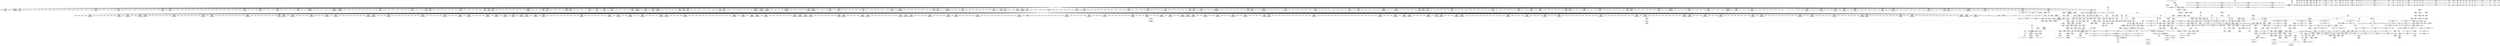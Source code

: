 digraph {
	CE0x3c802a0 [shape=record,shape=Mrecord,label="{CE0x3c802a0|56:_i8*,_:_CRE_684,688_|*MultipleSource*|Function::may_link&Arg::dir::|security/selinux/hooks.c,1769|Function::selinux_inode_unlink&Arg::dir::}"]
	CE0x3c4cf00 [shape=record,shape=Mrecord,label="{CE0x3c4cf00|56:_i8*,_:_CRE_170,171_}"]
	CE0x3c5d6a0 [shape=record,shape=Mrecord,label="{CE0x3c5d6a0|_ret_i32_%call,_!dbg_!27714|security/selinux/hooks.c,2774|*SummSink*}"]
	CE0x3ccc4b0 [shape=record,shape=Mrecord,label="{CE0x3ccc4b0|56:_i8*,_:_CRE_712,728_|*MultipleSource*|*LoadInst*|security/selinux/hooks.c,1770|security/selinux/hooks.c,1770}"]
	CE0x3cbfe90 [shape=record,shape=Mrecord,label="{CE0x3cbfe90|56:_i8*,_:_CRE_285,286_}"]
	CE0x3cf9910 [shape=record,shape=Mrecord,label="{CE0x3cf9910|i64*_getelementptr_inbounds_(_11_x_i64_,_11_x_i64_*___llvm_gcov_ctr125,_i64_0,_i64_10)|*Constant*|*SummSource*}"]
	CE0x3c8cf70 [shape=record,shape=Mrecord,label="{CE0x3c8cf70|56:_i8*,_:_CRE_204,205_}"]
	CE0x3c5cb30 [shape=record,shape=Mrecord,label="{CE0x3c5cb30|i64_1|*Constant*}"]
	CE0x3cad1b0 [shape=record,shape=Mrecord,label="{CE0x3cad1b0|104:_%struct.inode*,_:_CRE_199,200_}"]
	CE0x3cc0d70 [shape=record,shape=Mrecord,label="{CE0x3cc0d70|56:_i8*,_:_CRE_299,300_}"]
	CE0x3cc98d0 [shape=record,shape=Mrecord,label="{CE0x3cc98d0|56:_i8*,_:_CRE_603,604_}"]
	CE0x3cc03e0 [shape=record,shape=Mrecord,label="{CE0x3cc03e0|56:_i8*,_:_CRE_290,291_}"]
	CE0x3cd83f0 [shape=record,shape=Mrecord,label="{CE0x3cd83f0|28:_i32,_:_CRE_16,17_}"]
	CE0x3cd53b0 [shape=record,shape=Mrecord,label="{CE0x3cd53b0|56:_i8*,_:_CRE_952,960_|*MultipleSource*|*LoadInst*|security/selinux/hooks.c,1770|security/selinux/hooks.c,1770}"]
	CE0x58f9590 [shape=record,shape=Mrecord,label="{CE0x58f9590|selinux_inode_unlink:tmp2}"]
	CE0x3c3e8e0 [shape=record,shape=Mrecord,label="{CE0x3c3e8e0|56:_i8*,_:_CRE_76,80_|*MultipleSource*|Function::may_link&Arg::dir::|security/selinux/hooks.c,1769|Function::selinux_inode_unlink&Arg::dir::}"]
	CE0x3cba860 [shape=record,shape=Mrecord,label="{CE0x3cba860|__llvm_gcov_indirect_counter_increment:counters|Function::__llvm_gcov_indirect_counter_increment&Arg::counters::|*SummSource*}"]
	CE0x3ce0330 [shape=record,shape=Mrecord,label="{CE0x3ce0330|i64**_getelementptr_inbounds_(_4_x_i64*_,_4_x_i64*_*___llvm_gcda_edge_table220,_i64_0,_i64_0)|*Constant*|*SummSink*}"]
	CE0x3c85960 [shape=record,shape=Mrecord,label="{CE0x3c85960|56:_i8*,_:_CRE_906,907_}"]
	CE0x3c7dda0 [shape=record,shape=Mrecord,label="{CE0x3c7dda0|56:_i8*,_:_CRE_594,595_}"]
	CE0x3c5de50 [shape=record,shape=Mrecord,label="{CE0x3c5de50|_ret_i32_%call,_!dbg_!27714|security/selinux/hooks.c,2774}"]
	CE0x3c42bb0 [shape=record,shape=Mrecord,label="{CE0x3c42bb0|56:_i8*,_:_CRE_282,283_}"]
	CE0x3cd8250 [shape=record,shape=Mrecord,label="{CE0x3cd8250|28:_i32,_:_CRE_14,15_}"]
	CE0x3cf20a0 [shape=record,shape=Mrecord,label="{CE0x3cf20a0|i64**_getelementptr_inbounds_(_4_x_i64*_,_4_x_i64*_*___llvm_gcda_edge_table220,_i64_0,_i64_3)|*Constant*}"]
	CE0x3c38bb0 [shape=record,shape=Mrecord,label="{CE0x3c38bb0|56:_i8*,_:_CRE_177,178_}"]
	CE0x3c85a70 [shape=record,shape=Mrecord,label="{CE0x3c85a70|56:_i8*,_:_CRE_907,908_}"]
	CE0x3cba980 [shape=record,shape=Mrecord,label="{CE0x3cba980|i64**_getelementptr_inbounds_(_4_x_i64*_,_4_x_i64*_*___llvm_gcda_edge_table220,_i64_0,_i64_1)|*Constant*|*SummSource*}"]
	CE0x3cd4bf0 [shape=record,shape=Mrecord,label="{CE0x3cd4bf0|56:_i8*,_:_CRE_932,933_}"]
	CE0x3cc04f0 [shape=record,shape=Mrecord,label="{CE0x3cc04f0|56:_i8*,_:_CRE_291,292_}"]
	CE0x3c8f250 [shape=record,shape=Mrecord,label="{CE0x3c8f250|56:_i8*,_:_CRE_147,148_}"]
	CE0x3c7cf00 [shape=record,shape=Mrecord,label="{CE0x3c7cf00|56:_i8*,_:_CRE_576,577_}"]
	CE0x3cbb350 [shape=record,shape=Mrecord,label="{CE0x3cbb350|i64*_getelementptr_inbounds_(_14_x_i64_,_14_x_i64_*___llvm_gcov_ctr219,_i64_0,_i64_8)|*Constant*}"]
	CE0x3ce39c0 [shape=record,shape=Mrecord,label="{CE0x3ce39c0|i64_2|*Constant*|*SummSink*}"]
	CE0x3cf4830 [shape=record,shape=Mrecord,label="{CE0x3cf4830|_call_void___llvm_gcov_indirect_counter_increment(i32*___llvm_gcov_global_state_pred221,_i64**_getelementptr_inbounds_(_4_x_i64*_,_4_x_i64*_*___llvm_gcda_edge_table220,_i64_0,_i64_3)),_!dbg_!27747|security/selinux/hooks.c,1789|*SummSource*}"]
	CE0x3ce5f30 [shape=record,shape=Mrecord,label="{CE0x3ce5f30|i8_10|*Constant*}"]
	CE0x3cbe950 [shape=record,shape=Mrecord,label="{CE0x3cbe950|56:_i8*,_:_CRE_265,266_}"]
	CE0x3c5fdc0 [shape=record,shape=Mrecord,label="{CE0x3c5fdc0|0:_i8,_:_GCMR_current_sid.__warned_internal_global_i8_0,_section_.data.unlikely_,_align_1:_elem_0:default:}"]
	CE0x3c6b940 [shape=record,shape=Mrecord,label="{CE0x3c6b940|56:_i8*,_:_CRE_277,278_}"]
	CE0x3cc02d0 [shape=record,shape=Mrecord,label="{CE0x3cc02d0|56:_i8*,_:_CRE_289,290_}"]
	CE0x3d08d70 [shape=record,shape=Mrecord,label="{CE0x3d08d70|28:_i32,_32:_i16,_:_CRE_28,32_|*MultipleSource*|security/selinux/hooks.c,1797|security/selinux/hooks.c,1770|security/selinux/hooks.c,1770}"]
	CE0x3d1d470 [shape=record,shape=Mrecord,label="{CE0x3d1d470|i32_218|*Constant*|*SummSource*}"]
	CE0x3c3d740 [shape=record,shape=Mrecord,label="{CE0x3c3d740|may_link:sw.bb8|*SummSink*}"]
	CE0x3cc9050 [shape=record,shape=Mrecord,label="{CE0x3cc9050|56:_i8*,_:_CRE_595,596_}"]
	CE0x3c54a60 [shape=record,shape=Mrecord,label="{CE0x3c54a60|__llvm_gcov_indirect_counter_increment:tmp1|*SummSink*}"]
	CE0x3c38ae0 [shape=record,shape=Mrecord,label="{CE0x3c38ae0|56:_i8*,_:_CRE_176,177_}"]
	CE0x3cdd8b0 [shape=record,shape=Mrecord,label="{CE0x3cdd8b0|28:_i32,_:_CRE_111,112_}"]
	CE0x3c8f470 [shape=record,shape=Mrecord,label="{CE0x3c8f470|56:_i8*,_:_CRE_149,150_}"]
	CE0x3cc9380 [shape=record,shape=Mrecord,label="{CE0x3cc9380|56:_i8*,_:_CRE_598,599_}"]
	CE0x489b720 [shape=record,shape=Mrecord,label="{CE0x489b720|may_link:entry|*SummSource*}"]
	CE0x3c7f6d0 [shape=record,shape=Mrecord,label="{CE0x3c7f6d0|56:_i8*,_:_CRE_632,640_|*MultipleSource*|Function::may_link&Arg::dir::|security/selinux/hooks.c,1769|Function::selinux_inode_unlink&Arg::dir::}"]
	CE0x3c51040 [shape=record,shape=Mrecord,label="{CE0x3c51040|56:_i8*,_:_CRE_536,540_|*MultipleSource*|Function::may_link&Arg::dir::|security/selinux/hooks.c,1769|Function::selinux_inode_unlink&Arg::dir::}"]
	CE0x3d10510 [shape=record,shape=Mrecord,label="{CE0x3d10510|current_sid:tmp7|security/selinux/hooks.c,218}"]
	CE0x3cb08d0 [shape=record,shape=Mrecord,label="{CE0x3cb08d0|104:_%struct.inode*,_:_CRE_307,308_}"]
	CE0x3cbf3f0 [shape=record,shape=Mrecord,label="{CE0x3cbf3f0|56:_i8*,_:_CRE_275,276_}"]
	CE0x3cc01c0 [shape=record,shape=Mrecord,label="{CE0x3cc01c0|56:_i8*,_:_CRE_288,289_}"]
	CE0x3c892c0 [shape=record,shape=Mrecord,label="{CE0x3c892c0|56:_i8*,_:_CRE_921,922_}"]
	CE0x3c68930 [shape=record,shape=Mrecord,label="{CE0x3c68930|56:_i8*,_:_CRE_140,141_}"]
	CE0x3c3ffa0 [shape=record,shape=Mrecord,label="{CE0x3c3ffa0|i64_5|*Constant*|*SummSource*}"]
	CE0x58f9670 [shape=record,shape=Mrecord,label="{CE0x58f9670|selinux_inode_unlink:tmp2|*SummSink*}"]
	CE0x3cd62d0 [shape=record,shape=Mrecord,label="{CE0x3cd62d0|56:_i8*,_:_CRE_984,988_|*MultipleSource*|*LoadInst*|security/selinux/hooks.c,1770|security/selinux/hooks.c,1770}"]
	CE0x3c33f10 [shape=record,shape=Mrecord,label="{CE0x3c33f10|i64*_getelementptr_inbounds_(_14_x_i64_,_14_x_i64_*___llvm_gcov_ctr219,_i64_0,_i64_0)|*Constant*|*SummSource*}"]
	CE0x3cac110 [shape=record,shape=Mrecord,label="{CE0x3cac110|104:_%struct.inode*,_:_CRE_185,186_}"]
	CE0x3c3aec0 [shape=record,shape=Mrecord,label="{CE0x3c3aec0|56:_i8*,_:_CRE_198,199_}"]
	CE0x3cf2470 [shape=record,shape=Mrecord,label="{CE0x3cf2470|i64*_getelementptr_inbounds_(_14_x_i64_,_14_x_i64_*___llvm_gcov_ctr219,_i64_0,_i64_10)|*Constant*}"]
	CE0x3c6b6d0 [shape=record,shape=Mrecord,label="{CE0x3c6b6d0|56:_i8*,_:_CRE_274,275_}"]
	CE0x3c3edf0 [shape=record,shape=Mrecord,label="{CE0x3c3edf0|56:_i8*,_:_CRE_96,104_|*MultipleSource*|Function::may_link&Arg::dir::|security/selinux/hooks.c,1769|Function::selinux_inode_unlink&Arg::dir::}"]
	CE0x3c7c540 [shape=record,shape=Mrecord,label="{CE0x3c7c540|56:_i8*,_:_CRE_564,565_}"]
	CE0x3c48aa0 [shape=record,shape=Mrecord,label="{CE0x3c48aa0|104:_%struct.inode*,_:_CRE_40,48_|*MultipleSource*|Function::may_link&Arg::dentry::|Function::selinux_inode_unlink&Arg::dentry::|security/selinux/hooks.c,1770}"]
	CE0x3cf7530 [shape=record,shape=Mrecord,label="{CE0x3cf7530|current_sid:tmp22|security/selinux/hooks.c,218|*SummSink*}"]
	CE0x3c85300 [shape=record,shape=Mrecord,label="{CE0x3c85300|56:_i8*,_:_CRE_900,901_}"]
	CE0x3c410a0 [shape=record,shape=Mrecord,label="{CE0x3c410a0|i64_4|*Constant*|*SummSink*}"]
	CE0x3d14da0 [shape=record,shape=Mrecord,label="{CE0x3d14da0|__llvm_gcov_indirect_counter_increment:tmp6|*SummSource*}"]
	CE0x3cfb3d0 [shape=record,shape=Mrecord,label="{CE0x3cfb3d0|_ret_%struct.task_struct*_%tmp4,_!dbg_!27714|./arch/x86/include/asm/current.h,14|*SummSink*}"]
	CE0x3c90d90 [shape=record,shape=Mrecord,label="{CE0x3c90d90|56:_i8*,_:_CRE_48,56_|*MultipleSource*|*LoadInst*|security/selinux/hooks.c,1770|security/selinux/hooks.c,1770}"]
	CE0x3c3bd60 [shape=record,shape=Mrecord,label="{CE0x3c3bd60|56:_i8*,_:_CRE_143,144_}"]
	CE0x3c88f90 [shape=record,shape=Mrecord,label="{CE0x3c88f90|56:_i8*,_:_CRE_918,919_}"]
	CE0x3c8e670 [shape=record,shape=Mrecord,label="{CE0x3c8e670|56:_i8*,_:_CRE_137,138_}"]
	CE0x3c8c910 [shape=record,shape=Mrecord,label="{CE0x3c8c910|56:_i8*,_:_CRE_198,199_}"]
	CE0x3cabff0 [shape=record,shape=Mrecord,label="{CE0x3cabff0|104:_%struct.inode*,_:_CRE_184,185_}"]
	CE0x3c82960 [shape=record,shape=Mrecord,label="{CE0x3c82960|56:_i8*,_:_CRE_856,864_|*MultipleSource*|Function::may_link&Arg::dir::|security/selinux/hooks.c,1769|Function::selinux_inode_unlink&Arg::dir::}"]
	CE0x3cdb070 [shape=record,shape=Mrecord,label="{CE0x3cdb070|28:_i32,_:_CRE_75,76_}"]
	CE0x3cf45b0 [shape=record,shape=Mrecord,label="{CE0x3cf45b0|may_link:tmp17|security/selinux/hooks.c,1786|*SummSink*}"]
	CE0x3cecfc0 [shape=record,shape=Mrecord,label="{CE0x3cecfc0|_ret_i32_%retval.0,_!dbg_!27728|security/selinux/avc.c,775}"]
	CE0x3cba320 [shape=record,shape=Mrecord,label="{CE0x3cba320|__llvm_gcov_indirect_counter_increment:counters|Function::__llvm_gcov_indirect_counter_increment&Arg::counters::}"]
	CE0x3cbdb80 [shape=record,shape=Mrecord,label="{CE0x3cbdb80|56:_i8*,_:_CRE_252,253_}"]
	CE0x3cc10a0 [shape=record,shape=Mrecord,label="{CE0x3cc10a0|56:_i8*,_:_CRE_302,303_}"]
	"CONST[source:0(mediator),value:2(dynamic)][purpose:{object}][SnkIdx:5]"
	CE0x3c883e0 [shape=record,shape=Mrecord,label="{CE0x3c883e0|56:_i8*,_:_CRE_907,908_}"]
	CE0x3d10b70 [shape=record,shape=Mrecord,label="{CE0x3d10b70|current_sid:do.end}"]
	CE0x3d11150 [shape=record,shape=Mrecord,label="{CE0x3d11150|__llvm_gcov_indirect_counter_increment:tmp6}"]
	CE0x3c53cd0 [shape=record,shape=Mrecord,label="{CE0x3c53cd0|selinux_inode_unlink:tmp1|*SummSink*}"]
	CE0x3cae4b0 [shape=record,shape=Mrecord,label="{CE0x3cae4b0|104:_%struct.inode*,_:_CRE_215,216_}"]
	CE0x3cc7f50 [shape=record,shape=Mrecord,label="{CE0x3cc7f50|56:_i8*,_:_CRE_579,580_}"]
	CE0x3c3c3e0 [shape=record,shape=Mrecord,label="{CE0x3c3c3e0|56:_i8*,_:_CRE_151,152_}"]
	CE0x3c539f0 [shape=record,shape=Mrecord,label="{CE0x3c539f0|GLOBAL:current_sid|*Constant*|*SummSource*}"]
	CE0x3d152c0 [shape=record,shape=Mrecord,label="{CE0x3d152c0|i32_4|*Constant*|*SummSink*}"]
	CE0x3d14b00 [shape=record,shape=Mrecord,label="{CE0x3d14b00|i64*_getelementptr_inbounds_(_11_x_i64_,_11_x_i64_*___llvm_gcov_ctr125,_i64_0,_i64_8)|*Constant*}"]
	CE0x3cf2810 [shape=record,shape=Mrecord,label="{CE0x3cf2810|i64*_getelementptr_inbounds_(_14_x_i64_,_14_x_i64_*___llvm_gcov_ctr219,_i64_0,_i64_10)|*Constant*|*SummSource*}"]
	CE0x3cbffa0 [shape=record,shape=Mrecord,label="{CE0x3cbffa0|56:_i8*,_:_CRE_286,287_}"]
	CE0x3d19170 [shape=record,shape=Mrecord,label="{CE0x3d19170|i64*_getelementptr_inbounds_(_11_x_i64_,_11_x_i64_*___llvm_gcov_ctr125,_i64_0,_i64_0)|*Constant*}"]
	CE0x3c3ac50 [shape=record,shape=Mrecord,label="{CE0x3c3ac50|56:_i8*,_:_CRE_195,196_}"]
	CE0x3c7d580 [shape=record,shape=Mrecord,label="{CE0x3c7d580|56:_i8*,_:_CRE_584,585_}"]
	CE0x3c4d230 [shape=record,shape=Mrecord,label="{CE0x3c4d230|56:_i8*,_:_CRE_173,174_}"]
	CE0x3cc9c00 [shape=record,shape=Mrecord,label="{CE0x3cc9c00|56:_i8*,_:_CRE_606,607_}"]
	CE0x3cb6220 [shape=record,shape=Mrecord,label="{CE0x3cb6220|104:_%struct.inode*,_:_CRE_152,153_}"]
	CE0x3cae250 [shape=record,shape=Mrecord,label="{CE0x3cae250|104:_%struct.inode*,_:_CRE_213,214_}"]
	CE0x3ced5b0 [shape=record,shape=Mrecord,label="{CE0x3ced5b0|avc_has_perm:requested|Function::avc_has_perm&Arg::requested::|*SummSource*}"]
	CE0x3cbd410 [shape=record,shape=Mrecord,label="{CE0x3cbd410|56:_i8*,_:_CRE_245,246_}"]
	CE0x3c60530 [shape=record,shape=Mrecord,label="{CE0x3c60530|current_sid:tmp|*SummSink*}"]
	CE0x3c7ba20 [shape=record,shape=Mrecord,label="{CE0x3c7ba20|56:_i8*,_:_CRE_552,553_}"]
	CE0x3cdd7a0 [shape=record,shape=Mrecord,label="{CE0x3cdd7a0|28:_i32,_:_CRE_110,111_}"]
	CE0x3cae840 [shape=record,shape=Mrecord,label="{CE0x3cae840|104:_%struct.inode*,_:_CRE_218,219_}"]
	CE0x3cb7d70 [shape=record,shape=Mrecord,label="{CE0x3cb7d70|104:_%struct.inode*,_:_CRE_175,176_}"]
	CE0x3caeaa0 [shape=record,shape=Mrecord,label="{CE0x3caeaa0|104:_%struct.inode*,_:_CRE_220,221_}"]
	CE0x3cda570 [shape=record,shape=Mrecord,label="{CE0x3cda570|28:_i32,_:_CRE_64,65_}"]
	CE0x3d11dc0 [shape=record,shape=Mrecord,label="{CE0x3d11dc0|current_sid:tmp4|security/selinux/hooks.c,218|*SummSource*}"]
	CE0x3c45b40 [shape=record,shape=Mrecord,label="{CE0x3c45b40|get_current:tmp1|*SummSink*}"]
	CE0x3d172e0 [shape=record,shape=Mrecord,label="{CE0x3d172e0|may_link:tmp26|security/selinux/hooks.c,1799|*SummSink*}"]
	CE0x3c485f0 [shape=record,shape=Mrecord,label="{CE0x3c485f0|may_link:i_security1|security/selinux/hooks.c,1770}"]
	CE0x3d03750 [shape=record,shape=Mrecord,label="{CE0x3d03750|i8*_getelementptr_inbounds_(_9_x_i8_,_9_x_i8_*___func__.may_link,_i32_0,_i32_0)|*Constant*|*SummSink*}"]
	"CONST[source:1(input),value:2(dynamic)][purpose:{object}][SrcIdx:2]"
	CE0x3cb8930 [shape=record,shape=Mrecord,label="{CE0x3cb8930|i32_5|*Constant*}"]
	CE0x3c8d730 [shape=record,shape=Mrecord,label="{CE0x3c8d730|56:_i8*,_:_CRE_216,224_|*MultipleSource*|*LoadInst*|security/selinux/hooks.c,1770|security/selinux/hooks.c,1770}"]
	CE0x3c7bbe0 [shape=record,shape=Mrecord,label="{CE0x3c7bbe0|56:_i8*,_:_CRE_553,554_}"]
	CE0x3cec930 [shape=record,shape=Mrecord,label="{CE0x3cec930|avc_has_perm:tsid|Function::avc_has_perm&Arg::tsid::|*SummSource*}"]
	CE0x3c8e840 [shape=record,shape=Mrecord,label="{CE0x3c8e840|56:_i8*,_:_CRE_138,139_}"]
	CE0x3cb0b80 [shape=record,shape=Mrecord,label="{CE0x3cb0b80|104:_%struct.inode*,_:_CRE_310,311_}"]
	CE0x3cc1810 [shape=record,shape=Mrecord,label="{CE0x3cc1810|56:_i8*,_:_CRE_309,310_}"]
	CE0x3c8bd60 [shape=record,shape=Mrecord,label="{CE0x3c8bd60|56:_i8*,_:_CRE_187,188_}"]
	CE0x3ce7060 [shape=record,shape=Mrecord,label="{CE0x3ce7060|may_link:dentry2|security/selinux/hooks.c,1773}"]
	CE0x3c3e4e0 [shape=record,shape=Mrecord,label="{CE0x3c3e4e0|may_link:tmp10|security/selinux/hooks.c,1778|*SummSink*}"]
	CE0x3c82560 [shape=record,shape=Mrecord,label="{CE0x3c82560|56:_i8*,_:_CRE_840,848_|*MultipleSource*|Function::may_link&Arg::dir::|security/selinux/hooks.c,1769|Function::selinux_inode_unlink&Arg::dir::}"]
	CE0x3c4cdf0 [shape=record,shape=Mrecord,label="{CE0x3c4cdf0|56:_i8*,_:_CRE_169,170_}"]
	CE0x3c47eb0 [shape=record,shape=Mrecord,label="{CE0x3c47eb0|_ret_i32_%retval.0,_!dbg_!27757|security/selinux/hooks.c,1799}"]
	CE0x3c83870 [shape=record,shape=Mrecord,label="{CE0x3c83870|56:_i8*,_:_CRE_875,876_}"]
	CE0x3c89f60 [shape=record,shape=Mrecord,label="{CE0x3c89f60|56:_i8*,_:_CRE_1000,1008_|*MultipleSource*|Function::may_link&Arg::dir::|security/selinux/hooks.c,1769|Function::selinux_inode_unlink&Arg::dir::}"]
	CE0x3cce1b0 [shape=record,shape=Mrecord,label="{CE0x3cce1b0|56:_i8*,_:_CRE_856,864_|*MultipleSource*|*LoadInst*|security/selinux/hooks.c,1770|security/selinux/hooks.c,1770}"]
	CE0x3cc89f0 [shape=record,shape=Mrecord,label="{CE0x3cc89f0|56:_i8*,_:_CRE_589,590_}"]
	CE0x3d12630 [shape=record,shape=Mrecord,label="{CE0x3d12630|i64*_getelementptr_inbounds_(_11_x_i64_,_11_x_i64_*___llvm_gcov_ctr125,_i64_0,_i64_6)|*Constant*|*SummSink*}"]
	CE0x3cc75c0 [shape=record,shape=Mrecord,label="{CE0x3cc75c0|56:_i8*,_:_CRE_570,571_}"]
	CE0x3cdad70 [shape=record,shape=Mrecord,label="{CE0x3cdad70|28:_i32,_:_CRE_72,73_}"]
	CE0x3cad8d0 [shape=record,shape=Mrecord,label="{CE0x3cad8d0|104:_%struct.inode*,_:_CRE_205,206_}"]
	CE0x3c3d220 [shape=record,shape=Mrecord,label="{CE0x3c3d220|_ret_i32_%tmp24,_!dbg_!27742|security/selinux/hooks.c,220|*SummSource*}"]
	CE0x3d1d2e0 [shape=record,shape=Mrecord,label="{CE0x3d1d2e0|GLOBAL:lockdep_rcu_suspicious|*Constant*|*SummSink*}"]
	CE0x3c455d0 [shape=record,shape=Mrecord,label="{CE0x3c455d0|selinux_inode_unlink:tmp|*SummSource*}"]
	CE0x3d14390 [shape=record,shape=Mrecord,label="{CE0x3d14390|i1_true|*Constant*}"]
	CE0x3cba210 [shape=record,shape=Mrecord,label="{CE0x3cba210|__llvm_gcov_indirect_counter_increment:predecessor|Function::__llvm_gcov_indirect_counter_increment&Arg::predecessor::|*SummSink*}"]
	CE0x3c85eb0 [shape=record,shape=Mrecord,label="{CE0x3c85eb0|56:_i8*,_:_CRE_911,912_}"]
	CE0x3cf77d0 [shape=record,shape=Mrecord,label="{CE0x3cf77d0|current_sid:tmp23|security/selinux/hooks.c,218|*SummSource*}"]
	CE0x3c83190 [shape=record,shape=Mrecord,label="{CE0x3c83190|56:_i8*,_:_CRE_868,869_}"]
	CE0x3cedb20 [shape=record,shape=Mrecord,label="{CE0x3cedb20|avc_has_perm:auditdata|Function::avc_has_perm&Arg::auditdata::|*SummSink*}"]
	CE0x3cae710 [shape=record,shape=Mrecord,label="{CE0x3cae710|104:_%struct.inode*,_:_CRE_217,218_}"]
	CE0x3c400b0 [shape=record,shape=Mrecord,label="{CE0x3c400b0|i64_5|*Constant*|*SummSink*}"]
	CE0x3c88a40 [shape=record,shape=Mrecord,label="{CE0x3c88a40|56:_i8*,_:_CRE_913,914_}"]
	CE0x3d14860 [shape=record,shape=Mrecord,label="{CE0x3d14860|i64*_getelementptr_inbounds_(_11_x_i64_,_11_x_i64_*___llvm_gcov_ctr125,_i64_0,_i64_8)|*Constant*|*SummSink*}"]
	CE0x3cc8d20 [shape=record,shape=Mrecord,label="{CE0x3cc8d20|56:_i8*,_:_CRE_592,593_}"]
	CE0x3c5e500 [shape=record,shape=Mrecord,label="{CE0x3c5e500|may_link:i_security|security/selinux/hooks.c,1769|*SummSink*}"]
	CE0x3d162f0 [shape=record,shape=Mrecord,label="{CE0x3d162f0|may_link:call11|security/selinux/hooks.c,1797|*SummSink*}"]
	CE0x3c83540 [shape=record,shape=Mrecord,label="{CE0x3c83540|56:_i8*,_:_CRE_872,873_}"]
	CE0x3c31780 [shape=record,shape=Mrecord,label="{CE0x3c31780|may_link:tmp13|security/selinux/hooks.c,1779}"]
	CE0x3cad080 [shape=record,shape=Mrecord,label="{CE0x3cad080|104:_%struct.inode*,_:_CRE_198,199_}"]
	CE0x3c34520 [shape=record,shape=Mrecord,label="{CE0x3c34520|GLOBAL:may_link|*Constant*|*SummSource*}"]
	CE0x3cbf830 [shape=record,shape=Mrecord,label="{CE0x3cbf830|56:_i8*,_:_CRE_279,280_}"]
	CE0x3cca370 [shape=record,shape=Mrecord,label="{CE0x3cca370|56:_i8*,_:_CRE_613,614_}"]
	CE0x3c7ef80 [shape=record,shape=Mrecord,label="{CE0x3c7ef80|56:_i8*,_:_CRE_616,617_}"]
	CE0x3d1aca0 [shape=record,shape=Mrecord,label="{CE0x3d1aca0|current_sid:tmp11|security/selinux/hooks.c,218|*SummSink*}"]
	CE0x3cac5d0 [shape=record,shape=Mrecord,label="{CE0x3cac5d0|104:_%struct.inode*,_:_CRE_189,190_}"]
	CE0x3cda270 [shape=record,shape=Mrecord,label="{CE0x3cda270|28:_i32,_:_CRE_61,62_}"]
	CE0x3c8d4c0 [shape=record,shape=Mrecord,label="{CE0x3c8d4c0|56:_i8*,_:_CRE_208,210_|*MultipleSource*|*LoadInst*|security/selinux/hooks.c,1770|security/selinux/hooks.c,1770}"]
	CE0x3ccad00 [shape=record,shape=Mrecord,label="{CE0x3ccad00|56:_i8*,_:_CRE_622,623_}"]
	"CONST[source:0(mediator),value:0(static)][purpose:{operation}][SnkIdx:3]"
	CE0x3ce8f00 [shape=record,shape=Mrecord,label="{CE0x3ce8f00|may_link:call9|security/selinux/hooks.c,1792}"]
	CE0x3cc3810 [shape=record,shape=Mrecord,label="{CE0x3cc3810|56:_i8*,_:_CRE_448,456_|*MultipleSource*|*LoadInst*|security/selinux/hooks.c,1770|security/selinux/hooks.c,1770}"]
	CE0x3cc7b10 [shape=record,shape=Mrecord,label="{CE0x3cc7b10|56:_i8*,_:_CRE_575,576_}"]
	CE0x3cb3d80 [shape=record,shape=Mrecord,label="{CE0x3cb3d80|may_link:tmp16|security/selinux/hooks.c,1786}"]
	CE0x3ce7590 [shape=record,shape=Mrecord,label="{CE0x3ce7590|may_link:tobool|security/selinux/hooks.c,1776|*SummSource*}"]
	CE0x3cda970 [shape=record,shape=Mrecord,label="{CE0x3cda970|28:_i32,_:_CRE_68,69_}"]
	CE0x3c452b0 [shape=record,shape=Mrecord,label="{CE0x3c452b0|i64*_getelementptr_inbounds_(_2_x_i64_,_2_x_i64_*___llvm_gcov_ctr98,_i64_0,_i64_1)|*Constant*}"]
	CE0x3cb0c80 [shape=record,shape=Mrecord,label="{CE0x3cb0c80|104:_%struct.inode*,_:_CRE_311,312_}"]
	CE0x3ce89e0 [shape=record,shape=Mrecord,label="{CE0x3ce89e0|may_link:conv3|security/selinux/hooks.c,1776}"]
	CE0x3d17d20 [shape=record,shape=Mrecord,label="{CE0x3d17d20|current_sid:land.lhs.true2|*SummSource*}"]
	CE0x3d1ce50 [shape=record,shape=Mrecord,label="{CE0x3d1ce50|i8*_getelementptr_inbounds_(_25_x_i8_,_25_x_i8_*_.str3,_i32_0,_i32_0)|*Constant*|*SummSource*}"]
	CE0x3cda770 [shape=record,shape=Mrecord,label="{CE0x3cda770|28:_i32,_:_CRE_66,67_}"]
	CE0x3cbf500 [shape=record,shape=Mrecord,label="{CE0x3cbf500|56:_i8*,_:_CRE_276,277_}"]
	CE0x3c85da0 [shape=record,shape=Mrecord,label="{CE0x3c85da0|56:_i8*,_:_CRE_910,911_}"]
	CE0x3cbea60 [shape=record,shape=Mrecord,label="{CE0x3cbea60|56:_i8*,_:_CRE_266,267_}"]
	CE0x3cc65a0 [shape=record,shape=Mrecord,label="{CE0x3cc65a0|56:_i8*,_:_CRE_556,557_}"]
	CE0x3d10260 [shape=record,shape=Mrecord,label="{CE0x3d10260|current_sid:tmp6|security/selinux/hooks.c,218|*SummSource*}"]
	CE0x3cb14d0 [shape=record,shape=Mrecord,label="{CE0x3cb14d0|104:_%struct.inode*,_:_CRE_318,319_}"]
	CE0x3c57980 [shape=record,shape=Mrecord,label="{CE0x3c57980|56:_i8*,_:_CRE_296,297_}"]
	CE0x3cf42b0 [shape=record,shape=Mrecord,label="{CE0x3cf42b0|may_link:tmp17|security/selinux/hooks.c,1786}"]
	CE0x3c58db0 [shape=record,shape=Mrecord,label="{CE0x3c58db0|56:_i8*,_:_CRE_352,360_|*MultipleSource*|Function::may_link&Arg::dir::|security/selinux/hooks.c,1769|Function::selinux_inode_unlink&Arg::dir::}"]
	CE0x3c3bc80 [shape=record,shape=Mrecord,label="{CE0x3c3bc80|current_sid:do.body|*SummSource*}"]
	CE0x3c41940 [shape=record,shape=Mrecord,label="{CE0x3c41940|__llvm_gcov_indirect_counter_increment:exit|*SummSink*}"]
	CE0x3c8d2a0 [shape=record,shape=Mrecord,label="{CE0x3c8d2a0|56:_i8*,_:_CRE_207,208_}"]
	CE0x3c69420 [shape=record,shape=Mrecord,label="{CE0x3c69420|56:_i8*,_:_CRE_258,259_}"]
	CE0x3cea3b0 [shape=record,shape=Mrecord,label="{CE0x3cea3b0|may_link:type|security/selinux/hooks.c,1772|*SummSink*}"]
	CE0x3cf8a00 [shape=record,shape=Mrecord,label="{CE0x3cf8a00|current_sid:tmp17|security/selinux/hooks.c,218|*SummSink*}"]
	CE0x3cf7030 [shape=record,shape=Mrecord,label="{CE0x3cf7030|i32_22|*Constant*|*SummSink*}"]
	CE0x3c873f0 [shape=record,shape=Mrecord,label="{CE0x3c873f0|56:_i8*,_:_CRE_931,932_}"]
	CE0x3cb6cd0 [shape=record,shape=Mrecord,label="{CE0x3cb6cd0|104:_%struct.inode*,_:_CRE_161,162_}"]
	CE0x3c47810 [shape=record,shape=Mrecord,label="{CE0x3c47810|i64_1|*Constant*|*SummSink*}"]
	CE0x3c342d0 [shape=record,shape=Mrecord,label="{CE0x3c342d0|selinux_inode_unlink:call|security/selinux/hooks.c,2774|*SummSource*}"]
	CE0x3c81b60 [shape=record,shape=Mrecord,label="{CE0x3c81b60|56:_i8*,_:_CRE_800,804_|*MultipleSource*|Function::may_link&Arg::dir::|security/selinux/hooks.c,1769|Function::selinux_inode_unlink&Arg::dir::}"]
	CE0x3cd6a30 [shape=record,shape=Mrecord,label="{CE0x3cd6a30|may_link:tmp5|security/selinux/hooks.c,1770|*SummSink*}"]
	CE0x3ccae10 [shape=record,shape=Mrecord,label="{CE0x3ccae10|56:_i8*,_:_CRE_623,624_}"]
	CE0x3c30cd0 [shape=record,shape=Mrecord,label="{CE0x3c30cd0|may_link:tmp12|security/selinux/hooks.c,1779}"]
	CE0x3cc9e20 [shape=record,shape=Mrecord,label="{CE0x3cc9e20|56:_i8*,_:_CRE_608,609_}"]
	CE0x3ce92d0 [shape=record,shape=Mrecord,label="{CE0x3ce92d0|may_link:tmp21|security/selinux/hooks.c,1793|*SummSource*}"]
	CE0x3c7e1b0 [shape=record,shape=Mrecord,label="{CE0x3c7e1b0|56:_i8*,_:_CRE_599,600_}"]
	CE0x3c43300 [shape=record,shape=Mrecord,label="{CE0x3c43300|56:_i8*,_:_CRE_291,292_}"]
	CE0x3cd5ae0 [shape=record,shape=Mrecord,label="{CE0x3cd5ae0|56:_i8*,_:_CRE_978,979_}"]
	CE0x3cb5e90 [shape=record,shape=Mrecord,label="{CE0x3cb5e90|104:_%struct.inode*,_:_CRE_149,150_}"]
	CE0x3cd9e70 [shape=record,shape=Mrecord,label="{CE0x3cd9e70|28:_i32,_:_CRE_57,58_}"]
	CE0x3c39e70 [shape=record,shape=Mrecord,label="{CE0x3c39e70|i32_0|*Constant*|*SummSource*}"]
	CE0x3c38e20 [shape=record,shape=Mrecord,label="{CE0x3c38e20|56:_i8*,_:_CRE_180,181_}"]
	CE0x3cf9a30 [shape=record,shape=Mrecord,label="{CE0x3cf9a30|current_sid:tmp19|security/selinux/hooks.c,218|*SummSink*}"]
	CE0x3cc95a0 [shape=record,shape=Mrecord,label="{CE0x3cc95a0|56:_i8*,_:_CRE_600,601_}"]
	CE0x3c7d3e0 [shape=record,shape=Mrecord,label="{CE0x3c7d3e0|56:_i8*,_:_CRE_582,583_}"]
	CE0x3cfac70 [shape=record,shape=Mrecord,label="{CE0x3cfac70|GLOBAL:get_current|*Constant*|*SummSink*}"]
	CE0x3c40b60 [shape=record,shape=Mrecord,label="{CE0x3c40b60|i32_1|*Constant*}"]
	CE0x3d04500 [shape=record,shape=Mrecord,label="{CE0x3d04500|i32_16777216|*Constant*|*SummSource*}"]
	CE0x3d10e80 [shape=record,shape=Mrecord,label="{CE0x3d10e80|__llvm_gcov_indirect_counter_increment:tmp5|*SummSource*}"]
	CE0x3c80b60 [shape=record,shape=Mrecord,label="{CE0x3c80b60|56:_i8*,_:_CRE_728,736_|*MultipleSource*|Function::may_link&Arg::dir::|security/selinux/hooks.c,1769|Function::selinux_inode_unlink&Arg::dir::}"]
	CE0x3c7bda0 [shape=record,shape=Mrecord,label="{CE0x3c7bda0|56:_i8*,_:_CRE_554,555_}"]
	CE0x3c890a0 [shape=record,shape=Mrecord,label="{CE0x3c890a0|56:_i8*,_:_CRE_919,920_}"]
	CE0x3c401e0 [shape=record,shape=Mrecord,label="{CE0x3c401e0|current_sid:tmp9|security/selinux/hooks.c,218}"]
	CE0x3d16490 [shape=record,shape=Mrecord,label="{CE0x3d16490|may_link:retval.0|*SummSource*}"]
	CE0x3cdff70 [shape=record,shape=Mrecord,label="{CE0x3cdff70|i64**_getelementptr_inbounds_(_4_x_i64*_,_4_x_i64*_*___llvm_gcda_edge_table220,_i64_0,_i64_0)|*Constant*}"]
	CE0x3c41e00 [shape=record,shape=Mrecord,label="{CE0x3c41e00|56:_i8*,_:_CRE_935,936_}"]
	CE0x3cb8230 [shape=record,shape=Mrecord,label="{CE0x3cb8230|104:_%struct.inode*,_:_CRE_179,180_}"]
	CE0x3ccfc20 [shape=record,shape=Mrecord,label="{CE0x3ccfc20|56:_i8*,_:_CRE_887,888_}"]
	CE0x3cc9270 [shape=record,shape=Mrecord,label="{CE0x3cc9270|56:_i8*,_:_CRE_597,598_}"]
	CE0x3cada00 [shape=record,shape=Mrecord,label="{CE0x3cada00|104:_%struct.inode*,_:_CRE_206,207_}"]
	CE0x3c6c3c0 [shape=record,shape=Mrecord,label="{CE0x3c6c3c0|i64*_getelementptr_inbounds_(_14_x_i64_,_14_x_i64_*___llvm_gcov_ctr219,_i64_0,_i64_3)|*Constant*|*SummSource*}"]
	CE0x3c8d8c0 [shape=record,shape=Mrecord,label="{CE0x3c8d8c0|56:_i8*,_:_CRE_224,232_|*MultipleSource*|*LoadInst*|security/selinux/hooks.c,1770|security/selinux/hooks.c,1770}"]
	CE0x3cbf940 [shape=record,shape=Mrecord,label="{CE0x3cbf940|56:_i8*,_:_CRE_280,281_}"]
	CE0x3cad410 [shape=record,shape=Mrecord,label="{CE0x3cad410|104:_%struct.inode*,_:_CRE_201,202_}"]
	CE0x3cbf1d0 [shape=record,shape=Mrecord,label="{CE0x3cbf1d0|56:_i8*,_:_CRE_273,274_}"]
	CE0x3cc3bb0 [shape=record,shape=Mrecord,label="{CE0x3cc3bb0|56:_i8*,_:_CRE_464,472_|*MultipleSource*|*LoadInst*|security/selinux/hooks.c,1770|security/selinux/hooks.c,1770}"]
	CE0x3cdbf70 [shape=record,shape=Mrecord,label="{CE0x3cdbf70|28:_i32,_:_CRE_90,91_}"]
	CE0x3c54bb0 [shape=record,shape=Mrecord,label="{CE0x3c54bb0|__llvm_gcov_indirect_counter_increment:tmp2|*SummSource*}"]
	CE0x3c3cf00 [shape=record,shape=Mrecord,label="{CE0x3c3cf00|current_sid:entry|*SummSink*}"]
	CE0x3cd6aa0 [shape=record,shape=Mrecord,label="{CE0x3cd6aa0|may_link:tmp5|security/selinux/hooks.c,1770|*SummSource*}"]
	CE0x3c52a50 [shape=record,shape=Mrecord,label="{CE0x3c52a50|may_link:return|*SummSource*}"]
	CE0x3cf9c20 [shape=record,shape=Mrecord,label="{CE0x3cf9c20|current_sid:tmp20|security/selinux/hooks.c,218|*SummSource*}"]
	CE0x3cc0a40 [shape=record,shape=Mrecord,label="{CE0x3cc0a40|56:_i8*,_:_CRE_296,297_}"]
	CE0x3c42e20 [shape=record,shape=Mrecord,label="{CE0x3c42e20|56:_i8*,_:_CRE_285,286_}"]
	CE0x3d17d90 [shape=record,shape=Mrecord,label="{CE0x3d17d90|current_sid:land.lhs.true2|*SummSink*}"]
	CE0x3cb0a80 [shape=record,shape=Mrecord,label="{CE0x3cb0a80|104:_%struct.inode*,_:_CRE_309,310_}"]
	CE0x3ce1480 [shape=record,shape=Mrecord,label="{CE0x3ce1480|i8*_getelementptr_inbounds_(_38_x_i8_,_38_x_i8_*_.str64,_i32_0,_i32_0)|*Constant*|*SummSource*}"]
	CE0x3c39af0 [shape=record,shape=Mrecord,label="{CE0x3c39af0|GLOBAL:current_sid|*Constant*|*SummSink*}"]
	CE0x3ce8df0 [shape=record,shape=Mrecord,label="{CE0x3ce8df0|may_link:conv3|security/selinux/hooks.c,1776|*SummSource*}"]
	CE0x3cdc770 [shape=record,shape=Mrecord,label="{CE0x3cdc770|28:_i32,_:_CRE_98,99_}"]
	CE0x3cf2d00 [shape=record,shape=Mrecord,label="{CE0x3cf2d00|_call_void___llvm_gcov_indirect_counter_increment(i32*___llvm_gcov_global_state_pred221,_i64**_getelementptr_inbounds_(_4_x_i64*_,_4_x_i64*_*___llvm_gcda_edge_table220,_i64_0,_i64_0)),_!dbg_!27749|security/selinux/hooks.c,1793}"]
	CE0x3c53630 [shape=record,shape=Mrecord,label="{CE0x3c53630|__llvm_gcov_indirect_counter_increment:tmp1}"]
	CE0x3cd84c0 [shape=record,shape=Mrecord,label="{CE0x3cd84c0|28:_i32,_:_CRE_17,18_}"]
	CE0x3c54190 [shape=record,shape=Mrecord,label="{CE0x3c54190|may_link:if.then}"]
	CE0x3cb8a70 [shape=record,shape=Mrecord,label="{CE0x3cb8a70|may_link:tmp3|security/selinux/hooks.c,1769|*SummSink*}"]
	CE0x3cd7180 [shape=record,shape=Mrecord,label="{CE0x3cd7180|28:_i32,_:_CRE_8,9_}"]
	CE0x3c3ec40 [shape=record,shape=Mrecord,label="{CE0x3c3ec40|56:_i8*,_:_CRE_88,96_|*MultipleSource*|Function::may_link&Arg::dir::|security/selinux/hooks.c,1769|Function::selinux_inode_unlink&Arg::dir::}"]
	CE0x3cdeee0 [shape=record,shape=Mrecord,label="{CE0x3cdeee0|28:_i32,_:_CRE_184,192_|*MultipleSource*|security/selinux/hooks.c,1777|*LoadInst*|security/selinux/hooks.c,1769|security/selinux/hooks.c,1769}"]
	CE0x3c3ff30 [shape=record,shape=Mrecord,label="{CE0x3c3ff30|current_sid:tmp10|security/selinux/hooks.c,218}"]
	CE0x3cd9f70 [shape=record,shape=Mrecord,label="{CE0x3cd9f70|28:_i32,_:_CRE_58,59_}"]
	CE0x3cb6480 [shape=record,shape=Mrecord,label="{CE0x3cb6480|104:_%struct.inode*,_:_CRE_154,155_}"]
	CE0x3ccb2a0 [shape=record,shape=Mrecord,label="{CE0x3ccb2a0|56:_i8*,_:_CRE_640,648_|*MultipleSource*|*LoadInst*|security/selinux/hooks.c,1770|security/selinux/hooks.c,1770}"]
	CE0x3cbadb0 [shape=record,shape=Mrecord,label="{CE0x3cbadb0|_ret_void}"]
	CE0x3d1e400 [shape=record,shape=Mrecord,label="{CE0x3d1e400|current_sid:tmp16|security/selinux/hooks.c,218|*SummSink*}"]
	CE0x3c40920 [shape=record,shape=Mrecord,label="{CE0x3c40920|i32_-1|*Constant*}"]
	CE0x3c4f8c0 [shape=record,shape=Mrecord,label="{CE0x3c4f8c0|56:_i8*,_:_CRE_474,475_}"]
	CE0x3cbb570 [shape=record,shape=Mrecord,label="{CE0x3cbb570|i64*_getelementptr_inbounds_(_14_x_i64_,_14_x_i64_*___llvm_gcov_ctr219,_i64_0,_i64_8)|*Constant*|*SummSource*}"]
	CE0x3c4c570 [shape=record,shape=Mrecord,label="{CE0x3c4c570|56:_i8*,_:_CRE_161,162_}"]
	CE0x3cadec0 [shape=record,shape=Mrecord,label="{CE0x3cadec0|104:_%struct.inode*,_:_CRE_210,211_}"]
	CE0x3c7bfc0 [shape=record,shape=Mrecord,label="{CE0x3c7bfc0|56:_i8*,_:_CRE_557,558_}"]
	CE0x3cec5e0 [shape=record,shape=Mrecord,label="{CE0x3cec5e0|avc_has_perm:ssid|Function::avc_has_perm&Arg::ssid::|*SummSink*}"]
	CE0x3cdbd70 [shape=record,shape=Mrecord,label="{CE0x3cdbd70|28:_i32,_:_CRE_88,89_}"]
	CE0x3ca6d70 [shape=record,shape=Mrecord,label="{CE0x3ca6d70|current_sid:tmp2}"]
	CE0x3cb97d0 [shape=record,shape=Mrecord,label="{CE0x3cb97d0|GLOBAL:__llvm_gcov_indirect_counter_increment|*Constant*}"]
	"CONST[source:0(mediator),value:2(dynamic)][purpose:{object}][SnkIdx:6]"
	CE0x3c4ad80 [shape=record,shape=Mrecord,label="{CE0x3c4ad80|selinux_inode_unlink:dentry|Function::selinux_inode_unlink&Arg::dentry::}"]
	CE0x3caccf0 [shape=record,shape=Mrecord,label="{CE0x3caccf0|104:_%struct.inode*,_:_CRE_195,196_}"]
	CE0x3c477a0 [shape=record,shape=Mrecord,label="{CE0x3c477a0|i64_1|*Constant*|*SummSource*}"]
	CE0x3cc0f90 [shape=record,shape=Mrecord,label="{CE0x3cc0f90|56:_i8*,_:_CRE_301,302_}"]
	CE0x3cc2420 [shape=record,shape=Mrecord,label="{CE0x3cc2420|56:_i8*,_:_CRE_352,360_|*MultipleSource*|*LoadInst*|security/selinux/hooks.c,1770|security/selinux/hooks.c,1770}"]
	CE0x3c3a910 [shape=record,shape=Mrecord,label="{CE0x3c3a910|56:_i8*,_:_CRE_191,192_}"]
	CE0x3ccaf20 [shape=record,shape=Mrecord,label="{CE0x3ccaf20|56:_i8*,_:_CRE_864,865_}"]
	CE0x3c87830 [shape=record,shape=Mrecord,label="{CE0x3c87830|56:_i8*,_:_CRE_896,897_}"]
	CE0x3c7c060 [shape=record,shape=Mrecord,label="{CE0x3c7c060|56:_i8*,_:_CRE_558,559_}"]
	CE0x3cafa00 [shape=record,shape=Mrecord,label="{CE0x3cafa00|104:_%struct.inode*,_:_CRE_272,280_|*MultipleSource*|Function::may_link&Arg::dentry::|Function::selinux_inode_unlink&Arg::dentry::|security/selinux/hooks.c,1770}"]
	CE0x3cd5fa0 [shape=record,shape=Mrecord,label="{CE0x3cd5fa0|56:_i8*,_:_CRE_982,983_}"]
	CE0x3d151b0 [shape=record,shape=Mrecord,label="{CE0x3d151b0|i32_4|*Constant*|*SummSource*}"]
	CE0x3cca480 [shape=record,shape=Mrecord,label="{CE0x3cca480|56:_i8*,_:_CRE_614,615_}"]
	CE0x3cd5cb0 [shape=record,shape=Mrecord,label="{CE0x3cd5cb0|56:_i8*,_:_CRE_979,980_}"]
	CE0x3cac830 [shape=record,shape=Mrecord,label="{CE0x3cac830|104:_%struct.inode*,_:_CRE_191,192_}"]
	CE0x3c82f60 [shape=record,shape=Mrecord,label="{CE0x3c82f60|56:_i8*,_:_CRE_866,867_}"]
	CE0x3cf7220 [shape=record,shape=Mrecord,label="{CE0x3cf7220|COLLAPSED:_CMRE:_elem_0::|security/selinux/hooks.c,218}"]
	CE0x3c3c240 [shape=record,shape=Mrecord,label="{CE0x3c3c240|56:_i8*,_:_CRE_149,150_}"]
	CE0x3d135a0 [shape=record,shape=Mrecord,label="{CE0x3d135a0|current_sid:bb}"]
	CE0x3cdc070 [shape=record,shape=Mrecord,label="{CE0x3cdc070|28:_i32,_:_CRE_91,92_}"]
	CE0x3cde350 [shape=record,shape=Mrecord,label="{CE0x3cde350|28:_i32,_:_CRE_128,136_|*MultipleSource*|security/selinux/hooks.c,1777|*LoadInst*|security/selinux/hooks.c,1769|security/selinux/hooks.c,1769}"]
	CE0x508f790 [shape=record,shape=Mrecord,label="{CE0x508f790|selinux_inode_unlink:tmp|*SummSink*}"]
	CE0x3c3c0a0 [shape=record,shape=Mrecord,label="{CE0x3c3c0a0|56:_i8*,_:_CRE_147,148_}"]
	CE0x3c83320 [shape=record,shape=Mrecord,label="{CE0x3c83320|56:_i8*,_:_CRE_870,871_}"]
	CE0x3c8fd00 [shape=record,shape=Mrecord,label="{CE0x3c8fd00|may_link:i_security1|security/selinux/hooks.c,1770|*SummSink*}"]
	CE0x3d059e0 [shape=record,shape=Mrecord,label="{CE0x3d059e0|i64*_getelementptr_inbounds_(_14_x_i64_,_14_x_i64_*___llvm_gcov_ctr219,_i64_0,_i64_12)|*Constant*}"]
	CE0x3c8c6f0 [shape=record,shape=Mrecord,label="{CE0x3c8c6f0|56:_i8*,_:_CRE_196,197_}"]
	CE0x3c4e900 [shape=record,shape=Mrecord,label="{CE0x3c4e900|56:_i8*,_:_CRE_416,424_|*MultipleSource*|Function::may_link&Arg::dir::|security/selinux/hooks.c,1769|Function::selinux_inode_unlink&Arg::dir::}"]
	CE0x3c7f530 [shape=record,shape=Mrecord,label="{CE0x3c7f530|56:_i8*,_:_CRE_623,624_}"]
	CE0x3c484c0 [shape=record,shape=Mrecord,label="{CE0x3c484c0|104:_%struct.inode*,_:_CRE_16,24_|*MultipleSource*|Function::may_link&Arg::dentry::|Function::selinux_inode_unlink&Arg::dentry::|security/selinux/hooks.c,1770}"]
	CE0x3c48900 [shape=record,shape=Mrecord,label="{CE0x3c48900|104:_%struct.inode*,_:_CRE_24,40_|*MultipleSource*|Function::may_link&Arg::dentry::|Function::selinux_inode_unlink&Arg::dentry::|security/selinux/hooks.c,1770}"]
	CE0x3cc8390 [shape=record,shape=Mrecord,label="{CE0x3cc8390|56:_i8*,_:_CRE_583,584_}"]
	CE0x3c54870 [shape=record,shape=Mrecord,label="{CE0x3c54870|may_link:if.end|*SummSink*}"]
	CE0x3cb4e00 [shape=record,shape=Mrecord,label="{CE0x3cb4e00|104:_%struct.inode*,_:_CRE_92,93_}"]
	CE0x3cc8170 [shape=record,shape=Mrecord,label="{CE0x3cc8170|56:_i8*,_:_CRE_581,582_}"]
	CE0x3cce6b0 [shape=record,shape=Mrecord,label="{CE0x3cce6b0|56:_i8*,_:_CRE_868,869_}"]
	CE0x3cd5e90 [shape=record,shape=Mrecord,label="{CE0x3cd5e90|56:_i8*,_:_CRE_981,982_}"]
	CE0x3c88710 [shape=record,shape=Mrecord,label="{CE0x3c88710|56:_i8*,_:_CRE_910,911_}"]
	CE0x3c7c200 [shape=record,shape=Mrecord,label="{CE0x3c7c200|56:_i8*,_:_CRE_560,561_}"]
	CE0x3c89650 [shape=record,shape=Mrecord,label="{CE0x3c89650|56:_i8*,_:_CRE_979,980_}"]
	CE0x3cb27c0 [shape=record,shape=Mrecord,label="{CE0x3cb27c0|may_link:d_inode|security/selinux/hooks.c,1770}"]
	CE0x3cb1730 [shape=record,shape=Mrecord,label="{CE0x3cb1730|may_link:tmp4|*LoadInst*|security/selinux/hooks.c,1770}"]
	CE0x3cd60b0 [shape=record,shape=Mrecord,label="{CE0x3cd60b0|56:_i8*,_:_CRE_983,984_}"]
	CE0x3c6bae0 [shape=record,shape=Mrecord,label="{CE0x3c6bae0|56:_i8*,_:_CRE_279,280_}"]
	CE0x3ce3470 [shape=record,shape=Mrecord,label="{CE0x3ce3470|may_link:tobool6|security/selinux/hooks.c,1778|*SummSource*}"]
	CE0x3cc6f60 [shape=record,shape=Mrecord,label="{CE0x3cc6f60|56:_i8*,_:_CRE_564,565_}"]
	CE0x3cca7b0 [shape=record,shape=Mrecord,label="{CE0x3cca7b0|56:_i8*,_:_CRE_617,618_}"]
	CE0x3cede60 [shape=record,shape=Mrecord,label="{CE0x3cede60|_ret_i32_%retval.0,_!dbg_!27728|security/selinux/avc.c,775|*SummSink*}"]
	CE0x3c8f580 [shape=record,shape=Mrecord,label="{CE0x3c8f580|56:_i8*,_:_CRE_150,151_}"]
	CE0x3d1d400 [shape=record,shape=Mrecord,label="{CE0x3d1d400|i32_218|*Constant*}"]
	CE0x3ccd160 [shape=record,shape=Mrecord,label="{CE0x3ccd160|56:_i8*,_:_CRE_776,792_|*MultipleSource*|*LoadInst*|security/selinux/hooks.c,1770|security/selinux/hooks.c,1770}"]
	CE0x3c861e0 [shape=record,shape=Mrecord,label="{CE0x3c861e0|56:_i8*,_:_CRE_914,915_}"]
	CE0x3c8aca0 [shape=record,shape=Mrecord,label="{CE0x3c8aca0|i64*_getelementptr_inbounds_(_14_x_i64_,_14_x_i64_*___llvm_gcov_ctr219,_i64_0,_i64_9)|*Constant*|*SummSource*}"]
	CE0x3cae970 [shape=record,shape=Mrecord,label="{CE0x3cae970|104:_%struct.inode*,_:_CRE_219,220_}"]
	CE0x3ccf7e0 [shape=record,shape=Mrecord,label="{CE0x3ccf7e0|56:_i8*,_:_CRE_883,884_}"]
	CE0x3cb4d50 [shape=record,shape=Mrecord,label="{CE0x3cb4d50|104:_%struct.inode*,_:_CRE_91,92_}"]
	CE0x3cb6f30 [shape=record,shape=Mrecord,label="{CE0x3cb6f30|104:_%struct.inode*,_:_CRE_163,164_}"]
	CE0x3cbc290 [shape=record,shape=Mrecord,label="{CE0x3cbc290|i64*_getelementptr_inbounds_(_2_x_i64_,_2_x_i64_*___llvm_gcov_ctr98,_i64_0,_i64_0)|*Constant*|*SummSource*}"]
	CE0x3c3c4b0 [shape=record,shape=Mrecord,label="{CE0x3c3c4b0|56:_i8*,_:_CRE_152,153_}"]
	CE0x3d11330 [shape=record,shape=Mrecord,label="{CE0x3d11330|current_sid:tmp7|security/selinux/hooks.c,218|*SummSource*}"]
	CE0x3c43160 [shape=record,shape=Mrecord,label="{CE0x3c43160|56:_i8*,_:_CRE_289,290_}"]
	CE0x3c3b610 [shape=record,shape=Mrecord,label="{CE0x3c3b610|56:_i8*,_:_CRE_207,208_}"]
	CE0x3cbda70 [shape=record,shape=Mrecord,label="{CE0x3cbda70|56:_i8*,_:_CRE_251,252_}"]
	CE0x3c68b30 [shape=record,shape=Mrecord,label="{CE0x3c68b30|current_sid:tobool|security/selinux/hooks.c,218}"]
	CE0x3c8ea10 [shape=record,shape=Mrecord,label="{CE0x3c8ea10|56:_i8*,_:_CRE_139,140_}"]
	"CONST[source:0(mediator),value:0(static)][purpose:{operation}][SnkIdx:7]"
	CE0x3cb2ce0 [shape=record,shape=Mrecord,label="{CE0x3cb2ce0|i64*_getelementptr_inbounds_(_14_x_i64_,_14_x_i64_*___llvm_gcov_ctr219,_i64_0,_i64_8)|*Constant*|*SummSink*}"]
	CE0x3cc8f40 [shape=record,shape=Mrecord,label="{CE0x3cc8f40|56:_i8*,_:_CRE_594,595_}"]
	CE0x3c55780 [shape=record,shape=Mrecord,label="{CE0x3c55780|may_link:sw.bb7|*SummSink*}"]
	CE0x3c7dc00 [shape=record,shape=Mrecord,label="{CE0x3c7dc00|56:_i8*,_:_CRE_592,593_}"]
	CE0x3c3e360 [shape=record,shape=Mrecord,label="{CE0x3c3e360|may_link:tmp11|security/selinux/hooks.c,1778}"]
	CE0x3c31550 [shape=record,shape=Mrecord,label="{CE0x3c31550|may_link:tmp12|security/selinux/hooks.c,1779|*SummSink*}"]
	CE0x3ccbf40 [shape=record,shape=Mrecord,label="{CE0x3ccbf40|56:_i8*,_:_CRE_688,692_|*MultipleSource*|*LoadInst*|security/selinux/hooks.c,1770|security/selinux/hooks.c,1770}"]
	CE0x3cad7a0 [shape=record,shape=Mrecord,label="{CE0x3cad7a0|104:_%struct.inode*,_:_CRE_204,205_}"]
	CE0x3c3baf0 [shape=record,shape=Mrecord,label="{CE0x3c3baf0|current_sid:do.body}"]
	CE0x3c69690 [shape=record,shape=Mrecord,label="{CE0x3c69690|56:_i8*,_:_CRE_261,262_}"]
	CE0x3cb6940 [shape=record,shape=Mrecord,label="{CE0x3cb6940|104:_%struct.inode*,_:_CRE_158,159_}"]
	CE0x3c7eaa0 [shape=record,shape=Mrecord,label="{CE0x3c7eaa0|56:_i8*,_:_CRE_610,611_}"]
	CE0x3cf2b60 [shape=record,shape=Mrecord,label="{CE0x3cf2b60|may_link:tmp19|security/selinux/hooks.c,1789}"]
	CE0x3c591d0 [shape=record,shape=Mrecord,label="{CE0x3c591d0|current_sid:call|security/selinux/hooks.c,218}"]
	CE0x3c69b70 [shape=record,shape=Mrecord,label="{CE0x3c69b70|56:_i8*,_:_CRE_267,268_}"]
	CE0x3cc1c50 [shape=record,shape=Mrecord,label="{CE0x3cc1c50|56:_i8*,_:_CRE_312,320_|*MultipleSource*|*LoadInst*|security/selinux/hooks.c,1770|security/selinux/hooks.c,1770}"]
	CE0x3d15a90 [shape=record,shape=Mrecord,label="{CE0x3d15a90|__llvm_gcov_indirect_counter_increment:counter|*SummSource*}"]
	CE0x3cdb570 [shape=record,shape=Mrecord,label="{CE0x3cdb570|28:_i32,_:_CRE_80,81_}"]
	CE0x3ced190 [shape=record,shape=Mrecord,label="{CE0x3ced190|avc_has_perm:tclass|Function::avc_has_perm&Arg::tclass::|*SummSource*}"]
	CE0x3cc5d00 [shape=record,shape=Mrecord,label="{CE0x3cc5d00|56:_i8*,_:_CRE_536,540_|*MultipleSource*|*LoadInst*|security/selinux/hooks.c,1770|security/selinux/hooks.c,1770}"]
	CE0x3cc1a30 [shape=record,shape=Mrecord,label="{CE0x3cc1a30|56:_i8*,_:_CRE_311,312_}"]
	CE0x3c40ac0 [shape=record,shape=Mrecord,label="{CE0x3c40ac0|i32_-1|*Constant*|*SummSource*}"]
	CE0x3cb4eb0 [shape=record,shape=Mrecord,label="{CE0x3cb4eb0|104:_%struct.inode*,_:_CRE_93,94_}"]
	CE0x3c5f8f0 [shape=record,shape=Mrecord,label="{CE0x3c5f8f0|selinux_inode_unlink:dentry|Function::selinux_inode_unlink&Arg::dentry::|*SummSink*}"]
	CE0x3c3b6e0 [shape=record,shape=Mrecord,label="{CE0x3c3b6e0|56:_i8*,_:_CRE_208,210_|*MultipleSource*|Function::may_link&Arg::dir::|security/selinux/hooks.c,1769|Function::selinux_inode_unlink&Arg::dir::}"]
	CE0x3cbeb70 [shape=record,shape=Mrecord,label="{CE0x3cbeb70|56:_i8*,_:_CRE_267,268_}"]
	CE0x3cca8c0 [shape=record,shape=Mrecord,label="{CE0x3cca8c0|56:_i8*,_:_CRE_618,619_}"]
	CE0x3cf3250 [shape=record,shape=Mrecord,label="{CE0x3cf3250|may_link:tmp19|security/selinux/hooks.c,1789|*SummSink*}"]
	CE0x3d114b0 [shape=record,shape=Mrecord,label="{CE0x3d114b0|current_sid:tmp7|security/selinux/hooks.c,218|*SummSink*}"]
	CE0x3c7f600 [shape=record,shape=Mrecord,label="{CE0x3c7f600|56:_i8*,_:_CRE_624,628_|*MultipleSource*|Function::may_link&Arg::dir::|security/selinux/hooks.c,1769|Function::selinux_inode_unlink&Arg::dir::}"]
	CE0x3c46060 [shape=record,shape=Mrecord,label="{CE0x3c46060|may_link:tmp|*SummSource*}"]
	CE0x3d1c760 [shape=record,shape=Mrecord,label="{CE0x3d1c760|_call_void_lockdep_rcu_suspicious(i8*_getelementptr_inbounds_(_25_x_i8_,_25_x_i8_*_.str3,_i32_0,_i32_0),_i32_218,_i8*_getelementptr_inbounds_(_45_x_i8_,_45_x_i8_*_.str12,_i32_0,_i32_0))_#10,_!dbg_!27727|security/selinux/hooks.c,218|*SummSink*}"]
	CE0x3cc96b0 [shape=record,shape=Mrecord,label="{CE0x3cc96b0|56:_i8*,_:_CRE_601,602_}"]
	CE0x3c85b80 [shape=record,shape=Mrecord,label="{CE0x3c85b80|56:_i8*,_:_CRE_908,909_}"]
	CE0x3cc6c30 [shape=record,shape=Mrecord,label="{CE0x3cc6c30|56:_i8*,_:_CRE_561,562_}"]
	CE0x3cb6810 [shape=record,shape=Mrecord,label="{CE0x3cb6810|104:_%struct.inode*,_:_CRE_157,158_}"]
	CE0x3cccbf0 [shape=record,shape=Mrecord,label="{CE0x3cccbf0|56:_i8*,_:_CRE_752,756_|*MultipleSource*|*LoadInst*|security/selinux/hooks.c,1770|security/selinux/hooks.c,1770}"]
	CE0x3c82360 [shape=record,shape=Mrecord,label="{CE0x3c82360|56:_i8*,_:_CRE_832,840_|*MultipleSource*|Function::may_link&Arg::dir::|security/selinux/hooks.c,1769|Function::selinux_inode_unlink&Arg::dir::}"]
	CE0x3cb8cf0 [shape=record,shape=Mrecord,label="{CE0x3cb8cf0|i32_5|*Constant*|*SummSink*}"]
	CE0x3c4fdf0 [shape=record,shape=Mrecord,label="{CE0x3c4fdf0|56:_i8*,_:_CRE_481,482_}"]
	CE0x3cdc370 [shape=record,shape=Mrecord,label="{CE0x3cdc370|28:_i32,_:_CRE_94,95_}"]
	CE0x3ce3840 [shape=record,shape=Mrecord,label="{CE0x3ce3840|i64_2|*Constant*|*SummSource*}"]
	CE0x3ceb320 [shape=record,shape=Mrecord,label="{CE0x3ceb320|i64_0|*Constant*|*SummSink*}"]
	CE0x3c38fc0 [shape=record,shape=Mrecord,label="{CE0x3c38fc0|56:_i8*,_:_CRE_182,183_}"]
	CE0x3c88d70 [shape=record,shape=Mrecord,label="{CE0x3c88d70|56:_i8*,_:_CRE_916,917_}"]
	CE0x3d1c6b0 [shape=record,shape=Mrecord,label="{CE0x3d1c6b0|_call_void_lockdep_rcu_suspicious(i8*_getelementptr_inbounds_(_25_x_i8_,_25_x_i8_*_.str3,_i32_0,_i32_0),_i32_218,_i8*_getelementptr_inbounds_(_45_x_i8_,_45_x_i8_*_.str12,_i32_0,_i32_0))_#10,_!dbg_!27727|security/selinux/hooks.c,218|*SummSource*}"]
	CE0x3c83fe0 [shape=record,shape=Mrecord,label="{CE0x3c83fe0|56:_i8*,_:_CRE_882,883_}"]
	CE0x3ce8110 [shape=record,shape=Mrecord,label="{CE0x3ce8110|i32_8388608|*Constant*|*SummSource*}"]
	CE0x3cf6a90 [shape=record,shape=Mrecord,label="{CE0x3cf6a90|current_sid:tmp21|security/selinux/hooks.c,218|*SummSource*}"]
	CE0x3cacf50 [shape=record,shape=Mrecord,label="{CE0x3cacf50|104:_%struct.inode*,_:_CRE_197,198_}"]
	CE0x3c55610 [shape=record,shape=Mrecord,label="{CE0x3c55610|may_link:sw.bb7}"]
	CE0x3c47ce0 [shape=record,shape=Mrecord,label="{CE0x3c47ce0|i32_1|*Constant*|*SummSink*}"]
	CE0x3d077f0 [shape=record,shape=Mrecord,label="{CE0x3d077f0|may_link:tmp24|security/selinux/hooks.c,1797|*SummSink*}"]
	CE0x3c43730 [shape=record,shape=Mrecord,label="{CE0x3c43730|selinux_inode_unlink:tmp3}"]
	CE0x3c3d690 [shape=record,shape=Mrecord,label="{CE0x3c3d690|may_link:sw.bb8|*SummSource*}"]
	CE0x3c8cb30 [shape=record,shape=Mrecord,label="{CE0x3c8cb30|56:_i8*,_:_CRE_200,201_}"]
	CE0x3cdcbe0 [shape=record,shape=Mrecord,label="{CE0x3cdcbe0|28:_i32,_:_CRE_102,103_}"]
	CE0x3c807e0 [shape=record,shape=Mrecord,label="{CE0x3c807e0|56:_i8*,_:_CRE_704,712_|*MultipleSource*|Function::may_link&Arg::dir::|security/selinux/hooks.c,1769|Function::selinux_inode_unlink&Arg::dir::}"]
	CE0x3cea320 [shape=record,shape=Mrecord,label="{CE0x3cea320|may_link:type|security/selinux/hooks.c,1772|*SummSource*}"]
	CE0x3cddf10 [shape=record,shape=Mrecord,label="{CE0x3cddf10|28:_i32,_:_CRE_117,118_}"]
	CE0x3cdaa70 [shape=record,shape=Mrecord,label="{CE0x3cdaa70|28:_i32,_:_CRE_69,70_}"]
	CE0x3cc8e30 [shape=record,shape=Mrecord,label="{CE0x3cc8e30|56:_i8*,_:_CRE_593,594_}"]
	CE0x3cfb710 [shape=record,shape=Mrecord,label="{CE0x3cfb710|i32_78|*Constant*}"]
	CE0x3ce1a40 [shape=record,shape=Mrecord,label="{CE0x3ce1a40|i8*_getelementptr_inbounds_(_9_x_i8_,_9_x_i8_*___func__.may_link,_i32_0,_i32_0)|*Constant*}"]
	CE0x3ce37d0 [shape=record,shape=Mrecord,label="{CE0x3ce37d0|i64_2|*Constant*}"]
	CE0x3d15f90 [shape=record,shape=Mrecord,label="{CE0x3d15f90|current_sid:land.lhs.true}"]
	CE0x3c6e150 [shape=record,shape=Mrecord,label="{CE0x3c6e150|56:_i8*,_:_CRE_169,170_}"]
	CE0x3cacbc0 [shape=record,shape=Mrecord,label="{CE0x3cacbc0|104:_%struct.inode*,_:_CRE_194,195_}"]
	CE0x3cf1740 [shape=record,shape=Mrecord,label="{CE0x3cf1740|__llvm_gcov_indirect_counter_increment:bb4}"]
	CE0x3ce72a0 [shape=record,shape=Mrecord,label="{CE0x3ce72a0|i64_2097152|*Constant*|*SummSink*}"]
	CE0x3cf6c30 [shape=record,shape=Mrecord,label="{CE0x3cf6c30|current_sid:tmp21|security/selinux/hooks.c,218|*SummSink*}"]
	CE0x3d161e0 [shape=record,shape=Mrecord,label="{CE0x3d161e0|may_link:call11|security/selinux/hooks.c,1797|*SummSource*}"]
	CE0x3c7c950 [shape=record,shape=Mrecord,label="{CE0x3c7c950|56:_i8*,_:_CRE_569,570_}"]
	CE0x3cde130 [shape=record,shape=Mrecord,label="{CE0x3cde130|28:_i32,_:_CRE_119,120_}"]
	CE0x3cb20f0 [shape=record,shape=Mrecord,label="{CE0x3cb20f0|56:_i8*,_:_CRE_4,8_|*MultipleSource*|*LoadInst*|security/selinux/hooks.c,1770|security/selinux/hooks.c,1770}"]
	CE0x3cd7b60 [shape=record,shape=Mrecord,label="{CE0x3cd7b60|may_link:tmp7|security/selinux/hooks.c,1777|*SummSink*}"]
	CE0x3c3c170 [shape=record,shape=Mrecord,label="{CE0x3c3c170|56:_i8*,_:_CRE_148,149_}"]
	CE0x3d056d0 [shape=record,shape=Mrecord,label="{CE0x3d056d0|may_link:av.0|*SummSink*}"]
	CE0x3c38c80 [shape=record,shape=Mrecord,label="{CE0x3c38c80|56:_i8*,_:_CRE_178,179_}"]
	CE0x3cc3470 [shape=record,shape=Mrecord,label="{CE0x3cc3470|56:_i8*,_:_CRE_432,440_|*MultipleSource*|*LoadInst*|security/selinux/hooks.c,1770|security/selinux/hooks.c,1770}"]
	CE0x3cd5740 [shape=record,shape=Mrecord,label="{CE0x3cd5740|56:_i8*,_:_CRE_968,976_|*MultipleSource*|*LoadInst*|security/selinux/hooks.c,1770|security/selinux/hooks.c,1770}"]
	CE0x3c466c0 [shape=record,shape=Mrecord,label="{CE0x3c466c0|56:_i8*,_:_CRE_40,48_|*MultipleSource*|Function::may_link&Arg::dir::|security/selinux/hooks.c,1769|Function::selinux_inode_unlink&Arg::dir::}"]
	CE0x3c40ea0 [shape=record,shape=Mrecord,label="{CE0x3c40ea0|may_link:ad|security/selinux/hooks.c, 1764}"]
	CE0x3ce9920 [shape=record,shape=Mrecord,label="{CE0x3ce9920|i32_3|*Constant*|*SummSource*}"]
	CE0x3c3d2c0 [shape=record,shape=Mrecord,label="{CE0x3c3d2c0|_ret_i32_%tmp24,_!dbg_!27742|security/selinux/hooks.c,220|*SummSink*}"]
	CE0x3d11ae0 [shape=record,shape=Mrecord,label="{CE0x3d11ae0|current_sid:if.end}"]
	CE0x3c6ba10 [shape=record,shape=Mrecord,label="{CE0x3c6ba10|56:_i8*,_:_CRE_278,279_}"]
	CE0x3cca9d0 [shape=record,shape=Mrecord,label="{CE0x3cca9d0|56:_i8*,_:_CRE_619,620_}"]
	CE0x3c5dc90 [shape=record,shape=Mrecord,label="{CE0x3c5dc90|56:_i8*,_:_CRE_0,2_|*MultipleSource*|Function::may_link&Arg::dir::|security/selinux/hooks.c,1769|Function::selinux_inode_unlink&Arg::dir::}"]
	CE0x3d05e40 [shape=record,shape=Mrecord,label="{CE0x3d05e40|may_link:tmp23|security/selinux/hooks.c,1797}"]
	CE0x3c87a50 [shape=record,shape=Mrecord,label="{CE0x3c87a50|56:_i8*,_:_CRE_898,899_}"]
	CE0x3cbd850 [shape=record,shape=Mrecord,label="{CE0x3cbd850|56:_i8*,_:_CRE_249,250_}"]
	CE0x3cc76d0 [shape=record,shape=Mrecord,label="{CE0x3cc76d0|56:_i8*,_:_CRE_571,572_}"]
	CE0x3c480e0 [shape=record,shape=Mrecord,label="{CE0x3c480e0|_ret_i32_%retval.0,_!dbg_!27757|security/selinux/hooks.c,1799|*SummSource*}"]
	CE0x3c57bf0 [shape=record,shape=Mrecord,label="{CE0x3c57bf0|56:_i8*,_:_CRE_299,300_}"]
	CE0x3cc9160 [shape=record,shape=Mrecord,label="{CE0x3cc9160|56:_i8*,_:_CRE_596,597_}"]
	CE0x3c86d90 [shape=record,shape=Mrecord,label="{CE0x3c86d90|56:_i8*,_:_CRE_925,926_}"]
	CE0x3ceaa20 [shape=record,shape=Mrecord,label="{CE0x3ceaa20|may_link:tmp8|security/selinux/hooks.c,1778}"]
	CE0x3c7fba0 [shape=record,shape=Mrecord,label="{CE0x3c7fba0|56:_i8*,_:_CRE_656,664_|*MultipleSource*|Function::may_link&Arg::dir::|security/selinux/hooks.c,1769|Function::selinux_inode_unlink&Arg::dir::}"]
	CE0x3c88820 [shape=record,shape=Mrecord,label="{CE0x3c88820|56:_i8*,_:_CRE_911,912_}"]
	CE0x3c8a390 [shape=record,shape=Mrecord,label="{CE0x3c8a390|may_link:tmp2|*LoadInst*|security/selinux/hooks.c,1769|*SummSource*}"]
	CE0x3c7f7a0 [shape=record,shape=Mrecord,label="{CE0x3c7f7a0|56:_i8*,_:_CRE_640,648_|*MultipleSource*|Function::may_link&Arg::dir::|security/selinux/hooks.c,1769|Function::selinux_inode_unlink&Arg::dir::}"]
	CE0x3cbd230 [shape=record,shape=Mrecord,label="{CE0x3cbd230|56:_i8*,_:_CRE_243,244_}"]
	CE0x3c47f20 [shape=record,shape=Mrecord,label="{CE0x3c47f20|may_link:kind|Function::may_link&Arg::kind::}"]
	CE0x3ccf290 [shape=record,shape=Mrecord,label="{CE0x3ccf290|56:_i8*,_:_CRE_878,879_}"]
	CE0x3ce6410 [shape=record,shape=Mrecord,label="{CE0x3ce6410|may_link:u|security/selinux/hooks.c,1773|*SummSink*}"]
	CE0x3ce3200 [shape=record,shape=Mrecord,label="{CE0x3ce3200|may_link:tobool6|security/selinux/hooks.c,1778}"]
	CE0x3c83ba0 [shape=record,shape=Mrecord,label="{CE0x3c83ba0|56:_i8*,_:_CRE_878,879_}"]
	CE0x3ce0740 [shape=record,shape=Mrecord,label="{CE0x3ce0740|i64*_getelementptr_inbounds_(_14_x_i64_,_14_x_i64_*___llvm_gcov_ctr219,_i64_0,_i64_11)|*Constant*|*SummSource*}"]
	CE0x3d3c9a0 [shape=record,shape=Mrecord,label="{CE0x3d3c9a0|get_current:tmp3|*SummSource*}"]
	CE0x3cb1860 [shape=record,shape=Mrecord,label="{CE0x3cb1860|may_link:tmp4|*LoadInst*|security/selinux/hooks.c,1770|*SummSource*}"]
	CE0x3c4d890 [shape=record,shape=Mrecord,label="{CE0x3c4d890|56:_i8*,_:_CRE_179,180_}"]
	CE0x3c6d860 [shape=record,shape=Mrecord,label="{CE0x3c6d860|56:_i8*,_:_CRE_158,159_}"]
	CE0x3c449e0 [shape=record,shape=Mrecord,label="{CE0x3c449e0|i64*_getelementptr_inbounds_(_2_x_i64_,_2_x_i64_*___llvm_gcov_ctr98,_i64_0,_i64_1)|*Constant*|*SummSource*}"]
	CE0x3cdf8e0 [shape=record,shape=Mrecord,label="{CE0x3cdf8e0|may_link:tmp7|security/selinux/hooks.c,1777|*SummSource*}"]
	CE0x3c57a50 [shape=record,shape=Mrecord,label="{CE0x3c57a50|56:_i8*,_:_CRE_297,298_}"]
	CE0x3caef60 [shape=record,shape=Mrecord,label="{CE0x3caef60|104:_%struct.inode*,_:_CRE_224,232_|*MultipleSource*|Function::may_link&Arg::dentry::|Function::selinux_inode_unlink&Arg::dentry::|security/selinux/hooks.c,1770}"]
	CE0x3cc73a0 [shape=record,shape=Mrecord,label="{CE0x3cc73a0|56:_i8*,_:_CRE_568,569_}"]
	CE0x3d1c000 [shape=record,shape=Mrecord,label="{CE0x3d1c000|i8_1|*Constant*|*SummSource*}"]
	CE0x3ce8270 [shape=record,shape=Mrecord,label="{CE0x3ce8270|i32_8388608|*Constant*|*SummSink*}"]
	CE0x3c34e10 [shape=record,shape=Mrecord,label="{CE0x3c34e10|i64*_getelementptr_inbounds_(_2_x_i64_,_2_x_i64_*___llvm_gcov_ctr222,_i64_0,_i64_0)|*Constant*}"]
	CE0x3c6a570 [shape=record,shape=Mrecord,label="{CE0x3c6a570|current_sid:tobool1|security/selinux/hooks.c,218|*SummSource*}"]
	CE0x3caa2c0 [shape=record,shape=Mrecord,label="{CE0x3caa2c0|i64*_getelementptr_inbounds_(_11_x_i64_,_11_x_i64_*___llvm_gcov_ctr125,_i64_0,_i64_1)|*Constant*}"]
	CE0x3c4d560 [shape=record,shape=Mrecord,label="{CE0x3c4d560|56:_i8*,_:_CRE_176,177_}"]
	CE0x3c53890 [shape=record,shape=Mrecord,label="{CE0x3c53890|may_link:call|security/selinux/hooks.c,1765|*SummSink*}"]
	CE0x3cbb770 [shape=record,shape=Mrecord,label="{CE0x3cbb770|current_sid:sid|security/selinux/hooks.c,220|*SummSink*}"]
	CE0x3c7d7f0 [shape=record,shape=Mrecord,label="{CE0x3c7d7f0|56:_i8*,_:_CRE_587,588_}"]
	CE0x3c69350 [shape=record,shape=Mrecord,label="{CE0x3c69350|56:_i8*,_:_CRE_257,258_}"]
	CE0x3c8fba0 [shape=record,shape=Mrecord,label="{CE0x3c8fba0|may_link:i_security1|security/selinux/hooks.c,1770|*SummSource*}"]
	CE0x3c4c350 [shape=record,shape=Mrecord,label="{CE0x3c4c350|56:_i8*,_:_CRE_159,160_}"]
	CE0x3cd9b30 [shape=record,shape=Mrecord,label="{CE0x3cd9b30|28:_i32,_:_CRE_53,54_}"]
	CE0x3ccb430 [shape=record,shape=Mrecord,label="{CE0x3ccb430|56:_i8*,_:_CRE_648,656_|*MultipleSource*|*LoadInst*|security/selinux/hooks.c,1770|security/selinux/hooks.c,1770}"]
	CE0x3c4fae0 [shape=record,shape=Mrecord,label="{CE0x3c4fae0|56:_i8*,_:_CRE_477,478_}"]
	CE0x3c8b690 [shape=record,shape=Mrecord,label="{CE0x3c8b690|56:_i8*,_:_CRE_80,88_|*MultipleSource*|*LoadInst*|security/selinux/hooks.c,1770|security/selinux/hooks.c,1770}"]
	CE0x3cc4a70 [shape=record,shape=Mrecord,label="{CE0x3cc4a70|56:_i8*,_:_CRE_484,485_}"]
	CE0x3ce0830 [shape=record,shape=Mrecord,label="{CE0x3ce0830|i64*_getelementptr_inbounds_(_14_x_i64_,_14_x_i64_*___llvm_gcov_ctr219,_i64_0,_i64_11)|*Constant*|*SummSink*}"]
	CE0x3c58bc0 [shape=record,shape=Mrecord,label="{CE0x3c58bc0|56:_i8*,_:_CRE_344,352_|*MultipleSource*|Function::may_link&Arg::dir::|security/selinux/hooks.c,1769|Function::selinux_inode_unlink&Arg::dir::}"]
	CE0x3cb7060 [shape=record,shape=Mrecord,label="{CE0x3cb7060|104:_%struct.inode*,_:_CRE_164,165_}"]
	CE0x3ce1fd0 [shape=record,shape=Mrecord,label="{CE0x3ce1fd0|i32_2|*Constant*}"]
	CE0x3cdb870 [shape=record,shape=Mrecord,label="{CE0x3cdb870|28:_i32,_:_CRE_83,84_}"]
	CE0x3cd5910 [shape=record,shape=Mrecord,label="{CE0x3cd5910|56:_i8*,_:_CRE_977,978_}"]
	CE0x3479fe0 [shape=record,shape=Mrecord,label="{CE0x3479fe0|_ret_i32_%retval.0,_!dbg_!27757|security/selinux/hooks.c,1799|*SummSink*}"]
	CE0x3cc78f0 [shape=record,shape=Mrecord,label="{CE0x3cc78f0|56:_i8*,_:_CRE_573,574_}"]
	CE0x3ccdfe0 [shape=record,shape=Mrecord,label="{CE0x3ccdfe0|56:_i8*,_:_CRE_848,856_|*MultipleSource*|*LoadInst*|security/selinux/hooks.c,1770|security/selinux/hooks.c,1770}"]
	CE0x3c7c130 [shape=record,shape=Mrecord,label="{CE0x3c7c130|56:_i8*,_:_CRE_559,560_}"]
	CE0x3ce1cd0 [shape=record,shape=Mrecord,label="{CE0x3ce1cd0|GLOBAL:__llvm_gcov_global_state_pred221|Global_var:__llvm_gcov_global_state_pred221|*SummSource*}"]
	CE0x3c62e20 [shape=record,shape=Mrecord,label="{CE0x3c62e20|current_sid:tmp13|security/selinux/hooks.c,218|*SummSource*}"]
	CE0x3c57d90 [shape=record,shape=Mrecord,label="{CE0x3c57d90|56:_i8*,_:_CRE_301,302_}"]
	CE0x3c40d80 [shape=record,shape=Mrecord,label="{CE0x3c40d80|may_link:tmp1|*SummSink*}"]
	CE0x489b860 [shape=record,shape=Mrecord,label="{CE0x489b860|may_link:entry|*SummSink*}"]
	CE0x3d1a1d0 [shape=record,shape=Mrecord,label="{CE0x3d1a1d0|current_sid:tmp12|security/selinux/hooks.c,218}"]
	CE0x3caa910 [shape=record,shape=Mrecord,label="{CE0x3caa910|GLOBAL:__llvm_gcov_ctr125|Global_var:__llvm_gcov_ctr125|*SummSink*}"]
	CE0x3c3cfe0 [shape=record,shape=Mrecord,label="{CE0x3c3cfe0|_ret_i32_%tmp24,_!dbg_!27742|security/selinux/hooks.c,220}"]
	CE0x3c3cc20 [shape=record,shape=Mrecord,label="{CE0x3c3cc20|i64*_null|*Constant*}"]
	CE0x3cc60a0 [shape=record,shape=Mrecord,label="{CE0x3cc60a0|56:_i8*,_:_CRE_544,552_|*MultipleSource*|*LoadInst*|security/selinux/hooks.c,1770|security/selinux/hooks.c,1770}"]
	CE0x3ceaa90 [shape=record,shape=Mrecord,label="{CE0x3ceaa90|i64_0|*Constant*}"]
	CE0x3cbe840 [shape=record,shape=Mrecord,label="{CE0x3cbe840|56:_i8*,_:_CRE_264,265_}"]
	CE0x3c8c5e0 [shape=record,shape=Mrecord,label="{CE0x3c8c5e0|56:_i8*,_:_CRE_195,196_}"]
	CE0x3caee30 [shape=record,shape=Mrecord,label="{CE0x3caee30|104:_%struct.inode*,_:_CRE_223,224_}"]
	CE0x3c57420 [shape=record,shape=Mrecord,label="{CE0x3c57420|56:_i8*,_:_CRE_250,251_}"]
	CE0x3d03600 [shape=record,shape=Mrecord,label="{CE0x3d03600|i8*_getelementptr_inbounds_(_9_x_i8_,_9_x_i8_*___func__.may_link,_i32_0,_i32_0)|*Constant*|*SummSource*}"]
	CE0x3c5dbf0 [shape=record,shape=Mrecord,label="{CE0x3c5dbf0|i32_10|*Constant*|*SummSource*}"]
	CE0x3c68780 [shape=record,shape=Mrecord,label="{CE0x3c68780|56:_i8*,_:_CRE_138,139_}"]
	CE0x3cb8be0 [shape=record,shape=Mrecord,label="{CE0x3cb8be0|i32_5|*Constant*|*SummSource*}"]
	CE0x3c69d10 [shape=record,shape=Mrecord,label="{CE0x3c69d10|56:_i8*,_:_CRE_269,270_}"]
	CE0x3c59080 [shape=record,shape=Mrecord,label="{CE0x3c59080|_call_void_mcount()_#3|*SummSink*}"]
	CE0x3c8ebf0 [shape=record,shape=Mrecord,label="{CE0x3c8ebf0|56:_i8*,_:_CRE_141,142_}"]
	CE0x3c84db0 [shape=record,shape=Mrecord,label="{CE0x3c84db0|56:_i8*,_:_CRE_895,896_}"]
	CE0x3d1ab20 [shape=record,shape=Mrecord,label="{CE0x3d1ab20|current_sid:tmp11|security/selinux/hooks.c,218|*SummSource*}"]
	CE0x3cf5f20 [shape=record,shape=Mrecord,label="{CE0x3cf5f20|i8*_getelementptr_inbounds_(_45_x_i8_,_45_x_i8_*_.str12,_i32_0,_i32_0)|*Constant*|*SummSink*}"]
	CE0x3d1c180 [shape=record,shape=Mrecord,label="{CE0x3d1c180|i8_1|*Constant*|*SummSink*}"]
	CE0x3ca9c70 [shape=record,shape=Mrecord,label="{CE0x3ca9c70|get_current:tmp2|*SummSink*}"]
	CE0x3d141f0 [shape=record,shape=Mrecord,label="{CE0x3d141f0|may_link:tmp25|security/selinux/hooks.c,1797|*SummSource*}"]
	CE0x3c58750 [shape=record,shape=Mrecord,label="{CE0x3c58750|56:_i8*,_:_CRE_320,328_|*MultipleSource*|Function::may_link&Arg::dir::|security/selinux/hooks.c,1769|Function::selinux_inode_unlink&Arg::dir::}"]
	CE0x3c38d50 [shape=record,shape=Mrecord,label="{CE0x3c38d50|56:_i8*,_:_CRE_179,180_}"]
	CE0x3c8e160 [shape=record,shape=Mrecord,label="{CE0x3c8e160|56:_i8*,_:_CRE_112,120_|*MultipleSource*|*LoadInst*|security/selinux/hooks.c,1770|security/selinux/hooks.c,1770}"]
	CE0x3cc7d30 [shape=record,shape=Mrecord,label="{CE0x3cc7d30|56:_i8*,_:_CRE_577,578_}"]
	CE0x3cc2990 [shape=record,shape=Mrecord,label="{CE0x3cc2990|56:_i8*,_:_CRE_384,388_|*MultipleSource*|*LoadInst*|security/selinux/hooks.c,1770|security/selinux/hooks.c,1770}"]
	CE0x3cc6610 [shape=record,shape=Mrecord,label="{CE0x3cc6610|56:_i8*,_:_CRE_555,556_}"]
	CE0x3ccc2e0 [shape=record,shape=Mrecord,label="{CE0x3ccc2e0|56:_i8*,_:_CRE_704,712_|*MultipleSource*|*LoadInst*|security/selinux/hooks.c,1770|security/selinux/hooks.c,1770}"]
	CE0x3d19b00 [shape=record,shape=Mrecord,label="{CE0x3d19b00|current_sid:tmp10|security/selinux/hooks.c,218|*SummSink*}"]
	CE0x3cc00b0 [shape=record,shape=Mrecord,label="{CE0x3cc00b0|56:_i8*,_:_CRE_287,288_}"]
	CE0x3cc2050 [shape=record,shape=Mrecord,label="{CE0x3cc2050|56:_i8*,_:_CRE_336,344_|*MultipleSource*|*LoadInst*|security/selinux/hooks.c,1770|security/selinux/hooks.c,1770}"]
	CE0x3c41f10 [shape=record,shape=Mrecord,label="{CE0x3c41f10|56:_i8*,_:_CRE_936,944_|*MultipleSource*|Function::may_link&Arg::dir::|security/selinux/hooks.c,1769|Function::selinux_inode_unlink&Arg::dir::}"]
	CE0x3cdab70 [shape=record,shape=Mrecord,label="{CE0x3cdab70|28:_i32,_:_CRE_70,71_}"]
	CE0x3cae120 [shape=record,shape=Mrecord,label="{CE0x3cae120|104:_%struct.inode*,_:_CRE_212,213_}"]
	CE0x3d1a500 [shape=record,shape=Mrecord,label="{CE0x3d1a500|current_sid:tmp12|security/selinux/hooks.c,218|*SummSink*}"]
	CE0x3c39d40 [shape=record,shape=Mrecord,label="{CE0x3c39d40|i32_0|*Constant*}"]
	CE0x3c4fb80 [shape=record,shape=Mrecord,label="{CE0x3c4fb80|56:_i8*,_:_CRE_478,479_}"]
	CE0x3cbdeb0 [shape=record,shape=Mrecord,label="{CE0x3cbdeb0|56:_i8*,_:_CRE_255,256_}"]
	CE0x3cadd90 [shape=record,shape=Mrecord,label="{CE0x3cadd90|104:_%struct.inode*,_:_CRE_209,210_}"]
	CE0x3c4fd20 [shape=record,shape=Mrecord,label="{CE0x3c4fd20|56:_i8*,_:_CRE_480,481_}"]
	CE0x3c3b060 [shape=record,shape=Mrecord,label="{CE0x3c3b060|56:_i8*,_:_CRE_200,201_}"]
	CE0x3c88e80 [shape=record,shape=Mrecord,label="{CE0x3c88e80|56:_i8*,_:_CRE_917,918_}"]
	CE0x3c7d8c0 [shape=record,shape=Mrecord,label="{CE0x3c7d8c0|56:_i8*,_:_CRE_588,589_}"]
	CE0x3c3c7f0 [shape=record,shape=Mrecord,label="{CE0x3c3c7f0|56:_i8*,_:_CRE_156,157_}"]
	CE0x3cba600 [shape=record,shape=Mrecord,label="{CE0x3cba600|i64**_getelementptr_inbounds_(_4_x_i64*_,_4_x_i64*_*___llvm_gcda_edge_table220,_i64_0,_i64_1)|*Constant*}"]
	CE0x3c62e90 [shape=record,shape=Mrecord,label="{CE0x3c62e90|current_sid:tmp13|security/selinux/hooks.c,218|*SummSink*}"]
	CE0x3cf8c90 [shape=record,shape=Mrecord,label="{CE0x3cf8c90|current_sid:tmp18|security/selinux/hooks.c,218}"]
	CE0x3c8b150 [shape=record,shape=Mrecord,label="{CE0x3c8b150|56:_i8*,_:_CRE_64,72_|*MultipleSource*|*LoadInst*|security/selinux/hooks.c,1770|security/selinux/hooks.c,1770}"]
	CE0x3c56aa0 [shape=record,shape=Mrecord,label="{CE0x3c56aa0|56:_i8*,_:_CRE_240,241_}"]
	CE0x3d15980 [shape=record,shape=Mrecord,label="{CE0x3d15980|i64_0|*Constant*}"]
	CE0x3cb4130 [shape=record,shape=Mrecord,label="{CE0x3cb4130|104:_%struct.inode*,_:_CRE_56,64_|*MultipleSource*|Function::may_link&Arg::dentry::|Function::selinux_inode_unlink&Arg::dentry::|security/selinux/hooks.c,1770}"]
	CE0x3c57040 [shape=record,shape=Mrecord,label="{CE0x3c57040|56:_i8*,_:_CRE_245,246_}"]
	CE0x3c5ff80 [shape=record,shape=Mrecord,label="{CE0x3c5ff80|current_sid:tmp8|security/selinux/hooks.c,218|*SummSource*}"]
	CE0x3c4fa70 [shape=record,shape=Mrecord,label="{CE0x3c4fa70|56:_i8*,_:_CRE_476,477_}"]
	CE0x3c3dab0 [shape=record,shape=Mrecord,label="{CE0x3c3dab0|i32_1|*Constant*}"]
	CE0x3ccfd30 [shape=record,shape=Mrecord,label="{CE0x3ccfd30|56:_i8*,_:_CRE_888,889_}"]
	CE0x3c8b4d0 [shape=record,shape=Mrecord,label="{CE0x3c8b4d0|56:_i8*,_:_CRE_76,80_|*MultipleSource*|*LoadInst*|security/selinux/hooks.c,1770|security/selinux/hooks.c,1770}"]
	CE0x3cc0e80 [shape=record,shape=Mrecord,label="{CE0x3cc0e80|56:_i8*,_:_CRE_300,301_}"]
	CE0x3c53f00 [shape=record,shape=Mrecord,label="{CE0x3c53f00|may_link:sw.default}"]
	CE0x3c4e580 [shape=record,shape=Mrecord,label="{CE0x3c4e580|56:_i8*,_:_CRE_400,408_|*MultipleSource*|Function::may_link&Arg::dir::|security/selinux/hooks.c,1769|Function::selinux_inode_unlink&Arg::dir::}"]
	CE0x3cfaeb0 [shape=record,shape=Mrecord,label="{CE0x3cfaeb0|get_current:entry|*SummSource*}"]
	CE0x3cb8d60 [shape=record,shape=Mrecord,label="{CE0x3cb8d60|may_link:d_inode|security/selinux/hooks.c,1770|*SummSink*}"]
	CE0x3c7c2d0 [shape=record,shape=Mrecord,label="{CE0x3c7c2d0|56:_i8*,_:_CRE_561,562_}"]
	CE0x3cc5ed0 [shape=record,shape=Mrecord,label="{CE0x3cc5ed0|56:_i8*,_:_CRE_540,544_|*MultipleSource*|*LoadInst*|security/selinux/hooks.c,1770|security/selinux/hooks.c,1770}"]
	CE0x3cb5240 [shape=record,shape=Mrecord,label="{CE0x3cb5240|104:_%struct.inode*,_:_CRE_96,104_|*MultipleSource*|Function::may_link&Arg::dentry::|Function::selinux_inode_unlink&Arg::dentry::|security/selinux/hooks.c,1770}"]
	CE0x3c537b0 [shape=record,shape=Mrecord,label="{CE0x3c537b0|__llvm_gcov_indirect_counter_increment:tmp}"]
	CE0x3d15e30 [shape=record,shape=Mrecord,label="{CE0x3d15e30|i64*_null|*Constant*|*SummSink*}"]
	CE0x3c83760 [shape=record,shape=Mrecord,label="{CE0x3c83760|56:_i8*,_:_CRE_874,875_}"]
	CE0x3c4cac0 [shape=record,shape=Mrecord,label="{CE0x3c4cac0|56:_i8*,_:_CRE_166,167_}"]
	CE0x3c462d0 [shape=record,shape=Mrecord,label="{CE0x3c462d0|i64_1|*Constant*}"]
	CE0x3ccf5c0 [shape=record,shape=Mrecord,label="{CE0x3ccf5c0|56:_i8*,_:_CRE_881,882_}"]
	CE0x3c87720 [shape=record,shape=Mrecord,label="{CE0x3c87720|56:_i8*,_:_CRE_895,896_}"]
	CE0x3d5d260 [shape=record,shape=Mrecord,label="{CE0x3d5d260|get_current:tmp|*SummSink*}"]
	CE0x3c8bf80 [shape=record,shape=Mrecord,label="{CE0x3c8bf80|56:_i8*,_:_CRE_189,190_}"]
	CE0x3cbfd80 [shape=record,shape=Mrecord,label="{CE0x3cbfd80|56:_i8*,_:_CRE_284,285_}"]
	CE0x3c8dfa0 [shape=record,shape=Mrecord,label="{CE0x3c8dfa0|56:_i8*,_:_CRE_104,112_|*MultipleSource*|*LoadInst*|security/selinux/hooks.c,1770|security/selinux/hooks.c,1770}"]
	CE0x3cbc820 [shape=record,shape=Mrecord,label="{CE0x3cbc820|may_link:tmp14|security/selinux/hooks.c,1783|*SummSink*}"]
	CE0x3c65a70 [shape=record,shape=Mrecord,label="{CE0x3c65a70|i64*_getelementptr_inbounds_(_11_x_i64_,_11_x_i64_*___llvm_gcov_ctr125,_i64_0,_i64_6)|*Constant*}"]
	CE0x3c870c0 [shape=record,shape=Mrecord,label="{CE0x3c870c0|56:_i8*,_:_CRE_928,929_}"]
	CE0x3c85410 [shape=record,shape=Mrecord,label="{CE0x3c85410|56:_i8*,_:_CRE_901,902_}"]
	CE0x3c85520 [shape=record,shape=Mrecord,label="{CE0x3c85520|56:_i8*,_:_CRE_902,903_}"]
	CE0x3c69900 [shape=record,shape=Mrecord,label="{CE0x3c69900|56:_i8*,_:_CRE_264,265_}"]
	CE0x3cc2b60 [shape=record,shape=Mrecord,label="{CE0x3cc2b60|56:_i8*,_:_CRE_392,400_|*MultipleSource*|*LoadInst*|security/selinux/hooks.c,1770|security/selinux/hooks.c,1770}"]
	CE0x3c3a9e0 [shape=record,shape=Mrecord,label="{CE0x3c3a9e0|56:_i8*,_:_CRE_192,193_}"]
	CE0x3cd86c0 [shape=record,shape=Mrecord,label="{CE0x3cd86c0|28:_i32,_:_CRE_19,20_}"]
	CE0x3ce1e30 [shape=record,shape=Mrecord,label="{CE0x3ce1e30|GLOBAL:__llvm_gcov_global_state_pred221|Global_var:__llvm_gcov_global_state_pred221|*SummSink*}"]
	CE0x3d05f50 [shape=record,shape=Mrecord,label="{CE0x3d05f50|may_link:sid10|security/selinux/hooks.c,1797}"]
	CE0x3cf62d0 [shape=record,shape=Mrecord,label="{CE0x3cf62d0|current_sid:cred|security/selinux/hooks.c,218}"]
	CE0x3ca9dc0 [shape=record,shape=Mrecord,label="{CE0x3ca9dc0|get_current:tmp3}"]
	CE0x3cd5540 [shape=record,shape=Mrecord,label="{CE0x3cd5540|56:_i8*,_:_CRE_960,968_|*MultipleSource*|*LoadInst*|security/selinux/hooks.c,1770|security/selinux/hooks.c,1770}"]
	CE0x3cdf2e0 [shape=record,shape=Mrecord,label="{CE0x3cdf2e0|28:_i32,_:_CRE_200,208_|*MultipleSource*|security/selinux/hooks.c,1777|*LoadInst*|security/selinux/hooks.c,1769|security/selinux/hooks.c,1769}"]
	CE0x3d055a0 [shape=record,shape=Mrecord,label="{CE0x3d055a0|may_link:av.0|*SummSource*}"]
	CE0x3c528e0 [shape=record,shape=Mrecord,label="{CE0x3c528e0|may_link:sw.epilog|*SummSink*}"]
	CE0x3cec080 [shape=record,shape=Mrecord,label="{CE0x3cec080|avc_has_perm:entry|*SummSink*}"]
	CE0x3c58680 [shape=record,shape=Mrecord,label="{CE0x3c58680|56:_i8*,_:_CRE_312,320_|*MultipleSource*|Function::may_link&Arg::dir::|security/selinux/hooks.c,1769|Function::selinux_inode_unlink&Arg::dir::}"]
	CE0x3cf64c0 [shape=record,shape=Mrecord,label="{CE0x3cf64c0|current_sid:cred|security/selinux/hooks.c,218|*SummSource*}"]
	CE0x3ccee50 [shape=record,shape=Mrecord,label="{CE0x3ccee50|56:_i8*,_:_CRE_874,875_}"]
	CE0x3cc0710 [shape=record,shape=Mrecord,label="{CE0x3cc0710|56:_i8*,_:_CRE_293,294_}"]
	CE0x3c38940 [shape=record,shape=Mrecord,label="{CE0x3c38940|56:_i8*,_:_CRE_174,175_}"]
	CE0x3cb7c40 [shape=record,shape=Mrecord,label="{CE0x3cb7c40|104:_%struct.inode*,_:_CRE_174,175_}"]
	CE0x3c55a00 [shape=record,shape=Mrecord,label="{CE0x3c55a00|__llvm_gcov_indirect_counter_increment:tmp|*SummSource*}"]
	CE0x3d10d30 [shape=record,shape=Mrecord,label="{CE0x3d10d30|current_sid:do.end|*SummSink*}"]
	CE0x3d12e20 [shape=record,shape=Mrecord,label="{CE0x3d12e20|_call_void_mcount()_#3}"]
	CE0x3cb7520 [shape=record,shape=Mrecord,label="{CE0x3cb7520|104:_%struct.inode*,_:_CRE_168,169_}"]
	CE0x3d59eb0 [shape=record,shape=Mrecord,label="{CE0x3d59eb0|COLLAPSED:_GCMRE___llvm_gcov_ctr98_internal_global_2_x_i64_zeroinitializer:_elem_0:default:}"]
	CE0x3cb1270 [shape=record,shape=Mrecord,label="{CE0x3cb1270|104:_%struct.inode*,_:_CRE_316,317_}"]
	CE0x3d14f00 [shape=record,shape=Mrecord,label="{CE0x3d14f00|__llvm_gcov_indirect_counter_increment:tmp6|*SummSink*}"]
	CE0x3c50540 [shape=record,shape=Mrecord,label="{CE0x3c50540|56:_i8*,_:_CRE_500,504_|*MultipleSource*|Function::may_link&Arg::dir::|security/selinux/hooks.c,1769|Function::selinux_inode_unlink&Arg::dir::}"]
	CE0x3c55000 [shape=record,shape=Mrecord,label="{CE0x3c55000|may_link:tmp1}"]
	CE0x3cd48c0 [shape=record,shape=Mrecord,label="{CE0x3cd48c0|56:_i8*,_:_CRE_929,930_}"]
	CE0x3cda870 [shape=record,shape=Mrecord,label="{CE0x3cda870|28:_i32,_:_CRE_67,68_}"]
	CE0x3c6e080 [shape=record,shape=Mrecord,label="{CE0x3c6e080|56:_i8*,_:_CRE_168,169_}"]
	CE0x3c58000 [shape=record,shape=Mrecord,label="{CE0x3c58000|56:_i8*,_:_CRE_304,305_}"]
	CE0x3c8f140 [shape=record,shape=Mrecord,label="{CE0x3c8f140|56:_i8*,_:_CRE_146,147_}"]
	CE0x3c90730 [shape=record,shape=Mrecord,label="{CE0x3c90730|56:_i8*,_:_CRE_16,24_|*MultipleSource*|*LoadInst*|security/selinux/hooks.c,1770|security/selinux/hooks.c,1770}"]
	CE0x3c3adf0 [shape=record,shape=Mrecord,label="{CE0x3c3adf0|56:_i8*,_:_CRE_197,198_}"]
	CE0x3c7b860 [shape=record,shape=Mrecord,label="{CE0x3c7b860|56:_i8*,_:_CRE_544,552_|*MultipleSource*|Function::may_link&Arg::dir::|security/selinux/hooks.c,1769|Function::selinux_inode_unlink&Arg::dir::}"]
	CE0x3c7d650 [shape=record,shape=Mrecord,label="{CE0x3c7d650|56:_i8*,_:_CRE_585,586_}"]
	CE0x3d04490 [shape=record,shape=Mrecord,label="{CE0x3d04490|i32_16777216|*Constant*}"]
	CE0x3cf1a70 [shape=record,shape=Mrecord,label="{CE0x3cf1a70|__llvm_gcov_indirect_counter_increment:exit}"]
	CE0x3c6b870 [shape=record,shape=Mrecord,label="{CE0x3c6b870|56:_i8*,_:_CRE_276,277_}"]
	CE0x3ce8660 [shape=record,shape=Mrecord,label="{CE0x3ce8660|may_link:conv|security/selinux/hooks.c,1776|*SummSource*}"]
	CE0x3d14090 [shape=record,shape=Mrecord,label="{CE0x3d14090|may_link:call11|security/selinux/hooks.c,1797}"]
	CE0x3c7de70 [shape=record,shape=Mrecord,label="{CE0x3c7de70|56:_i8*,_:_CRE_595,596_}"]
	CE0x3c80f60 [shape=record,shape=Mrecord,label="{CE0x3c80f60|56:_i8*,_:_CRE_744,752_|*MultipleSource*|Function::may_link&Arg::dir::|security/selinux/hooks.c,1769|Function::selinux_inode_unlink&Arg::dir::}"]
	CE0x3c63ca0 [shape=record,shape=Mrecord,label="{CE0x3c63ca0|GLOBAL:__llvm_gcov_ctr125|Global_var:__llvm_gcov_ctr125|*SummSource*}"]
	CE0x3c7d0a0 [shape=record,shape=Mrecord,label="{CE0x3c7d0a0|56:_i8*,_:_CRE_578,579_}"]
	CE0x3ccd6d0 [shape=record,shape=Mrecord,label="{CE0x3ccd6d0|56:_i8*,_:_CRE_808,816_|*MultipleSource*|*LoadInst*|security/selinux/hooks.c,1770|security/selinux/hooks.c,1770}"]
	CE0x3c30ba0 [shape=record,shape=Mrecord,label="{CE0x3c30ba0|i64*_getelementptr_inbounds_(_14_x_i64_,_14_x_i64_*___llvm_gcov_ctr219,_i64_0,_i64_3)|*Constant*|*SummSink*}"]
	CE0x3cbbb70 [shape=record,shape=Mrecord,label="{CE0x3cbbb70|0:_i32,_4:_i32,_8:_i32,_12:_i32,_:_CMRE_4,8_|*MultipleSource*|security/selinux/hooks.c,218|security/selinux/hooks.c,218|security/selinux/hooks.c,220}"]
	CE0x3ce03a0 [shape=record,shape=Mrecord,label="{CE0x3ce03a0|i64*_getelementptr_inbounds_(_14_x_i64_,_14_x_i64_*___llvm_gcov_ctr219,_i64_0,_i64_11)|*Constant*}"]
	CE0x3d15ed0 [shape=record,shape=Mrecord,label="{CE0x3d15ed0|current_sid:if.end|*SummSink*}"]
	CE0x3c42290 [shape=record,shape=Mrecord,label="{CE0x3c42290|56:_i8*,_:_CRE_960,968_|*MultipleSource*|Function::may_link&Arg::dir::|security/selinux/hooks.c,1769|Function::selinux_inode_unlink&Arg::dir::}"]
	CE0x3cebad0 [shape=record,shape=Mrecord,label="{CE0x3cebad0|i32_(i32,_i32,_i16,_i32,_%struct.common_audit_data*)*_bitcast_(i32_(i32,_i32,_i16,_i32,_%struct.common_audit_data.495*)*_avc_has_perm_to_i32_(i32,_i32,_i16,_i32,_%struct.common_audit_data*)*)|*Constant*|*SummSink*}"]
	CE0x3d15dc0 [shape=record,shape=Mrecord,label="{CE0x3d15dc0|i64*_null|*Constant*|*SummSource*}"]
	CE0x3cf6910 [shape=record,shape=Mrecord,label="{CE0x3cf6910|current_sid:tmp21|security/selinux/hooks.c,218}"]
	CE0x3cb02b0 [shape=record,shape=Mrecord,label="{CE0x3cb02b0|104:_%struct.inode*,_:_CRE_304,305_}"]
	CE0x3cb3d10 [shape=record,shape=Mrecord,label="{CE0x3cb3d10|i64*_getelementptr_inbounds_(_14_x_i64_,_14_x_i64_*___llvm_gcov_ctr219,_i64_0,_i64_9)|*Constant*|*SummSink*}"]
	CE0x3cb9aa0 [shape=record,shape=Mrecord,label="{CE0x3cb9aa0|GLOBAL:__llvm_gcov_indirect_counter_increment|*Constant*|*SummSource*}"]
	CE0x3cb5110 [shape=record,shape=Mrecord,label="{CE0x3cb5110|104:_%struct.inode*,_:_CRE_95,96_}"]
	CE0x3c40630 [shape=record,shape=Mrecord,label="{CE0x3c40630|may_link:call|security/selinux/hooks.c,1765|*SummSource*}"]
	CE0x3cf8560 [shape=record,shape=Mrecord,label="{CE0x3cf8560|i64*_getelementptr_inbounds_(_11_x_i64_,_11_x_i64_*___llvm_gcov_ctr125,_i64_0,_i64_9)|*Constant*|*SummSink*}"]
	CE0x3cc4b80 [shape=record,shape=Mrecord,label="{CE0x3cc4b80|56:_i8*,_:_CRE_485,486_}"]
	CE0x3c41ba0 [shape=record,shape=Mrecord,label="{CE0x3c41ba0|56:_i8*,_:_CRE_933,934_}"]
	CE0x3cceb20 [shape=record,shape=Mrecord,label="{CE0x3cceb20|56:_i8*,_:_CRE_871,872_}"]
	CE0x3cd6c00 [shape=record,shape=Mrecord,label="{CE0x3cd6c00|may_link:tmp6|security/selinux/hooks.c,1770|*SummSource*}"]
	CE0x3c88600 [shape=record,shape=Mrecord,label="{CE0x3c88600|56:_i8*,_:_CRE_909,910_}"]
	CE0x3c6d470 [shape=record,shape=Mrecord,label="{CE0x3c6d470|__llvm_gcov_indirect_counter_increment:counter}"]
	CE0x3c87c70 [shape=record,shape=Mrecord,label="{CE0x3c87c70|56:_i8*,_:_CRE_900,901_}"]
	CE0x3ceafe0 [shape=record,shape=Mrecord,label="{CE0x3ceafe0|GLOBAL:__llvm_gcov_ctr219|Global_var:__llvm_gcov_ctr219|*SummSource*}"]
	CE0x3d1bdb0 [shape=record,shape=Mrecord,label="{CE0x3d1bdb0|i8_1|*Constant*}"]
	CE0x3c3b3a0 [shape=record,shape=Mrecord,label="{CE0x3c3b3a0|56:_i8*,_:_CRE_204,205_}"]
	CE0x3cf52b0 [shape=record,shape=Mrecord,label="{CE0x3cf52b0|_call_void_mcount()_#3|*SummSource*}"]
	CE0x3d1ddf0 [shape=record,shape=Mrecord,label="{CE0x3d1ddf0|current_sid:tmp15|security/selinux/hooks.c,218}"]
	CE0x3cc4850 [shape=record,shape=Mrecord,label="{CE0x3cc4850|56:_i8*,_:_CRE_482,483_}"]
	CE0x3caf5c0 [shape=record,shape=Mrecord,label="{CE0x3caf5c0|104:_%struct.inode*,_:_CRE_256,264_|*MultipleSource*|Function::may_link&Arg::dentry::|Function::selinux_inode_unlink&Arg::dentry::|security/selinux/hooks.c,1770}"]
	CE0x3caf3a0 [shape=record,shape=Mrecord,label="{CE0x3caf3a0|104:_%struct.inode*,_:_CRE_248,256_|*MultipleSource*|Function::may_link&Arg::dentry::|Function::selinux_inode_unlink&Arg::dentry::|security/selinux/hooks.c,1770}"]
	CE0x3ced260 [shape=record,shape=Mrecord,label="{CE0x3ced260|avc_has_perm:tclass|Function::avc_has_perm&Arg::tclass::|*SummSink*}"]
	CE0x3cddcf0 [shape=record,shape=Mrecord,label="{CE0x3cddcf0|28:_i32,_:_CRE_115,116_}"]
	CE0x3c39090 [shape=record,shape=Mrecord,label="{CE0x3c39090|56:_i8*,_:_CRE_183,184_}"]
	CE0x3cb4410 [shape=record,shape=Mrecord,label="{CE0x3cb4410|104:_%struct.inode*,_:_CRE_72,80_|*MultipleSource*|Function::may_link&Arg::dentry::|Function::selinux_inode_unlink&Arg::dentry::|security/selinux/hooks.c,1770}"]
	CE0x3cf1a00 [shape=record,shape=Mrecord,label="{CE0x3cf1a00|__llvm_gcov_indirect_counter_increment:bb4|*SummSink*}"]
	CE0x3cd4370 [shape=record,shape=Mrecord,label="{CE0x3cd4370|56:_i8*,_:_CRE_924,925_}"]
	CE0x3cd0280 [shape=record,shape=Mrecord,label="{CE0x3cd0280|56:_i8*,_:_CRE_893,894_}"]
	CE0x3cbdda0 [shape=record,shape=Mrecord,label="{CE0x3cbdda0|56:_i8*,_:_CRE_254,255_}"]
	CE0x3c68f40 [shape=record,shape=Mrecord,label="{CE0x3c68f40|56:_i8*,_:_CRE_252,253_}"]
	CE0x3d13710 [shape=record,shape=Mrecord,label="{CE0x3d13710|current_sid:bb|*SummSink*}"]
	CE0x3cc0930 [shape=record,shape=Mrecord,label="{CE0x3cc0930|56:_i8*,_:_CRE_295,296_}"]
	CE0x3caf1c0 [shape=record,shape=Mrecord,label="{CE0x3caf1c0|104:_%struct.inode*,_:_CRE_240,248_|*MultipleSource*|Function::may_link&Arg::dentry::|Function::selinux_inode_unlink&Arg::dentry::|security/selinux/hooks.c,1770}"]
	CE0x3d178c0 [shape=record,shape=Mrecord,label="{CE0x3d178c0|may_link:tmp27|security/selinux/hooks.c,1799|*SummSink*}"]
	CE0x3c5e430 [shape=record,shape=Mrecord,label="{CE0x3c5e430|may_link:i_security|security/selinux/hooks.c,1769|*SummSource*}"]
	CE0x3c6dba0 [shape=record,shape=Mrecord,label="{CE0x3c6dba0|56:_i8*,_:_CRE_162,163_}"]
	CE0x3c6da00 [shape=record,shape=Mrecord,label="{CE0x3c6da00|56:_i8*,_:_CRE_160,161_}"]
	CE0x3c86840 [shape=record,shape=Mrecord,label="{CE0x3c86840|56:_i8*,_:_CRE_920,921_}"]
	CE0x3cd49d0 [shape=record,shape=Mrecord,label="{CE0x3cd49d0|56:_i8*,_:_CRE_930,931_}"]
	CE0x3c3d3d0 [shape=record,shape=Mrecord,label="{CE0x3c3d3d0|i32_10|*Constant*|*SummSink*}"]
	CE0x3cf4b30 [shape=record,shape=Mrecord,label="{CE0x3cf4b30|may_link:tmp18|security/selinux/hooks.c,1789}"]
	CE0x3ccfe40 [shape=record,shape=Mrecord,label="{CE0x3ccfe40|56:_i8*,_:_CRE_889,890_}"]
	CE0x3c4c8a0 [shape=record,shape=Mrecord,label="{CE0x3c4c8a0|56:_i8*,_:_CRE_164,165_}"]
	CE0x3c4c9b0 [shape=record,shape=Mrecord,label="{CE0x3c4c9b0|56:_i8*,_:_CRE_165,166_}"]
	CE0x3cc4c90 [shape=record,shape=Mrecord,label="{CE0x3cc4c90|56:_i8*,_:_CRE_486,487_}"]
	CE0x3c46c80 [shape=record,shape=Mrecord,label="{CE0x3c46c80|may_link:kind|Function::may_link&Arg::kind::|*SummSink*}"]
	CE0x3c48fb0 [shape=record,shape=Mrecord,label="{CE0x3c48fb0|selinux_inode_unlink:dir|Function::selinux_inode_unlink&Arg::dir::|*SummSink*}"]
	CE0x3cabc60 [shape=record,shape=Mrecord,label="{CE0x3cabc60|i64*_getelementptr_inbounds_(_2_x_i64_,_2_x_i64_*___llvm_gcov_ctr98,_i64_0,_i64_0)|*Constant*|*SummSink*}"]
	CE0x3c45850 [shape=record,shape=Mrecord,label="{CE0x3c45850|i64*_getelementptr_inbounds_(_2_x_i64_,_2_x_i64_*___llvm_gcov_ctr222,_i64_0,_i64_0)|*Constant*|*SummSink*}"]
	CE0x3c47fc0 [shape=record,shape=Mrecord,label="{CE0x3c47fc0|may_link:kind|Function::may_link&Arg::kind::|*SummSource*}"]
	CE0x3cf1610 [shape=record,shape=Mrecord,label="{CE0x3cf1610|__llvm_gcov_indirect_counter_increment:bb|*SummSink*}"]
	CE0x3ccbd70 [shape=record,shape=Mrecord,label="{CE0x3ccbd70|56:_i8*,_:_CRE_684,688_|*MultipleSource*|*LoadInst*|security/selinux/hooks.c,1770|security/selinux/hooks.c,1770}"]
	CE0x3cfafe0 [shape=record,shape=Mrecord,label="{CE0x3cfafe0|get_current:entry|*SummSink*}"]
	CE0x3c482d0 [shape=record,shape=Mrecord,label="{CE0x3c482d0|104:_%struct.inode*,_:_CRE_0,4_|*MultipleSource*|Function::may_link&Arg::dentry::|Function::selinux_inode_unlink&Arg::dentry::|security/selinux/hooks.c,1770}"]
	CE0x3c81d60 [shape=record,shape=Mrecord,label="{CE0x3c81d60|56:_i8*,_:_CRE_808,816_|*MultipleSource*|Function::may_link&Arg::dir::|security/selinux/hooks.c,1769|Function::selinux_inode_unlink&Arg::dir::}"]
	CE0x3c81760 [shape=record,shape=Mrecord,label="{CE0x3c81760|56:_i8*,_:_CRE_776,792_|*MultipleSource*|Function::may_link&Arg::dir::|security/selinux/hooks.c,1769|Function::selinux_inode_unlink&Arg::dir::}"]
	CE0x3cbdc90 [shape=record,shape=Mrecord,label="{CE0x3cbdc90|56:_i8*,_:_CRE_253,254_}"]
	CE0x3c45a40 [shape=record,shape=Mrecord,label="{CE0x3c45a40|i64*_getelementptr_inbounds_(_2_x_i64_,_2_x_i64_*___llvm_gcov_ctr222,_i64_0,_i64_0)|*Constant*|*SummSource*}"]
	CE0x3c6de10 [shape=record,shape=Mrecord,label="{CE0x3c6de10|56:_i8*,_:_CRE_165,166_}"]
	CE0x3c7c6e0 [shape=record,shape=Mrecord,label="{CE0x3c7c6e0|56:_i8*,_:_CRE_566,567_}"]
	CE0x3ced720 [shape=record,shape=Mrecord,label="{CE0x3ced720|avc_has_perm:requested|Function::avc_has_perm&Arg::requested::|*SummSink*}"]
	CE0x3c4ff90 [shape=record,shape=Mrecord,label="{CE0x3c4ff90|56:_i8*,_:_CRE_483,484_}"]
	CE0x3d5a530 [shape=record,shape=Mrecord,label="{CE0x3d5a530|GLOBAL:current_task|Global_var:current_task|*SummSink*}"]
	CE0x3cb58d0 [shape=record,shape=Mrecord,label="{CE0x3cb58d0|104:_%struct.inode*,_:_CRE_145,146_}"]
	CE0x3d1e160 [shape=record,shape=Mrecord,label="{CE0x3d1e160|current_sid:tmp16|security/selinux/hooks.c,218}"]
	CE0x3cdece0 [shape=record,shape=Mrecord,label="{CE0x3cdece0|28:_i32,_:_CRE_168,184_|*MultipleSource*|security/selinux/hooks.c,1777|*LoadInst*|security/selinux/hooks.c,1769|security/selinux/hooks.c,1769}"]
	CE0x3cf9660 [shape=record,shape=Mrecord,label="{CE0x3cf9660|current_sid:tmp19|security/selinux/hooks.c,218|*SummSource*}"]
	CE0x3cbe400 [shape=record,shape=Mrecord,label="{CE0x3cbe400|56:_i8*,_:_CRE_260,261_}"]
	CE0x3c6e660 [shape=record,shape=Mrecord,label="{CE0x3c6e660|selinux_inode_unlink:tmp}"]
	CE0x3c41ab0 [shape=record,shape=Mrecord,label="{CE0x3c41ab0|__llvm_gcov_indirect_counter_increment:pred|*SummSource*}"]
	CE0x3cb2450 [shape=record,shape=Mrecord,label="{CE0x3cb2450|56:_i8*,_:_CRE_12,16_|*MultipleSource*|*LoadInst*|security/selinux/hooks.c,1770|security/selinux/hooks.c,1770}"]
	CE0x3c851f0 [shape=record,shape=Mrecord,label="{CE0x3c851f0|56:_i8*,_:_CRE_899,900_}"]
	CE0x3cb73f0 [shape=record,shape=Mrecord,label="{CE0x3cb73f0|104:_%struct.inode*,_:_CRE_167,168_}"]
	CE0x3ccd500 [shape=record,shape=Mrecord,label="{CE0x3ccd500|56:_i8*,_:_CRE_800,804_|*MultipleSource*|*LoadInst*|security/selinux/hooks.c,1770|security/selinux/hooks.c,1770}"]
	CE0x3ce0f60 [shape=record,shape=Mrecord,label="{CE0x3ce0f60|GLOBAL:printk|*Constant*|*SummSource*}"]
	CE0x3d194c0 [shape=record,shape=Mrecord,label="{CE0x3d194c0|i64*_getelementptr_inbounds_(_11_x_i64_,_11_x_i64_*___llvm_gcov_ctr125,_i64_0,_i64_0)|*Constant*|*SummSink*}"]
	CE0x3cc0b50 [shape=record,shape=Mrecord,label="{CE0x3cc0b50|56:_i8*,_:_CRE_297,298_}"]
	CE0x3cd5030 [shape=record,shape=Mrecord,label="{CE0x3cd5030|56:_i8*,_:_CRE_976,977_}"]
	CE0x3cc84a0 [shape=record,shape=Mrecord,label="{CE0x3cc84a0|56:_i8*,_:_CRE_584,585_}"]
	CE0x3cfa7d0 [shape=record,shape=Mrecord,label="{CE0x3cfa7d0|GLOBAL:get_current|*Constant*}"]
	CE0x3cca260 [shape=record,shape=Mrecord,label="{CE0x3cca260|56:_i8*,_:_CRE_612,613_}"]
	CE0x3c872e0 [shape=record,shape=Mrecord,label="{CE0x3c872e0|56:_i8*,_:_CRE_930,931_}"]
	CE0x3cdba70 [shape=record,shape=Mrecord,label="{CE0x3cdba70|28:_i32,_:_CRE_85,86_}"]
	CE0x3d05480 [shape=record,shape=Mrecord,label="{CE0x3d05480|may_link:av.0}"]
	CE0x3cc9f30 [shape=record,shape=Mrecord,label="{CE0x3cc9f30|56:_i8*,_:_CRE_609,610_}"]
	CE0x3ce79b0 [shape=record,shape=Mrecord,label="{CE0x3ce79b0|i64_1048576|*Constant*}"]
	CE0x3c6c220 [shape=record,shape=Mrecord,label="{CE0x3c6c220|may_link:tmp11|security/selinux/hooks.c,1778|*SummSource*}"]
	CE0x3cd9840 [shape=record,shape=Mrecord,label="{CE0x3cd9840|28:_i32,_:_CRE_50,51_}"]
	CE0x3c540c0 [shape=record,shape=Mrecord,label="{CE0x3c540c0|may_link:sw.default|*SummSink*}"]
	CE0x3cecd20 [shape=record,shape=Mrecord,label="{CE0x3cecd20|i16_7|*Constant*|*SummSource*}"]
	CE0x3c4c020 [shape=record,shape=Mrecord,label="{CE0x3c4c020|56:_i8*,_:_CRE_156,157_}"]
	CE0x3ce9a80 [shape=record,shape=Mrecord,label="{CE0x3ce9a80|i32_3|*Constant*|*SummSink*}"]
	CE0x3cdae70 [shape=record,shape=Mrecord,label="{CE0x3cdae70|28:_i32,_:_CRE_73,74_}"]
	CE0x3ccc850 [shape=record,shape=Mrecord,label="{CE0x3ccc850|56:_i8*,_:_CRE_736,740_|*MultipleSource*|*LoadInst*|security/selinux/hooks.c,1770|security/selinux/hooks.c,1770}"]
	CE0x3c8a850 [shape=record,shape=Mrecord,label="{CE0x3c8a850|may_link:tmp15|security/selinux/hooks.c,1783|*SummSink*}"]
	CE0x3c7e900 [shape=record,shape=Mrecord,label="{CE0x3c7e900|56:_i8*,_:_CRE_608,609_}"]
	CE0x3cdb370 [shape=record,shape=Mrecord,label="{CE0x3cdb370|28:_i32,_:_CRE_78,79_}"]
	CE0x3c6b600 [shape=record,shape=Mrecord,label="{CE0x3c6b600|56:_i8*,_:_CRE_273,274_}"]
	CE0x3c39300 [shape=record,shape=Mrecord,label="{CE0x3c39300|56:_i8*,_:_CRE_186,187_}"]
	CE0x3d3bf50 [shape=record,shape=Mrecord,label="{CE0x3d3bf50|i64_1|*Constant*}"]
	CE0x3cce900 [shape=record,shape=Mrecord,label="{CE0x3cce900|56:_i8*,_:_CRE_869,870_}"]
	CE0x3c3b7b0 [shape=record,shape=Mrecord,label="{CE0x3c3b7b0|56:_i8*,_:_CRE_212,216_|*MultipleSource*|Function::may_link&Arg::dir::|security/selinux/hooks.c,1769|Function::selinux_inode_unlink&Arg::dir::}"]
	CE0x3c5bef0 [shape=record,shape=Mrecord,label="{CE0x3c5bef0|may_link:if.then|*SummSource*}"]
	CE0x3cb4720 [shape=record,shape=Mrecord,label="{CE0x3cb4720|104:_%struct.inode*,_:_CRE_88,89_}"]
	CE0x3ceab70 [shape=record,shape=Mrecord,label="{CE0x3ceab70|may_link:tmp8|security/selinux/hooks.c,1778|*SummSource*}"]
	CE0x3c3dc50 [shape=record,shape=Mrecord,label="{CE0x3c3dc50|i32_1|*Constant*|*SummSource*}"]
	CE0x3cc13d0 [shape=record,shape=Mrecord,label="{CE0x3cc13d0|56:_i8*,_:_CRE_305,306_}"]
	CE0x3cbe620 [shape=record,shape=Mrecord,label="{CE0x3cbe620|56:_i8*,_:_CRE_262,263_}"]
	CE0x3c86950 [shape=record,shape=Mrecord,label="{CE0x3c86950|56:_i8*,_:_CRE_921,922_}"]
	CE0x3cb7780 [shape=record,shape=Mrecord,label="{CE0x3cb7780|104:_%struct.inode*,_:_CRE_170,171_}"]
	CE0x3c86400 [shape=record,shape=Mrecord,label="{CE0x3c86400|56:_i8*,_:_CRE_916,917_}"]
	CE0x3cea2b0 [shape=record,shape=Mrecord,label="{CE0x3cea2b0|0:_i8,_8:_%struct.dentry*,_24:_%struct.selinux_audit_data*,_:_SCMRE_0,1_|*MultipleSource*|security/selinux/hooks.c, 1764|security/selinux/hooks.c,1772}"]
	CE0x3cb0980 [shape=record,shape=Mrecord,label="{CE0x3cb0980|104:_%struct.inode*,_:_CRE_308,309_}"]
	CE0x3c357f0 [shape=record,shape=Mrecord,label="{CE0x3c357f0|selinux_inode_unlink:entry}"]
	CE0x3cdb270 [shape=record,shape=Mrecord,label="{CE0x3cdb270|28:_i32,_:_CRE_77,78_}"]
	CE0x3c83cb0 [shape=record,shape=Mrecord,label="{CE0x3c83cb0|56:_i8*,_:_CRE_879,880_}"]
	CE0x3c69760 [shape=record,shape=Mrecord,label="{CE0x3c69760|56:_i8*,_:_CRE_262,263_}"]
	CE0x3ca7380 [shape=record,shape=Mrecord,label="{CE0x3ca7380|current_sid:tmp8|security/selinux/hooks.c,218}"]
	CE0x3cb3aa0 [shape=record,shape=Mrecord,label="{CE0x3cb3aa0|i64**_getelementptr_inbounds_(_4_x_i64*_,_4_x_i64*_*___llvm_gcda_edge_table220,_i64_0,_i64_2)|*Constant*|*SummSource*}"]
	CE0x3d15700 [shape=record,shape=Mrecord,label="{CE0x3d15700|i64_3|*Constant*}"]
	CE0x3d15bc0 [shape=record,shape=Mrecord,label="{CE0x3d15bc0|__llvm_gcov_indirect_counter_increment:counter|*SummSink*}"]
	CE0x3ceb790 [shape=record,shape=Mrecord,label="{CE0x3ceb790|may_link:call5|security/selinux/hooks.c,1777|*SummSink*}"]
	CE0x3cb2f20 [shape=record,shape=Mrecord,label="{CE0x3cb2f20|may_link:tmp14|security/selinux/hooks.c,1783}"]
	CE0x3c8aad0 [shape=record,shape=Mrecord,label="{CE0x3c8aad0|_call_void___llvm_gcov_indirect_counter_increment(i32*___llvm_gcov_global_state_pred221,_i64**_getelementptr_inbounds_(_4_x_i64*_,_4_x_i64*_*___llvm_gcda_edge_table220,_i64_0,_i64_2)),_!dbg_!27745|security/selinux/hooks.c,1786|*SummSource*}"]
	CE0x3cb1cf0 [shape=record,shape=Mrecord,label="{CE0x3cb1cf0|56:_i8*,_:_CRE_0,2_|*MultipleSource*|*LoadInst*|security/selinux/hooks.c,1770|security/selinux/hooks.c,1770}"]
	CE0x3c7f9b0 [shape=record,shape=Mrecord,label="{CE0x3c7f9b0|56:_i8*,_:_CRE_648,656_|*MultipleSource*|Function::may_link&Arg::dir::|security/selinux/hooks.c,1769|Function::selinux_inode_unlink&Arg::dir::}"]
	CE0x3c6bbb0 [shape=record,shape=Mrecord,label="{CE0x3c6bbb0|56:_i8*,_:_CRE_280,281_}"]
	CE0x3c40410 [shape=record,shape=Mrecord,label="{CE0x3c40410|may_link:call|security/selinux/hooks.c,1765}"]
	CE0x3cd8180 [shape=record,shape=Mrecord,label="{CE0x3cd8180|28:_i32,_:_CRE_13,14_}"]
	CE0x3c56e20 [shape=record,shape=Mrecord,label="{CE0x3c56e20|56:_i8*,_:_CRE_242,243_}"]
	CE0x3ce7de0 [shape=record,shape=Mrecord,label="{CE0x3ce7de0|may_link:cond|security/selinux/hooks.c,1776|*SummSource*}"]
	CE0x3d5a420 [shape=record,shape=Mrecord,label="{CE0x3d5a420|GLOBAL:current_task|Global_var:current_task|*SummSource*}"]
	CE0x3d3caa0 [shape=record,shape=Mrecord,label="{CE0x3d3caa0|get_current:tmp3|*SummSink*}"]
	CE0x3cba050 [shape=record,shape=Mrecord,label="{CE0x3cba050|__llvm_gcov_indirect_counter_increment:predecessor|Function::__llvm_gcov_indirect_counter_increment&Arg::predecessor::|*SummSource*}"]
	CE0x3cc0c60 [shape=record,shape=Mrecord,label="{CE0x3cc0c60|56:_i8*,_:_CRE_298,299_}"]
	CE0x3ce9760 [shape=record,shape=Mrecord,label="{CE0x3ce9760|may_link:conv3|security/selinux/hooks.c,1776|*SummSink*}"]
	CE0x3d12080 [shape=record,shape=Mrecord,label="{CE0x3d12080|get_current:bb|*SummSource*}"]
	CE0x3d17350 [shape=record,shape=Mrecord,label="{CE0x3d17350|may_link:tmp27|security/selinux/hooks.c,1799}"]
	CE0x3c4de80 [shape=record,shape=Mrecord,label="{CE0x3c4de80|56:_i8*,_:_CRE_360,376_|*MultipleSource*|Function::may_link&Arg::dir::|security/selinux/hooks.c,1769|Function::selinux_inode_unlink&Arg::dir::}"]
	CE0x3cf9530 [shape=record,shape=Mrecord,label="{CE0x3cf9530|i64*_getelementptr_inbounds_(_11_x_i64_,_11_x_i64_*___llvm_gcov_ctr125,_i64_0,_i64_10)|*Constant*}"]
	CE0x3c57280 [shape=record,shape=Mrecord,label="{CE0x3c57280|56:_i8*,_:_CRE_248,249_}"]
	CE0x3c4ee40 [shape=record,shape=Mrecord,label="{CE0x3c4ee40|56:_i8*,_:_CRE_440,448_|*MultipleSource*|Function::may_link&Arg::dir::|security/selinux/hooks.c,1769|Function::selinux_inode_unlink&Arg::dir::}"]
	CE0x3cf0fc0 [shape=record,shape=Mrecord,label="{CE0x3cf0fc0|current_sid:tmp24|security/selinux/hooks.c,220|*SummSink*}"]
	CE0x3d0ffd0 [shape=record,shape=Mrecord,label="{CE0x3d0ffd0|i32_4|*Constant*}"]
	CE0x3cb42a0 [shape=record,shape=Mrecord,label="{CE0x3cb42a0|104:_%struct.inode*,_:_CRE_64,72_|*MultipleSource*|Function::may_link&Arg::dentry::|Function::selinux_inode_unlink&Arg::dentry::|security/selinux/hooks.c,1770}"]
	CE0x3c44910 [shape=record,shape=Mrecord,label="{CE0x3c44910|selinux_inode_unlink:bb|*SummSource*}"]
	CE0x3d05d60 [shape=record,shape=Mrecord,label="{CE0x3d05d60|may_link:tmp22|security/selinux/hooks.c,1797|*SummSource*}"]
	CE0x3c8bc50 [shape=record,shape=Mrecord,label="{CE0x3c8bc50|56:_i8*,_:_CRE_186,187_}"]
	CE0x3cc4630 [shape=record,shape=Mrecord,label="{CE0x3cc4630|56:_i8*,_:_CRE_480,481_}"]
	CE0x3ce8810 [shape=record,shape=Mrecord,label="{CE0x3ce8810|may_link:or|security/selinux/hooks.c,1776|*SummSource*}"]
	CE0x3cd8ac0 [shape=record,shape=Mrecord,label="{CE0x3cd8ac0|28:_i32,_:_CRE_23,24_}"]
	CE0x3c42d50 [shape=record,shape=Mrecord,label="{CE0x3c42d50|56:_i8*,_:_CRE_284,285_}"]
	CE0x3cf2400 [shape=record,shape=Mrecord,label="{CE0x3cf2400|i64**_getelementptr_inbounds_(_4_x_i64*_,_4_x_i64*_*___llvm_gcda_edge_table220,_i64_0,_i64_3)|*Constant*|*SummSink*}"]
	CE0x3d1c640 [shape=record,shape=Mrecord,label="{CE0x3d1c640|_call_void_lockdep_rcu_suspicious(i8*_getelementptr_inbounds_(_25_x_i8_,_25_x_i8_*_.str3,_i32_0,_i32_0),_i32_218,_i8*_getelementptr_inbounds_(_45_x_i8_,_45_x_i8_*_.str12,_i32_0,_i32_0))_#10,_!dbg_!27727|security/selinux/hooks.c,218}"]
	CE0x3c897f0 [shape=record,shape=Mrecord,label="{CE0x3c897f0|56:_i8*,_:_CRE_981,982_}"]
	CE0x3cbfa50 [shape=record,shape=Mrecord,label="{CE0x3cbfa50|56:_i8*,_:_CRE_281,282_}"]
	CE0x3cc6900 [shape=record,shape=Mrecord,label="{CE0x3cc6900|56:_i8*,_:_CRE_558,559_}"]
	CE0x3d10cc0 [shape=record,shape=Mrecord,label="{CE0x3d10cc0|current_sid:do.end|*SummSource*}"]
	CE0x3cca6a0 [shape=record,shape=Mrecord,label="{CE0x3cca6a0|56:_i8*,_:_CRE_616,617_}"]
	CE0x3caebd0 [shape=record,shape=Mrecord,label="{CE0x3caebd0|104:_%struct.inode*,_:_CRE_221,222_}"]
	CE0x3c4c130 [shape=record,shape=Mrecord,label="{CE0x3c4c130|56:_i8*,_:_CRE_157,158_}"]
	CE0x3cc7290 [shape=record,shape=Mrecord,label="{CE0x3cc7290|56:_i8*,_:_CRE_567,568_}"]
	CE0x3cc25f0 [shape=record,shape=Mrecord,label="{CE0x3cc25f0|56:_i8*,_:_CRE_360,376_|*MultipleSource*|*LoadInst*|security/selinux/hooks.c,1770|security/selinux/hooks.c,1770}"]
	CE0x3ccda70 [shape=record,shape=Mrecord,label="{CE0x3ccda70|56:_i8*,_:_CRE_824,832_|*MultipleSource*|*LoadInst*|security/selinux/hooks.c,1770|security/selinux/hooks.c,1770}"]
	CE0x3cddbe0 [shape=record,shape=Mrecord,label="{CE0x3cddbe0|28:_i32,_:_CRE_114,115_}"]
	CE0x3cb4fe0 [shape=record,shape=Mrecord,label="{CE0x3cb4fe0|104:_%struct.inode*,_:_CRE_94,95_}"]
	CE0x3cf85d0 [shape=record,shape=Mrecord,label="{CE0x3cf85d0|current_sid:tmp17|security/selinux/hooks.c,218}"]
	CE0x3cafe70 [shape=record,shape=Mrecord,label="{CE0x3cafe70|104:_%struct.inode*,_:_CRE_288,296_|*MultipleSource*|Function::may_link&Arg::dentry::|Function::selinux_inode_unlink&Arg::dentry::|security/selinux/hooks.c,1770}"]
	CE0x3c8ed00 [shape=record,shape=Mrecord,label="{CE0x3c8ed00|56:_i8*,_:_CRE_142,143_}"]
	CE0x3c5cdd0 [shape=record,shape=Mrecord,label="{CE0x3c5cdd0|_call_void_mcount()_#3|*SummSink*}"]
	CE0x3ca9ea0 [shape=record,shape=Mrecord,label="{CE0x3ca9ea0|get_current:tmp|*SummSource*}"]
	CE0x3c87b60 [shape=record,shape=Mrecord,label="{CE0x3c87b60|56:_i8*,_:_CRE_899,900_}"]
	CE0x3caa1f0 [shape=record,shape=Mrecord,label="{CE0x3caa1f0|current_sid:tmp1|*SummSource*}"]
	CE0x489b560 [shape=record,shape=Mrecord,label="{CE0x489b560|GLOBAL:may_link|*Constant*|*SummSink*}"]
	CE0x3cc15f0 [shape=record,shape=Mrecord,label="{CE0x3cc15f0|56:_i8*,_:_CRE_307,308_}"]
	CE0x3c3de40 [shape=record,shape=Mrecord,label="{CE0x3c3de40|56:_i8*,_:_CRE_2,4_|*MultipleSource*|Function::may_link&Arg::dir::|security/selinux/hooks.c,1769|Function::selinux_inode_unlink&Arg::dir::}"]
	CE0x3c54700 [shape=record,shape=Mrecord,label="{CE0x3c54700|may_link:if.end}"]
	CE0x3cc53c0 [shape=record,shape=Mrecord,label="{CE0x3cc53c0|56:_i8*,_:_CRE_504,508_|*MultipleSource*|*LoadInst*|security/selinux/hooks.c,1770|security/selinux/hooks.c,1770}"]
	CE0x3c54630 [shape=record,shape=Mrecord,label="{CE0x3c54630|may_link:sw.bb|*SummSink*}"]
	CE0x3c56100 [shape=record,shape=Mrecord,label="{CE0x3c56100|may_link:ad|security/selinux/hooks.c, 1764|*SummSink*}"]
	CE0x3c6dd40 [shape=record,shape=Mrecord,label="{CE0x3c6dd40|56:_i8*,_:_CRE_164,165_}"]
	CE0x3c80620 [shape=record,shape=Mrecord,label="{CE0x3c80620|56:_i8*,_:_CRE_696,704_|*MultipleSource*|Function::may_link&Arg::dir::|security/selinux/hooks.c,1769|Function::selinux_inode_unlink&Arg::dir::}"]
	CE0x3cabdb0 [shape=record,shape=Mrecord,label="{CE0x3cabdb0|current_sid:if.then}"]
	CE0x3c584e0 [shape=record,shape=Mrecord,label="{CE0x3c584e0|56:_i8*,_:_CRE_310,311_}"]
	CE0x3c80460 [shape=record,shape=Mrecord,label="{CE0x3c80460|56:_i8*,_:_CRE_688,692_|*MultipleSource*|Function::may_link&Arg::dir::|security/selinux/hooks.c,1769|Function::selinux_inode_unlink&Arg::dir::}"]
	CE0x3ce67d0 [shape=record,shape=Mrecord,label="{CE0x3ce67d0|may_link:u|security/selinux/hooks.c,1773|*SummSource*}"]
	CE0x3cf9160 [shape=record,shape=Mrecord,label="{CE0x3cf9160|current_sid:tmp19|security/selinux/hooks.c,218}"]
	CE0x3c7c470 [shape=record,shape=Mrecord,label="{CE0x3c7c470|56:_i8*,_:_CRE_563,564_}"]
	CE0x3cd9270 [shape=record,shape=Mrecord,label="{CE0x3cd9270|28:_i32,_:_CRE_40,44_|*MultipleSource*|security/selinux/hooks.c,1777|*LoadInst*|security/selinux/hooks.c,1769|security/selinux/hooks.c,1769}"]
	CE0x3d05dd0 [shape=record,shape=Mrecord,label="{CE0x3d05dd0|may_link:tmp22|security/selinux/hooks.c,1797|*SummSink*}"]
	CE0x3cbf2e0 [shape=record,shape=Mrecord,label="{CE0x3cbf2e0|56:_i8*,_:_CRE_274,275_}"]
	CE0x3c53ff0 [shape=record,shape=Mrecord,label="{CE0x3c53ff0|may_link:sw.default|*SummSource*}"]
	CE0x3d192b0 [shape=record,shape=Mrecord,label="{CE0x3d192b0|i64*_getelementptr_inbounds_(_11_x_i64_,_11_x_i64_*___llvm_gcov_ctr125,_i64_0,_i64_0)|*Constant*|*SummSource*}"]
	CE0x3c3cac0 [shape=record,shape=Mrecord,label="{CE0x3c3cac0|__llvm_gcov_indirect_counter_increment:tmp2|*SummSink*}"]
	CE0x3c8c090 [shape=record,shape=Mrecord,label="{CE0x3c8c090|56:_i8*,_:_CRE_190,191_}"]
	CE0x3cc40b0 [shape=record,shape=Mrecord,label="{CE0x3cc40b0|56:_i8*,_:_CRE_476,477_}"]
	CE0x3c57350 [shape=record,shape=Mrecord,label="{CE0x3c57350|56:_i8*,_:_CRE_249,250_}"]
	CE0x3cc85b0 [shape=record,shape=Mrecord,label="{CE0x3cc85b0|56:_i8*,_:_CRE_585,586_}"]
	CE0x3c7ff20 [shape=record,shape=Mrecord,label="{CE0x3c7ff20|56:_i8*,_:_CRE_672,680_|*MultipleSource*|Function::may_link&Arg::dir::|security/selinux/hooks.c,1769|Function::selinux_inode_unlink&Arg::dir::}"]
	CE0x3ce6b20 [shape=record,shape=Mrecord,label="{CE0x3ce6b20|i32_8388608|*Constant*}"]
	CE0x3d13250 [shape=record,shape=Mrecord,label="{CE0x3d13250|__llvm_gcov_indirect_counter_increment:tmp3}"]
	CE0x3cc7e40 [shape=record,shape=Mrecord,label="{CE0x3cc7e40|56:_i8*,_:_CRE_578,579_}"]
	CE0x3c80d60 [shape=record,shape=Mrecord,label="{CE0x3c80d60|56:_i8*,_:_CRE_736,740_|*MultipleSource*|Function::may_link&Arg::dir::|security/selinux/hooks.c,1769|Function::selinux_inode_unlink&Arg::dir::}"]
	CE0x3c882d0 [shape=record,shape=Mrecord,label="{CE0x3c882d0|56:_i8*,_:_CRE_906,907_}"]
	CE0x3c57e60 [shape=record,shape=Mrecord,label="{CE0x3c57e60|56:_i8*,_:_CRE_302,303_}"]
	CE0x3cc4120 [shape=record,shape=Mrecord,label="{CE0x3cc4120|56:_i8*,_:_CRE_475,476_}"]
	CE0x3ccabf0 [shape=record,shape=Mrecord,label="{CE0x3ccabf0|56:_i8*,_:_CRE_621,622_}"]
	CE0x3c7fd60 [shape=record,shape=Mrecord,label="{CE0x3c7fd60|56:_i8*,_:_CRE_664,672_|*MultipleSource*|Function::may_link&Arg::dir::|security/selinux/hooks.c,1769|Function::selinux_inode_unlink&Arg::dir::}"]
	CE0x3cc2250 [shape=record,shape=Mrecord,label="{CE0x3cc2250|56:_i8*,_:_CRE_344,352_|*MultipleSource*|*LoadInst*|security/selinux/hooks.c,1770|security/selinux/hooks.c,1770}"]
	CE0x3c7e420 [shape=record,shape=Mrecord,label="{CE0x3c7e420|56:_i8*,_:_CRE_602,603_}"]
	CE0x3cdf6e0 [shape=record,shape=Mrecord,label="{CE0x3cdf6e0|may_link:call5|security/selinux/hooks.c,1777}"]
	CE0x3c8f7a0 [shape=record,shape=Mrecord,label="{CE0x3c8f7a0|56:_i8*,_:_CRE_152,153_}"]
	CE0x3ce6d30 [shape=record,shape=Mrecord,label="{CE0x3ce6d30|i64_2097152|*Constant*|*SummSource*}"]
	CE0x3c34390 [shape=record,shape=Mrecord,label="{CE0x3c34390|selinux_inode_unlink:call|security/selinux/hooks.c,2774|*SummSink*}"]
	CE0x3caba90 [shape=record,shape=Mrecord,label="{CE0x3caba90|%struct.task_struct*_(%struct.task_struct**)*_asm_movq_%gs:$_1:P_,$0_,_r,im,_dirflag_,_fpsr_,_flags_|*SummSink*}"]
	CE0x3c8ba10 [shape=record,shape=Mrecord,label="{CE0x3c8ba10|56:_i8*,_:_CRE_96,104_|*MultipleSource*|*LoadInst*|security/selinux/hooks.c,1770|security/selinux/hooks.c,1770}"]
	CE0x3d115e0 [shape=record,shape=Mrecord,label="{CE0x3d115e0|GLOBAL:current_sid.__warned|Global_var:current_sid.__warned}"]
	CE0x3ccc680 [shape=record,shape=Mrecord,label="{CE0x3ccc680|56:_i8*,_:_CRE_728,736_|*MultipleSource*|*LoadInst*|security/selinux/hooks.c,1770|security/selinux/hooks.c,1770}"]
	CE0x3cbfc70 [shape=record,shape=Mrecord,label="{CE0x3cbfc70|56:_i8*,_:_CRE_283,284_}"]
	CE0x3cd8dc0 [shape=record,shape=Mrecord,label="{CE0x3cd8dc0|28:_i32,_:_CRE_32,34_|*MultipleSource*|security/selinux/hooks.c,1777|*LoadInst*|security/selinux/hooks.c,1769|security/selinux/hooks.c,1769}"]
	CE0x3c3c720 [shape=record,shape=Mrecord,label="{CE0x3c3c720|56:_i8*,_:_CRE_155,156_}"]
	CE0x3cae380 [shape=record,shape=Mrecord,label="{CE0x3cae380|104:_%struct.inode*,_:_CRE_214,215_}"]
	CE0x3c85630 [shape=record,shape=Mrecord,label="{CE0x3c85630|56:_i8*,_:_CRE_903,904_}"]
	CE0x3c90a10 [shape=record,shape=Mrecord,label="{CE0x3c90a10|56:_i8*,_:_CRE_32,40_|*MultipleSource*|*LoadInst*|security/selinux/hooks.c,1770|security/selinux/hooks.c,1770}"]
	CE0x3cfaaf0 [shape=record,shape=Mrecord,label="{CE0x3cfaaf0|GLOBAL:get_current|*Constant*|*SummSource*}"]
	CE0x3cb0090 [shape=record,shape=Mrecord,label="{CE0x3cb0090|104:_%struct.inode*,_:_CRE_296,304_|*MultipleSource*|Function::may_link&Arg::dentry::|Function::selinux_inode_unlink&Arg::dentry::|security/selinux/hooks.c,1770}"]
	CE0x3cc5230 [shape=record,shape=Mrecord,label="{CE0x3cc5230|56:_i8*,_:_CRE_500,504_|*MultipleSource*|*LoadInst*|security/selinux/hooks.c,1770|security/selinux/hooks.c,1770}"]
	CE0x3cdc970 [shape=record,shape=Mrecord,label="{CE0x3cdc970|28:_i32,_:_CRE_100,101_}"]
	CE0x3d11ce0 [shape=record,shape=Mrecord,label="{CE0x3d11ce0|current_sid:tmp4|security/selinux/hooks.c,218}"]
	CE0x3c63290 [shape=record,shape=Mrecord,label="{CE0x3c63290|current_sid:tmp14|security/selinux/hooks.c,218|*SummSource*}"]
	CE0x3cbafc0 [shape=record,shape=Mrecord,label="{CE0x3cbafc0|_ret_void|*SummSink*}"]
	CE0x3c53500 [shape=record,shape=Mrecord,label="{CE0x3c53500|i32_-1|*Constant*|*SummSink*}"]
	CE0x3c3b470 [shape=record,shape=Mrecord,label="{CE0x3c3b470|56:_i8*,_:_CRE_205,206_}"]
	CE0x3c69830 [shape=record,shape=Mrecord,label="{CE0x3c69830|56:_i8*,_:_CRE_263,264_}"]
	CE0x3cf6bc0 [shape=record,shape=Mrecord,label="{CE0x3cf6bc0|i32_22|*Constant*}"]
	CE0x3c40340 [shape=record,shape=Mrecord,label="{CE0x3c40340|_call_void_mcount()_#3|*SummSink*}"]
	CE0x3cc4520 [shape=record,shape=Mrecord,label="{CE0x3cc4520|56:_i8*,_:_CRE_479,480_}"]
	CE0x3cb6350 [shape=record,shape=Mrecord,label="{CE0x3cb6350|104:_%struct.inode*,_:_CRE_153,154_}"]
	CE0x3c7ec40 [shape=record,shape=Mrecord,label="{CE0x3c7ec40|56:_i8*,_:_CRE_612,613_}"]
	CE0x3c433d0 [shape=record,shape=Mrecord,label="{CE0x3c433d0|56:_i8*,_:_CRE_292,293_}"]
	CE0x3c83650 [shape=record,shape=Mrecord,label="{CE0x3c83650|56:_i8*,_:_CRE_873,874_}"]
	CE0x3cf9dc0 [shape=record,shape=Mrecord,label="{CE0x3cf9dc0|current_sid:tmp20|security/selinux/hooks.c,218|*SummSink*}"]
	CE0x3cb60f0 [shape=record,shape=Mrecord,label="{CE0x3cb60f0|104:_%struct.inode*,_:_CRE_151,152_}"]
	CE0x3c8c4d0 [shape=record,shape=Mrecord,label="{CE0x3c8c4d0|56:_i8*,_:_CRE_194,195_}"]
	CE0x3c5f6a0 [shape=record,shape=Mrecord,label="{CE0x3c5f6a0|selinux_inode_unlink:dentry|Function::selinux_inode_unlink&Arg::dentry::|*SummSource*}"]
	CE0x3cd46a0 [shape=record,shape=Mrecord,label="{CE0x3cd46a0|56:_i8*,_:_CRE_927,928_}"]
	CE0x3c50200 [shape=record,shape=Mrecord,label="{CE0x3c50200|56:_i8*,_:_CRE_486,487_}"]
	CE0x3ce6130 [shape=record,shape=Mrecord,label="{CE0x3ce6130|i8_10|*Constant*|*SummSource*}"]
	CE0x3d12d10 [shape=record,shape=Mrecord,label="{CE0x3d12d10|current_sid:tmp3|*SummSink*}"]
	CE0x3cf99c0 [shape=record,shape=Mrecord,label="{CE0x3cf99c0|i64*_getelementptr_inbounds_(_11_x_i64_,_11_x_i64_*___llvm_gcov_ctr125,_i64_0,_i64_10)|*Constant*|*SummSink*}"]
	CE0x3c4dde0 [shape=record,shape=Mrecord,label="{CE0x3c4dde0|56:_i8*,_:_CRE_184,185_}"]
	CE0x3c40f70 [shape=record,shape=Mrecord,label="{CE0x3c40f70|i64_4|*Constant*}"]
	CE0x3c57cc0 [shape=record,shape=Mrecord,label="{CE0x3c57cc0|56:_i8*,_:_CRE_300,301_}"]
	CE0x3cace20 [shape=record,shape=Mrecord,label="{CE0x3cace20|104:_%struct.inode*,_:_CRE_196,197_}"]
	CE0x3d17790 [shape=record,shape=Mrecord,label="{CE0x3d17790|may_link:tmp27|security/selinux/hooks.c,1799|*SummSource*}"]
	CE0x3cd4480 [shape=record,shape=Mrecord,label="{CE0x3cd4480|56:_i8*,_:_CRE_925,926_}"]
	CE0x3cde6b0 [shape=record,shape=Mrecord,label="{CE0x3cde6b0|28:_i32,_:_CRE_144,152_|*MultipleSource*|security/selinux/hooks.c,1777|*LoadInst*|security/selinux/hooks.c,1769|security/selinux/hooks.c,1769}"]
	"CONST[source:0(mediator),value:2(dynamic)][purpose:{object}][SnkIdx:1]"
	CE0x3c4cbd0 [shape=record,shape=Mrecord,label="{CE0x3c4cbd0|56:_i8*,_:_CRE_167,168_}"]
	CE0x3d101d0 [shape=record,shape=Mrecord,label="{CE0x3d101d0|may_link:tmp24|security/selinux/hooks.c,1797|*SummSource*}"]
	CE0x3d1ba10 [shape=record,shape=Mrecord,label="{CE0x3d1ba10|i64*_getelementptr_inbounds_(_11_x_i64_,_11_x_i64_*___llvm_gcov_ctr125,_i64_0,_i64_8)|*Constant*|*SummSource*}"]
	CE0x3c42af0 [shape=record,shape=Mrecord,label="{CE0x3c42af0|56:_i8*,_:_CRE_978,979_}"]
	CE0x3cb4b60 [shape=record,shape=Mrecord,label="{CE0x3cb4b60|104:_%struct.inode*,_:_CRE_90,91_}"]
	CE0x3ccb9d0 [shape=record,shape=Mrecord,label="{CE0x3ccb9d0|56:_i8*,_:_CRE_672,680_|*MultipleSource*|*LoadInst*|security/selinux/hooks.c,1770|security/selinux/hooks.c,1770}"]
	CE0x3d1d6e0 [shape=record,shape=Mrecord,label="{CE0x3d1d6e0|i32_218|*Constant*|*SummSink*}"]
	CE0x3c585b0 [shape=record,shape=Mrecord,label="{CE0x3c585b0|56:_i8*,_:_CRE_311,312_}"]
	CE0x3cdc270 [shape=record,shape=Mrecord,label="{CE0x3cdc270|28:_i32,_:_CRE_93,94_}"]
	CE0x3ce2680 [shape=record,shape=Mrecord,label="{CE0x3ce2680|GLOBAL:__llvm_gcov_indirect_counter_increment|*Constant*|*SummSink*}"]
	CE0x3cd8320 [shape=record,shape=Mrecord,label="{CE0x3cd8320|28:_i32,_:_CRE_15,16_}"]
	CE0x3d05cf0 [shape=record,shape=Mrecord,label="{CE0x3d05cf0|i64*_getelementptr_inbounds_(_14_x_i64_,_14_x_i64_*___llvm_gcov_ctr219,_i64_0,_i64_12)|*Constant*|*SummSink*}"]
	CE0x3cced40 [shape=record,shape=Mrecord,label="{CE0x3cced40|56:_i8*,_:_CRE_873,874_}"]
	CE0x3c7cd60 [shape=record,shape=Mrecord,label="{CE0x3c7cd60|56:_i8*,_:_CRE_574,575_}"]
	CE0x3cd66d0 [shape=record,shape=Mrecord,label="{CE0x3cd66d0|56:_i8*,_:_CRE_1000,1008_|*MultipleSource*|*LoadInst*|security/selinux/hooks.c,1770|security/selinux/hooks.c,1770}"]
	CE0x3cf06d0 [shape=record,shape=Mrecord,label="{CE0x3cf06d0|current_sid:tmp22|security/selinux/hooks.c,218}"]
	CE0x3cc6b20 [shape=record,shape=Mrecord,label="{CE0x3cc6b20|56:_i8*,_:_CRE_560,561_}"]
	CE0x3cf1490 [shape=record,shape=Mrecord,label="{CE0x3cf1490|__llvm_gcov_indirect_counter_increment:bb|*SummSource*}"]
	CE0x3c406e0 [shape=record,shape=Mrecord,label="{CE0x3c406e0|_call_void_mcount()_#3}"]
	CE0x3c84b90 [shape=record,shape=Mrecord,label="{CE0x3c84b90|56:_i8*,_:_CRE_893,894_}"]
	CE0x3c393d0 [shape=record,shape=Mrecord,label="{CE0x3c393d0|56:_i8*,_:_CRE_187,188_}"]
	CE0x3c89d10 [shape=record,shape=Mrecord,label="{CE0x3c89d10|56:_i8*,_:_CRE_992,1000_|*MultipleSource*|Function::may_link&Arg::dir::|security/selinux/hooks.c,1769|Function::selinux_inode_unlink&Arg::dir::}"]
	CE0x3c318e0 [shape=record,shape=Mrecord,label="{CE0x3c318e0|GLOBAL:__llvm_gcov_global_state_pred221|Global_var:__llvm_gcov_global_state_pred221}"]
	CE0x3cc8c10 [shape=record,shape=Mrecord,label="{CE0x3cc8c10|56:_i8*,_:_CRE_591,592_}"]
	CE0x3c38ef0 [shape=record,shape=Mrecord,label="{CE0x3c38ef0|56:_i8*,_:_CRE_181,182_}"]
	CE0x3c8f690 [shape=record,shape=Mrecord,label="{CE0x3c8f690|56:_i8*,_:_CRE_151,152_}"]
	CE0x3cc6a10 [shape=record,shape=Mrecord,label="{CE0x3cc6a10|56:_i8*,_:_CRE_559,560_}"]
	CE0x3c81960 [shape=record,shape=Mrecord,label="{CE0x3c81960|56:_i8*,_:_CRE_792,800_|*MultipleSource*|Function::may_link&Arg::dir::|security/selinux/hooks.c,1769|Function::selinux_inode_unlink&Arg::dir::}"]
	CE0x3ccf4b0 [shape=record,shape=Mrecord,label="{CE0x3ccf4b0|56:_i8*,_:_CRE_880,881_}"]
	CE0x3c6e2f0 [shape=record,shape=Mrecord,label="{CE0x3c6e2f0|56:_i8*,_:_CRE_171,172_}"]
	CE0x3cd80b0 [shape=record,shape=Mrecord,label="{CE0x3cd80b0|28:_i32,_:_CRE_12,13_}"]
	CE0x3cf4020 [shape=record,shape=Mrecord,label="{CE0x3cf4020|may_link:tmp16|security/selinux/hooks.c,1786|*SummSink*}"]
	CE0x3c68210 [shape=record,shape=Mrecord,label="{CE0x3c68210|56:_i8*,_:_CRE_128,136_|*MultipleSource*|Function::may_link&Arg::dir::|security/selinux/hooks.c,1769|Function::selinux_inode_unlink&Arg::dir::}"]
	CE0x3c6d930 [shape=record,shape=Mrecord,label="{CE0x3c6d930|56:_i8*,_:_CRE_159,160_}"]
	CE0x3ccef60 [shape=record,shape=Mrecord,label="{CE0x3ccef60|56:_i8*,_:_CRE_875,876_}"]
	CE0x3c7bee0 [shape=record,shape=Mrecord,label="{CE0x3c7bee0|56:_i8*,_:_CRE_555,556_}"]
	CE0x3c50e80 [shape=record,shape=Mrecord,label="{CE0x3c50e80|56:_i8*,_:_CRE_528,536_|*MultipleSource*|Function::may_link&Arg::dir::|security/selinux/hooks.c,1769|Function::selinux_inode_unlink&Arg::dir::}"]
	CE0x3cdb770 [shape=record,shape=Mrecord,label="{CE0x3cdb770|28:_i32,_:_CRE_82,83_}"]
	CE0x3c7caf0 [shape=record,shape=Mrecord,label="{CE0x3c7caf0|56:_i8*,_:_CRE_571,572_}"]
	CE0x3cd47b0 [shape=record,shape=Mrecord,label="{CE0x3cd47b0|56:_i8*,_:_CRE_928,929_}"]
	CE0x3c8f360 [shape=record,shape=Mrecord,label="{CE0x3c8f360|56:_i8*,_:_CRE_148,149_}"]
	CE0x3cf9030 [shape=record,shape=Mrecord,label="{CE0x3cf9030|current_sid:tmp18|security/selinux/hooks.c,218|*SummSink*}"]
	CE0x3c7ede0 [shape=record,shape=Mrecord,label="{CE0x3c7ede0|56:_i8*,_:_CRE_614,615_}"]
	CE0x3cadc60 [shape=record,shape=Mrecord,label="{CE0x3cadc60|104:_%struct.inode*,_:_CRE_208,209_}"]
	CE0x3c8bb40 [shape=record,shape=Mrecord,label="{CE0x3c8bb40|56:_i8*,_:_CRE_185,186_}"]
	CE0x3d11c70 [shape=record,shape=Mrecord,label="{CE0x3d11c70|i64_2|*Constant*}"]
	CE0x3cf3890 [shape=record,shape=Mrecord,label="{CE0x3cf3890|may_link:tmp20|security/selinux/hooks.c,1793}"]
	CE0x3c55d20 [shape=record,shape=Mrecord,label="{CE0x3c55d20|__llvm_gcov_indirect_counter_increment:tmp1|*SummSource*}"]
	CE0x3c38a10 [shape=record,shape=Mrecord,label="{CE0x3c38a10|56:_i8*,_:_CRE_175,176_}"]
	CE0x3ce0e30 [shape=record,shape=Mrecord,label="{CE0x3ce0e30|may_link:call9|security/selinux/hooks.c,1792|*SummSink*}"]
	CE0x3caaa50 [shape=record,shape=Mrecord,label="{CE0x3caaa50|current_sid:tmp5|security/selinux/hooks.c,218}"]
	CE0x3c5d500 [shape=record,shape=Mrecord,label="{CE0x3c5d500|_ret_i32_%call,_!dbg_!27714|security/selinux/hooks.c,2774|*SummSource*}"]
	CE0x3c82160 [shape=record,shape=Mrecord,label="{CE0x3c82160|56:_i8*,_:_CRE_824,832_|*MultipleSource*|Function::may_link&Arg::dir::|security/selinux/hooks.c,1769|Function::selinux_inode_unlink&Arg::dir::}"]
	CE0x3c50470 [shape=record,shape=Mrecord,label="{CE0x3c50470|56:_i8*,_:_CRE_496,500_|*MultipleSource*|Function::may_link&Arg::dir::|security/selinux/hooks.c,1769|Function::selinux_inode_unlink&Arg::dir::}"]
	CE0x3c42ef0 [shape=record,shape=Mrecord,label="{CE0x3c42ef0|56:_i8*,_:_CRE_286,287_}"]
	CE0x3d17150 [shape=record,shape=Mrecord,label="{CE0x3d17150|i64*_getelementptr_inbounds_(_14_x_i64_,_14_x_i64_*___llvm_gcov_ctr219,_i64_0,_i64_13)|*Constant*|*SummSource*}"]
	CE0x3c6b530 [shape=record,shape=Mrecord,label="{CE0x3c6b530|56:_i8*,_:_CRE_272,273_}"]
	CE0x3cb9f30 [shape=record,shape=Mrecord,label="{CE0x3cb9f30|__llvm_gcov_indirect_counter_increment:entry|*SummSink*}"]
	CE0x3c3d890 [shape=record,shape=Mrecord,label="{CE0x3c3d890|may_link:dentry|Function::may_link&Arg::dentry::|*SummSink*}"]
	CE0x3ce24f0 [shape=record,shape=Mrecord,label="{CE0x3ce24f0|i32_2|*Constant*|*SummSource*}"]
	CE0x3cac700 [shape=record,shape=Mrecord,label="{CE0x3cac700|104:_%struct.inode*,_:_CRE_190,191_}"]
	CE0x3ccdc40 [shape=record,shape=Mrecord,label="{CE0x3ccdc40|56:_i8*,_:_CRE_832,840_|*MultipleSource*|*LoadInst*|security/selinux/hooks.c,1770|security/selinux/hooks.c,1770}"]
	CE0x3d1ded0 [shape=record,shape=Mrecord,label="{CE0x3d1ded0|current_sid:tmp15|security/selinux/hooks.c,218|*SummSink*}"]
	CE0x3c86730 [shape=record,shape=Mrecord,label="{CE0x3c86730|56:_i8*,_:_CRE_919,920_}"]
	CE0x3cd9cd0 [shape=record,shape=Mrecord,label="{CE0x3cd9cd0|28:_i32,_:_CRE_55,56_}"]
	CE0x3c87fa0 [shape=record,shape=Mrecord,label="{CE0x3c87fa0|56:_i8*,_:_CRE_903,904_}"]
	CE0x3cb7650 [shape=record,shape=Mrecord,label="{CE0x3cb7650|104:_%struct.inode*,_:_CRE_169,170_}"]
	CE0x3c81360 [shape=record,shape=Mrecord,label="{CE0x3c81360|56:_i8*,_:_CRE_760,768_|*MultipleSource*|Function::may_link&Arg::dir::|security/selinux/hooks.c,1769|Function::selinux_inode_unlink&Arg::dir::}"]
	CE0x3c7dcd0 [shape=record,shape=Mrecord,label="{CE0x3c7dcd0|56:_i8*,_:_CRE_593,594_}"]
	CE0x3c6dfb0 [shape=record,shape=Mrecord,label="{CE0x3c6dfb0|56:_i8*,_:_CRE_167,168_}"]
	CE0x3cd0170 [shape=record,shape=Mrecord,label="{CE0x3cd0170|56:_i8*,_:_CRE_892,893_}"]
	CE0x3c688c0 [shape=record,shape=Mrecord,label="{CE0x3c688c0|56:_i8*,_:_CRE_139,140_}"]
	CE0x3caaac0 [shape=record,shape=Mrecord,label="{CE0x3caaac0|current_sid:tmp5|security/selinux/hooks.c,218|*SummSource*}"]
	CE0x3c581a0 [shape=record,shape=Mrecord,label="{CE0x3c581a0|56:_i8*,_:_CRE_306,307_}"]
	CE0x3cd7fe0 [shape=record,shape=Mrecord,label="{CE0x3cd7fe0|28:_i32,_:_CRE_11,12_}"]
	CE0x3c830e0 [shape=record,shape=Mrecord,label="{CE0x3c830e0|56:_i8*,_:_CRE_867,868_}"]
	CE0x3c55e80 [shape=record,shape=Mrecord,label="{CE0x3c55e80|_call_void_mcount()_#3|*SummSource*}"]
	CE0x3cdf4e0 [shape=record,shape=Mrecord,label="{CE0x3cdf4e0|may_link:tmp7|security/selinux/hooks.c,1777}"]
	CE0x3cf18f0 [shape=record,shape=Mrecord,label="{CE0x3cf18f0|__llvm_gcov_indirect_counter_increment:bb4|*SummSource*}"]
	CE0x3cea910 [shape=record,shape=Mrecord,label="{CE0x3cea910|may_link:tmp8|security/selinux/hooks.c,1778|*SummSink*}"]
	CE0x3c84420 [shape=record,shape=Mrecord,label="{CE0x3c84420|56:_i8*,_:_CRE_886,887_}"]
	CE0x3c68c60 [shape=record,shape=Mrecord,label="{CE0x3c68c60|current_sid:tobool|security/selinux/hooks.c,218|*SummSink*}"]
	CE0x3cc9490 [shape=record,shape=Mrecord,label="{CE0x3cc9490|56:_i8*,_:_CRE_599,600_}"]
	CE0x3cc50d0 [shape=record,shape=Mrecord,label="{CE0x3cc50d0|56:_i8*,_:_CRE_496,500_|*MultipleSource*|*LoadInst*|security/selinux/hooks.c,1770|security/selinux/hooks.c,1770}"]
	CE0x3cc0600 [shape=record,shape=Mrecord,label="{CE0x3cc0600|56:_i8*,_:_CRE_292,293_}"]
	CE0x3c7cbc0 [shape=record,shape=Mrecord,label="{CE0x3c7cbc0|56:_i8*,_:_CRE_572,573_}"]
	CE0x3cdde00 [shape=record,shape=Mrecord,label="{CE0x3cdde00|28:_i32,_:_CRE_116,117_}"]
	CE0x3cdc470 [shape=record,shape=Mrecord,label="{CE0x3cdc470|28:_i32,_:_CRE_95,96_}"]
	CE0x3d17200 [shape=record,shape=Mrecord,label="{CE0x3d17200|i64*_getelementptr_inbounds_(_14_x_i64_,_14_x_i64_*___llvm_gcov_ctr219,_i64_0,_i64_13)|*Constant*|*SummSink*}"]
	CE0x3c570e0 [shape=record,shape=Mrecord,label="{CE0x3c570e0|56:_i8*,_:_CRE_246,247_}"]
	CE0x3c8ce60 [shape=record,shape=Mrecord,label="{CE0x3c8ce60|56:_i8*,_:_CRE_203,204_}"]
	CE0x3c45e30 [shape=record,shape=Mrecord,label="{CE0x3c45e30|selinux_inode_unlink:bb|*SummSink*}"]
	CE0x3ce02c0 [shape=record,shape=Mrecord,label="{CE0x3ce02c0|i64**_getelementptr_inbounds_(_4_x_i64*_,_4_x_i64*_*___llvm_gcda_edge_table220,_i64_0,_i64_0)|*Constant*|*SummSource*}"]
	CE0x3ca7e40 [shape=record,shape=Mrecord,label="{CE0x3ca7e40|i64*_getelementptr_inbounds_(_11_x_i64_,_11_x_i64_*___llvm_gcov_ctr125,_i64_0,_i64_1)|*Constant*|*SummSink*}"]
	CE0x3d13170 [shape=record,shape=Mrecord,label="{CE0x3d13170|__llvm_gcov_indirect_counter_increment:tmp5}"]
	CE0x3c691b0 [shape=record,shape=Mrecord,label="{CE0x3c691b0|56:_i8*,_:_CRE_255,256_}"]
	CE0x3ce0a90 [shape=record,shape=Mrecord,label="{CE0x3ce0a90|may_link:tmp21|security/selinux/hooks.c,1793}"]
	CE0x3cc3d80 [shape=record,shape=Mrecord,label="{CE0x3cc3d80|56:_i8*,_:_CRE_473,474_}"]
	CE0x3cc8b00 [shape=record,shape=Mrecord,label="{CE0x3cc8b00|56:_i8*,_:_CRE_590,591_}"]
	CE0x3c7ed10 [shape=record,shape=Mrecord,label="{CE0x3c7ed10|56:_i8*,_:_CRE_613,614_}"]
	CE0x3ccca20 [shape=record,shape=Mrecord,label="{CE0x3ccca20|56:_i8*,_:_CRE_744,752_|*MultipleSource*|*LoadInst*|security/selinux/hooks.c,1770|security/selinux/hooks.c,1770}"]
	CE0x3c8f8b0 [shape=record,shape=Mrecord,label="{CE0x3c8f8b0|56:_i8*,_:_CRE_153,154_}"]
	CE0x3c81160 [shape=record,shape=Mrecord,label="{CE0x3c81160|56:_i8*,_:_CRE_752,756_|*MultipleSource*|Function::may_link&Arg::dir::|security/selinux/hooks.c,1769|Function::selinux_inode_unlink&Arg::dir::}"]
	CE0x3cce720 [shape=record,shape=Mrecord,label="{CE0x3cce720|56:_i8*,_:_CRE_867,868_}"]
	CE0x3c4d120 [shape=record,shape=Mrecord,label="{CE0x3c4d120|56:_i8*,_:_CRE_172,173_}"]
	CE0x3c56fd0 [shape=record,shape=Mrecord,label="{CE0x3c56fd0|56:_i8*,_:_CRE_244,245_}"]
	CE0x3c3ba00 [shape=record,shape=Mrecord,label="{CE0x3c3ba00|current_sid:if.then|*SummSink*}"]
	CE0x3cc67f0 [shape=record,shape=Mrecord,label="{CE0x3cc67f0|56:_i8*,_:_CRE_557,558_}"]
	CE0x3c503a0 [shape=record,shape=Mrecord,label="{CE0x3c503a0|56:_i8*,_:_CRE_488,496_|*MultipleSource*|Function::may_link&Arg::dir::|security/selinux/hooks.c,1769|Function::selinux_inode_unlink&Arg::dir::}"]
	CE0x3c3bfd0 [shape=record,shape=Mrecord,label="{CE0x3c3bfd0|56:_i8*,_:_CRE_146,147_}"]
	CE0x3c5fb00 [shape=record,shape=Mrecord,label="{CE0x3c5fb00|may_link:dentry|Function::may_link&Arg::dentry::|*SummSource*}"]
	CE0x3c3a520 [shape=record,shape=Mrecord,label="{CE0x3c3a520|56:_i8*,_:_CRE_32,40_|*MultipleSource*|Function::may_link&Arg::dir::|security/selinux/hooks.c,1769|Function::selinux_inode_unlink&Arg::dir::}"]
	CE0x3c4e3c0 [shape=record,shape=Mrecord,label="{CE0x3c4e3c0|56:_i8*,_:_CRE_392,400_|*MultipleSource*|Function::may_link&Arg::dir::|security/selinux/hooks.c,1769|Function::selinux_inode_unlink&Arg::dir::}"]
	CE0x3c56f60 [shape=record,shape=Mrecord,label="{CE0x3c56f60|56:_i8*,_:_CRE_243,244_}"]
	CE0x3c4e200 [shape=record,shape=Mrecord,label="{CE0x3c4e200|56:_i8*,_:_CRE_384,388_|*MultipleSource*|Function::may_link&Arg::dir::|security/selinux/hooks.c,1769|Function::selinux_inode_unlink&Arg::dir::}"]
	CE0x3ce0910 [shape=record,shape=Mrecord,label="{CE0x3ce0910|may_link:tmp20|security/selinux/hooks.c,1793|*SummSink*}"]
	CE0x3ce0cb0 [shape=record,shape=Mrecord,label="{CE0x3ce0cb0|GLOBAL:printk|*Constant*}"]
	CE0x3ccf3a0 [shape=record,shape=Mrecord,label="{CE0x3ccf3a0|56:_i8*,_:_CRE_879,880_}"]
	CE0x3c68a40 [shape=record,shape=Mrecord,label="{CE0x3c68a40|56:_i8*,_:_CRE_142,143_}"]
	CE0x3cbcb20 [shape=record,shape=Mrecord,label="{CE0x3cbcb20|may_link:tmp15|security/selinux/hooks.c,1783}"]
	CE0x3c3c580 [shape=record,shape=Mrecord,label="{CE0x3c3c580|56:_i8*,_:_CRE_153,154_}"]
	CE0x3cdc870 [shape=record,shape=Mrecord,label="{CE0x3cdc870|28:_i32,_:_CRE_99,100_}"]
	CE0x3c6dad0 [shape=record,shape=Mrecord,label="{CE0x3c6dad0|56:_i8*,_:_CRE_161,162_}"]
	CE0x3c7cc90 [shape=record,shape=Mrecord,label="{CE0x3c7cc90|56:_i8*,_:_CRE_573,574_}"]
	CE0x3c419b0 [shape=record,shape=Mrecord,label="{CE0x3c419b0|__llvm_gcov_indirect_counter_increment:pred}"]
	CE0x3cca040 [shape=record,shape=Mrecord,label="{CE0x3cca040|56:_i8*,_:_CRE_610,611_}"]
	CE0x3cb22c0 [shape=record,shape=Mrecord,label="{CE0x3cb22c0|56:_i8*,_:_CRE_8,12_|*MultipleSource*|*LoadInst*|security/selinux/hooks.c,1770|security/selinux/hooks.c,1770}"]
	CE0x3c8a590 [shape=record,shape=Mrecord,label="{CE0x3c8a590|may_link:tmp2|*LoadInst*|security/selinux/hooks.c,1769|*SummSink*}"]
	CE0x3d3b920 [shape=record,shape=Mrecord,label="{CE0x3d3b920|GLOBAL:current_task|Global_var:current_task}"]
	CE0x3cd9c00 [shape=record,shape=Mrecord,label="{CE0x3cd9c00|28:_i32,_:_CRE_54,55_}"]
	CE0x3c8e4a0 [shape=record,shape=Mrecord,label="{CE0x3c8e4a0|56:_i8*,_:_CRE_128,136_|*MultipleSource*|*LoadInst*|security/selinux/hooks.c,1770|security/selinux/hooks.c,1770}"]
	CE0x3c86510 [shape=record,shape=Mrecord,label="{CE0x3c86510|56:_i8*,_:_CRE_917,918_}"]
	CE0x3c81560 [shape=record,shape=Mrecord,label="{CE0x3c81560|56:_i8*,_:_CRE_768,776_|*MultipleSource*|Function::may_link&Arg::dir::|security/selinux/hooks.c,1769|Function::selinux_inode_unlink&Arg::dir::}"]
	CE0x3c8e9a0 [shape=record,shape=Mrecord,label="{CE0x3c8e9a0|56:_i8*,_:_CRE_140,141_}"]
	CE0x3cc5960 [shape=record,shape=Mrecord,label="{CE0x3cc5960|56:_i8*,_:_CRE_520,528_|*MultipleSource*|*LoadInst*|security/selinux/hooks.c,1770|security/selinux/hooks.c,1770}"]
	CE0x3c4f000 [shape=record,shape=Mrecord,label="{CE0x3c4f000|56:_i8*,_:_CRE_448,456_|*MultipleSource*|Function::may_link&Arg::dir::|security/selinux/hooks.c,1769|Function::selinux_inode_unlink&Arg::dir::}"]
	CE0x3d15770 [shape=record,shape=Mrecord,label="{CE0x3d15770|i64_3|*Constant*|*SummSource*}"]
	CE0x3c3e730 [shape=record,shape=Mrecord,label="{CE0x3c3e730|56:_i8*,_:_CRE_72,76_|*MultipleSource*|Function::may_link&Arg::dir::|security/selinux/hooks.c,1769|Function::selinux_inode_unlink&Arg::dir::}"]
	CE0x3c6c910 [shape=record,shape=Mrecord,label="{CE0x3c6c910|current_sid:call|security/selinux/hooks.c,218|*SummSink*}"]
	CE0x3c4e740 [shape=record,shape=Mrecord,label="{CE0x3c4e740|56:_i8*,_:_CRE_408,416_|*MultipleSource*|Function::may_link&Arg::dir::|security/selinux/hooks.c,1769|Function::selinux_inode_unlink&Arg::dir::}"]
	CE0x3c7e690 [shape=record,shape=Mrecord,label="{CE0x3c7e690|56:_i8*,_:_CRE_605,606_}"]
	CE0x3c899e0 [shape=record,shape=Mrecord,label="{CE0x3c899e0|56:_i8*,_:_CRE_983,984_}"]
	CE0x3cbae20 [shape=record,shape=Mrecord,label="{CE0x3cbae20|_ret_void|*SummSource*}"]
	CE0x3cc4eb0 [shape=record,shape=Mrecord,label="{CE0x3cc4eb0|56:_i8*,_:_CRE_552,553_}"]
	CE0x3c84fd0 [shape=record,shape=Mrecord,label="{CE0x3c84fd0|56:_i8*,_:_CRE_897,898_}"]
	CE0x3c4c240 [shape=record,shape=Mrecord,label="{CE0x3c4c240|56:_i8*,_:_CRE_158,159_}"]
	CE0x3cbce90 [shape=record,shape=Mrecord,label="{CE0x3cbce90|56:_i8*,_:_CRE_241,242_}"]
	CE0x3c871d0 [shape=record,shape=Mrecord,label="{CE0x3c871d0|56:_i8*,_:_CRE_929,930_}"]
	CE0x3c7e280 [shape=record,shape=Mrecord,label="{CE0x3c7e280|56:_i8*,_:_CRE_600,601_}"]
	CE0x3cafc50 [shape=record,shape=Mrecord,label="{CE0x3cafc50|104:_%struct.inode*,_:_CRE_280,288_|*MultipleSource*|Function::may_link&Arg::dentry::|Function::selinux_inode_unlink&Arg::dentry::|security/selinux/hooks.c,1770}"]
	CE0x3c7e010 [shape=record,shape=Mrecord,label="{CE0x3c7e010|56:_i8*,_:_CRE_597,598_}"]
	CE0x3cb6a70 [shape=record,shape=Mrecord,label="{CE0x3cb6a70|104:_%struct.inode*,_:_CRE_159,160_}"]
	CE0x3d05c40 [shape=record,shape=Mrecord,label="{CE0x3d05c40|i64*_getelementptr_inbounds_(_14_x_i64_,_14_x_i64_*___llvm_gcov_ctr219,_i64_0,_i64_12)|*Constant*|*SummSource*}"]
	CE0x3cadb30 [shape=record,shape=Mrecord,label="{CE0x3cadb30|104:_%struct.inode*,_:_CRE_207,208_}"]
	CE0x3cda470 [shape=record,shape=Mrecord,label="{CE0x3cda470|28:_i32,_:_CRE_63,64_}"]
	CE0x3cc12c0 [shape=record,shape=Mrecord,label="{CE0x3cc12c0|56:_i8*,_:_CRE_304,305_}"]
	CE0x3c55710 [shape=record,shape=Mrecord,label="{CE0x3c55710|may_link:sw.bb7|*SummSource*}"]
	CE0x3cde460 [shape=record,shape=Mrecord,label="{CE0x3cde460|28:_i32,_:_CRE_136,144_|*MultipleSource*|security/selinux/hooks.c,1777|*LoadInst*|security/selinux/hooks.c,1769|security/selinux/hooks.c,1769}"]
	CE0x3c42020 [shape=record,shape=Mrecord,label="{CE0x3c42020|56:_i8*,_:_CRE_944,952_|*MultipleSource*|Function::may_link&Arg::dir::|security/selinux/hooks.c,1769|Function::selinux_inode_unlink&Arg::dir::}"]
	CE0x3cc14e0 [shape=record,shape=Mrecord,label="{CE0x3cc14e0|56:_i8*,_:_CRE_306,307_}"]
	CE0x3cdb170 [shape=record,shape=Mrecord,label="{CE0x3cdb170|28:_i32,_:_CRE_76,77_}"]
	CE0x3ce9d30 [shape=record,shape=Mrecord,label="{CE0x3ce9d30|may_link:sid4|security/selinux/hooks.c,1777}"]
	CE0x3d0fdd0 [shape=record,shape=Mrecord,label="{CE0x3d0fdd0|may_link:tmp24|security/selinux/hooks.c,1797}"]
	CE0x3cc8060 [shape=record,shape=Mrecord,label="{CE0x3cc8060|56:_i8*,_:_CRE_580,581_}"]
	CE0x3d168a0 [shape=record,shape=Mrecord,label="{CE0x3d168a0|may_link:tmp26|security/selinux/hooks.c,1799}"]
	CE0x3c7d990 [shape=record,shape=Mrecord,label="{CE0x3c7d990|56:_i8*,_:_CRE_589,590_}"]
	CE0x3c453c0 [shape=record,shape=Mrecord,label="{CE0x3c453c0|_call_void_mcount()_#3}"]
	CE0x3cbfb60 [shape=record,shape=Mrecord,label="{CE0x3cbfb60|56:_i8*,_:_CRE_282,283_}"]
	CE0x3cb9480 [shape=record,shape=Mrecord,label="{CE0x3cb9480|__llvm_gcov_indirect_counter_increment:predecessor|Function::__llvm_gcov_indirect_counter_increment&Arg::predecessor::}"]
	CE0x3cdd690 [shape=record,shape=Mrecord,label="{CE0x3cdd690|28:_i32,_:_CRE_109,110_}"]
	CE0x3ce6480 [shape=record,shape=Mrecord,label="{CE0x3ce6480|may_link:u|security/selinux/hooks.c,1773}"]
	CE0x3c84860 [shape=record,shape=Mrecord,label="{CE0x3c84860|56:_i8*,_:_CRE_890,891_}"]
	CE0x3d1bc80 [shape=record,shape=Mrecord,label="{CE0x3d1bc80|current_sid:tmp16|security/selinux/hooks.c,218|*SummSource*}"]
	CE0x3c3e570 [shape=record,shape=Mrecord,label="{CE0x3c3e570|i64*_getelementptr_inbounds_(_14_x_i64_,_14_x_i64_*___llvm_gcov_ctr219,_i64_0,_i64_3)|*Constant*}"]
	CE0x3c45f80 [shape=record,shape=Mrecord,label="{CE0x3c45f80|may_link:tmp}"]
	CE0x3cc87d0 [shape=record,shape=Mrecord,label="{CE0x3cc87d0|56:_i8*,_:_CRE_587,588_}"]
	CE0x3ccb140 [shape=record,shape=Mrecord,label="{CE0x3ccb140|56:_i8*,_:_CRE_632,640_|*MultipleSource*|*LoadInst*|security/selinux/hooks.c,1770|security/selinux/hooks.c,1770}"]
	CE0x3c49ce0 [shape=record,shape=Mrecord,label="{CE0x3c49ce0|56:_i8*,_:_CRE_8,12_|*MultipleSource*|Function::may_link&Arg::dir::|security/selinux/hooks.c,1769|Function::selinux_inode_unlink&Arg::dir::}"]
	CE0x3cccf90 [shape=record,shape=Mrecord,label="{CE0x3cccf90|56:_i8*,_:_CRE_768,776_|*MultipleSource*|*LoadInst*|security/selinux/hooks.c,1770|security/selinux/hooks.c,1770}"]
	CE0x3c49ae0 [shape=record,shape=Mrecord,label="{CE0x3c49ae0|56:_i8*,_:_CRE_4,8_|*MultipleSource*|Function::may_link&Arg::dir::|security/selinux/hooks.c,1769|Function::selinux_inode_unlink&Arg::dir::}"]
	CE0x3c86ea0 [shape=record,shape=Mrecord,label="{CE0x3c86ea0|56:_i8*,_:_CRE_926,927_}"]
	CE0x3cdce00 [shape=record,shape=Mrecord,label="{CE0x3cdce00|28:_i32,_:_CRE_104,105_}"]
	CE0x3cf6100 [shape=record,shape=Mrecord,label="{CE0x3cf6100|i32_78|*Constant*|*SummSink*}"]
	CE0x3ca7b40 [shape=record,shape=Mrecord,label="{CE0x3ca7b40|current_sid:tmp1|*SummSink*}"]
	CE0x3c8f9c0 [shape=record,shape=Mrecord,label="{CE0x3c8f9c0|56:_i8*,_:_CRE_154,155_}"]
	CE0x3c4d010 [shape=record,shape=Mrecord,label="{CE0x3c4d010|56:_i8*,_:_CRE_171,172_}"]
	CE0x3d3b6a0 [shape=record,shape=Mrecord,label="{CE0x3d3b6a0|get_current:tmp2|*SummSource*}"]
	CE0x3ce7cb0 [shape=record,shape=Mrecord,label="{CE0x3ce7cb0|i64_2097152|*Constant*}"]
	CE0x3c65410 [shape=record,shape=Mrecord,label="{CE0x3c65410|current_sid:tmp3}"]
	CE0x3c84750 [shape=record,shape=Mrecord,label="{CE0x3c84750|56:_i8*,_:_CRE_889,890_}"]
	CE0x3c426c0 [shape=record,shape=Mrecord,label="{CE0x3c426c0|56:_i8*,_:_CRE_976,977_}"]
	CE0x3c6dee0 [shape=record,shape=Mrecord,label="{CE0x3c6dee0|56:_i8*,_:_CRE_166,167_}"]
	CE0x3d3b860 [shape=record,shape=Mrecord,label="{CE0x3d3b860|get_current:tmp4|./arch/x86/include/asm/current.h,14|*SummSink*}"]
	CE0x3cdd360 [shape=record,shape=Mrecord,label="{CE0x3cdd360|28:_i32,_:_CRE_106,107_}"]
	CE0x3caf090 [shape=record,shape=Mrecord,label="{CE0x3caf090|104:_%struct.inode*,_:_CRE_232,240_|*MultipleSource*|Function::may_link&Arg::dentry::|Function::selinux_inode_unlink&Arg::dentry::|security/selinux/hooks.c,1770}"]
	CE0x3d1db80 [shape=record,shape=Mrecord,label="{CE0x3d1db80|i8*_getelementptr_inbounds_(_45_x_i8_,_45_x_i8_*_.str12,_i32_0,_i32_0)|*Constant*}"]
	CE0x3cbdfc0 [shape=record,shape=Mrecord,label="{CE0x3cbdfc0|56:_i8*,_:_CRE_256,257_}"]
	CE0x3d13490 [shape=record,shape=Mrecord,label="{CE0x3d13490|current_sid:do.body|*SummSink*}"]
	CE0x3c88b50 [shape=record,shape=Mrecord,label="{CE0x3c88b50|56:_i8*,_:_CRE_914,915_}"]
	CE0x3c884f0 [shape=record,shape=Mrecord,label="{CE0x3c884f0|56:_i8*,_:_CRE_908,909_}"]
	CE0x3d158a0 [shape=record,shape=Mrecord,label="{CE0x3d158a0|i64_3|*Constant*|*SummSink*}"]
	CE0x3c7d240 [shape=record,shape=Mrecord,label="{CE0x3c7d240|56:_i8*,_:_CRE_580,581_}"]
	CE0x3c438d0 [shape=record,shape=Mrecord,label="{CE0x3c438d0|selinux_inode_unlink:tmp3|*SummSink*}"]
	CE0x3c860d0 [shape=record,shape=Mrecord,label="{CE0x3c860d0|56:_i8*,_:_CRE_913,914_}"]
	CE0x3c3efa0 [shape=record,shape=Mrecord,label="{CE0x3c3efa0|56:_i8*,_:_CRE_104,112_|*MultipleSource*|Function::may_link&Arg::dir::|security/selinux/hooks.c,1769|Function::selinux_inode_unlink&Arg::dir::}"]
	CE0x3ce2940 [shape=record,shape=Mrecord,label="{CE0x3ce2940|_call_void___llvm_gcov_indirect_counter_increment(i32*___llvm_gcov_global_state_pred221,_i64**_getelementptr_inbounds_(_4_x_i64*_,_4_x_i64*_*___llvm_gcda_edge_table220,_i64_0,_i64_1)),_!dbg_!27742|security/selinux/hooks.c,1783|*SummSource*}"]
	CE0x3c50940 [shape=record,shape=Mrecord,label="{CE0x3c50940|56:_i8*,_:_CRE_508,512_|*MultipleSource*|Function::may_link&Arg::dir::|security/selinux/hooks.c,1769|Function::selinux_inode_unlink&Arg::dir::}"]
	CE0x3c3b880 [shape=record,shape=Mrecord,label="{CE0x3c3b880|56:_i8*,_:_CRE_216,224_|*MultipleSource*|Function::may_link&Arg::dir::|security/selinux/hooks.c,1769|Function::selinux_inode_unlink&Arg::dir::}"]
	CE0x3c38870 [shape=record,shape=Mrecord,label="{CE0x3c38870|56:_i8*,_:_CRE_173,174_}"]
	CE0x3cc7180 [shape=record,shape=Mrecord,label="{CE0x3cc7180|56:_i8*,_:_CRE_566,567_}"]
	CE0x3cf7410 [shape=record,shape=Mrecord,label="{CE0x3cf7410|current_sid:security|security/selinux/hooks.c,218}"]
	CE0x3c7eb70 [shape=record,shape=Mrecord,label="{CE0x3c7eb70|56:_i8*,_:_CRE_611,612_}"]
	CE0x3c8ee10 [shape=record,shape=Mrecord,label="{CE0x3c8ee10|56:_i8*,_:_CRE_143,144_}"]
	CE0x3c7e5c0 [shape=record,shape=Mrecord,label="{CE0x3c7e5c0|56:_i8*,_:_CRE_604,605_}"]
	CE0x3cc2d30 [shape=record,shape=Mrecord,label="{CE0x3cc2d30|56:_i8*,_:_CRE_400,408_|*MultipleSource*|*LoadInst*|security/selinux/hooks.c,1770|security/selinux/hooks.c,1770}"]
	CE0x3c4d340 [shape=record,shape=Mrecord,label="{CE0x3c4d340|56:_i8*,_:_CRE_174,175_}"]
	CE0x3cb8490 [shape=record,shape=Mrecord,label="{CE0x3cb8490|104:_%struct.inode*,_:_CRE_181,182_}"]
	CE0x3cc7a00 [shape=record,shape=Mrecord,label="{CE0x3cc7a00|56:_i8*,_:_CRE_574,575_}"]
	CE0x3cd7920 [shape=record,shape=Mrecord,label="{CE0x3cd7920|may_link:sid10|security/selinux/hooks.c,1797|*SummSink*}"]
	CE0x3cf83d0 [shape=record,shape=Mrecord,label="{CE0x3cf83d0|i64*_getelementptr_inbounds_(_11_x_i64_,_11_x_i64_*___llvm_gcov_ctr125,_i64_0,_i64_9)|*Constant*|*SummSource*}"]
	CE0x3caa080 [shape=record,shape=Mrecord,label="{CE0x3caa080|current_sid:tmp1}"]
	CE0x3c5dd00 [shape=record,shape=Mrecord,label="{CE0x3c5dd00|may_link:i_security|security/selinux/hooks.c,1769}"]
	CE0x3cb5ac0 [shape=record,shape=Mrecord,label="{CE0x3cb5ac0|104:_%struct.inode*,_:_CRE_146,147_}"]
	CE0x3d05130 [shape=record,shape=Mrecord,label="{CE0x3d05130|i32_2048|*Constant*}"]
	CE0x3ccec30 [shape=record,shape=Mrecord,label="{CE0x3ccec30|56:_i8*,_:_CRE_872,873_}"]
	CE0x3cadff0 [shape=record,shape=Mrecord,label="{CE0x3cadff0|104:_%struct.inode*,_:_CRE_211,212_}"]
	CE0x3d11750 [shape=record,shape=Mrecord,label="{CE0x3d11750|get_current:bb}"]
	CE0x3cdb470 [shape=record,shape=Mrecord,label="{CE0x3cdb470|28:_i32,_:_CRE_79,80_}"]
	CE0x3d16360 [shape=record,shape=Mrecord,label="{CE0x3d16360|may_link:retval.0}"]
	CE0x3cb5370 [shape=record,shape=Mrecord,label="{CE0x3cb5370|104:_%struct.inode*,_:_CRE_104,112_|*MultipleSource*|Function::may_link&Arg::dentry::|Function::selinux_inode_unlink&Arg::dentry::|security/selinux/hooks.c,1770}"]
	CE0x3cc3640 [shape=record,shape=Mrecord,label="{CE0x3cc3640|56:_i8*,_:_CRE_440,448_|*MultipleSource*|*LoadInst*|security/selinux/hooks.c,1770|security/selinux/hooks.c,1770}"]
	CE0x3cbe1e0 [shape=record,shape=Mrecord,label="{CE0x3cbe1e0|56:_i8*,_:_CRE_258,259_}"]
	CE0x3cc99e0 [shape=record,shape=Mrecord,label="{CE0x3cc99e0|56:_i8*,_:_CRE_604,605_}"]
	CE0x3cc4740 [shape=record,shape=Mrecord,label="{CE0x3cc4740|56:_i8*,_:_CRE_481,482_}"]
	CE0x3c56660 [shape=record,shape=Mrecord,label="{CE0x3c56660|56:_i8*,_:_CRE_224,232_|*MultipleSource*|Function::may_link&Arg::dir::|security/selinux/hooks.c,1769|Function::selinux_inode_unlink&Arg::dir::}"]
	CE0x3cdbe70 [shape=record,shape=Mrecord,label="{CE0x3cdbe70|28:_i32,_:_CRE_89,90_}"]
	CE0x3ce9af0 [shape=record,shape=Mrecord,label="{CE0x3ce9af0|may_link:sid4|security/selinux/hooks.c,1777|*SummSource*}"]
	CE0x3cd4f20 [shape=record,shape=Mrecord,label="{CE0x3cd4f20|56:_i8*,_:_CRE_935,936_}"]
	CE0x3cb85c0 [shape=record,shape=Mrecord,label="{CE0x3cb85c0|104:_%struct.inode*,_:_CRE_182,183_}"]
	CE0x3c56c60 [shape=record,shape=Mrecord,label="{CE0x3c56c60|56:_i8*,_:_CRE_241,242_}"]
	CE0x3cdb670 [shape=record,shape=Mrecord,label="{CE0x3cdb670|28:_i32,_:_CRE_81,82_}"]
	CE0x3cdd470 [shape=record,shape=Mrecord,label="{CE0x3cdd470|28:_i32,_:_CRE_107,108_}"]
	CE0x3cf7ec0 [shape=record,shape=Mrecord,label="{CE0x3cf7ec0|current_sid:sid|security/selinux/hooks.c,220}"]
	CE0x3d3b7c0 [shape=record,shape=Mrecord,label="{CE0x3d3b7c0|get_current:tmp4|./arch/x86/include/asm/current.h,14|*SummSource*}"]
	CE0x3c50750 [shape=record,shape=Mrecord,label="{CE0x3c50750|56:_i8*,_:_CRE_504,508_|*MultipleSource*|Function::may_link&Arg::dir::|security/selinux/hooks.c,1769|Function::selinux_inode_unlink&Arg::dir::}"]
	CE0x3cd7bf0 [shape=record,shape=Mrecord,label="{CE0x3cd7bf0|28:_i32,_:_CRE_10,11_}"]
	CE0x3cebb40 [shape=record,shape=Mrecord,label="{CE0x3cebb40|avc_has_perm:entry}"]
	CE0x3c64d30 [shape=record,shape=Mrecord,label="{CE0x3c64d30|GLOBAL:current_sid.__warned|Global_var:current_sid.__warned|*SummSink*}"]
	CE0x3d08ea0 [shape=record,shape=Mrecord,label="{CE0x3d08ea0|28:_i32,_32:_i16,_:_CRE_32,34_|*MultipleSource*|security/selinux/hooks.c,1797|security/selinux/hooks.c,1770|security/selinux/hooks.c,1770}"]
	CE0x3ceb610 [shape=record,shape=Mrecord,label="{CE0x3ceb610|i32_(i32,_i32,_i16,_i32,_%struct.common_audit_data*)*_bitcast_(i32_(i32,_i32,_i16,_i32,_%struct.common_audit_data.495*)*_avc_has_perm_to_i32_(i32,_i32,_i16,_i32,_%struct.common_audit_data*)*)|*Constant*}"]
	CE0x3cbd630 [shape=record,shape=Mrecord,label="{CE0x3cbd630|56:_i8*,_:_CRE_247,248_}"]
	CE0x3cb5fc0 [shape=record,shape=Mrecord,label="{CE0x3cb5fc0|104:_%struct.inode*,_:_CRE_150,151_}"]
	CE0x3cc1b40 [shape=record,shape=Mrecord,label="{CE0x3cc1b40|56:_i8*,_:_CRE_472,473_}"]
	CE0x3cccdc0 [shape=record,shape=Mrecord,label="{CE0x3cccdc0|56:_i8*,_:_CRE_760,768_|*MultipleSource*|*LoadInst*|security/selinux/hooks.c,1770|security/selinux/hooks.c,1770}"]
	CE0x3cb7fd0 [shape=record,shape=Mrecord,label="{CE0x3cb7fd0|104:_%struct.inode*,_:_CRE_177,178_}"]
	CE0x3cdeae0 [shape=record,shape=Mrecord,label="{CE0x3cdeae0|28:_i32,_:_CRE_160,168_|*MultipleSource*|security/selinux/hooks.c,1777|*LoadInst*|security/selinux/hooks.c,1769|security/selinux/hooks.c,1769}"]
	CE0x3cc55c0 [shape=record,shape=Mrecord,label="{CE0x3cc55c0|56:_i8*,_:_CRE_508,512_|*MultipleSource*|*LoadInst*|security/selinux/hooks.c,1770|security/selinux/hooks.c,1770}"]
	CE0x3c8cc40 [shape=record,shape=Mrecord,label="{CE0x3c8cc40|56:_i8*,_:_CRE_201,202_}"]
	CE0x3c3c8c0 [shape=record,shape=Mrecord,label="{CE0x3c3c8c0|56:_i8*,_:_CRE_157,158_}"]
	CE0x3d5d2d0 [shape=record,shape=Mrecord,label="{CE0x3d5d2d0|get_current:tmp1}"]
	CE0x3cdbc70 [shape=record,shape=Mrecord,label="{CE0x3cdbc70|28:_i32,_:_CRE_87,88_}"]
	CE0x3ce12e0 [shape=record,shape=Mrecord,label="{CE0x3ce12e0|GLOBAL:printk|*Constant*|*SummSink*}"]
	CE0x3ce2a10 [shape=record,shape=Mrecord,label="{CE0x3ce2a10|_call_void___llvm_gcov_indirect_counter_increment(i32*___llvm_gcov_global_state_pred221,_i64**_getelementptr_inbounds_(_4_x_i64*_,_4_x_i64*_*___llvm_gcda_edge_table220,_i64_0,_i64_1)),_!dbg_!27742|security/selinux/hooks.c,1783|*SummSink*}"]
	CE0x3c7d4b0 [shape=record,shape=Mrecord,label="{CE0x3c7d4b0|56:_i8*,_:_CRE_583,584_}"]
	CE0x3c84310 [shape=record,shape=Mrecord,label="{CE0x3c84310|56:_i8*,_:_CRE_885,886_}"]
	CE0x3c39fa0 [shape=record,shape=Mrecord,label="{CE0x3c39fa0|i32_0|*Constant*|*SummSink*}"]
	CE0x3cd7410 [shape=record,shape=Mrecord,label="{CE0x3cd7410|may_link:tmp23|security/selinux/hooks.c,1797|*SummSink*}"]
	CE0x3ccaae0 [shape=record,shape=Mrecord,label="{CE0x3ccaae0|56:_i8*,_:_CRE_620,621_}"]
	CE0x3c6a8d0 [shape=record,shape=Mrecord,label="{CE0x3c6a8d0|may_link:tmp|*SummSink*}"]
	CE0x3cb78b0 [shape=record,shape=Mrecord,label="{CE0x3cb78b0|104:_%struct.inode*,_:_CRE_171,172_}"]
	CE0x3cf2970 [shape=record,shape=Mrecord,label="{CE0x3cf2970|may_link:tmp18|security/selinux/hooks.c,1789|*SummSource*}"]
	CE0x3c574f0 [shape=record,shape=Mrecord,label="{CE0x3c574f0|56:_i8*,_:_CRE_251,252_}"]
	CE0x3c8f030 [shape=record,shape=Mrecord,label="{CE0x3c8f030|56:_i8*,_:_CRE_145,146_}"]
	CE0x3c42130 [shape=record,shape=Mrecord,label="{CE0x3c42130|56:_i8*,_:_CRE_952,960_|*MultipleSource*|Function::may_link&Arg::dir::|security/selinux/hooks.c,1769|Function::selinux_inode_unlink&Arg::dir::}"]
	CE0x3caca90 [shape=record,shape=Mrecord,label="{CE0x3caca90|104:_%struct.inode*,_:_CRE_193,194_}"]
	CE0x3c35080 [shape=record,shape=Mrecord,label="{CE0x3c35080|i64*_getelementptr_inbounds_(_2_x_i64_,_2_x_i64_*___llvm_gcov_ctr222,_i64_0,_i64_1)|*Constant*|*SummSource*}"]
	CE0x3c4abc0 [shape=record,shape=Mrecord,label="{CE0x3c4abc0|may_link:dir|Function::may_link&Arg::dir::|*SummSink*}"]
	CE0x3cb3f80 [shape=record,shape=Mrecord,label="{CE0x3cb3f80|104:_%struct.inode*,_:_CRE_48,52_|*MultipleSource*|Function::may_link&Arg::dentry::|Function::selinux_inode_unlink&Arg::dentry::|security/selinux/hooks.c,1770}"]
	CE0x3d05250 [shape=record,shape=Mrecord,label="{CE0x3d05250|i32_2048|*Constant*|*SummSource*}"]
	CE0x347a0f0 [shape=record,shape=Mrecord,label="{CE0x347a0f0|may_link:sw.bb8}"]
	CE0x3c894e0 [shape=record,shape=Mrecord,label="{CE0x3c894e0|56:_i8*,_:_CRE_923,924_}"]
	CE0x3c553b0 [shape=record,shape=Mrecord,label="{CE0x3c553b0|_call_void_mcount()_#3}"]
	CE0x3cd7af0 [shape=record,shape=Mrecord,label="{CE0x3cd7af0|28:_i32,_:_CRE_9,10_}"]
	CE0x3c8fe40 [shape=record,shape=Mrecord,label="{CE0x3c8fe40|56:_i8*,_:_CRE_136,137_}"]
	CE0x3c3ad20 [shape=record,shape=Mrecord,label="{CE0x3c3ad20|56:_i8*,_:_CRE_196,197_}"]
	CE0x3c6e3c0 [shape=record,shape=Mrecord,label="{CE0x3c6e3c0|56:_i8*,_:_CRE_172,173_}"]
	CE0x3c7d720 [shape=record,shape=Mrecord,label="{CE0x3c7d720|56:_i8*,_:_CRE_586,587_}"]
	CE0x3c48340 [shape=record,shape=Mrecord,label="{CE0x3c48340|104:_%struct.inode*,_:_CRE_8,12_|*MultipleSource*|Function::may_link&Arg::dentry::|Function::selinux_inode_unlink&Arg::dentry::|security/selinux/hooks.c,1770}"]
	CE0x3ce9eb0 [shape=record,shape=Mrecord,label="{CE0x3ce9eb0|may_link:tmp6|security/selinux/hooks.c,1770|*SummSink*}"]
	CE0x3caabd0 [shape=record,shape=Mrecord,label="{CE0x3caabd0|current_sid:tmp6|security/selinux/hooks.c,218}"]
	CE0x3c3b2d0 [shape=record,shape=Mrecord,label="{CE0x3c3b2d0|56:_i8*,_:_CRE_203,204_}"]
	CE0x3cda670 [shape=record,shape=Mrecord,label="{CE0x3cda670|28:_i32,_:_CRE_65,66_}"]
	CE0x3cfa520 [shape=record,shape=Mrecord,label="{CE0x3cfa520|current_sid:call4|security/selinux/hooks.c,218|*SummSource*}"]
	CE0x3cd9990 [shape=record,shape=Mrecord,label="{CE0x3cd9990|28:_i32,_:_CRE_51,52_}"]
	CE0x3d12c70 [shape=record,shape=Mrecord,label="{CE0x3d12c70|current_sid:tmp3|*SummSource*}"]
	CE0x3c57f30 [shape=record,shape=Mrecord,label="{CE0x3c57f30|56:_i8*,_:_CRE_303,304_}"]
	CE0x3cdc670 [shape=record,shape=Mrecord,label="{CE0x3cdc670|28:_i32,_:_CRE_97,98_}"]
	CE0x3c685c0 [shape=record,shape=Mrecord,label="{CE0x3c685c0|56:_i8*,_:_CRE_137,138_}"]
	CE0x3c86b70 [shape=record,shape=Mrecord,label="{CE0x3c86b70|56:_i8*,_:_CRE_923,924_}"]
	CE0x3cc97c0 [shape=record,shape=Mrecord,label="{CE0x3cc97c0|56:_i8*,_:_CRE_602,603_}"]
	CE0x3c6bd90 [shape=record,shape=Mrecord,label="{CE0x3c6bd90|56:_i8*,_:_CRE_64,72_|*MultipleSource*|Function::may_link&Arg::dir::|security/selinux/hooks.c,1769|Function::selinux_inode_unlink&Arg::dir::}"]
	CE0x3c8ca20 [shape=record,shape=Mrecord,label="{CE0x3c8ca20|56:_i8*,_:_CRE_199,200_}"]
	CE0x3cdb970 [shape=record,shape=Mrecord,label="{CE0x3cdb970|28:_i32,_:_CRE_84,85_}"]
	CE0x3cb0ee0 [shape=record,shape=Mrecord,label="{CE0x3cb0ee0|104:_%struct.inode*,_:_CRE_313,314_}"]
	CE0x3ccfb10 [shape=record,shape=Mrecord,label="{CE0x3ccfb10|56:_i8*,_:_CRE_886,887_}"]
	CE0x3cbbe00 [shape=record,shape=Mrecord,label="{CE0x3cbbe00|__llvm_gcov_indirect_counter_increment:bb}"]
	CE0x3c529b0 [shape=record,shape=Mrecord,label="{CE0x3c529b0|may_link:return}"]
	CE0x3ce0dc0 [shape=record,shape=Mrecord,label="{CE0x3ce0dc0|may_link:call9|security/selinux/hooks.c,1792|*SummSource*}"]
	CE0x3cf8eb0 [shape=record,shape=Mrecord,label="{CE0x3cf8eb0|current_sid:tmp18|security/selinux/hooks.c,218|*SummSource*}"]
	CE0x3c4cce0 [shape=record,shape=Mrecord,label="{CE0x3c4cce0|56:_i8*,_:_CRE_168,169_}"]
	CE0x3c8b850 [shape=record,shape=Mrecord,label="{CE0x3c8b850|56:_i8*,_:_CRE_88,96_|*MultipleSource*|*LoadInst*|security/selinux/hooks.c,1770|security/selinux/hooks.c,1770}"]
	CE0x3cd8cc0 [shape=record,shape=Mrecord,label="{CE0x3cd8cc0|28:_i32,_:_CRE_28,32_|*MultipleSource*|security/selinux/hooks.c,1777|*LoadInst*|security/selinux/hooks.c,1769|security/selinux/hooks.c,1769}"]
	CE0x3c67df0 [shape=record,shape=Mrecord,label="{CE0x3c67df0|get_current:tmp1|*SummSource*}"]
	CE0x3cb9de0 [shape=record,shape=Mrecord,label="{CE0x3cb9de0|__llvm_gcov_indirect_counter_increment:entry|*SummSource*}"]
	CE0x3ccd330 [shape=record,shape=Mrecord,label="{CE0x3ccd330|56:_i8*,_:_CRE_792,800_|*MultipleSource*|*LoadInst*|security/selinux/hooks.c,1770|security/selinux/hooks.c,1770}"]
	CE0x3c90890 [shape=record,shape=Mrecord,label="{CE0x3c90890|56:_i8*,_:_CRE_24,32_|*MultipleSource*|*LoadInst*|security/selinux/hooks.c,1770|security/selinux/hooks.c,1770}"]
	CE0x3cc4300 [shape=record,shape=Mrecord,label="{CE0x3cc4300|56:_i8*,_:_CRE_477,478_}"]
	CE0x3c85fc0 [shape=record,shape=Mrecord,label="{CE0x3c85fc0|56:_i8*,_:_CRE_912,913_}"]
	CE0x3c4c460 [shape=record,shape=Mrecord,label="{CE0x3c4c460|56:_i8*,_:_CRE_160,161_}"]
	CE0x3c50060 [shape=record,shape=Mrecord,label="{CE0x3c50060|56:_i8*,_:_CRE_484,485_}"]
	CE0x3cbd520 [shape=record,shape=Mrecord,label="{CE0x3cbd520|56:_i8*,_:_CRE_246,247_}"]
	CE0x3c577e0 [shape=record,shape=Mrecord,label="{CE0x3c577e0|56:_i8*,_:_CRE_294,295_}"]
	CE0x3cebc70 [shape=record,shape=Mrecord,label="{CE0x3cebc70|avc_has_perm:entry|*SummSource*}"]
	CE0x3c6b7a0 [shape=record,shape=Mrecord,label="{CE0x3c6b7a0|56:_i8*,_:_CRE_275,276_}"]
	CE0x3ccf8f0 [shape=record,shape=Mrecord,label="{CE0x3ccf8f0|56:_i8*,_:_CRE_884,885_}"]
	CE0x3c4f700 [shape=record,shape=Mrecord,label="{CE0x3c4f700|56:_i8*,_:_CRE_473,474_}"]
	CE0x3c87e90 [shape=record,shape=Mrecord,label="{CE0x3c87e90|56:_i8*,_:_CRE_902,903_}"]
	CE0x3cc4410 [shape=record,shape=Mrecord,label="{CE0x3cc4410|56:_i8*,_:_CRE_478,479_}"]
	CE0x3cb1e20 [shape=record,shape=Mrecord,label="{CE0x3cb1e20|56:_i8*,_:_CRE_2,4_|*MultipleSource*|*LoadInst*|security/selinux/hooks.c,1770|security/selinux/hooks.c,1770}"]
	CE0x3cce550 [shape=record,shape=Mrecord,label="{CE0x3cce550|56:_i8*,_:_CRE_866,867_}"]
	CE0x3d05380 [shape=record,shape=Mrecord,label="{CE0x3d05380|i32_2048|*Constant*|*SummSink*}"]
	CE0x3c8c800 [shape=record,shape=Mrecord,label="{CE0x3c8c800|56:_i8*,_:_CRE_197,198_}"]
	CE0x3cd87c0 [shape=record,shape=Mrecord,label="{CE0x3cd87c0|28:_i32,_:_CRE_20,21_}"]
	CE0x3cbacb0 [shape=record,shape=Mrecord,label="{CE0x3cbacb0|__llvm_gcov_indirect_counter_increment:counters|Function::__llvm_gcov_indirect_counter_increment&Arg::counters::|*SummSink*}"]
	CE0x3ccea10 [shape=record,shape=Mrecord,label="{CE0x3ccea10|56:_i8*,_:_CRE_870,871_}"]
	CE0x3d04b90 [shape=record,shape=Mrecord,label="{CE0x3d04b90|may_link:tmp22|security/selinux/hooks.c,1797}"]
	CE0x3c3e600 [shape=record,shape=Mrecord,label="{CE0x3c3e600|may_link:tmp3|security/selinux/hooks.c,1769}"]
	CE0x3cab9b0 [shape=record,shape=Mrecord,label="{CE0x3cab9b0|%struct.task_struct*_(%struct.task_struct**)*_asm_movq_%gs:$_1:P_,$0_,_r,im,_dirflag_,_fpsr_,_flags_|*SummSource*}"]
	CE0x3cb6ba0 [shape=record,shape=Mrecord,label="{CE0x3cb6ba0|104:_%struct.inode*,_:_CRE_160,161_}"]
	CE0x3ccff50 [shape=record,shape=Mrecord,label="{CE0x3ccff50|56:_i8*,_:_CRE_890,891_}"]
	CE0x3c82d60 [shape=record,shape=Mrecord,label="{CE0x3c82d60|56:_i8*,_:_CRE_865,866_}"]
	CE0x3c8c3c0 [shape=record,shape=Mrecord,label="{CE0x3c8c3c0|56:_i8*,_:_CRE_193,194_}"]
	"CONST[source:0(mediator),value:2(dynamic)][purpose:{subject}][SnkIdx:0]"
	CE0x58f9600 [shape=record,shape=Mrecord,label="{CE0x58f9600|selinux_inode_unlink:tmp2|*SummSource*}"]
	CE0x3d17bc0 [shape=record,shape=Mrecord,label="{CE0x3d17bc0|current_sid:land.lhs.true2}"]
	CE0x3cb56b0 [shape=record,shape=Mrecord,label="{CE0x3cb56b0|104:_%struct.inode*,_:_CRE_144,145_}"]
	CE0x3c547a0 [shape=record,shape=Mrecord,label="{CE0x3c547a0|may_link:if.end|*SummSource*}"]
	CE0x3d13e00 [shape=record,shape=Mrecord,label="{CE0x3d13e00|may_link:sclass|security/selinux/hooks.c,1797|*SummSink*}"]
	CE0x3c58340 [shape=record,shape=Mrecord,label="{CE0x3c58340|56:_i8*,_:_CRE_308,309_}"]
	CE0x3cbf610 [shape=record,shape=Mrecord,label="{CE0x3cbf610|56:_i8*,_:_CRE_277,278_}"]
	CE0x3c88930 [shape=record,shape=Mrecord,label="{CE0x3c88930|56:_i8*,_:_CRE_912,913_}"]
	CE0x3c502d0 [shape=record,shape=Mrecord,label="{CE0x3c502d0|56:_i8*,_:_CRE_487,488_}"]
	CE0x3c84200 [shape=record,shape=Mrecord,label="{CE0x3c84200|56:_i8*,_:_CRE_884,885_}"]
	CE0x3c641a0 [shape=record,shape=Mrecord,label="{CE0x3c641a0|i32_0|*Constant*}"]
	CE0x3cf3590 [shape=record,shape=Mrecord,label="{CE0x3cf3590|_call_void___llvm_gcov_indirect_counter_increment(i32*___llvm_gcov_global_state_pred221,_i64**_getelementptr_inbounds_(_4_x_i64*_,_4_x_i64*_*___llvm_gcda_edge_table220,_i64_0,_i64_0)),_!dbg_!27749|security/selinux/hooks.c,1793|*SummSource*}"]
	CE0x3c87940 [shape=record,shape=Mrecord,label="{CE0x3c87940|56:_i8*,_:_CRE_897,898_}"]
	CE0x3c89af0 [shape=record,shape=Mrecord,label="{CE0x3c89af0|56:_i8*,_:_CRE_984,988_|*MultipleSource*|Function::may_link&Arg::dir::|security/selinux/hooks.c,1769|Function::selinux_inode_unlink&Arg::dir::}"]
	CE0x3ca7c90 [shape=record,shape=Mrecord,label="{CE0x3ca7c90|i64*_getelementptr_inbounds_(_11_x_i64_,_11_x_i64_*___llvm_gcov_ctr125,_i64_0,_i64_1)|*Constant*|*SummSource*}"]
	CE0x3cc5790 [shape=record,shape=Mrecord,label="{CE0x3cc5790|56:_i8*,_:_CRE_512,520_|*MultipleSource*|*LoadInst*|security/selinux/hooks.c,1770|security/selinux/hooks.c,1770}"]
	CE0x3c87d80 [shape=record,shape=Mrecord,label="{CE0x3c87d80|56:_i8*,_:_CRE_901,902_}"]
	CE0x3cad2e0 [shape=record,shape=Mrecord,label="{CE0x3cad2e0|104:_%struct.inode*,_:_CRE_200,201_}"]
	CE0x3c69eb0 [shape=record,shape=Mrecord,label="{CE0x3c69eb0|56:_i8*,_:_CRE_271,272_}"]
	CE0x3cd72e0 [shape=record,shape=Mrecord,label="{CE0x3cd72e0|may_link:tmp23|security/selinux/hooks.c,1797|*SummSource*}"]
	CE0x3cf09c0 [shape=record,shape=Mrecord,label="{CE0x3cf09c0|current_sid:tmp23|security/selinux/hooks.c,218}"]
	CE0x3cf4410 [shape=record,shape=Mrecord,label="{CE0x3cf4410|_call_void___llvm_gcov_indirect_counter_increment(i32*___llvm_gcov_global_state_pred221,_i64**_getelementptr_inbounds_(_4_x_i64*_,_4_x_i64*_*___llvm_gcda_edge_table220,_i64_0,_i64_3)),_!dbg_!27747|security/selinux/hooks.c,1789}"]
	CE0x3c4dab0 [shape=record,shape=Mrecord,label="{CE0x3c4dab0|56:_i8*,_:_CRE_181,182_}"]
	CE0x3c7f460 [shape=record,shape=Mrecord,label="{CE0x3c7f460|56:_i8*,_:_CRE_622,623_}"]
	CE0x3c7e350 [shape=record,shape=Mrecord,label="{CE0x3c7e350|56:_i8*,_:_CRE_601,602_}"]
	CE0x3cc6270 [shape=record,shape=Mrecord,label="{CE0x3cc6270|56:_i8*,_:_CRE_553,554_}"]
	CE0x3cdca70 [shape=record,shape=Mrecord,label="{CE0x3cdca70|28:_i32,_:_CRE_101,102_}"]
	CE0x3ceb050 [shape=record,shape=Mrecord,label="{CE0x3ceb050|GLOBAL:__llvm_gcov_ctr219|Global_var:__llvm_gcov_ctr219|*SummSink*}"]
	CE0x3c52810 [shape=record,shape=Mrecord,label="{CE0x3c52810|may_link:sw.epilog}"]
	CE0x3d15610 [shape=record,shape=Mrecord,label="{CE0x3d15610|may_link:sclass|security/selinux/hooks.c,1797|*SummSource*}"]
	CE0x3cec540 [shape=record,shape=Mrecord,label="{CE0x3cec540|avc_has_perm:ssid|Function::avc_has_perm&Arg::ssid::|*SummSource*}"]
	CE0x3c43230 [shape=record,shape=Mrecord,label="{CE0x3c43230|56:_i8*,_:_CRE_290,291_}"]
	CE0x3cbd060 [shape=record,shape=Mrecord,label="{CE0x3cbd060|56:_i8*,_:_CRE_242,243_}"]
	CE0x3d103e0 [shape=record,shape=Mrecord,label="{CE0x3d103e0|current_sid:tmp6|security/selinux/hooks.c,218|*SummSink*}"]
	CE0x3cc1920 [shape=record,shape=Mrecord,label="{CE0x3cc1920|56:_i8*,_:_CRE_310,311_}"]
	CE0x3cf29e0 [shape=record,shape=Mrecord,label="{CE0x3cf29e0|may_link:tmp18|security/selinux/hooks.c,1789|*SummSink*}"]
	CE0x3cf36f0 [shape=record,shape=Mrecord,label="{CE0x3cf36f0|_call_void___llvm_gcov_indirect_counter_increment(i32*___llvm_gcov_global_state_pred221,_i64**_getelementptr_inbounds_(_4_x_i64*_,_4_x_i64*_*___llvm_gcda_edge_table220,_i64_0,_i64_0)),_!dbg_!27749|security/selinux/hooks.c,1793|*SummSink*}"]
	CE0x3cf7ae0 [shape=record,shape=Mrecord,label="{CE0x3cf7ae0|i32_1|*Constant*}"]
	CE0x3cc30d0 [shape=record,shape=Mrecord,label="{CE0x3cc30d0|56:_i8*,_:_CRE_416,424_|*MultipleSource*|*LoadInst*|security/selinux/hooks.c,1770|security/selinux/hooks.c,1770}"]
	CE0x3cc7c20 [shape=record,shape=Mrecord,label="{CE0x3cc7c20|56:_i8*,_:_CRE_576,577_}"]
	CE0x3cb04d0 [shape=record,shape=Mrecord,label="{CE0x3cb04d0|104:_%struct.inode*,_:_CRE_305,306_}"]
	CE0x3c8dac0 [shape=record,shape=Mrecord,label="{CE0x3c8dac0|56:_i8*,_:_CRE_232,236_|*MultipleSource*|*LoadInst*|security/selinux/hooks.c,1770|security/selinux/hooks.c,1770}"]
	"CONST[source:0(mediator),value:2(dynamic)][purpose:{object}][SnkIdx:2]"
	CE0x3cb66e0 [shape=record,shape=Mrecord,label="{CE0x3cb66e0|104:_%struct.inode*,_:_CRE_156,157_}"]
	CE0x3cf8990 [shape=record,shape=Mrecord,label="{CE0x3cf8990|current_sid:tmp17|security/selinux/hooks.c,218|*SummSource*}"]
	CE0x3ce76c0 [shape=record,shape=Mrecord,label="{CE0x3ce76c0|may_link:tobool|security/selinux/hooks.c,1776|*SummSink*}"]
	CE0x3cc39e0 [shape=record,shape=Mrecord,label="{CE0x3cc39e0|56:_i8*,_:_CRE_456,464_|*MultipleSource*|*LoadInst*|security/selinux/hooks.c,1770|security/selinux/hooks.c,1770}"]
	CE0x3d10fe0 [shape=record,shape=Mrecord,label="{CE0x3d10fe0|__llvm_gcov_indirect_counter_increment:tmp5|*SummSink*}"]
	CE0x3c55850 [shape=record,shape=Mrecord,label="{CE0x3c55850|may_link:sw.bb}"]
	CE0x3d199d0 [shape=record,shape=Mrecord,label="{CE0x3d199d0|current_sid:tmp10|security/selinux/hooks.c,218|*SummSource*}"]
	CE0x3c68020 [shape=record,shape=Mrecord,label="{CE0x3c68020|56:_i8*,_:_CRE_120,128_|*MultipleSource*|Function::may_link&Arg::dir::|security/selinux/hooks.c,1769|Function::selinux_inode_unlink&Arg::dir::}"]
	CE0x3c3af90 [shape=record,shape=Mrecord,label="{CE0x3c3af90|56:_i8*,_:_CRE_199,200_}"]
	CE0x3c39b60 [shape=record,shape=Mrecord,label="{CE0x3c39b60|current_sid:entry}"]
	CE0x3d16f10 [shape=record,shape=Mrecord,label="{CE0x3d16f10|i64*_getelementptr_inbounds_(_14_x_i64_,_14_x_i64_*___llvm_gcov_ctr219,_i64_0,_i64_13)|*Constant*}"]
	CE0x3cdccf0 [shape=record,shape=Mrecord,label="{CE0x3cdccf0|28:_i32,_:_CRE_103,104_}"]
	CE0x3c56290 [shape=record,shape=Mrecord,label="{CE0x3c56290|i64_4|*Constant*|*SummSource*}"]
	CE0x3cb7190 [shape=record,shape=Mrecord,label="{CE0x3cb7190|104:_%struct.inode*,_:_CRE_165,166_}"]
	CE0x3c42fc0 [shape=record,shape=Mrecord,label="{CE0x3c42fc0|56:_i8*,_:_CRE_287,288_}"]
	CE0x3c881c0 [shape=record,shape=Mrecord,label="{CE0x3c881c0|56:_i8*,_:_CRE_905,906_}"]
	CE0x3cec6f0 [shape=record,shape=Mrecord,label="{CE0x3cec6f0|avc_has_perm:tsid|Function::avc_has_perm&Arg::tsid::}"]
	CE0x489b620 [shape=record,shape=Mrecord,label="{CE0x489b620|may_link:entry}"]
	CE0x3c6a6f0 [shape=record,shape=Mrecord,label="{CE0x3c6a6f0|current_sid:tobool1|security/selinux/hooks.c,218|*SummSink*}"]
	CE0x3cf0ba0 [shape=record,shape=Mrecord,label="{CE0x3cf0ba0|current_sid:tmp24|security/selinux/hooks.c,220}"]
	CE0x3d10760 [shape=record,shape=Mrecord,label="{CE0x3d10760|__llvm_gcov_indirect_counter_increment:tmp3|*SummSink*}"]
	CE0x3c4ec80 [shape=record,shape=Mrecord,label="{CE0x3c4ec80|56:_i8*,_:_CRE_432,440_|*MultipleSource*|Function::may_link&Arg::dir::|security/selinux/hooks.c,1769|Function::selinux_inode_unlink&Arg::dir::}"]
	CE0x3c8c2b0 [shape=record,shape=Mrecord,label="{CE0x3c8c2b0|56:_i8*,_:_CRE_192,193_}"]
	CE0x3cbed90 [shape=record,shape=Mrecord,label="{CE0x3cbed90|56:_i8*,_:_CRE_269,270_}"]
	CE0x3c89740 [shape=record,shape=Mrecord,label="{CE0x3c89740|56:_i8*,_:_CRE_980,981_}"]
	CE0x3ce7a20 [shape=record,shape=Mrecord,label="{CE0x3ce7a20|i64_1048576|*Constant*|*SummSource*}"]
	CE0x3d3d350 [shape=record,shape=Mrecord,label="{CE0x3d3d350|get_current:tmp4|./arch/x86/include/asm/current.h,14}"]
	CE0x3d1cee0 [shape=record,shape=Mrecord,label="{CE0x3d1cee0|i8*_getelementptr_inbounds_(_25_x_i8_,_25_x_i8_*_.str3,_i32_0,_i32_0)|*Constant*|*SummSink*}"]
	CE0x3c571b0 [shape=record,shape=Mrecord,label="{CE0x3c571b0|56:_i8*,_:_CRE_247,248_}"]
	CE0x3cc9af0 [shape=record,shape=Mrecord,label="{CE0x3cc9af0|56:_i8*,_:_CRE_605,606_}"]
	CE0x3c3c310 [shape=record,shape=Mrecord,label="{CE0x3c3c310|56:_i8*,_:_CRE_150,151_}"]
	CE0x3cdc170 [shape=record,shape=Mrecord,label="{CE0x3cdc170|28:_i32,_:_CRE_92,93_}"]
	CE0x3c7c3a0 [shape=record,shape=Mrecord,label="{CE0x3c7c3a0|56:_i8*,_:_CRE_562,563_}"]
	CE0x3cf6340 [shape=record,shape=Mrecord,label="{CE0x3cf6340|COLLAPSED:_GCMRE_current_task_external_global_%struct.task_struct*:_elem_0::|security/selinux/hooks.c,218}"]
	CE0x3cca150 [shape=record,shape=Mrecord,label="{CE0x3cca150|56:_i8*,_:_CRE_611,612_}"]
	CE0x3c3dfd0 [shape=record,shape=Mrecord,label="{CE0x3c3dfd0|may_link:tmp9|security/selinux/hooks.c,1778|*SummSource*}"]
	CE0x3cda370 [shape=record,shape=Mrecord,label="{CE0x3cda370|28:_i32,_:_CRE_62,63_}"]
	CE0x3ccb030 [shape=record,shape=Mrecord,label="{CE0x3ccb030|56:_i8*,_:_CRE_624,628_|*MultipleSource*|*LoadInst*|security/selinux/hooks.c,1770|security/selinux/hooks.c,1770}"]
	CE0x3c3b540 [shape=record,shape=Mrecord,label="{CE0x3c3b540|56:_i8*,_:_CRE_206,207_}"]
	CE0x3cc2f00 [shape=record,shape=Mrecord,label="{CE0x3cc2f00|56:_i8*,_:_CRE_408,416_|*MultipleSource*|*LoadInst*|security/selinux/hooks.c,1770|security/selinux/hooks.c,1770}"]
	CE0x3cd9080 [shape=record,shape=Mrecord,label="{CE0x3cd9080|28:_i32,_:_CRE_34,35_|*MultipleSource*|security/selinux/hooks.c,1777|*LoadInst*|security/selinux/hooks.c,1769|security/selinux/hooks.c,1769}"]
	CE0x3c7e830 [shape=record,shape=Mrecord,label="{CE0x3c7e830|56:_i8*,_:_CRE_607,608_}"]
	CE0x3c5c0b0 [shape=record,shape=Mrecord,label="{CE0x3c5c0b0|may_link:bb}"]
	CE0x3c695c0 [shape=record,shape=Mrecord,label="{CE0x3c695c0|56:_i8*,_:_CRE_260,261_}"]
	CE0x3c83240 [shape=record,shape=Mrecord,label="{CE0x3c83240|56:_i8*,_:_CRE_869,870_}"]
	CE0x3cde8e0 [shape=record,shape=Mrecord,label="{CE0x3cde8e0|28:_i32,_:_CRE_152,160_|*MultipleSource*|security/selinux/hooks.c,1777|*LoadInst*|security/selinux/hooks.c,1769|security/selinux/hooks.c,1769}"]
	CE0x3c87610 [shape=record,shape=Mrecord,label="{CE0x3c87610|56:_i8*,_:_CRE_894,895_}"]
	CE0x3d3b630 [shape=record,shape=Mrecord,label="{CE0x3d3b630|get_current:tmp2}"]
	CE0x3cd78b0 [shape=record,shape=Mrecord,label="{CE0x3cd78b0|may_link:sid10|security/selinux/hooks.c,1797|*SummSource*}"]
	CE0x3c84970 [shape=record,shape=Mrecord,label="{CE0x3c84970|56:_i8*,_:_CRE_891,892_}"]
	CE0x3cd9a60 [shape=record,shape=Mrecord,label="{CE0x3cd9a60|28:_i32,_:_CRE_52,53_}"]
	CE0x3c8cd50 [shape=record,shape=Mrecord,label="{CE0x3c8cd50|56:_i8*,_:_CRE_202,203_}"]
	CE0x3c87500 [shape=record,shape=Mrecord,label="{CE0x3c87500|56:_i8*,_:_CRE_932,933_}"]
	CE0x3c48c50 [shape=record,shape=Mrecord,label="{CE0x3c48c50|may_link:dir|Function::may_link&Arg::dir::}"]
	CE0x3ceca60 [shape=record,shape=Mrecord,label="{CE0x3ceca60|avc_has_perm:tsid|Function::avc_has_perm&Arg::tsid::|*SummSink*}"]
	CE0x3ce1870 [shape=record,shape=Mrecord,label="{CE0x3ce1870|VOIDTB_TE_array:_GCE_.str64_private_unnamed_addr_constant_38_x_i8_c_014SELinux:_%s:_unrecognized_kind_%d_0A_00_,_align_1:_elem_0:default:}"]
	CE0x3cd4d00 [shape=record,shape=Mrecord,label="{CE0x3cd4d00|56:_i8*,_:_CRE_933,934_}"]
	CE0x3d04e90 [shape=record,shape=Mrecord,label="{CE0x3d04e90|i32_1024|*Constant*}"]
	CE0x3cf5340 [shape=record,shape=Mrecord,label="{CE0x3cf5340|_call_void_mcount()_#3|*SummSink*}"]
	CE0x3cc5b30 [shape=record,shape=Mrecord,label="{CE0x3cc5b30|56:_i8*,_:_CRE_528,536_|*MultipleSource*|*LoadInst*|security/selinux/hooks.c,1770|security/selinux/hooks.c,1770}"]
	CE0x3c81f60 [shape=record,shape=Mrecord,label="{CE0x3c81f60|56:_i8*,_:_CRE_816,824_|*MultipleSource*|Function::may_link&Arg::dir::|security/selinux/hooks.c,1769|Function::selinux_inode_unlink&Arg::dir::}"]
	CE0x3c33e50 [shape=record,shape=Mrecord,label="{CE0x3c33e50|i64*_getelementptr_inbounds_(_14_x_i64_,_14_x_i64_*___llvm_gcov_ctr219,_i64_0,_i64_0)|*Constant*}"]
	CE0x3ccf6d0 [shape=record,shape=Mrecord,label="{CE0x3ccf6d0|56:_i8*,_:_CRE_882,883_}"]
	CE0x3ceb430 [shape=record,shape=Mrecord,label="{CE0x3ceb430|may_link:tmp9|security/selinux/hooks.c,1778|*SummSink*}"]
	CE0x3c6c8a0 [shape=record,shape=Mrecord,label="{CE0x3c6c8a0|current_sid:call|security/selinux/hooks.c,218|*SummSource*}"]
	CE0x3c31950 [shape=record,shape=Mrecord,label="{CE0x3c31950|may_link:tmp13|security/selinux/hooks.c,1779|*SummSource*}"]
	CE0x3c7cfd0 [shape=record,shape=Mrecord,label="{CE0x3c7cfd0|56:_i8*,_:_CRE_577,578_}"]
	CE0x3c3a300 [shape=record,shape=Mrecord,label="{CE0x3c3a300|56:_i8*,_:_CRE_16,24_|*MultipleSource*|Function::may_link&Arg::dir::|security/selinux/hooks.c,1769|Function::selinux_inode_unlink&Arg::dir::}"]
	CE0x3c3b130 [shape=record,shape=Mrecord,label="{CE0x3c3b130|56:_i8*,_:_CRE_201,202_}"]
	CE0x3c8be70 [shape=record,shape=Mrecord,label="{CE0x3c8be70|56:_i8*,_:_CRE_188,189_}"]
	CE0x3cfb0f0 [shape=record,shape=Mrecord,label="{CE0x3cfb0f0|_ret_%struct.task_struct*_%tmp4,_!dbg_!27714|./arch/x86/include/asm/current.h,14|*SummSource*}"]
	CE0x3cac960 [shape=record,shape=Mrecord,label="{CE0x3cac960|104:_%struct.inode*,_:_CRE_192,193_}"]
	CE0x3c7f2c0 [shape=record,shape=Mrecord,label="{CE0x3c7f2c0|56:_i8*,_:_CRE_620,621_}"]
	CE0x3c3a410 [shape=record,shape=Mrecord,label="{CE0x3c3a410|56:_i8*,_:_CRE_24,32_|*MultipleSource*|Function::may_link&Arg::dir::|security/selinux/hooks.c,1769|Function::selinux_inode_unlink&Arg::dir::}"]
	CE0x3ceb720 [shape=record,shape=Mrecord,label="{CE0x3ceb720|may_link:call5|security/selinux/hooks.c,1777|*SummSource*}"]
	CE0x3c90bd0 [shape=record,shape=Mrecord,label="{CE0x3c90bd0|56:_i8*,_:_CRE_40,48_|*MultipleSource*|*LoadInst*|security/selinux/hooks.c,1770|security/selinux/hooks.c,1770}"]
	CE0x3d14320 [shape=record,shape=Mrecord,label="{CE0x3d14320|may_link:tmp25|security/selinux/hooks.c,1797|*SummSink*}"]
	CE0x3d14730 [shape=record,shape=Mrecord,label="{CE0x3d14730|i1_true|*Constant*|*SummSink*}"]
	CE0x3cc6e50 [shape=record,shape=Mrecord,label="{CE0x3cc6e50|56:_i8*,_:_CRE_563,564_}"]
	CE0x3c3a210 [shape=record,shape=Mrecord,label="{CE0x3c3a210|56:_i8*,_:_CRE_12,16_|*MultipleSource*|Function::may_link&Arg::dir::|security/selinux/hooks.c,1769|Function::selinux_inode_unlink&Arg::dir::}"]
	CE0x3cecb40 [shape=record,shape=Mrecord,label="{CE0x3cecb40|i16_7|*Constant*}"]
	CE0x3cbe0d0 [shape=record,shape=Mrecord,label="{CE0x3cbe0d0|56:_i8*,_:_CRE_257,258_}"]
	CE0x3cc9d10 [shape=record,shape=Mrecord,label="{CE0x3cc9d10|56:_i8*,_:_CRE_607,608_}"]
	CE0x3d42760 [shape=record,shape=Mrecord,label="{CE0x3d42760|i64*_getelementptr_inbounds_(_2_x_i64_,_2_x_i64_*___llvm_gcov_ctr98,_i64_0,_i64_1)|*Constant*|*SummSink*}"]
	CE0x3c568b0 [shape=record,shape=Mrecord,label="{CE0x3c568b0|56:_i8*,_:_CRE_232,236_|*MultipleSource*|Function::may_link&Arg::dir::|security/selinux/hooks.c,1769|Function::selinux_inode_unlink&Arg::dir::}"]
	CE0x3c44850 [shape=record,shape=Mrecord,label="{CE0x3c44850|selinux_inode_unlink:tmp1|*SummSource*}"]
	CE0x3c83ed0 [shape=record,shape=Mrecord,label="{CE0x3c83ed0|56:_i8*,_:_CRE_881,882_}"]
	CE0x3c417e0 [shape=record,shape=Mrecord,label="{CE0x3c417e0|__llvm_gcov_indirect_counter_increment:exit|*SummSource*}"]
	CE0x3cf2390 [shape=record,shape=Mrecord,label="{CE0x3cf2390|i64**_getelementptr_inbounds_(_4_x_i64*_,_4_x_i64*_*___llvm_gcda_edge_table220,_i64_0,_i64_3)|*Constant*|*SummSource*}"]
	CE0x3d04f50 [shape=record,shape=Mrecord,label="{CE0x3d04f50|i32_1024|*Constant*|*SummSource*}"]
	CE0x3c69de0 [shape=record,shape=Mrecord,label="{CE0x3c69de0|56:_i8*,_:_CRE_270,271_}"]
	CE0x3c41210 [shape=record,shape=Mrecord,label="{CE0x3c41210|i64_5|*Constant*}"]
	CE0x3c3f150 [shape=record,shape=Mrecord,label="{CE0x3c3f150|56:_i8*,_:_CRE_112,120_|*MultipleSource*|Function::may_link&Arg::dir::|security/selinux/hooks.c,1769|Function::selinux_inode_unlink&Arg::dir::}"]
	CE0x3ceaed0 [shape=record,shape=Mrecord,label="{CE0x3ceaed0|GLOBAL:__llvm_gcov_ctr219|Global_var:__llvm_gcov_ctr219}"]
	CE0x3c3be30 [shape=record,shape=Mrecord,label="{CE0x3c3be30|56:_i8*,_:_CRE_144,145_}"]
	CE0x3c898d0 [shape=record,shape=Mrecord,label="{CE0x3c898d0|56:_i8*,_:_CRE_982,983_}"]
	CE0x3d17ec0 [shape=record,shape=Mrecord,label="{CE0x3d17ec0|current_sid:if.end|*SummSource*}"]
	CE0x3d12300 [shape=record,shape=Mrecord,label="{CE0x3d12300|i64*_getelementptr_inbounds_(_2_x_i64_,_2_x_i64_*___llvm_gcov_ctr98,_i64_0,_i64_0)|*Constant*}"]
	CE0x3c64c00 [shape=record,shape=Mrecord,label="{CE0x3c64c00|GLOBAL:current_sid.__warned|Global_var:current_sid.__warned|*SummSource*}"]
	CE0x3d04420 [shape=record,shape=Mrecord,label="{CE0x3d04420|VOIDTB_TE_array:_GCE___func__.may_link_private_unnamed_addr_constant_9_x_i8_c_may_link_00_,_align_1:_elem_0:default:}"]
	CE0x3cf7480 [shape=record,shape=Mrecord,label="{CE0x3cf7480|current_sid:security|security/selinux/hooks.c,218|*SummSource*}"]
	CE0x3c4f380 [shape=record,shape=Mrecord,label="{CE0x3c4f380|56:_i8*,_:_CRE_464,472_|*MultipleSource*|Function::may_link&Arg::dir::|security/selinux/hooks.c,1769|Function::selinux_inode_unlink&Arg::dir::}"]
	CE0x3cac240 [shape=record,shape=Mrecord,label="{CE0x3cac240|104:_%struct.inode*,_:_CRE_186,187_}"]
	CE0x3c84640 [shape=record,shape=Mrecord,label="{CE0x3c84640|56:_i8*,_:_CRE_888,889_}"]
	CE0x3c7ca20 [shape=record,shape=Mrecord,label="{CE0x3c7ca20|56:_i8*,_:_CRE_570,571_}"]
	CE0x3c84530 [shape=record,shape=Mrecord,label="{CE0x3c84530|56:_i8*,_:_CRE_887,888_}"]
	CE0x3cc6440 [shape=record,shape=Mrecord,label="{CE0x3cc6440|56:_i8*,_:_CRE_554,555_}"]
	CE0x3cb06f0 [shape=record,shape=Mrecord,label="{CE0x3cb06f0|104:_%struct.inode*,_:_CRE_306,307_}"]
	CE0x3c555a0 [shape=record,shape=Mrecord,label="{CE0x3c555a0|may_link:return|*SummSink*}"]
	CE0x3cf9aa0 [shape=record,shape=Mrecord,label="{CE0x3cf9aa0|current_sid:tmp20|security/selinux/hooks.c,218}"]
	CE0x3c43690 [shape=record,shape=Mrecord,label="{CE0x3c43690|i64*_getelementptr_inbounds_(_2_x_i64_,_2_x_i64_*___llvm_gcov_ctr222,_i64_0,_i64_1)|*Constant*}"]
	CE0x3c6c290 [shape=record,shape=Mrecord,label="{CE0x3c6c290|may_link:tmp11|security/selinux/hooks.c,1778|*SummSink*}"]
	CE0x3c68d30 [shape=record,shape=Mrecord,label="{CE0x3c68d30|current_sid:tobool|security/selinux/hooks.c,218|*SummSource*}"]
	CE0x3cabec0 [shape=record,shape=Mrecord,label="{CE0x3cabec0|current_sid:if.then|*SummSource*}"]
	CE0x3c800e0 [shape=record,shape=Mrecord,label="{CE0x3c800e0|56:_i8*,_:_CRE_680,684_|*MultipleSource*|Function::may_link&Arg::dir::|security/selinux/hooks.c,1769|Function::selinux_inode_unlink&Arg::dir::}"]
	CE0x3c694f0 [shape=record,shape=Mrecord,label="{CE0x3c694f0|56:_i8*,_:_CRE_259,260_}"]
	CE0x3c8b310 [shape=record,shape=Mrecord,label="{CE0x3c8b310|56:_i8*,_:_CRE_72,76_|*MultipleSource*|*LoadInst*|security/selinux/hooks.c,1770|security/selinux/hooks.c,1770}"]
	CE0x3d05030 [shape=record,shape=Mrecord,label="{CE0x3d05030|i32_1024|*Constant*|*SummSink*}"]
	CE0x3cb89a0 [shape=record,shape=Mrecord,label="{CE0x3cb89a0|may_link:tmp3|security/selinux/hooks.c,1769|*SummSource*}"]
	CE0x3cc32a0 [shape=record,shape=Mrecord,label="{CE0x3cc32a0|56:_i8*,_:_CRE_424,432_|*MultipleSource*|*LoadInst*|security/selinux/hooks.c,1770|security/selinux/hooks.c,1770}"]
	CE0x3c83a90 [shape=record,shape=Mrecord,label="{CE0x3c83a90|56:_i8*,_:_CRE_877,878_}"]
	CE0x3d18a60 [shape=record,shape=Mrecord,label="{CE0x3d18a60|current_sid:tmp9|security/selinux/hooks.c,218|*SummSink*}"]
	CE0x3c424c0 [shape=record,shape=Mrecord,label="{CE0x3c424c0|56:_i8*,_:_CRE_968,976_|*MultipleSource*|Function::may_link&Arg::dir::|security/selinux/hooks.c,1769|Function::selinux_inode_unlink&Arg::dir::}"]
	CE0x3c394a0 [shape=record,shape=Mrecord,label="{CE0x3c394a0|56:_i8*,_:_CRE_188,189_}"]
	CE0x3c4bf10 [shape=record,shape=Mrecord,label="{CE0x3c4bf10|56:_i8*,_:_CRE_155,156_}"]
	CE0x3c605a0 [shape=record,shape=Mrecord,label="{CE0x3c605a0|i64_1|*Constant*}"]
	CE0x3cbf720 [shape=record,shape=Mrecord,label="{CE0x3cbf720|56:_i8*,_:_CRE_278,279_}"]
	CE0x3d04750 [shape=record,shape=Mrecord,label="{CE0x3d04750|i32_16777216|*Constant*|*SummSink*}"]
	"CONST[source:0(mediator),value:2(dynamic)][purpose:{subject}][SnkIdx:4]"
	CE0x3cb7b10 [shape=record,shape=Mrecord,label="{CE0x3cb7b10|104:_%struct.inode*,_:_CRE_173,174_}"]
	CE0x3cdd9c0 [shape=record,shape=Mrecord,label="{CE0x3cdd9c0|28:_i32,_:_CRE_112,113_}"]
	CE0x3d1a380 [shape=record,shape=Mrecord,label="{CE0x3d1a380|current_sid:tmp12|security/selinux/hooks.c,218|*SummSource*}"]
	CE0x3c83430 [shape=record,shape=Mrecord,label="{CE0x3c83430|56:_i8*,_:_CRE_871,872_}"]
	CE0x3ce08a0 [shape=record,shape=Mrecord,label="{CE0x3ce08a0|may_link:tmp20|security/selinux/hooks.c,1793|*SummSource*}"]
	CE0x3d11ec0 [shape=record,shape=Mrecord,label="{CE0x3d11ec0|current_sid:tmp4|security/selinux/hooks.c,218|*SummSink*}"]
	CE0x3c7c880 [shape=record,shape=Mrecord,label="{CE0x3c7c880|56:_i8*,_:_CRE_568,569_}"]
	CE0x3c46870 [shape=record,shape=Mrecord,label="{CE0x3c46870|56:_i8*,_:_CRE_48,56_|*MultipleSource*|Function::may_link&Arg::dir::|security/selinux/hooks.c,1769|Function::selinux_inode_unlink&Arg::dir::}"]
	CE0x3c54d10 [shape=record,shape=Mrecord,label="{CE0x3c54d10|__llvm_gcov_indirect_counter_increment:tmp2}"]
	CE0x3cd6d90 [shape=record,shape=Mrecord,label="{CE0x3cd6d90|28:_i32,_:_CRE_0,8_|*MultipleSource*|security/selinux/hooks.c,1777|*LoadInst*|security/selinux/hooks.c,1769|security/selinux/hooks.c,1769}"]
	CE0x3ce6ab0 [shape=record,shape=Mrecord,label="{CE0x3ce6ab0|may_link:cond|security/selinux/hooks.c,1776}"]
	CE0x3c83dc0 [shape=record,shape=Mrecord,label="{CE0x3c83dc0|56:_i8*,_:_CRE_880,881_}"]
	CE0x3ce1580 [shape=record,shape=Mrecord,label="{CE0x3ce1580|i8*_getelementptr_inbounds_(_38_x_i8_,_38_x_i8_*_.str64,_i32_0,_i32_0)|*Constant*|*SummSink*}"]
	CE0x3c83980 [shape=record,shape=Mrecord,label="{CE0x3c83980|56:_i8*,_:_CRE_876,877_}"]
	CE0x3c4fa00 [shape=record,shape=Mrecord,label="{CE0x3c4fa00|56:_i8*,_:_CRE_475,476_}"]
	CE0x3d10650 [shape=record,shape=Mrecord,label="{CE0x3d10650|__llvm_gcov_indirect_counter_increment:tmp3|*SummSource*}"]
	CE0x3ced960 [shape=record,shape=Mrecord,label="{CE0x3ced960|avc_has_perm:auditdata|Function::avc_has_perm&Arg::auditdata::}"]
	CE0x3c4ab50 [shape=record,shape=Mrecord,label="{CE0x3c4ab50|may_link:dir|Function::may_link&Arg::dir::|*SummSource*}"]
	CE0x3cc11b0 [shape=record,shape=Mrecord,label="{CE0x3cc11b0|56:_i8*,_:_CRE_303,304_}"]
	CE0x3cbd960 [shape=record,shape=Mrecord,label="{CE0x3cbd960|56:_i8*,_:_CRE_250,251_}"]
	CE0x3c48ee0 [shape=record,shape=Mrecord,label="{CE0x3c48ee0|selinux_inode_unlink:dir|Function::selinux_inode_unlink&Arg::dir::|*SummSource*}"]
	CE0x3cfae00 [shape=record,shape=Mrecord,label="{CE0x3cfae00|get_current:entry}"]
	CE0x3c69c40 [shape=record,shape=Mrecord,label="{CE0x3c69c40|56:_i8*,_:_CRE_268,269_}"]
	CE0x3c689a0 [shape=record,shape=Mrecord,label="{CE0x3c689a0|56:_i8*,_:_CRE_141,142_}"]
	CE0x3c58410 [shape=record,shape=Mrecord,label="{CE0x3c58410|56:_i8*,_:_CRE_309,310_}"]
	CE0x3caed00 [shape=record,shape=Mrecord,label="{CE0x3caed00|104:_%struct.inode*,_:_CRE_222,223_}"]
	CE0x3d1de60 [shape=record,shape=Mrecord,label="{CE0x3d1de60|current_sid:tmp15|security/selinux/hooks.c,218|*SummSource*}"]
	CE0x3ce83b0 [shape=record,shape=Mrecord,label="{CE0x3ce83b0|may_link:conv|security/selinux/hooks.c,1776}"]
	CE0x3ccd8a0 [shape=record,shape=Mrecord,label="{CE0x3ccd8a0|56:_i8*,_:_CRE_816,824_|*MultipleSource*|*LoadInst*|security/selinux/hooks.c,1770|security/selinux/hooks.c,1770}"]
	CE0x3c4c680 [shape=record,shape=Mrecord,label="{CE0x3c4c680|56:_i8*,_:_CRE_162,163_}"]
	CE0x3c5bbb0 [shape=record,shape=Mrecord,label="{CE0x3c5bbb0|_call_void_mcount()_#3|*SummSource*}"]
	CE0x3c63410 [shape=record,shape=Mrecord,label="{CE0x3c63410|current_sid:tmp14|security/selinux/hooks.c,218|*SummSink*}"]
	CE0x3cdac70 [shape=record,shape=Mrecord,label="{CE0x3cdac70|28:_i32,_:_CRE_71,72_}"]
	CE0x3c8c1a0 [shape=record,shape=Mrecord,label="{CE0x3c8c1a0|56:_i8*,_:_CRE_191,192_}"]
	CE0x3cd9650 [shape=record,shape=Mrecord,label="{CE0x3cd9650|28:_i32,_:_CRE_49,50_}"]
	CE0x3cb3000 [shape=record,shape=Mrecord,label="{CE0x3cb3000|may_link:tmp14|security/selinux/hooks.c,1783|*SummSource*}"]
	CE0x3d182e0 [shape=record,shape=Mrecord,label="{CE0x3d182e0|COLLAPSED:_GCMRE___llvm_gcov_ctr125_internal_global_11_x_i64_zeroinitializer:_elem_0:default:}"]
	CE0x3cb4580 [shape=record,shape=Mrecord,label="{CE0x3cb4580|104:_%struct.inode*,_:_CRE_80,88_|*MultipleSource*|Function::may_link&Arg::dentry::|Function::selinux_inode_unlink&Arg::dentry::|security/selinux/hooks.c,1770}"]
	CE0x3cec2f0 [shape=record,shape=Mrecord,label="{CE0x3cec2f0|avc_has_perm:ssid|Function::avc_has_perm&Arg::ssid::}"]
	CE0x3c8ef20 [shape=record,shape=Mrecord,label="{CE0x3c8ef20|56:_i8*,_:_CRE_144,145_}"]
	CE0x3cbac40 [shape=record,shape=Mrecord,label="{CE0x3cbac40|i64**_getelementptr_inbounds_(_4_x_i64*_,_4_x_i64*_*___llvm_gcda_edge_table220,_i64_0,_i64_1)|*Constant*|*SummSink*}"]
	CE0x3cb3750 [shape=record,shape=Mrecord,label="{CE0x3cb3750|i64**_getelementptr_inbounds_(_4_x_i64*_,_4_x_i64*_*___llvm_gcda_edge_table220,_i64_0,_i64_2)|*Constant*}"]
	CE0x3cddad0 [shape=record,shape=Mrecord,label="{CE0x3cddad0|28:_i32,_:_CRE_113,114_}"]
	CE0x3c39640 [shape=record,shape=Mrecord,label="{CE0x3c39640|56:_i8*,_:_CRE_190,191_}"]
	CE0x3c84ca0 [shape=record,shape=Mrecord,label="{CE0x3c84ca0|56:_i8*,_:_CRE_894,895_}"]
	CE0x3c41cf0 [shape=record,shape=Mrecord,label="{CE0x3c41cf0|56:_i8*,_:_CRE_934,935_}"]
	CE0x3c893d0 [shape=record,shape=Mrecord,label="{CE0x3c893d0|56:_i8*,_:_CRE_922,923_}"]
	CE0x3cbd740 [shape=record,shape=Mrecord,label="{CE0x3cbd740|56:_i8*,_:_CRE_248,249_}"]
	CE0x3cb3b10 [shape=record,shape=Mrecord,label="{CE0x3cb3b10|i64**_getelementptr_inbounds_(_4_x_i64*_,_4_x_i64*_*___llvm_gcda_edge_table220,_i64_0,_i64_2)|*Constant*|*SummSink*}"]
	CE0x3cc86c0 [shape=record,shape=Mrecord,label="{CE0x3cc86c0|56:_i8*,_:_CRE_586,587_}"]
	CE0x3c34260 [shape=record,shape=Mrecord,label="{CE0x3c34260|selinux_inode_unlink:call|security/selinux/hooks.c,2774}"]
	CE0x3cc27c0 [shape=record,shape=Mrecord,label="{CE0x3cc27c0|56:_i8*,_:_CRE_376,384_|*MultipleSource*|*LoadInst*|security/selinux/hooks.c,1770|security/selinux/hooks.c,1770}"]
	CE0x3cbe730 [shape=record,shape=Mrecord,label="{CE0x3cbe730|56:_i8*,_:_CRE_263,264_}"]
	CE0x3c407f0 [shape=record,shape=Mrecord,label="{CE0x3c407f0|__llvm_gcov_indirect_counter_increment:pred|*SummSink*}"]
	CE0x3d16770 [shape=record,shape=Mrecord,label="{CE0x3d16770|may_link:retval.0|*SummSink*}"]
	CE0x3cb1990 [shape=record,shape=Mrecord,label="{CE0x3cb1990|may_link:tmp4|*LoadInst*|security/selinux/hooks.c,1770|*SummSink*}"]
	CE0x3ce70d0 [shape=record,shape=Mrecord,label="{CE0x3ce70d0|may_link:dentry2|security/selinux/hooks.c,1773|*SummSource*}"]
	CE0x3d3c4e0 [shape=record,shape=Mrecord,label="{CE0x3d3c4e0|get_current:tmp}"]
	CE0x3c4f1c0 [shape=record,shape=Mrecord,label="{CE0x3c4f1c0|56:_i8*,_:_CRE_456,464_|*MultipleSource*|Function::may_link&Arg::dir::|security/selinux/hooks.c,1769|Function::selinux_inode_unlink&Arg::dir::}"]
	CE0x3cd7110 [shape=record,shape=Mrecord,label="{CE0x3cd7110|may_link:sid4|security/selinux/hooks.c,1777|*SummSink*}"]
	CE0x3cb72c0 [shape=record,shape=Mrecord,label="{CE0x3cb72c0|104:_%struct.inode*,_:_CRE_166,167_}"]
	CE0x3c3c650 [shape=record,shape=Mrecord,label="{CE0x3c3c650|56:_i8*,_:_CRE_154,155_}"]
	CE0x3c69aa0 [shape=record,shape=Mrecord,label="{CE0x3c69aa0|56:_i8*,_:_CRE_266,267_}"]
	CE0x3c82b60 [shape=record,shape=Mrecord,label="{CE0x3c82b60|56:_i8*,_:_CRE_864,865_}"]
	CE0x3d18350 [shape=record,shape=Mrecord,label="{CE0x3d18350|current_sid:tmp|*SummSource*}"]
	CE0x3c5f960 [shape=record,shape=Mrecord,label="{CE0x3c5f960|may_link:dentry|Function::may_link&Arg::dentry::}"]
	CE0x3cc4da0 [shape=record,shape=Mrecord,label="{CE0x3cc4da0|56:_i8*,_:_CRE_487,488_}"]
	CE0x3c57b20 [shape=record,shape=Mrecord,label="{CE0x3c57b20|56:_i8*,_:_CRE_298,299_}"]
	CE0x3cce380 [shape=record,shape=Mrecord,label="{CE0x3cce380|56:_i8*,_:_CRE_865,866_}"]
	CE0x3c43090 [shape=record,shape=Mrecord,label="{CE0x3c43090|56:_i8*,_:_CRE_288,289_}"]
	CE0x3c699d0 [shape=record,shape=Mrecord,label="{CE0x3c699d0|56:_i8*,_:_CRE_265,266_}"]
	CE0x3c86620 [shape=record,shape=Mrecord,label="{CE0x3c86620|56:_i8*,_:_CRE_918,919_}"]
	CE0x3cf5eb0 [shape=record,shape=Mrecord,label="{CE0x3cf5eb0|i8*_getelementptr_inbounds_(_45_x_i8_,_45_x_i8_*_.str12,_i32_0,_i32_0)|*Constant*|*SummSource*}"]
	CE0x3c580d0 [shape=record,shape=Mrecord,label="{CE0x3c580d0|56:_i8*,_:_CRE_305,306_}"]
	CE0x3cc4fc0 [shape=record,shape=Mrecord,label="{CE0x3cc4fc0|56:_i8*,_:_CRE_488,496_|*MultipleSource*|*LoadInst*|security/selinux/hooks.c,1770|security/selinux/hooks.c,1770}"]
	CE0x3cb5d90 [shape=record,shape=Mrecord,label="{CE0x3cb5d90|104:_%struct.inode*,_:_CRE_148,149_}"]
	CE0x3cd9460 [shape=record,shape=Mrecord,label="{CE0x3cd9460|28:_i32,_:_CRE_48,49_}"]
	CE0x3cde020 [shape=record,shape=Mrecord,label="{CE0x3cde020|28:_i32,_:_CRE_118,119_}"]
	CE0x3c447b0 [shape=record,shape=Mrecord,label="{CE0x3c447b0|selinux_inode_unlink:tmp1}"]
	CE0x3cda170 [shape=record,shape=Mrecord,label="{CE0x3cda170|28:_i32,_:_CRE_60,61_}"]
	CE0x3c4fc50 [shape=record,shape=Mrecord,label="{CE0x3c4fc50|56:_i8*,_:_CRE_479,480_}"]
	CE0x3c7c610 [shape=record,shape=Mrecord,label="{CE0x3c7c610|56:_i8*,_:_CRE_565,566_}"]
	CE0x3cb6e00 [shape=record,shape=Mrecord,label="{CE0x3cb6e00|104:_%struct.inode*,_:_CRE_162,163_}"]
	CE0x3ceb120 [shape=record,shape=Mrecord,label="{CE0x3ceb120|i64_0|*Constant*|*SummSource*}"]
	CE0x3c7da60 [shape=record,shape=Mrecord,label="{CE0x3c7da60|56:_i8*,_:_CRE_590,591_}"]
	CE0x3cb1010 [shape=record,shape=Mrecord,label="{CE0x3cb1010|104:_%struct.inode*,_:_CRE_314,315_}"]
	CE0x3ce8970 [shape=record,shape=Mrecord,label="{CE0x3ce8970|may_link:or|security/selinux/hooks.c,1776|*SummSink*}"]
	CE0x3c3bf00 [shape=record,shape=Mrecord,label="{CE0x3c3bf00|56:_i8*,_:_CRE_145,146_}"]
	CE0x3c690e0 [shape=record,shape=Mrecord,label="{CE0x3c690e0|56:_i8*,_:_CRE_254,255_}"]
	CE0x3c48e70 [shape=record,shape=Mrecord,label="{CE0x3c48e70|selinux_inode_unlink:dir|Function::selinux_inode_unlink&Arg::dir::}"]
	CE0x3ce6310 [shape=record,shape=Mrecord,label="{CE0x3ce6310|i8_10|*Constant*|*SummSink*}"]
	CE0x3caf7e0 [shape=record,shape=Mrecord,label="{CE0x3caf7e0|104:_%struct.inode*,_:_CRE_264,272_|*MultipleSource*|Function::may_link&Arg::dentry::|Function::selinux_inode_unlink&Arg::dentry::|security/selinux/hooks.c,1770}"]
	CE0x3c4dbc0 [shape=record,shape=Mrecord,label="{CE0x3c4dbc0|56:_i8*,_:_CRE_182,183_}"]
	CE0x3cd63e0 [shape=record,shape=Mrecord,label="{CE0x3cd63e0|56:_i8*,_:_CRE_988,992_|*MultipleSource*|*LoadInst*|security/selinux/hooks.c,1770|security/selinux/hooks.c,1770}"]
	CE0x3c7e760 [shape=record,shape=Mrecord,label="{CE0x3c7e760|56:_i8*,_:_CRE_606,607_}"]
	CE0x3c4d780 [shape=record,shape=Mrecord,label="{CE0x3c4d780|56:_i8*,_:_CRE_178,179_}"]
	CE0x3c69280 [shape=record,shape=Mrecord,label="{CE0x3c69280|56:_i8*,_:_CRE_256,257_}"]
	CE0x3d18950 [shape=record,shape=Mrecord,label="{CE0x3d18950|current_sid:tmp9|security/selinux/hooks.c,218|*SummSource*}"]
	CE0x3c43830 [shape=record,shape=Mrecord,label="{CE0x3c43830|selinux_inode_unlink:tmp3|*SummSource*}"]
	CE0x3c58940 [shape=record,shape=Mrecord,label="{CE0x3c58940|56:_i8*,_:_CRE_336,344_|*MultipleSource*|Function::may_link&Arg::dir::|security/selinux/hooks.c,1769|Function::selinux_inode_unlink&Arg::dir::}"]
	CE0x3ca6de0 [shape=record,shape=Mrecord,label="{CE0x3ca6de0|current_sid:tmp2|*SummSource*}"]
	CE0x3c7ce30 [shape=record,shape=Mrecord,label="{CE0x3c7ce30|56:_i8*,_:_CRE_575,576_}"]
	CE0x3c840f0 [shape=record,shape=Mrecord,label="{CE0x3c840f0|56:_i8*,_:_CRE_883,884_}"]
	CE0x3cdf950 [shape=record,shape=Mrecord,label="{CE0x3cdf950|may_link:tmp9|security/selinux/hooks.c,1778}"]
	CE0x3cda070 [shape=record,shape=Mrecord,label="{CE0x3cda070|28:_i32,_:_CRE_59,60_}"]
	CE0x3c82760 [shape=record,shape=Mrecord,label="{CE0x3c82760|56:_i8*,_:_CRE_848,856_|*MultipleSource*|Function::may_link&Arg::dir::|security/selinux/hooks.c,1769|Function::selinux_inode_unlink&Arg::dir::}"]
	CE0x3cac4a0 [shape=record,shape=Mrecord,label="{CE0x3cac4a0|104:_%struct.inode*,_:_CRE_188,189_}"]
	CE0x3cedca0 [shape=record,shape=Mrecord,label="{CE0x3cedca0|_ret_i32_%retval.0,_!dbg_!27728|security/selinux/avc.c,775|*SummSource*}"]
	CE0x3cf0300 [shape=record,shape=Mrecord,label="{CE0x3cf0300|current_sid:security|security/selinux/hooks.c,218|*SummSink*}"]
	CE0x3c63040 [shape=record,shape=Mrecord,label="{CE0x3c63040|current_sid:tmp14|security/selinux/hooks.c,218}"]
	CE0x3c7c7b0 [shape=record,shape=Mrecord,label="{CE0x3c7c7b0|56:_i8*,_:_CRE_567,568_}"]
	CE0x3cf6170 [shape=record,shape=Mrecord,label="{CE0x3cf6170|i32_78|*Constant*|*SummSource*}"]
	CE0x3c5c1d0 [shape=record,shape=Mrecord,label="{CE0x3c5c1d0|may_link:bb|*SummSource*}"]
	CE0x3c4eac0 [shape=record,shape=Mrecord,label="{CE0x3c4eac0|56:_i8*,_:_CRE_424,432_|*MultipleSource*|Function::may_link&Arg::dir::|security/selinux/hooks.c,1769|Function::selinux_inode_unlink&Arg::dir::}"]
	CE0x3c8af90 [shape=record,shape=Mrecord,label="{CE0x3c8af90|56:_i8*,_:_CRE_56,64_|*MultipleSource*|*LoadInst*|security/selinux/hooks.c,1770|security/selinux/hooks.c,1770}"]
	CE0x3c58820 [shape=record,shape=Mrecord,label="{CE0x3c58820|56:_i8*,_:_CRE_328,336_|*MultipleSource*|Function::may_link&Arg::dir::|security/selinux/hooks.c,1769|Function::selinux_inode_unlink&Arg::dir::}"]
	CE0x3c428c0 [shape=record,shape=Mrecord,label="{CE0x3c428c0|56:_i8*,_:_CRE_977,978_}"]
	CE0x4f5d3a0 [shape=record,shape=Mrecord,label="{CE0x4f5d3a0|i64*_getelementptr_inbounds_(_2_x_i64_,_2_x_i64_*___llvm_gcov_ctr222,_i64_0,_i64_1)|*Constant*|*SummSink*}"]
	CE0x3c62db0 [shape=record,shape=Mrecord,label="{CE0x3c62db0|current_sid:tmp13|security/selinux/hooks.c,218}"]
	CE0x3c8d080 [shape=record,shape=Mrecord,label="{CE0x3c8d080|56:_i8*,_:_CRE_205,206_}"]
	CE0x3c7e0e0 [shape=record,shape=Mrecord,label="{CE0x3c7e0e0|56:_i8*,_:_CRE_598,599_}"]
	CE0x3d12190 [shape=record,shape=Mrecord,label="{CE0x3d12190|get_current:bb|*SummSink*}"]
	CE0x3ccc110 [shape=record,shape=Mrecord,label="{CE0x3ccc110|56:_i8*,_:_CRE_696,704_|*MultipleSource*|*LoadInst*|security/selinux/hooks.c,1770|security/selinux/hooks.c,1770}"]
	CE0x3cd4ae0 [shape=record,shape=Mrecord,label="{CE0x3cd4ae0|56:_i8*,_:_CRE_931,932_}"]
	CE0x3c6a390 [shape=record,shape=Mrecord,label="{CE0x3c6a390|current_sid:tmp8|security/selinux/hooks.c,218|*SummSink*}"]
	CE0x3cad670 [shape=record,shape=Mrecord,label="{CE0x3cad670|104:_%struct.inode*,_:_CRE_203,204_}"]
	CE0x3c52770 [shape=record,shape=Mrecord,label="{CE0x3c52770|may_link:sw.epilog|*SummSource*}"]
	CE0x3c4dcd0 [shape=record,shape=Mrecord,label="{CE0x3c4dcd0|56:_i8*,_:_CRE_183,184_}"]
	CE0x3cbd1c0 [shape=record,shape=Mrecord,label="{CE0x3cbd1c0|56:_i8*,_:_CRE_244,245_}"]
	CE0x3ce71a0 [shape=record,shape=Mrecord,label="{CE0x3ce71a0|may_link:dentry2|security/selinux/hooks.c,1773|*SummSink*}"]
	CE0x3c7f1f0 [shape=record,shape=Mrecord,label="{CE0x3c7f1f0|56:_i8*,_:_CRE_619,620_}"]
	CE0x3cc6d40 [shape=record,shape=Mrecord,label="{CE0x3cc6d40|56:_i8*,_:_CRE_562,563_}"]
	CE0x3c34070 [shape=record,shape=Mrecord,label="{CE0x3c34070|i64*_getelementptr_inbounds_(_14_x_i64_,_14_x_i64_*___llvm_gcov_ctr219,_i64_0,_i64_0)|*Constant*|*SummSink*}"]
	CE0x3c85850 [shape=record,shape=Mrecord,label="{CE0x3c85850|56:_i8*,_:_CRE_905,906_}"]
	CE0x3cb1600 [shape=record,shape=Mrecord,label="{CE0x3cb1600|104:_%struct.inode*,_:_CRE_319,320_}"]
	CE0x3c89c00 [shape=record,shape=Mrecord,label="{CE0x3c89c00|56:_i8*,_:_CRE_988,992_|*MultipleSource*|Function::may_link&Arg::dir::|security/selinux/hooks.c,1769|Function::selinux_inode_unlink&Arg::dir::}"]
	CE0x3cc77e0 [shape=record,shape=Mrecord,label="{CE0x3cc77e0|56:_i8*,_:_CRE_572,573_}"]
	CE0x3cc8280 [shape=record,shape=Mrecord,label="{CE0x3cc8280|56:_i8*,_:_CRE_582,583_}"]
	CE0x3c86c80 [shape=record,shape=Mrecord,label="{CE0x3c86c80|56:_i8*,_:_CRE_924,925_}"]
	CE0x3cde240 [shape=record,shape=Mrecord,label="{CE0x3cde240|28:_i32,_:_CRE_120,128_|*MultipleSource*|security/selinux/hooks.c,1777|*LoadInst*|security/selinux/hooks.c,1769|security/selinux/hooks.c,1769}"]
	CE0x3c50cc0 [shape=record,shape=Mrecord,label="{CE0x3c50cc0|56:_i8*,_:_CRE_520,528_|*MultipleSource*|Function::may_link&Arg::dir::|security/selinux/hooks.c,1769|Function::selinux_inode_unlink&Arg::dir::}"]
	CE0x3d15460 [shape=record,shape=Mrecord,label="{CE0x3d15460|may_link:sclass|security/selinux/hooks.c,1797}"]
	CE0x3ce1350 [shape=record,shape=Mrecord,label="{CE0x3ce1350|i8*_getelementptr_inbounds_(_38_x_i8_,_38_x_i8_*_.str64,_i32_0,_i32_0)|*Constant*}"]
	CE0x3c3e470 [shape=record,shape=Mrecord,label="{CE0x3c3e470|may_link:tmp10|security/selinux/hooks.c,1778|*SummSource*}"]
	CE0x3c880b0 [shape=record,shape=Mrecord,label="{CE0x3c880b0|56:_i8*,_:_CRE_904,905_}"]
	CE0x3c68400 [shape=record,shape=Mrecord,label="{CE0x3c68400|56:_i8*,_:_CRE_136,137_}"]
	CE0x3cb86f0 [shape=record,shape=Mrecord,label="{CE0x3cb86f0|104:_%struct.inode*,_:_CRE_183,184_}"]
	CE0x3c39230 [shape=record,shape=Mrecord,label="{CE0x3c39230|56:_i8*,_:_CRE_185,186_}"]
	CE0x3cc1ec0 [shape=record,shape=Mrecord,label="{CE0x3cc1ec0|56:_i8*,_:_CRE_328,336_|*MultipleSource*|*LoadInst*|security/selinux/hooks.c,1770|security/selinux/hooks.c,1770}"]
	CE0x3cbe2f0 [shape=record,shape=Mrecord,label="{CE0x3cbe2f0|56:_i8*,_:_CRE_259,260_}"]
	"CONST[source:2(external),value:2(dynamic)][purpose:{subject}][SrcIdx:4]"
	CE0x3cdc570 [shape=record,shape=Mrecord,label="{CE0x3cdc570|28:_i32,_:_CRE_96,97_}"]
	CE0x3c3a170 [shape=record,shape=Mrecord,label="{CE0x3c3a170|i32_10|*Constant*}"]
	CE0x3c809a0 [shape=record,shape=Mrecord,label="{CE0x3c809a0|56:_i8*,_:_CRE_712,728_|*MultipleSource*|Function::may_link&Arg::dir::|security/selinux/hooks.c,1769|Function::selinux_inode_unlink&Arg::dir::}"]
	CE0x3cabcf0 [shape=record,shape=Mrecord,label="{CE0x3cabcf0|current_sid:land.lhs.true|*SummSink*}"]
	CE0x3ce7460 [shape=record,shape=Mrecord,label="{CE0x3ce7460|may_link:tobool|security/selinux/hooks.c,1776}"]
	CE0x3cbec80 [shape=record,shape=Mrecord,label="{CE0x3cbec80|56:_i8*,_:_CRE_268,269_}"]
	CE0x3c46a20 [shape=record,shape=Mrecord,label="{CE0x3c46a20|56:_i8*,_:_CRE_56,64_|*MultipleSource*|Function::may_link&Arg::dir::|security/selinux/hooks.c,1769|Function::selinux_inode_unlink&Arg::dir::}"]
	CE0x3c50b00 [shape=record,shape=Mrecord,label="{CE0x3c50b00|56:_i8*,_:_CRE_512,520_|*MultipleSource*|Function::may_link&Arg::dir::|security/selinux/hooks.c,1769|Function::selinux_inode_unlink&Arg::dir::}"]
	CE0x3cee040 [shape=record,shape=Mrecord,label="{CE0x3cee040|may_link:tobool6|security/selinux/hooks.c,1778|*SummSink*}"]
	CE0x3c7f390 [shape=record,shape=Mrecord,label="{CE0x3c7f390|56:_i8*,_:_CRE_621,622_}"]
	CE0x3cd4590 [shape=record,shape=Mrecord,label="{CE0x3cd4590|56:_i8*,_:_CRE_926,927_}"]
	CE0x3cdaf70 [shape=record,shape=Mrecord,label="{CE0x3cdaf70|28:_i32,_:_CRE_74,75_}"]
	CE0x3c355d0 [shape=record,shape=Mrecord,label="{CE0x3c355d0|selinux_inode_unlink:bb}"]
	CE0x3cfa6a0 [shape=record,shape=Mrecord,label="{CE0x3cfa6a0|current_sid:call4|security/selinux/hooks.c,218|*SummSink*}"]
	CE0x3ce85a0 [shape=record,shape=Mrecord,label="{CE0x3ce85a0|may_link:or|security/selinux/hooks.c,1776}"]
	CE0x3ced9d0 [shape=record,shape=Mrecord,label="{CE0x3ced9d0|avc_has_perm:auditdata|Function::avc_has_perm&Arg::auditdata::|*SummSource*}"]
	CE0x3c39160 [shape=record,shape=Mrecord,label="{CE0x3c39160|56:_i8*,_:_CRE_184,185_}"]
	CE0x3cc1d60 [shape=record,shape=Mrecord,label="{CE0x3cc1d60|56:_i8*,_:_CRE_320,328_|*MultipleSource*|*LoadInst*|security/selinux/hooks.c,1770|security/selinux/hooks.c,1770}"]
	CE0x3cbf0c0 [shape=record,shape=Mrecord,label="{CE0x3cbf0c0|56:_i8*,_:_CRE_272,273_}"]
	CE0x3c8add0 [shape=record,shape=Mrecord,label="{CE0x3c8add0|i64*_getelementptr_inbounds_(_14_x_i64_,_14_x_i64_*___llvm_gcov_ctr219,_i64_0,_i64_9)|*Constant*}"]
	CE0x3c6bc80 [shape=record,shape=Mrecord,label="{CE0x3c6bc80|56:_i8*,_:_CRE_281,282_}"]
	CE0x3c39bf0 [shape=record,shape=Mrecord,label="{CE0x3c39bf0|current_sid:entry|*SummSource*}"]
	CE0x3c55dc0 [shape=record,shape=Mrecord,label="{CE0x3c55dc0|may_link:ad|security/selinux/hooks.c, 1764|*SummSource*}"]
	CE0x3c5c270 [shape=record,shape=Mrecord,label="{CE0x3c5c270|may_link:bb|*SummSink*}"]
	CE0x3c3b200 [shape=record,shape=Mrecord,label="{CE0x3c3b200|56:_i8*,_:_CRE_202,203_}"]
	CE0x3cbb860 [shape=record,shape=Mrecord,label="{CE0x3cbb860|current_sid:sid|security/selinux/hooks.c,220|*SummSource*}"]
	CE0x3caac40 [shape=record,shape=Mrecord,label="{CE0x3caac40|current_sid:tmp5|security/selinux/hooks.c,218|*SummSink*}"]
	CE0x3c891b0 [shape=record,shape=Mrecord,label="{CE0x3c891b0|56:_i8*,_:_CRE_920,921_}"]
	CE0x3ceb820 [shape=record,shape=Mrecord,label="{CE0x3ceb820|i32_(i32,_i32,_i16,_i32,_%struct.common_audit_data*)*_bitcast_(i32_(i32,_i32,_i16,_i32,_%struct.common_audit_data.495*)*_avc_has_perm_to_i32_(i32,_i32,_i16,_i32,_%struct.common_audit_data*)*)|*Constant*|*SummSource*}"]
	CE0x3c86a60 [shape=record,shape=Mrecord,label="{CE0x3c86a60|56:_i8*,_:_CRE_922,923_}"]
	CE0x3cbe510 [shape=record,shape=Mrecord,label="{CE0x3cbe510|56:_i8*,_:_CRE_261,262_}"]
	CE0x3c4f540 [shape=record,shape=Mrecord,label="{CE0x3c4f540|56:_i8*,_:_CRE_472,473_}"]
	CE0x3ccb630 [shape=record,shape=Mrecord,label="{CE0x3ccb630|56:_i8*,_:_CRE_656,664_|*MultipleSource*|*LoadInst*|security/selinux/hooks.c,1770|security/selinux/hooks.c,1770}"]
	CE0x3c39570 [shape=record,shape=Mrecord,label="{CE0x3c39570|56:_i8*,_:_CRE_189,190_}"]
	CE0x3cdbb70 [shape=record,shape=Mrecord,label="{CE0x3cdbb70|28:_i32,_:_CRE_86,87_}"]
	CE0x3cb13a0 [shape=record,shape=Mrecord,label="{CE0x3cb13a0|104:_%struct.inode*,_:_CRE_317,318_}"]
	CE0x3ccbba0 [shape=record,shape=Mrecord,label="{CE0x3ccbba0|56:_i8*,_:_CRE_680,684_|*MultipleSource*|*LoadInst*|security/selinux/hooks.c,1770|security/selinux/hooks.c,1770}"]
	CE0x3cc7070 [shape=record,shape=Mrecord,label="{CE0x3cc7070|56:_i8*,_:_CRE_565,566_}"]
	CE0x3ccf180 [shape=record,shape=Mrecord,label="{CE0x3ccf180|56:_i8*,_:_CRE_877,878_}"]
	CE0x3c35500 [shape=record,shape=Mrecord,label="{CE0x3c35500|selinux_inode_unlink:entry|*SummSource*}"]
	CE0x3c862f0 [shape=record,shape=Mrecord,label="{CE0x3c862f0|56:_i8*,_:_CRE_915,916_}"]
	CE0x3c58270 [shape=record,shape=Mrecord,label="{CE0x3c58270|56:_i8*,_:_CRE_307,308_}"]
	CE0x3c85740 [shape=record,shape=Mrecord,label="{CE0x3c85740|56:_i8*,_:_CRE_904,905_}"]
	CE0x3c51200 [shape=record,shape=Mrecord,label="{CE0x3c51200|56:_i8*,_:_CRE_540,544_|*MultipleSource*|Function::may_link&Arg::dir::|security/selinux/hooks.c,1769|Function::selinux_inode_unlink&Arg::dir::}"]
	CE0x3ce6bf0 [shape=record,shape=Mrecord,label="{CE0x3ce6bf0|may_link:cond|security/selinux/hooks.c,1776|*SummSink*}"]
	CE0x3c61d90 [shape=record,shape=Mrecord,label="{CE0x3c61d90|current_sid:tobool1|security/selinux/hooks.c,218}"]
	CE0x3cf0db0 [shape=record,shape=Mrecord,label="{CE0x3cf0db0|current_sid:tmp24|security/selinux/hooks.c,220|*SummSource*}"]
	CE0x3d19c70 [shape=record,shape=Mrecord,label="{CE0x3d19c70|current_sid:tmp11|security/selinux/hooks.c,218}"]
	CE0x3c84a80 [shape=record,shape=Mrecord,label="{CE0x3c84a80|56:_i8*,_:_CRE_892,893_}"]
	CE0x3c45640 [shape=record,shape=Mrecord,label="{CE0x3c45640|COLLAPSED:_GCMRE___llvm_gcov_ctr222_internal_global_2_x_i64_zeroinitializer:_elem_0:default:}"]
	CE0x3d160d0 [shape=record,shape=Mrecord,label="{CE0x3d160d0|current_sid:land.lhs.true|*SummSource*}"]
	CE0x3cd6540 [shape=record,shape=Mrecord,label="{CE0x3cd6540|56:_i8*,_:_CRE_992,1000_|*MultipleSource*|*LoadInst*|security/selinux/hooks.c,1770|security/selinux/hooks.c,1770}"]
	CE0x3c4c790 [shape=record,shape=Mrecord,label="{CE0x3c4c790|56:_i8*,_:_CRE_163,164_}"]
	CE0x3d145b0 [shape=record,shape=Mrecord,label="{CE0x3d145b0|i1_true|*Constant*|*SummSource*}"]
	CE0x3ce9400 [shape=record,shape=Mrecord,label="{CE0x3ce9400|may_link:tmp21|security/selinux/hooks.c,1793|*SummSink*}"]
	CE0x3cd88c0 [shape=record,shape=Mrecord,label="{CE0x3cd88c0|28:_i32,_:_CRE_21,22_}"]
	CE0x3ce26f0 [shape=record,shape=Mrecord,label="{CE0x3ce26f0|_call_void___llvm_gcov_indirect_counter_increment(i32*___llvm_gcov_global_state_pred221,_i64**_getelementptr_inbounds_(_4_x_i64*_,_4_x_i64*_*___llvm_gcda_edge_table220,_i64_0,_i64_1)),_!dbg_!27742|security/selinux/hooks.c,1783}"]
	CE0x3cc0820 [shape=record,shape=Mrecord,label="{CE0x3cc0820|56:_i8*,_:_CRE_294,295_}"]
	CE0x3c55a70 [shape=record,shape=Mrecord,label="{CE0x3c55a70|__llvm_gcov_indirect_counter_increment:tmp|*SummSink*}"]
	CE0x3ccfa00 [shape=record,shape=Mrecord,label="{CE0x3ccfa00|56:_i8*,_:_CRE_885,886_}"]
	CE0x3cac370 [shape=record,shape=Mrecord,label="{CE0x3cac370|104:_%struct.inode*,_:_CRE_187,188_}"]
	CE0x3cf0850 [shape=record,shape=Mrecord,label="{CE0x3cf0850|current_sid:tmp22|security/selinux/hooks.c,218|*SummSource*}"]
	CE0x3ce8ab0 [shape=record,shape=Mrecord,label="{CE0x3ce8ab0|i32_3|*Constant*}"]
	CE0x3cfb330 [shape=record,shape=Mrecord,label="{CE0x3cfb330|_ret_%struct.task_struct*_%tmp4,_!dbg_!27714|./arch/x86/include/asm/current.h,14}"]
	CE0x3cb5ce0 [shape=record,shape=Mrecord,label="{CE0x3cb5ce0|104:_%struct.inode*,_:_CRE_147,148_}"]
	CE0x3cc74b0 [shape=record,shape=Mrecord,label="{CE0x3cc74b0|56:_i8*,_:_CRE_569,570_}"]
	CE0x3c8d5d0 [shape=record,shape=Mrecord,label="{CE0x3c8d5d0|56:_i8*,_:_CRE_212,216_|*MultipleSource*|*LoadInst*|security/selinux/hooks.c,1770|security/selinux/hooks.c,1770}"]
	CE0x3cece50 [shape=record,shape=Mrecord,label="{CE0x3cece50|i16_7|*Constant*|*SummSink*}"]
	CE0x3c6e220 [shape=record,shape=Mrecord,label="{CE0x3c6e220|56:_i8*,_:_CRE_170,171_}"]
	CE0x3c8d3b0 [shape=record,shape=Mrecord,label="{CE0x3c8d3b0|56:_i8*,_:_CRE_240,241_}"]
	CE0x3cd68d0 [shape=record,shape=Mrecord,label="{CE0x3cd68d0|may_link:tmp6|security/selinux/hooks.c,1770}"]
	CE0x3c6dc70 [shape=record,shape=Mrecord,label="{CE0x3c6dc70|56:_i8*,_:_CRE_163,164_}"]
	CE0x3c88c60 [shape=record,shape=Mrecord,label="{CE0x3c88c60|56:_i8*,_:_CRE_915,916_}"]
	CE0x3c59010 [shape=record,shape=Mrecord,label="{CE0x3c59010|_call_void_mcount()_#3|*SummSource*}"]
	CE0x3cf3d10 [shape=record,shape=Mrecord,label="{CE0x3cf3d10|may_link:tmp16|security/selinux/hooks.c,1786|*SummSource*}"]
	CE0x3cd5250 [shape=record,shape=Mrecord,label="{CE0x3cd5250|56:_i8*,_:_CRE_944,952_|*MultipleSource*|*LoadInst*|security/selinux/hooks.c,1770|security/selinux/hooks.c,1770}"]
	CE0x3d17270 [shape=record,shape=Mrecord,label="{CE0x3d17270|may_link:tmp26|security/selinux/hooks.c,1799|*SummSource*}"]
	CE0x3c5bc50 [shape=record,shape=Mrecord,label="{CE0x3c5bc50|GLOBAL:may_link|*Constant*}"]
	CE0x3c4d9a0 [shape=record,shape=Mrecord,label="{CE0x3c4d9a0|56:_i8*,_:_CRE_180,181_}"]
	CE0x3c3ea90 [shape=record,shape=Mrecord,label="{CE0x3c3ea90|56:_i8*,_:_CRE_80,88_|*MultipleSource*|Function::may_link&Arg::dir::|security/selinux/hooks.c,1769|Function::selinux_inode_unlink&Arg::dir::}"]
	CE0x3c63b20 [shape=record,shape=Mrecord,label="{CE0x3c63b20|GLOBAL:__llvm_gcov_ctr125|Global_var:__llvm_gcov_ctr125}"]
	CE0x3cb1140 [shape=record,shape=Mrecord,label="{CE0x3cb1140|104:_%struct.inode*,_:_CRE_315,316_}"]
	CE0x3d18270 [shape=record,shape=Mrecord,label="{CE0x3d18270|current_sid:tmp}"]
	CE0x3cb0db0 [shape=record,shape=Mrecord,label="{CE0x3cb0db0|104:_%struct.inode*,_:_CRE_312,313_}"]
	CE0x3d1d270 [shape=record,shape=Mrecord,label="{CE0x3d1d270|GLOBAL:lockdep_rcu_suspicious|*Constant*|*SummSource*}"]
	CE0x3cb7ea0 [shape=record,shape=Mrecord,label="{CE0x3cb7ea0|104:_%struct.inode*,_:_CRE_176,177_}"]
	CE0x3c57710 [shape=record,shape=Mrecord,label="{CE0x3c57710|56:_i8*,_:_CRE_293,294_}"]
	CE0x3cbefb0 [shape=record,shape=Mrecord,label="{CE0x3cbefb0|56:_i8*,_:_CRE_271,272_}"]
	CE0x3c50130 [shape=record,shape=Mrecord,label="{CE0x3c50130|56:_i8*,_:_CRE_485,486_}"]
	CE0x3c8a6d0 [shape=record,shape=Mrecord,label="{CE0x3c8a6d0|_call_void___llvm_gcov_indirect_counter_increment(i32*___llvm_gcov_global_state_pred221,_i64**_getelementptr_inbounds_(_4_x_i64*_,_4_x_i64*_*___llvm_gcda_edge_table220,_i64_0,_i64_2)),_!dbg_!27745|security/selinux/hooks.c,1786}"]
	CE0x3c7eeb0 [shape=record,shape=Mrecord,label="{CE0x3c7eeb0|56:_i8*,_:_CRE_615,616_}"]
	CE0x3cad540 [shape=record,shape=Mrecord,label="{CE0x3cad540|104:_%struct.inode*,_:_CRE_202,203_}"]
	CE0x3c8a740 [shape=record,shape=Mrecord,label="{CE0x3c8a740|may_link:tmp15|security/selinux/hooks.c,1783|*SummSource*}"]
	CE0x3ce2560 [shape=record,shape=Mrecord,label="{CE0x3ce2560|i32_2|*Constant*|*SummSink*}"]
	CE0x3cb8100 [shape=record,shape=Mrecord,label="{CE0x3cb8100|104:_%struct.inode*,_:_CRE_178,179_}"]
	CE0x3cf3120 [shape=record,shape=Mrecord,label="{CE0x3cf3120|may_link:tmp19|security/selinux/hooks.c,1789|*SummSource*}"]
	CE0x3cd89c0 [shape=record,shape=Mrecord,label="{CE0x3cd89c0|28:_i32,_:_CRE_22,23_}"]
	CE0x3cd8bc0 [shape=record,shape=Mrecord,label="{CE0x3cd8bc0|28:_i32,_:_CRE_24,28_|*MultipleSource*|security/selinux/hooks.c,1777|*LoadInst*|security/selinux/hooks.c,1769|security/selinux/hooks.c,1769}"]
	CE0x3c7df40 [shape=record,shape=Mrecord,label="{CE0x3c7df40|56:_i8*,_:_CRE_596,597_}"]
	CE0x3c7f050 [shape=record,shape=Mrecord,label="{CE0x3c7f050|56:_i8*,_:_CRE_617,618_}"]
	CE0x3cdd250 [shape=record,shape=Mrecord,label="{CE0x3cdd250|28:_i32,_:_CRE_105,106_}"]
	CE0x3cf6590 [shape=record,shape=Mrecord,label="{CE0x3cf6590|current_sid:cred|security/selinux/hooks.c,218|*SummSink*}"]
	CE0x3ce9fa0 [shape=record,shape=Mrecord,label="{CE0x3ce9fa0|may_link:type|security/selinux/hooks.c,1772}"]
	CE0x3cdfa90 [shape=record,shape=Mrecord,label="{CE0x3cdfa90|may_link:tmp10|security/selinux/hooks.c,1778}"]
	CE0x3cdf0e0 [shape=record,shape=Mrecord,label="{CE0x3cdf0e0|28:_i32,_:_CRE_192,196_|*MultipleSource*|security/selinux/hooks.c,1777|*LoadInst*|security/selinux/hooks.c,1769|security/selinux/hooks.c,1769}"]
	CE0x3c3ab80 [shape=record,shape=Mrecord,label="{CE0x3c3ab80|56:_i8*,_:_CRE_194,195_}"]
	CE0x3d10a60 [shape=record,shape=Mrecord,label="{CE0x3d10a60|current_sid:bb|*SummSource*}"]
	CE0x3d15330 [shape=record,shape=Mrecord,label="{CE0x3d15330|may_link:tmp25|security/selinux/hooks.c,1797}"]
	CE0x3c7bf50 [shape=record,shape=Mrecord,label="{CE0x3c7bf50|56:_i8*,_:_CRE_556,557_}"]
	CE0x3cf4990 [shape=record,shape=Mrecord,label="{CE0x3cf4990|_call_void___llvm_gcov_indirect_counter_increment(i32*___llvm_gcov_global_state_pred221,_i64**_getelementptr_inbounds_(_4_x_i64*_,_4_x_i64*_*___llvm_gcda_edge_table220,_i64_0,_i64_3)),_!dbg_!27747|security/selinux/hooks.c,1789|*SummSink*}"]
	CE0x3c65d50 [shape=record,shape=Mrecord,label="{CE0x3c65d50|i64*_getelementptr_inbounds_(_11_x_i64_,_11_x_i64_*___llvm_gcov_ctr125,_i64_0,_i64_6)|*Constant*|*SummSource*}"]
	CE0x3c7f120 [shape=record,shape=Mrecord,label="{CE0x3c7f120|56:_i8*,_:_CRE_618,619_}"]
	"CONST[source:0(mediator),value:2(dynamic)][purpose:{operation}][SrcIdx:3]"
	CE0x3cd5140 [shape=record,shape=Mrecord,label="{CE0x3cd5140|56:_i8*,_:_CRE_936,944_|*MultipleSource*|*LoadInst*|security/selinux/hooks.c,1770|security/selinux/hooks.c,1770}"]
	CE0x3c4d450 [shape=record,shape=Mrecord,label="{CE0x3c4d450|56:_i8*,_:_CRE_175,176_}"]
	CE0x3cae5e0 [shape=record,shape=Mrecord,label="{CE0x3cae5e0|104:_%struct.inode*,_:_CRE_216,217_}"]
	CE0x3c31a80 [shape=record,shape=Mrecord,label="{CE0x3c31a80|may_link:tmp13|security/selinux/hooks.c,1779|*SummSink*}"]
	CE0x3cdd580 [shape=record,shape=Mrecord,label="{CE0x3cdd580|28:_i32,_:_CRE_108,109_}"]
	CE0x3cf2900 [shape=record,shape=Mrecord,label="{CE0x3cf2900|i64*_getelementptr_inbounds_(_14_x_i64_,_14_x_i64_*___llvm_gcov_ctr219,_i64_0,_i64_10)|*Constant*|*SummSink*}"]
	CE0x3c8a190 [shape=record,shape=Mrecord,label="{CE0x3c8a190|may_link:tmp2|*LoadInst*|security/selinux/hooks.c,1769}"]
	CE0x3cf6e20 [shape=record,shape=Mrecord,label="{CE0x3cf6e20|i32_22|*Constant*|*SummSource*}"]
	CE0x3cca590 [shape=record,shape=Mrecord,label="{CE0x3cca590|56:_i8*,_:_CRE_615,616_}"]
	CE0x3cf4480 [shape=record,shape=Mrecord,label="{CE0x3cf4480|may_link:tmp17|security/selinux/hooks.c,1786|*SummSource*}"]
	CE0x3c850e0 [shape=record,shape=Mrecord,label="{CE0x3c850e0|56:_i8*,_:_CRE_898,899_}"]
	CE0x3c8e300 [shape=record,shape=Mrecord,label="{CE0x3c8e300|56:_i8*,_:_CRE_120,128_|*MultipleSource*|*LoadInst*|security/selinux/hooks.c,1770|security/selinux/hooks.c,1770}"]
	CE0x3ccde10 [shape=record,shape=Mrecord,label="{CE0x3ccde10|56:_i8*,_:_CRE_840,848_|*MultipleSource*|*LoadInst*|security/selinux/hooks.c,1770|security/selinux/hooks.c,1770}"]
	CE0x3cd9da0 [shape=record,shape=Mrecord,label="{CE0x3cd9da0|28:_i32,_:_CRE_56,57_}"]
	CE0x3cd61c0 [shape=record,shape=Mrecord,label="{CE0x3cd61c0|may_link:tmp5|security/selinux/hooks.c,1770}"]
	CE0x3c7db30 [shape=record,shape=Mrecord,label="{CE0x3c7db30|56:_i8*,_:_CRE_591,592_}"]
	CE0x3cbeea0 [shape=record,shape=Mrecord,label="{CE0x3cbeea0|56:_i8*,_:_CRE_270,271_}"]
	CE0x3c4fec0 [shape=record,shape=Mrecord,label="{CE0x3c4fec0|56:_i8*,_:_CRE_482,483_}"]
	CE0x3ced120 [shape=record,shape=Mrecord,label="{CE0x3ced120|avc_has_perm:tclass|Function::avc_has_perm&Arg::tclass::}"]
	CE0x3cd5c40 [shape=record,shape=Mrecord,label="{CE0x3cd5c40|56:_i8*,_:_CRE_980,981_}"]
	CE0x3c54560 [shape=record,shape=Mrecord,label="{CE0x3c54560|may_link:sw.bb|*SummSource*}"]
	CE0x3cf7950 [shape=record,shape=Mrecord,label="{CE0x3cf7950|current_sid:tmp23|security/selinux/hooks.c,218|*SummSink*}"]
	CE0x3cfa210 [shape=record,shape=Mrecord,label="{CE0x3cfa210|current_sid:call4|security/selinux/hooks.c,218}"]
	CE0x3c404e0 [shape=record,shape=Mrecord,label="{CE0x3c404e0|GLOBAL:current_sid|*Constant*}"]
	CE0x3cf8200 [shape=record,shape=Mrecord,label="{CE0x3cf8200|i64*_getelementptr_inbounds_(_11_x_i64_,_11_x_i64_*___llvm_gcov_ctr125,_i64_0,_i64_9)|*Constant*}"]
	CE0x3c7e9d0 [shape=record,shape=Mrecord,label="{CE0x3c7e9d0|56:_i8*,_:_CRE_609,610_}"]
	CE0x3c85c90 [shape=record,shape=Mrecord,label="{CE0x3c85c90|56:_i8*,_:_CRE_909,910_}"]
	CE0x3cb65b0 [shape=record,shape=Mrecord,label="{CE0x3cb65b0|104:_%struct.inode*,_:_CRE_155,156_}"]
	CE0x3d5a640 [shape=record,shape=Mrecord,label="{CE0x3d5a640|%struct.task_struct*_(%struct.task_struct**)*_asm_movq_%gs:$_1:P_,$0_,_r,im,_dirflag_,_fpsr_,_flags_}"]
	CE0x3cc4960 [shape=record,shape=Mrecord,label="{CE0x3cc4960|56:_i8*,_:_CRE_483,484_}"]
	CE0x3c5bff0 [shape=record,shape=Mrecord,label="{CE0x3c5bff0|may_link:if.then|*SummSink*}"]
	CE0x3c312c0 [shape=record,shape=Mrecord,label="{CE0x3c312c0|may_link:tmp12|security/selinux/hooks.c,1779|*SummSource*}"]
	CE0x3cb9d70 [shape=record,shape=Mrecord,label="{CE0x3cb9d70|__llvm_gcov_indirect_counter_increment:entry}"]
	CE0x3cb54a0 [shape=record,shape=Mrecord,label="{CE0x3cb54a0|104:_%struct.inode*,_:_CRE_112,144_|*MultipleSource*|Function::may_link&Arg::dentry::|Function::selinux_inode_unlink&Arg::dentry::|security/selinux/hooks.c,1770}"]
	CE0x3c7d310 [shape=record,shape=Mrecord,label="{CE0x3c7d310|56:_i8*,_:_CRE_581,582_}"]
	CE0x3c550d0 [shape=record,shape=Mrecord,label="{CE0x3c550d0|may_link:tmp1|*SummSource*}"]
	CE0x3d1cc00 [shape=record,shape=Mrecord,label="{CE0x3d1cc00|i8*_getelementptr_inbounds_(_25_x_i8_,_25_x_i8_*_.str3,_i32_0,_i32_0)|*Constant*}"]
	CE0x3c4e040 [shape=record,shape=Mrecord,label="{CE0x3c4e040|56:_i8*,_:_CRE_376,384_|*MultipleSource*|Function::may_link&Arg::dir::|security/selinux/hooks.c,1769|Function::selinux_inode_unlink&Arg::dir::}"]
	CE0x3cb79e0 [shape=record,shape=Mrecord,label="{CE0x3cb79e0|104:_%struct.inode*,_:_CRE_172,173_}"]
	CE0x3c346b0 [shape=record,shape=Mrecord,label="{CE0x3c346b0|selinux_inode_unlink:entry|*SummSink*}"]
	CE0x3ccf070 [shape=record,shape=Mrecord,label="{CE0x3ccf070|56:_i8*,_:_CRE_876,877_}"]
	CE0x3c7d170 [shape=record,shape=Mrecord,label="{CE0x3c7d170|56:_i8*,_:_CRE_579,580_}"]
	CE0x3cc1700 [shape=record,shape=Mrecord,label="{CE0x3cc1700|56:_i8*,_:_CRE_308,309_}"]
	CE0x3c3aab0 [shape=record,shape=Mrecord,label="{CE0x3c3aab0|56:_i8*,_:_CRE_193,194_}"]
	CE0x3cd85c0 [shape=record,shape=Mrecord,label="{CE0x3cd85c0|28:_i32,_:_CRE_18,19_}"]
	"CONST[source:1(input),value:2(dynamic)][purpose:{object}][SrcIdx:1]"
	CE0x3ccb800 [shape=record,shape=Mrecord,label="{CE0x3ccb800|56:_i8*,_:_CRE_664,672_|*MultipleSource*|*LoadInst*|security/selinux/hooks.c,1770|security/selinux/hooks.c,1770}"]
	CE0x3c7e4f0 [shape=record,shape=Mrecord,label="{CE0x3c7e4f0|56:_i8*,_:_CRE_603,604_}"]
	CE0x3c578b0 [shape=record,shape=Mrecord,label="{CE0x3c578b0|56:_i8*,_:_CRE_295,296_}"]
	CE0x3cb2890 [shape=record,shape=Mrecord,label="{CE0x3cb2890|may_link:d_inode|security/selinux/hooks.c,1770|*SummSource*}"]
	CE0x3ce7b80 [shape=record,shape=Mrecord,label="{CE0x3ce7b80|i64_1048576|*Constant*|*SummSink*}"]
	CE0x3ced4d0 [shape=record,shape=Mrecord,label="{CE0x3ced4d0|avc_has_perm:requested|Function::avc_has_perm&Arg::requested::}"]
	CE0x3c42c80 [shape=record,shape=Mrecord,label="{CE0x3c42c80|56:_i8*,_:_CRE_283,284_}"]
	CE0x3cc3f50 [shape=record,shape=Mrecord,label="{CE0x3cc3f50|56:_i8*,_:_CRE_474,475_}"]
	CE0x3cb8360 [shape=record,shape=Mrecord,label="{CE0x3cb8360|104:_%struct.inode*,_:_CRE_180,181_}"]
	CE0x3d1d140 [shape=record,shape=Mrecord,label="{CE0x3d1d140|GLOBAL:lockdep_rcu_suspicious|*Constant*}"]
	CE0x3cd4e10 [shape=record,shape=Mrecord,label="{CE0x3cd4e10|56:_i8*,_:_CRE_934,935_}"]
	CE0x3c8ac30 [shape=record,shape=Mrecord,label="{CE0x3c8ac30|_call_void___llvm_gcov_indirect_counter_increment(i32*___llvm_gcov_global_state_pred221,_i64**_getelementptr_inbounds_(_4_x_i64*_,_4_x_i64*_*___llvm_gcda_edge_table220,_i64_0,_i64_2)),_!dbg_!27745|security/selinux/hooks.c,1786|*SummSink*}"]
	CE0x3c69010 [shape=record,shape=Mrecord,label="{CE0x3c69010|56:_i8*,_:_CRE_253,254_}"]
	CE0x3cd0060 [shape=record,shape=Mrecord,label="{CE0x3cd0060|56:_i8*,_:_CRE_891,892_}"]
	CE0x3ce82e0 [shape=record,shape=Mrecord,label="{CE0x3ce82e0|may_link:conv|security/selinux/hooks.c,1776|*SummSink*}"]
	CE0x3c651e0 [shape=record,shape=Mrecord,label="{CE0x3c651e0|current_sid:tmp2|*SummSink*}"]
	CE0x3cb4940 [shape=record,shape=Mrecord,label="{CE0x3cb4940|104:_%struct.inode*,_:_CRE_89,90_}"]
	CE0x3c45ff0 [shape=record,shape=Mrecord,label="{CE0x3c45ff0|COLLAPSED:_GIRE_selinux_xfrm_refcount_global_%struct.atomic_t_zeroinitializer,_align_4:_elem_0:default:}"]
	CE0x3c4d670 [shape=record,shape=Mrecord,label="{CE0x3c4d670|56:_i8*,_:_CRE_177,178_}"]
	CE0x3c8d190 [shape=record,shape=Mrecord,label="{CE0x3c8d190|56:_i8*,_:_CRE_206,207_}"]
	CE0x3c86fb0 [shape=record,shape=Mrecord,label="{CE0x3c86fb0|56:_i8*,_:_CRE_927,928_}"]
	CE0x3c84ec0 [shape=record,shape=Mrecord,label="{CE0x3c84ec0|56:_i8*,_:_CRE_896,897_}"]
	CE0x3cc88e0 [shape=record,shape=Mrecord,label="{CE0x3cc88e0|56:_i8*,_:_CRE_588,589_}"]
	"CONST[source:1(input),value:2(dynamic)][purpose:{object}][SrcIdx:1]" -> CE0x3c42290
	"CONST[source:1(input),value:2(dynamic)][purpose:{object}][SrcIdx:1]" -> CE0x3c56aa0
	"CONST[source:1(input),value:2(dynamic)][purpose:{object}][SrcIdx:1]" -> CE0x3c7f600
	"CONST[source:1(input),value:2(dynamic)][purpose:{object}][SrcIdx:1]" -> CE0x3c83980
	"CONST[source:1(input),value:2(dynamic)][purpose:{object}][SrcIdx:2]" -> CE0x3cc9e20
	"CONST[source:1(input),value:2(dynamic)][purpose:{object}][SrcIdx:2]" -> CE0x3cc00b0
	CE0x3c53630 -> CE0x3c54d10
	"CONST[source:1(input),value:2(dynamic)][purpose:{object}][SrcIdx:1]" -> CE0x3c58940
	"CONST[source:1(input),value:2(dynamic)][purpose:{object}][SrcIdx:1]" -> CE0x3c7cfd0
	CE0x3c453c0 -> CE0x3c5cdd0
	CE0x3cf1740 -> CE0x3cf1a00
	"CONST[source:1(input),value:2(dynamic)][purpose:{object}][SrcIdx:1]" -> CE0x3c58410
	"CONST[source:1(input),value:2(dynamic)][purpose:{object}][SrcIdx:1]" -> CE0x3c3b6e0
	"CONST[source:1(input),value:2(dynamic)][purpose:{object}][SrcIdx:2]" -> CE0x3c4cce0
	CE0x3c52810 -> CE0x3c528e0
	CE0x3c52770 -> CE0x3c52810
	CE0x3c419b0 -> CE0x3c53630
	"CONST[source:1(input),value:2(dynamic)][purpose:{object}][SrcIdx:2]" -> CE0x3cc74b0
	CE0x3ca7c90 -> CE0x3caa2c0
	"CONST[source:1(input),value:2(dynamic)][purpose:{object}][SrcIdx:1]" -> CE0x3c69280
	"CONST[source:1(input),value:2(dynamic)][purpose:{object}][SrcIdx:1]" -> CE0x3cdc370
	"CONST[source:1(input),value:2(dynamic)][purpose:{object}][SrcIdx:1]" -> CE0x3c83240
	"CONST[source:1(input),value:2(dynamic)][purpose:{object}][SrcIdx:2]" -> CE0x3cb8100
	"CONST[source:1(input),value:2(dynamic)][purpose:{object}][SrcIdx:1]" -> CE0x3c584e0
	CE0x3d10a60 -> CE0x3d135a0
	CE0x3d182e0 -> CE0x3d19c70
	"CONST[source:1(input),value:2(dynamic)][purpose:{object}][SrcIdx:1]" -> CE0x3c7eeb0
	"CONST[source:1(input),value:2(dynamic)][purpose:{object}][SrcIdx:1]" -> CE0x3c3b3a0
	CE0x3d17270 -> CE0x3d168a0
	CE0x3c54d10 -> CE0x3c3cac0
	CE0x3cf9aa0 -> CE0x3d182e0
	CE0x3d151b0 -> CE0x3d0ffd0
	CE0x3c43830 -> CE0x3c43730
	"CONST[source:1(input),value:2(dynamic)][purpose:{object}][SrcIdx:2]" -> CE0x3cd5740
	"CONST[source:1(input),value:2(dynamic)][purpose:{object}][SrcIdx:1]" -> CE0x3c38940
	CE0x3d16f10 -> CE0x3d168a0
	"CONST[source:1(input),value:2(dynamic)][purpose:{object}][SrcIdx:1]" -> CE0x3c7e690
	"CONST[source:1(input),value:2(dynamic)][purpose:{object}][SrcIdx:2]" -> CE0x3cc97c0
	"CONST[source:1(input),value:2(dynamic)][purpose:{object}][SrcIdx:1]" -> CE0x3c4fa00
	CE0x3cd68d0 -> CE0x3d05f50
	"CONST[source:1(input),value:2(dynamic)][purpose:{object}][SrcIdx:2]" -> CE0x3cc4a70
	CE0x3c47fc0 -> CE0x3c47f20
	"CONST[source:1(input),value:2(dynamic)][purpose:{object}][SrcIdx:2]" -> CE0x3c8f360
	CE0x3cbadb0 -> CE0x3c8a6d0
	CE0x3d11c70 -> CE0x3ce39c0
	CE0x3cf8eb0 -> CE0x3cf8c90
	CE0x3d04420 -> CE0x3ce8f00
	"CONST[source:1(input),value:2(dynamic)][purpose:{object}][SrcIdx:2]" -> CE0x3c90bd0
	"CONST[source:1(input),value:2(dynamic)][purpose:{object}][SrcIdx:2]" -> CE0x3c8f470
	CE0x3c65a70 -> CE0x3d12630
	CE0x3cf7ec0 -> CE0x3cbb770
	"CONST[source:1(input),value:2(dynamic)][purpose:{object}][SrcIdx:2]" -> CE0x3cb7b10
	CE0x3c462d0 -> CE0x3cbcb20
	CE0x3d3c4e0 -> CE0x3d5d260
	"CONST[source:1(input),value:2(dynamic)][purpose:{object}][SrcIdx:1]" -> CE0x3c4f8c0
	CE0x3c39d40 -> CE0x3cb27c0
	CE0x3c53ff0 -> CE0x3c53f00
	"CONST[source:1(input),value:2(dynamic)][purpose:{object}][SrcIdx:2]" -> CE0x3cd5030
	CE0x3d3b6a0 -> CE0x3d3b630
	CE0x3c67df0 -> CE0x3d5d2d0
	"CONST[source:1(input),value:2(dynamic)][purpose:{object}][SrcIdx:2]" -> CE0x3cbe950
	CE0x3cecfc0 -> CE0x3d14090
	CE0x3c6d470 -> CE0x3d13250
	"CONST[source:1(input),value:2(dynamic)][purpose:{object}][SrcIdx:2]" -> CE0x3ccf7e0
	"CONST[source:1(input),value:2(dynamic)][purpose:{object}][SrcIdx:2]" -> CE0x3c4dde0
	CE0x3c31780 -> CE0x3c31a80
	"CONST[source:1(input),value:2(dynamic)][purpose:{object}][SrcIdx:1]" -> CE0x3c42fc0
	CE0x3cba860 -> CE0x3cba320
	"CONST[source:1(input),value:2(dynamic)][purpose:{object}][SrcIdx:2]" -> CE0x3ccda70
	CE0x3cb1730 -> CE0x3cb1990
	CE0x3cf9910 -> CE0x3cf9530
	CE0x3cbadb0 -> CE0x3cbafc0
	"CONST[source:1(input),value:2(dynamic)][purpose:{object}][SrcIdx:2]" -> CE0x3cc4960
	"CONST[source:1(input),value:2(dynamic)][purpose:{object}][SrcIdx:2]" -> CE0x3cc7070
	"CONST[source:1(input),value:2(dynamic)][purpose:{object}][SrcIdx:1]" -> CE0x3c7d580
	CE0x3cfa520 -> CE0x3cfa210
	"CONST[source:1(input),value:2(dynamic)][purpose:{object}][SrcIdx:2]" -> CE0x3cd5910
	"CONST[source:1(input),value:2(dynamic)][purpose:{object}][SrcIdx:2]" -> CE0x3cc78f0
	CE0x3ce89e0 -> CE0x3ce9760
	"CONST[source:1(input),value:2(dynamic)][purpose:{object}][SrcIdx:2]" -> CE0x3cbd230
	"CONST[source:1(input),value:2(dynamic)][purpose:{object}][SrcIdx:2]" -> CE0x3cada00
	"CONST[source:1(input),value:2(dynamic)][purpose:{object}][SrcIdx:2]" -> CE0x3cc5790
	CE0x3cb3750 -> CE0x3cba320
	"CONST[source:1(input),value:2(dynamic)][purpose:{object}][SrcIdx:2]" -> CE0x3caf5c0
	CE0x3cb1860 -> CE0x3cb1730
	"CONST[source:1(input),value:2(dynamic)][purpose:{object}][SrcIdx:2]" -> CE0x3c4c680
	CE0x3c35500 -> CE0x3c357f0
	CE0x3cecfc0 -> CE0x3cdf6e0
	"CONST[source:1(input),value:2(dynamic)][purpose:{object}][SrcIdx:1]" -> CE0x3cdb470
	"CONST[source:1(input),value:2(dynamic)][purpose:{object}][SrcIdx:2]" -> CE0x3cb4eb0
	CE0x3c401e0 -> CE0x3d18a60
	"CONST[source:1(input),value:2(dynamic)][purpose:{object}][SrcIdx:2]" -> CE0x3c8f030
	CE0x3cb9de0 -> CE0x3cb9d70
	"CONST[source:1(input),value:2(dynamic)][purpose:{object}][SrcIdx:2]" -> CE0x3cb78b0
	"CONST[source:1(input),value:2(dynamic)][purpose:{object}][SrcIdx:2]" -> CE0x3ccc850
	"CONST[source:1(input),value:2(dynamic)][purpose:{object}][SrcIdx:1]" -> CE0x3c43300
	"CONST[source:1(input),value:2(dynamic)][purpose:{object}][SrcIdx:1]" -> CE0x3c56e20
	"CONST[source:1(input),value:2(dynamic)][purpose:{object}][SrcIdx:1]" -> CE0x3c57d90
	"CONST[source:1(input),value:2(dynamic)][purpose:{object}][SrcIdx:1]" -> CE0x3c424c0
	CE0x3ce8f00 -> CE0x3ce0e30
	CE0x3ce6480 -> CE0x3ce6410
	CE0x3d5d2d0 -> CE0x3c45b40
	"CONST[source:1(input),value:2(dynamic)][purpose:{object}][SrcIdx:2]" -> CE0x3cbdeb0
	"CONST[source:1(input),value:2(dynamic)][purpose:{object}][SrcIdx:2]" -> CE0x3cc11b0
	CE0x3d13170 -> CE0x3d11150
	"CONST[source:1(input),value:2(dynamic)][purpose:{object}][SrcIdx:1]" -> CE0x3c6e3c0
	"CONST[source:1(input),value:2(dynamic)][purpose:{object}][SrcIdx:2]" -> CE0x3cb6a70
	CE0x3cf3890 -> CE0x3ce0910
	"CONST[source:1(input),value:2(dynamic)][purpose:{object}][SrcIdx:1]" -> CE0x3c426c0
	"CONST[source:1(input),value:2(dynamic)][purpose:{object}][SrcIdx:1]" -> CE0x3cdb070
	"CONST[source:1(input),value:2(dynamic)][purpose:{object}][SrcIdx:1]" -> CE0x3c3e8e0
	CE0x3c43690 -> CE0x4f5d3a0
	"CONST[source:1(input),value:2(dynamic)][purpose:{object}][SrcIdx:1]" -> CE0x3c807e0
	CE0x3ce85a0 -> CE0x3ce8970
	CE0x3c39d40 -> CE0x3ce3200
	CE0x3d10260 -> CE0x3caabd0
	"CONST[source:1(input),value:2(dynamic)][purpose:{object}][SrcIdx:2]" -> CE0x3c8c6f0
	"CONST[source:1(input),value:2(dynamic)][purpose:{object}][SrcIdx:2]" -> CE0x3cad670
	"CONST[source:1(input),value:2(dynamic)][purpose:{object}][SrcIdx:2]" -> CE0x3c8b850
	CE0x3c5bbb0 -> CE0x3c453c0
	CE0x3cf42b0 -> CE0x3cf45b0
	"CONST[source:1(input),value:2(dynamic)][purpose:{object}][SrcIdx:1]" -> CE0x3c56c60
	"CONST[source:1(input),value:2(dynamic)][purpose:{object}][SrcIdx:1]" -> CE0x3c3a410
	"CONST[source:1(input),value:2(dynamic)][purpose:{object}][SrcIdx:2]" -> CE0x3cb5240
	"CONST[source:1(input),value:2(dynamic)][purpose:{object}][SrcIdx:2]" -> CE0x3cb4720
	CE0x3c39bf0 -> CE0x3c39b60
	CE0x3c39d40 -> CE0x3c39fa0
	"CONST[source:1(input),value:2(dynamic)][purpose:{object}][SrcIdx:1]" -> CE0x3c86400
	CE0x58f9600 -> CE0x58f9590
	"CONST[source:1(input),value:2(dynamic)][purpose:{object}][SrcIdx:2]" -> CE0x3cb4e00
	"CONST[source:1(input),value:2(dynamic)][purpose:{object}][SrcIdx:2]" -> CE0x3cb7520
	"CONST[source:1(input),value:2(dynamic)][purpose:{object}][SrcIdx:2]" -> CE0x3cc01c0
	CE0x3c641a0 -> CE0x3cf62d0
	"CONST[source:1(input),value:2(dynamic)][purpose:{object}][SrcIdx:1]" -> CE0x3cda870
	"CONST[source:1(input),value:2(dynamic)][purpose:{object}][SrcIdx:1]" -> CE0x3c86d90
	CE0x3cf7480 -> CE0x3cf7410
	"CONST[source:1(input),value:2(dynamic)][purpose:{object}][SrcIdx:2]" -> CE0x3cb6cd0
	"CONST[source:1(input),value:2(dynamic)][purpose:{object}][SrcIdx:2]" -> CE0x3c87fa0
	CE0x3ce6ab0 -> CE0x3ce6bf0
	"CONST[source:1(input),value:2(dynamic)][purpose:{object}][SrcIdx:1]" -> CE0x3c3c650
	CE0x3c6d470 -> CE0x3d15bc0
	"CONST[source:1(input),value:2(dynamic)][purpose:{object}][SrcIdx:1]" -> CE0x3cda170
	CE0x3d3b7c0 -> CE0x3d3d350
	CE0x3ce1350 -> CE0x3ce8f00
	"CONST[source:1(input),value:2(dynamic)][purpose:{object}][SrcIdx:2]" -> CE0x3c4d560
	"CONST[source:1(input),value:2(dynamic)][purpose:{object}][SrcIdx:1]" -> CE0x3c81d60
	"CONST[source:1(input),value:2(dynamic)][purpose:{object}][SrcIdx:2]" -> CE0x3caef60
	"CONST[source:1(input),value:2(dynamic)][purpose:{object}][SrcIdx:2]" -> CE0x3cbe730
	"CONST[source:1(input),value:2(dynamic)][purpose:{object}][SrcIdx:2]" -> CE0x3cbe840
	"CONST[source:1(input),value:2(dynamic)][purpose:{object}][SrcIdx:1]" -> CE0x3cdd690
	"CONST[source:1(input),value:2(dynamic)][purpose:{object}][SrcIdx:2]" -> CE0x3cc02d0
	"CONST[source:1(input),value:2(dynamic)][purpose:{object}][SrcIdx:1]" -> CE0x3c870c0
	"CONST[source:1(input),value:2(dynamic)][purpose:{object}][SrcIdx:1]" -> CE0x3c84b90
	"CONST[source:1(input),value:2(dynamic)][purpose:{object}][SrcIdx:2]" -> CE0x3cc7f50
	"CONST[source:1(input),value:2(dynamic)][purpose:{object}][SrcIdx:1]" -> CE0x3c7c7b0
	CE0x3cdff70 -> CE0x3cba320
	"CONST[source:1(input),value:2(dynamic)][purpose:{object}][SrcIdx:2]" -> CE0x3cc2f00
	"CONST[source:1(input),value:2(dynamic)][purpose:{object}][SrcIdx:1]" -> CE0x3c3b540
	"CONST[source:1(input),value:2(dynamic)][purpose:{object}][SrcIdx:2]" -> CE0x3c884f0
	CE0x3cf2b60 -> CE0x3cf3250
	"CONST[source:1(input),value:2(dynamic)][purpose:{object}][SrcIdx:1]" -> CE0x3c4fd20
	CE0x3ce2940 -> CE0x3ce26f0
	CE0x3ce0a90 -> CE0x3c45ff0
	"CONST[source:1(input),value:2(dynamic)][purpose:{object}][SrcIdx:2]" -> CE0x3cb0a80
	"CONST[source:1(input),value:2(dynamic)][purpose:{object}][SrcIdx:1]" -> CE0x3c42130
	"CONST[source:1(input),value:2(dynamic)][purpose:{object}][SrcIdx:2]" -> CE0x3ccad00
	CE0x3ced960 -> CE0x3cedb20
	"CONST[source:1(input),value:2(dynamic)][purpose:{object}][SrcIdx:2]" -> CE0x3c892c0
	"CONST[source:1(input),value:2(dynamic)][purpose:{object}][SrcIdx:1]" -> CE0x3cdc470
	"CONST[source:1(input),value:2(dynamic)][purpose:{object}][SrcIdx:2]" -> CE0x3cb4580
	CE0x3c40410 -> CE0x3cec2f0
	CE0x3d15700 -> CE0x3d158a0
	"CONST[source:1(input),value:2(dynamic)][purpose:{object}][SrcIdx:2]" -> CE0x3cb42a0
	CE0x3ceafe0 -> CE0x3ceaed0
	"CONST[source:1(input),value:2(dynamic)][purpose:{object}][SrcIdx:1]" -> CE0x3c39300
	"CONST[source:1(input),value:2(dynamic)][purpose:{object}][SrcIdx:2]" -> CE0x3cb8360
	"CONST[source:1(input),value:2(dynamic)][purpose:{object}][SrcIdx:1]" -> CE0x3c84420
	"CONST[source:1(input),value:2(dynamic)][purpose:{object}][SrcIdx:2]" -> CE0x3cb86f0
	CE0x3d17350 -> CE0x3d178c0
	CE0x3ceaa20 -> CE0x3cdf950
	"CONST[source:1(input),value:2(dynamic)][purpose:{object}][SrcIdx:2]" -> CE0x3cd62d0
	"CONST[source:1(input),value:2(dynamic)][purpose:{object}][SrcIdx:2]" -> CE0x3cb4d50
	CE0x3cf6170 -> CE0x3cfb710
	"CONST[source:1(input),value:2(dynamic)][purpose:{object}][SrcIdx:2]" -> CE0x3caf1c0
	"CONST[source:1(input),value:2(dynamic)][purpose:{object}][SrcIdx:1]" -> CE0x3c3b2d0
	"CONST[source:1(input),value:2(dynamic)][purpose:{object}][SrcIdx:1]" -> CE0x3c809a0
	"CONST[source:1(input),value:2(dynamic)][purpose:{object}][SrcIdx:1]" -> CE0x3c7c060
	CE0x3c39e70 -> CE0x3c39d40
	CE0x3c4ad80 -> CE0x3c5f8f0
	CE0x3d077f0 -> "CONST[source:0(mediator),value:2(dynamic)][purpose:{object}][SnkIdx:5]"
	"CONST[source:1(input),value:2(dynamic)][purpose:{object}][SrcIdx:2]" -> CE0x3cb5ce0
	CE0x3cf09c0 -> CE0x3cf7ec0
	"CONST[source:1(input),value:2(dynamic)][purpose:{object}][SrcIdx:2]" -> CE0x3ccd8a0
	CE0x3c6a570 -> CE0x3c61d90
	"CONST[source:1(input),value:2(dynamic)][purpose:{object}][SrcIdx:2]" -> CE0x3cc4b80
	CE0x3d1d400 -> CE0x3d1d6e0
	"CONST[source:1(input),value:2(dynamic)][purpose:{object}][SrcIdx:1]" -> CE0x3c85850
	"CONST[source:1(input),value:2(dynamic)][purpose:{object}][SrcIdx:2]" -> CE0x3c88820
	CE0x347a0f0 -> CE0x3c3d740
	"CONST[source:1(input),value:2(dynamic)][purpose:{object}][SrcIdx:2]" -> CE0x3cae710
	CE0x3ce02c0 -> CE0x3cdff70
	CE0x3d16f10 -> CE0x3d17200
	CE0x3d115e0 -> CE0x3ca7380
	"CONST[source:1(input),value:2(dynamic)][purpose:{object}][SrcIdx:2]" -> CE0x3c90a10
	"CONST[source:1(input),value:2(dynamic)][purpose:{object}][SrcIdx:1]" -> CE0x3c581a0
	"CONST[source:1(input),value:2(dynamic)][purpose:{object}][SrcIdx:1]" -> CE0x3c57280
	"CONST[source:1(input),value:2(dynamic)][purpose:{object}][SrcIdx:2]" -> CE0x3cbf830
	"CONST[source:1(input),value:2(dynamic)][purpose:{object}][SrcIdx:2]" -> CE0x3cbea60
	"CONST[source:1(input),value:2(dynamic)][purpose:{object}][SrcIdx:1]" -> CE0x3c83dc0
	"CONST[source:1(input),value:2(dynamic)][purpose:{object}][SrcIdx:1]" -> CE0x3cd83f0
	"CONST[source:1(input),value:2(dynamic)][purpose:{object}][SrcIdx:2]" -> CE0x3cc2420
	"CONST[source:1(input),value:2(dynamic)][purpose:{object}][SrcIdx:1]" -> CE0x3c89740
	CE0x3c485f0 -> CE0x3cd61c0
	CE0x3c55610 -> CE0x3c55780
	"CONST[source:1(input),value:2(dynamic)][purpose:{object}][SrcIdx:2]" -> CE0x3cac240
	"CONST[source:1(input),value:2(dynamic)][purpose:{object}][SrcIdx:2]" -> CE0x3caf7e0
	CE0x3cf6910 -> CE0x3cf6c30
	"CONST[source:1(input),value:2(dynamic)][purpose:{object}][SrcIdx:1]" -> CE0x3c86840
	CE0x3d5d2d0 -> CE0x3d59eb0
	CE0x3c477a0 -> CE0x3c462d0
	"CONST[source:1(input),value:2(dynamic)][purpose:{object}][SrcIdx:1]" -> CE0x3cdb870
	CE0x3ced5b0 -> CE0x3ced4d0
	"CONST[source:1(input),value:2(dynamic)][purpose:{object}][SrcIdx:2]" -> CE0x3cd60b0
	CE0x3ca6d70 -> CE0x3c65410
	"CONST[source:1(input),value:2(dynamic)][purpose:{object}][SrcIdx:1]" -> CE0x3c87500
	"CONST[source:1(input),value:2(dynamic)][purpose:{object}][SrcIdx:2]" -> CE0x3cbdb80
	"CONST[source:1(input),value:2(dynamic)][purpose:{object}][SrcIdx:2]" -> CE0x3cd4480
	CE0x3c48ee0 -> CE0x3c48e70
	"CONST[source:1(input),value:2(dynamic)][purpose:{object}][SrcIdx:2]" -> CE0x3cbf0c0
	"CONST[source:1(input),value:2(dynamic)][purpose:{object}][SrcIdx:1]" -> CE0x3c82f60
	"CONST[source:1(input),value:2(dynamic)][purpose:{object}][SrcIdx:2]" -> CE0x3cb72c0
	CE0x3caa080 -> CE0x3ca7b40
	"CONST[source:1(input),value:2(dynamic)][purpose:{object}][SrcIdx:2]" -> CE0x3cc0d70
	"CONST[source:1(input),value:2(dynamic)][purpose:{object}][SrcIdx:2]" -> CE0x3cb3f80
	CE0x3c53f00 -> CE0x3c540c0
	"CONST[source:1(input),value:2(dynamic)][purpose:{object}][SrcIdx:2]" -> CE0x3ccc110
	"CONST[source:1(input),value:2(dynamic)][purpose:{object}][SrcIdx:2]" -> CE0x3cd6540
	"CONST[source:1(input),value:2(dynamic)][purpose:{object}][SrcIdx:2]" -> CE0x3cc85b0
	CE0x3ce24f0 -> CE0x3ce1fd0
	"CONST[source:1(input),value:2(dynamic)][purpose:{object}][SrcIdx:2]" -> CE0x3c5f6a0
	"CONST[source:1(input),value:2(dynamic)][purpose:{object}][SrcIdx:1]" -> CE0x3c50b00
	CE0x3c3cfe0 -> CE0x3c3d2c0
	"CONST[source:1(input),value:2(dynamic)][purpose:{object}][SrcIdx:2]" -> CE0x3cb6350
	CE0x3d05e40 -> CE0x3cd7410
	"CONST[source:1(input),value:2(dynamic)][purpose:{object}][SrcIdx:1]" -> CE0x3c840f0
	CE0x3caa1f0 -> CE0x3caa080
	CE0x3d182e0 -> CE0x3ca6d70
	CE0x3c605a0 -> CE0x3c47810
	CE0x3d10510 -> CE0x3d182e0
	CE0x3c477a0 -> CE0x3c5cb30
	"CONST[source:1(input),value:2(dynamic)][purpose:{object}][SrcIdx:1]" -> CE0x3c50750
	CE0x3c40b60 -> CE0x3ce6480
	"CONST[source:1(input),value:2(dynamic)][purpose:{object}][SrcIdx:2]" -> CE0x3c8ef20
	CE0x3c462d0 -> CE0x3c3e360
	CE0x3cbbe00 -> CE0x3cf1610
	"CONST[source:1(input),value:2(dynamic)][purpose:{object}][SrcIdx:1]" -> CE0x3c6e2f0
	"CONST[source:1(input),value:2(dynamic)][purpose:{object}][SrcIdx:1]" -> CE0x3c577e0
	"CONST[source:1(input),value:2(dynamic)][purpose:{object}][SrcIdx:2]" -> CE0x3cbfc70
	"CONST[source:1(input),value:2(dynamic)][purpose:{object}][SrcIdx:2]" -> CE0x3cc0c60
	"CONST[source:1(input),value:2(dynamic)][purpose:{object}][SrcIdx:1]" -> CE0x3cd89c0
	"CONST[source:1(input),value:2(dynamic)][purpose:{object}][SrcIdx:1]" -> CE0x3c502d0
	"CONST[source:1(input),value:2(dynamic)][purpose:{object}][SrcIdx:2]" -> CE0x3c4bf10
	CE0x3c65410 -> CE0x3d182e0
	"CONST[source:1(input),value:2(dynamic)][purpose:{object}][SrcIdx:1]" -> CE0x3c38d50
	"CONST[source:1(input),value:2(dynamic)][purpose:{object}][SrcIdx:2]" -> CE0x3cb54a0
	"CONST[source:1(input),value:2(dynamic)][purpose:{object}][SrcIdx:2]" -> CE0x3c87830
	CE0x3c45640 -> CE0x3c6e660
	CE0x3d1ab20 -> CE0x3d19c70
	CE0x3caabd0 -> CE0x3d103e0
	CE0x3ce7cb0 -> CE0x3ce72a0
	CE0x3c46060 -> CE0x3c45f80
	CE0x3cf8990 -> CE0x3cf85d0
	CE0x3cd61c0 -> CE0x3cd6a30
	CE0x3d17150 -> CE0x3d16f10
	"CONST[source:1(input),value:2(dynamic)][purpose:{object}][SrcIdx:2]" -> CE0x3cc6440
	"CONST[source:1(input),value:2(dynamic)][purpose:{object}][SrcIdx:2]" -> CE0x3ccbf40
	"CONST[source:1(input),value:2(dynamic)][purpose:{object}][SrcIdx:2]" -> CE0x3cd5cb0
	CE0x3d0ffd0 -> CE0x3d152c0
	"CONST[source:1(input),value:2(dynamic)][purpose:{object}][SrcIdx:1]" -> CE0x3cdb370
	"CONST[source:1(input),value:2(dynamic)][purpose:{object}][SrcIdx:1]" -> CE0x3c89c00
	"CONST[source:1(input),value:2(dynamic)][purpose:{object}][SrcIdx:1]" -> CE0x3cdc570
	"CONST[source:1(input),value:2(dynamic)][purpose:{object}][SrcIdx:1]" -> CE0x3c85c90
	CE0x3c59010 -> CE0x3d12e20
	"CONST[source:1(input),value:2(dynamic)][purpose:{object}][SrcIdx:1]" -> CE0x3c7d8c0
	"CONST[source:1(input),value:2(dynamic)][purpose:{object}][SrcIdx:2]" -> CE0x3cb1600
	"CONST[source:1(input),value:2(dynamic)][purpose:{object}][SrcIdx:2]" -> CE0x3cbed90
	CE0x3d168a0 -> CE0x3d17350
	CE0x3ce1a40 -> CE0x3ce8f00
	"CONST[source:1(input),value:2(dynamic)][purpose:{object}][SrcIdx:1]" -> CE0x3c433d0
	"CONST[source:1(input),value:2(dynamic)][purpose:{object}][SrcIdx:2]" -> CE0x3cc9af0
	CE0x3c6c220 -> CE0x3c3e360
	CE0x3c55850 -> CE0x3c54630
	"CONST[source:1(input),value:2(dynamic)][purpose:{object}][SrcIdx:2]" -> CE0x3cb8230
	CE0x3c39d40 -> CE0x3ce6480
	CE0x3c537b0 -> CE0x3c55a70
	"CONST[source:1(input),value:2(dynamic)][purpose:{object}][SrcIdx:2]" -> CE0x3cc53c0
	"CONST[source:1(input),value:2(dynamic)][purpose:{object}][SrcIdx:2]" -> CE0x3c8cd50
	CE0x3d12e20 -> CE0x3c59080
	CE0x3d1c000 -> CE0x3d1bdb0
	"CONST[source:1(input),value:2(dynamic)][purpose:{object}][SrcIdx:2]" -> CE0x3cbfa50
	"CONST[source:1(input),value:2(dynamic)][purpose:{object}][SrcIdx:1]" -> CE0x3cd8ac0
	CE0x3c31950 -> CE0x3c31780
	CE0x3d17ec0 -> CE0x3d11ae0
	CE0x3caa080 -> CE0x3d182e0
	"CONST[source:1(input),value:2(dynamic)][purpose:{object}][SrcIdx:2]" -> CE0x3c8af90
	CE0x3c45ff0 -> CE0x3c30cd0
	"CONST[source:1(input),value:2(dynamic)][purpose:{object}][SrcIdx:1]" -> CE0x3c897f0
	"CONST[source:1(input),value:2(dynamic)][purpose:{object}][SrcIdx:2]" -> CE0x3c88e80
	CE0x3c5cb30 -> CE0x3c447b0
	"CONST[source:1(input),value:2(dynamic)][purpose:{object}][SrcIdx:2]" -> CE0x3cb7650
	CE0x3c3baf0 -> CE0x3d13490
	"CONST[source:1(input),value:2(dynamic)][purpose:{object}][SrcIdx:1]" -> CE0x3c86fb0
	CE0x3cd6c00 -> CE0x3cd68d0
	"CONST[source:1(input),value:2(dynamic)][purpose:{object}][SrcIdx:1]" -> CE0x3c50060
	"CONST[source:1(input),value:2(dynamic)][purpose:{object}][SrcIdx:1]" -> CE0x3cde6b0
	"CONST[source:1(input),value:2(dynamic)][purpose:{object}][SrcIdx:2]" -> CE0x3ccc680
	"CONST[source:1(input),value:2(dynamic)][purpose:{object}][SrcIdx:1]" -> CE0x3cd7180
	"CONST[source:1(input),value:2(dynamic)][purpose:{object}][SrcIdx:1]" -> CE0x3c3bf00
	"CONST[source:1(input),value:2(dynamic)][purpose:{object}][SrcIdx:1]" -> CE0x3c7fba0
	"CONST[source:1(input),value:2(dynamic)][purpose:{object}][SrcIdx:1]" -> CE0x3c6dad0
	CE0x58f9590 -> CE0x3c43730
	"CONST[source:1(input),value:2(dynamic)][purpose:{object}][SrcIdx:1]" -> CE0x3c7ed10
	"CONST[source:1(input),value:2(dynamic)][purpose:{object}][SrcIdx:2]" -> CE0x3cb4fe0
	"CONST[source:1(input),value:2(dynamic)][purpose:{object}][SrcIdx:2]" -> CE0x3cadec0
	CE0x3ce0740 -> CE0x3ce03a0
	"CONST[source:1(input),value:2(dynamic)][purpose:{object}][SrcIdx:1]" -> CE0x3c7d4b0
	"CONST[source:1(input),value:2(dynamic)][purpose:{object}][SrcIdx:2]" -> CE0x3cb58d0
	"CONST[source:1(input),value:2(dynamic)][purpose:{object}][SrcIdx:1]" -> CE0x3c86ea0
	"CONST[source:1(input),value:2(dynamic)][purpose:{object}][SrcIdx:2]" -> CE0x3cc3bb0
	"CONST[source:1(input),value:2(dynamic)][purpose:{object}][SrcIdx:2]" -> CE0x3ccaae0
	"CONST[source:1(input),value:2(dynamic)][purpose:{object}][SrcIdx:2]" -> CE0x3c4d780
	CE0x3c485f0 -> CE0x3c8fd00
	CE0x3c63ca0 -> CE0x3c63b20
	"CONST[source:1(input),value:2(dynamic)][purpose:{object}][SrcIdx:2]" -> CE0x3cbf1d0
	CE0x3c462d0 -> CE0x3ceaa20
	"CONST[source:1(input),value:2(dynamic)][purpose:{object}][SrcIdx:1]" -> CE0x3c6e220
	CE0x3ca6d70 -> CE0x3c651e0
	"CONST[source:1(input),value:2(dynamic)][purpose:{object}][SrcIdx:1]" -> CE0x3cdde00
	CE0x3cedca0 -> CE0x3cecfc0
	"CONST[source:1(input),value:2(dynamic)][purpose:{object}][SrcIdx:1]" -> CE0x3cd86c0
	CE0x3cf9aa0 -> CE0x3cf9dc0
	"CONST[source:1(input),value:2(dynamic)][purpose:{object}][SrcIdx:2]" -> CE0x3c484c0
	"CONST[source:1(input),value:2(dynamic)][purpose:{object}][SrcIdx:1]" -> CE0x3c3a9e0
	"CONST[source:1(input),value:2(dynamic)][purpose:{object}][SrcIdx:2]" -> CE0x3c8b4d0
	"CONST[source:1(input),value:2(dynamic)][purpose:{object}][SrcIdx:1]" -> CE0x3c7e1b0
	"CONST[source:1(input),value:2(dynamic)][purpose:{object}][SrcIdx:2]" -> CE0x3ccde10
	"CONST[source:1(input),value:2(dynamic)][purpose:{object}][SrcIdx:1]" -> CE0x3c873f0
	"CONST[source:1(input),value:2(dynamic)][purpose:{object}][SrcIdx:2]" -> CE0x3cb1140
	CE0x3c529b0 -> CE0x3c555a0
	CE0x3d11dc0 -> CE0x3d11ce0
	CE0x3c3cc20 -> CE0x3d15e30
	CE0x3d3b630 -> CE0x3ca9dc0
	CE0x3cba320 -> CE0x3cbacb0
	"CONST[source:1(input),value:2(dynamic)][purpose:{object}][SrcIdx:1]" -> CE0x3c83430
	CE0x3c355d0 -> CE0x3c45e30
	"CONST[source:1(input),value:2(dynamic)][purpose:{object}][SrcIdx:2]" -> CE0x3cc5230
	CE0x3ced190 -> CE0x3ced120
	"CONST[source:1(input),value:2(dynamic)][purpose:{object}][SrcIdx:2]" -> CE0x3c8e670
	"CONST[source:1(input),value:2(dynamic)][purpose:{object}][SrcIdx:1]" -> CE0x3c7f2c0
	CE0x3ce37d0 -> CE0x3ce39c0
	CE0x3cf64c0 -> CE0x3cf62d0
	CE0x3cf0ba0 -> CE0x3c3cfe0
	CE0x3cd6aa0 -> CE0x3cd61c0
	"CONST[source:1(input),value:2(dynamic)][purpose:{object}][SrcIdx:2]" -> CE0x3cc04f0
	"CONST[source:1(input),value:2(dynamic)][purpose:{object}][SrcIdx:2]" -> CE0x3caeaa0
	"CONST[source:1(input),value:2(dynamic)][purpose:{object}][SrcIdx:2]" -> CE0x3ccee50
	"CONST[source:1(input),value:2(dynamic)][purpose:{object}][SrcIdx:2]" -> CE0x3c8d8c0
	"CONST[source:1(input),value:2(dynamic)][purpose:{object}][SrcIdx:2]" -> CE0x3cad410
	"CONST[source:1(input),value:2(dynamic)][purpose:{object}][SrcIdx:2]" -> CE0x3c8bc50
	"CONST[source:1(input),value:2(dynamic)][purpose:{object}][SrcIdx:1]" -> CE0x3c69aa0
	"CONST[source:1(input),value:2(dynamic)][purpose:{object}][SrcIdx:2]" -> CE0x3c8c090
	"CONST[source:1(input),value:2(dynamic)][purpose:{object}][SrcIdx:2]" -> CE0x3cbe620
	"CONST[source:1(input),value:2(dynamic)][purpose:{object}][SrcIdx:2]" -> CE0x3cb6940
	"CONST[source:1(input),value:2(dynamic)][purpose:{object}][SrcIdx:2]" -> CE0x3cbce90
	"CONST[source:1(input),value:2(dynamic)][purpose:{object}][SrcIdx:2]" -> CE0x3c4c790
	"CONST[source:1(input),value:2(dynamic)][purpose:{object}][SrcIdx:2]" -> CE0x3c8bb40
	"CONST[source:1(input),value:2(dynamic)][purpose:{object}][SrcIdx:2]" -> CE0x3cc0710
	"CONST[source:1(input),value:2(dynamic)][purpose:{object}][SrcIdx:2]" -> CE0x3cce380
	"CONST[source:1(input),value:2(dynamic)][purpose:{object}][SrcIdx:1]" -> CE0x3cdb570
	CE0x3cf6bc0 -> CE0x3cf7410
	"CONST[source:1(input),value:2(dynamic)][purpose:{object}][SrcIdx:2]" -> CE0x3c8d4c0
	"CONST[source:1(input),value:2(dynamic)][purpose:{object}][SrcIdx:2]" -> CE0x3c4cac0
	"CONST[source:1(input),value:2(dynamic)][purpose:{object}][SrcIdx:2]" -> CE0x3c4d890
	"CONST[source:1(input),value:2(dynamic)][purpose:{object}][SrcIdx:2]" -> CE0x3cccf90
	CE0x3ceaed0 -> CE0x3ceb050
	"CONST[source:1(input),value:2(dynamic)][purpose:{object}][SrcIdx:2]" -> CE0x3caebd0
	CE0x3c39d40 -> CE0x3c5dd00
	"CONST[source:1(input),value:2(dynamic)][purpose:{object}][SrcIdx:1]" -> CE0x3c7f460
	CE0x3c605a0 -> CE0x3c63040
	CE0x3c462d0 -> CE0x3ce0a90
	CE0x3c44850 -> CE0x3c447b0
	"CONST[source:1(input),value:2(dynamic)][purpose:{object}][SrcIdx:2]" -> CE0x3cc7e40
	"CONST[source:1(input),value:2(dynamic)][purpose:{object}][SrcIdx:2]" -> CE0x3cd5c40
	"CONST[source:1(input),value:2(dynamic)][purpose:{object}][SrcIdx:1]" -> CE0x3cdaf70
	CE0x3cbb350 -> CE0x3cb2f20
	CE0x3cf8200 -> CE0x3cf85d0
	"CONST[source:1(input),value:2(dynamic)][purpose:{object}][SrcIdx:2]" -> CE0x3cbdfc0
	"CONST[source:1(input),value:2(dynamic)][purpose:{object}][SrcIdx:1]" -> CE0x3c85eb0
	CE0x3c462d0 -> CE0x3c47810
	"CONST[source:1(input),value:2(dynamic)][purpose:{object}][SrcIdx:2]" -> CE0x3cb02b0
	"CONST[source:1(input),value:2(dynamic)][purpose:{object}][SrcIdx:2]" -> CE0x3c88c60
	CE0x3ce7cb0 -> CE0x3ce6ab0
	CE0x3c5de50 -> CE0x3c5d6a0
	CE0x3c605a0 -> CE0x3cf9aa0
	CE0x3d1db80 -> CE0x3cf5f20
	"CONST[source:1(input),value:2(dynamic)][purpose:{object}][SrcIdx:2]" -> CE0x3cb4b60
	CE0x3cbadb0 -> CE0x3ce26f0
	CE0x3d19170 -> CE0x3d18270
	"CONST[source:1(input),value:2(dynamic)][purpose:{object}][SrcIdx:1]" -> CE0x3c7e010
	"CONST[source:1(input),value:2(dynamic)][purpose:{object}][SrcIdx:2]" -> CE0x3c8cf70
	CE0x3c43730 -> CE0x3c45640
	"CONST[source:1(input),value:2(dynamic)][purpose:{object}][SrcIdx:1]" -> CE0x3c7e350
	CE0x3d161e0 -> CE0x3d14090
	"CONST[source:1(input),value:2(dynamic)][purpose:{object}][SrcIdx:2]" -> CE0x3c87940
	"CONST[source:1(input),value:2(dynamic)][purpose:{object}][SrcIdx:1]" -> CE0x3c6e080
	"CONST[source:1(input),value:2(dynamic)][purpose:{object}][SrcIdx:2]" -> CE0x3c8ee10
	"CONST[source:2(external),value:2(dynamic)][purpose:{subject}][SrcIdx:4]" -> CE0x3d5a420
	"CONST[source:1(input),value:2(dynamic)][purpose:{object}][SrcIdx:1]" -> CE0x3cdb170
	"CONST[source:1(input),value:2(dynamic)][purpose:{object}][SrcIdx:2]" -> CE0x3c48aa0
	"CONST[source:1(input),value:2(dynamic)][purpose:{object}][SrcIdx:1]" -> CE0x3c58680
	CE0x3cabdb0 -> CE0x3c3ba00
	CE0x3c47eb0 -> CE0x3c34260
	CE0x3c30cd0 -> CE0x3c31780
	CE0x3c40ea0 -> CE0x3ce6480
	CE0x3d1bc80 -> CE0x3d1e160
	"CONST[source:1(input),value:2(dynamic)][purpose:{object}][SrcIdx:2]" -> CE0x3cb5110
	CE0x3d3bf50 -> CE0x3ca9dc0
	CE0x3cb2f20 -> CE0x3cbcb20
	"CONST[source:1(input),value:2(dynamic)][purpose:{object}][SrcIdx:1]" -> CE0x3c50540
	CE0x3d1c640 -> CE0x3d1c760
	CE0x3cb27c0 -> CE0x3cb8d60
	CE0x3d0fdd0 -> CE0x3d077f0
	CE0x3d1ddf0 -> CE0x3d1e160
	"CONST[source:1(input),value:2(dynamic)][purpose:{object}][SrcIdx:2]" -> CE0x3c8c910
	CE0x3c48c50 -> CE0x3c5dd00
	"CONST[source:1(input),value:2(dynamic)][purpose:{object}][SrcIdx:1]" -> CE0x3c466c0
	"CONST[source:1(input),value:2(dynamic)][purpose:{object}][SrcIdx:2]" -> CE0x3c8f690
	CE0x3cf8c90 -> CE0x3cf9030
	CE0x3d182e0 -> CE0x3cf85d0
	"CONST[source:1(input),value:2(dynamic)][purpose:{object}][SrcIdx:2]" -> CE0x3cb6810
	CE0x3d199d0 -> CE0x3c3ff30
	"CONST[source:1(input),value:2(dynamic)][purpose:{object}][SrcIdx:1]" -> CE0x3c830e0
	"CONST[source:1(input),value:2(dynamic)][purpose:{object}][SrcIdx:1]" -> CE0x3cddbe0
	"CONST[source:1(input),value:2(dynamic)][purpose:{object}][SrcIdx:2]" -> CE0x3ccea10
	"CONST[source:1(input),value:2(dynamic)][purpose:{object}][SrcIdx:1]" -> CE0x3c4f540
	"CONST[source:1(input),value:2(dynamic)][purpose:{object}][SrcIdx:2]" -> CE0x3c8b150
	CE0x3ce7460 -> CE0x3ce6ab0
	"CONST[source:1(input),value:2(dynamic)][purpose:{object}][SrcIdx:1]" -> CE0x3c39090
	"CONST[source:1(input),value:2(dynamic)][purpose:{object}][SrcIdx:1]" -> CE0x3c851f0
	"CONST[source:1(input),value:2(dynamic)][purpose:{object}][SrcIdx:2]" -> CE0x3cc3d80
	"CONST[source:1(input),value:2(dynamic)][purpose:{object}][SrcIdx:1]" -> CE0x3c85b80
	"CONST[source:1(input),value:2(dynamic)][purpose:{object}][SrcIdx:1]" -> CE0x3cd9c00
	"CONST[source:1(input),value:2(dynamic)][purpose:{object}][SrcIdx:1]" -> CE0x3c6bbb0
	"CONST[source:1(input),value:2(dynamic)][purpose:{object}][SrcIdx:2]" -> CE0x3cc8060
	"CONST[source:1(input),value:2(dynamic)][purpose:{object}][SrcIdx:2]" -> CE0x3ccbd70
	"CONST[source:1(input),value:2(dynamic)][purpose:{object}][SrcIdx:2]" -> CE0x3cb0090
	"CONST[source:1(input),value:2(dynamic)][purpose:{object}][SrcIdx:1]" -> CE0x3cd9a60
	"CONST[source:1(input),value:2(dynamic)][purpose:{object}][SrcIdx:2]" -> CE0x3c48900
	CE0x3d056d0 -> "CONST[source:0(mediator),value:0(static)][purpose:{operation}][SnkIdx:7]"
	CE0x3ce8110 -> CE0x3ce6b20
	CE0x3cf2d00 -> CE0x3cf36f0
	CE0x3d182e0 -> CE0x3caabd0
	"CONST[source:1(input),value:2(dynamic)][purpose:{object}][SrcIdx:2]" -> CE0x3cca370
	"CONST[source:1(input),value:2(dynamic)][purpose:{object}][SrcIdx:1]" -> CE0x3cdd9c0
	CE0x3d04b90 -> CE0x3d05dd0
	"CONST[source:1(input),value:2(dynamic)][purpose:{object}][SrcIdx:2]" -> CE0x3cac830
	"CONST[source:1(input),value:2(dynamic)][purpose:{object}][SrcIdx:2]" -> CE0x3cc7b10
	CE0x3d1e160 -> CE0x3d182e0
	CE0x3c419b0 -> CE0x3c537b0
	"CONST[source:1(input),value:2(dynamic)][purpose:{object}][SrcIdx:1]" -> CE0x3cdb670
	CE0x3c6d470 -> CE0x3d13170
	CE0x3d15460 -> CE0x3d15330
	"CONST[source:1(input),value:2(dynamic)][purpose:{object}][SrcIdx:2]" -> CE0x3cc75c0
	"CONST[source:1(input),value:2(dynamic)][purpose:{object}][SrcIdx:1]" -> CE0x3cdc070
	"CONST[source:1(input),value:2(dynamic)][purpose:{object}][SrcIdx:2]" -> CE0x3cbd410
	"CONST[source:1(input),value:2(dynamic)][purpose:{object}][SrcIdx:1]" -> CE0x3c4e040
	"CONST[source:1(input),value:2(dynamic)][purpose:{object}][SrcIdx:2]" -> CE0x3cadb30
	"CONST[source:1(input),value:2(dynamic)][purpose:{object}][SrcIdx:2]" -> CE0x3c8c3c0
	"CONST[source:1(input),value:2(dynamic)][purpose:{object}][SrcIdx:2]" -> CE0x3cbd060
	CE0x3d03600 -> CE0x3ce1a40
	"CONST[source:1(input),value:2(dynamic)][purpose:{object}][SrcIdx:1]" -> CE0x3c7f050
	"CONST[source:1(input),value:2(dynamic)][purpose:{object}][SrcIdx:1]" -> CE0x3c688c0
	"CONST[source:1(input),value:2(dynamic)][purpose:{object}][SrcIdx:2]" -> CE0x3cbfd80
	"CONST[source:1(input),value:2(dynamic)][purpose:{object}][SrcIdx:1]" -> CE0x3c7f7a0
	"CONST[source:1(input),value:2(dynamic)][purpose:{object}][SrcIdx:1]" -> CE0x3c84970
	"CONST[source:1(input),value:2(dynamic)][purpose:{object}][SrcIdx:2]" -> CE0x3cc1ec0
	"CONST[source:1(input),value:2(dynamic)][purpose:{object}][SrcIdx:2]" -> CE0x3cc4630
	CE0x3c40ac0 -> CE0x3c40920
	"CONST[source:1(input),value:2(dynamic)][purpose:{object}][SrcIdx:1]" -> CE0x3c42020
	CE0x3cd68d0 -> CE0x3d15460
	CE0x3cfaaf0 -> CE0x3cfa7d0
	"CONST[source:1(input),value:2(dynamic)][purpose:{object}][SrcIdx:2]" -> CE0x3c8e300
	CE0x3c641a0 -> CE0x3c68b30
	"CONST[source:1(input),value:2(dynamic)][purpose:{object}][SrcIdx:2]" -> CE0x3c88d70
	"CONST[source:1(input),value:2(dynamic)][purpose:{object}][SrcIdx:2]" -> CE0x3cc1d60
	"CONST[source:1(input),value:2(dynamic)][purpose:{object}][SrcIdx:2]" -> CE0x3caca90
	CE0x3cbcb20 -> CE0x3c45ff0
	"CONST[source:1(input),value:2(dynamic)][purpose:{object}][SrcIdx:2]" -> CE0x3cad2e0
	"CONST[source:1(input),value:2(dynamic)][purpose:{object}][SrcIdx:1]" -> CE0x3c503a0
	"CONST[source:1(input),value:2(dynamic)][purpose:{object}][SrcIdx:1]" -> CE0x3c68020
	"CONST[source:1(input),value:2(dynamic)][purpose:{object}][SrcIdx:2]" -> CE0x3cc67f0
	"CONST[source:1(input),value:2(dynamic)][purpose:{object}][SrcIdx:2]" -> CE0x3cc50d0
	CE0x3cbbb70 -> CE0x3cf0ba0
	"CONST[source:1(input),value:2(dynamic)][purpose:{object}][SrcIdx:1]" -> CE0x3c83190
	CE0x3d182e0 -> CE0x3d18270
	CE0x3d0ffd0 -> CE0x3d15460
	CE0x3c550d0 -> CE0x3c55000
	"CONST[source:1(input),value:2(dynamic)][purpose:{object}][SrcIdx:2]" -> CE0x3cc8e30
	CE0x3c3d690 -> CE0x347a0f0
	CE0x3d1a1d0 -> CE0x3d1a500
	CE0x3cf8c90 -> CE0x3d182e0
	"CONST[source:1(input),value:2(dynamic)][purpose:{object}][SrcIdx:1]" -> CE0x3c83650
	"CONST[source:1(input),value:2(dynamic)][purpose:{object}][SrcIdx:2]" -> CE0x3ccfb10
	CE0x3d11ae0 -> CE0x3d15ed0
	CE0x3d15dc0 -> CE0x3c3cc20
	CE0x3c3dc50 -> CE0x3c3dab0
	CE0x3c3cfe0 -> CE0x3c40410
	CE0x3c462d0 -> CE0x3cf2b60
	"CONST[source:1(input),value:2(dynamic)][purpose:{object}][SrcIdx:1]" -> CE0x3c38ae0
	"CONST[source:1(input),value:2(dynamic)][purpose:{object}][SrcIdx:1]" -> CE0x3c7cd60
	"CONST[source:1(input),value:2(dynamic)][purpose:{object}][SrcIdx:2]" -> CE0x3cd0280
	"CONST[source:1(input),value:2(dynamic)][purpose:{object}][SrcIdx:1]" -> CE0x3c6bc80
	"CONST[source:1(input),value:2(dynamic)][purpose:{object}][SrcIdx:1]" -> CE0x3c69350
	CE0x3caaa50 -> CE0x3caac40
	CE0x3cf2470 -> CE0x3cf2900
	"CONST[source:1(input),value:2(dynamic)][purpose:{object}][SrcIdx:1]" -> CE0x3c85300
	"CONST[source:1(input),value:2(dynamic)][purpose:{object}][SrcIdx:1]" -> CE0x3cd8250
	"CONST[source:1(input),value:2(dynamic)][purpose:{object}][SrcIdx:1]" -> CE0x3c68210
	CE0x3c65410 -> CE0x3d12d10
	"CONST[source:1(input),value:2(dynamic)][purpose:{object}][SrcIdx:1]" -> CE0x3cdd580
	CE0x3c63040 -> CE0x3d182e0
	CE0x3c68d30 -> CE0x3c68b30
	"CONST[source:1(input),value:2(dynamic)][purpose:{object}][SrcIdx:1]" -> CE0x3c899e0
	CE0x3c462d0 -> CE0x3d05e40
	CE0x3d15700 -> CE0x3d11ce0
	"CONST[source:1(input),value:2(dynamic)][purpose:{object}][SrcIdx:1]" -> CE0x3c3c7f0
	CE0x3c40920 -> CE0x3c537b0
	"CONST[source:1(input),value:2(dynamic)][purpose:{object}][SrcIdx:1]" -> CE0x3c49ae0
	CE0x3cf3590 -> CE0x3cf2d00
	CE0x3d05e40 -> CE0x3c45ff0
	"CONST[source:1(input),value:2(dynamic)][purpose:{object}][SrcIdx:1]" -> CE0x3cd88c0
	"CONST[source:1(input),value:2(dynamic)][purpose:{object}][SrcIdx:2]" -> CE0x3cbeb70
	CE0x3d16360 -> CE0x3c47eb0
	"CONST[source:1(input),value:2(dynamic)][purpose:{object}][SrcIdx:1]" -> CE0x3cdab70
	CE0x3cf6340 -> CE0x3cf06d0
	"CONST[source:1(input),value:2(dynamic)][purpose:{object}][SrcIdx:2]" -> CE0x3cc5d00
	CE0x3d14da0 -> CE0x3d11150
	"CONST[source:1(input),value:2(dynamic)][purpose:{object}][SrcIdx:1]" -> CE0x3cdbc70
	CE0x3cbcb20 -> CE0x3c8a850
	CE0x3ce3840 -> CE0x3ce37d0
	CE0x3c605a0 -> CE0x3d1e160
	"CONST[source:1(input),value:2(dynamic)][purpose:{object}][SrcIdx:2]" -> CE0x3cb06f0
	"CONST[source:1(input),value:2(dynamic)][purpose:{object}][SrcIdx:2]" -> CE0x3cc6f60
	"CONST[source:1(input),value:2(dynamic)][purpose:{object}][SrcIdx:2]" -> CE0x3c4d120
	CE0x3ca9dc0 -> CE0x3d3caa0
	"CONST[source:1(input),value:2(dynamic)][purpose:{object}][SrcIdx:1]" -> CE0x3c4fae0
	"CONST[source:1(input),value:2(dynamic)][purpose:{object}][SrcIdx:2]" -> CE0x3ccc4b0
	CE0x3d168a0 -> CE0x3d172e0
	"CONST[source:1(input),value:2(dynamic)][purpose:{object}][SrcIdx:1]" -> CE0x3c86730
	CE0x3ce03a0 -> CE0x3ce0830
	CE0x3cd78b0 -> CE0x3d05f50
	"CONST[source:1(input),value:2(dynamic)][purpose:{object}][SrcIdx:2]" -> CE0x3cb66e0
	"CONST[source:1(input),value:2(dynamic)][purpose:{object}][SrcIdx:2]" -> CE0x3cd5fa0
	CE0x3d04500 -> CE0x3d04490
	CE0x3c35080 -> CE0x3c43690
	CE0x3c41ab0 -> CE0x3c419b0
	CE0x3d17d20 -> CE0x3d17bc0
	"CONST[source:1(input),value:2(dynamic)][purpose:{object}][SrcIdx:2]" -> CE0x3c4d450
	CE0x3c63b20 -> CE0x3c3ff30
	"CONST[source:1(input),value:2(dynamic)][purpose:{object}][SrcIdx:1]" -> CE0x3c57420
	CE0x3ced120 -> CE0x3ced260
	"CONST[source:1(input),value:2(dynamic)][purpose:{object}][SrcIdx:1]" -> CE0x3c4ff90
	"CONST[source:1(input),value:2(dynamic)][purpose:{object}][SrcIdx:2]" -> CE0x3c8b310
	"CONST[source:1(input),value:2(dynamic)][purpose:{object}][SrcIdx:2]" -> CE0x3ccdc40
	"CONST[source:1(input),value:2(dynamic)][purpose:{object}][SrcIdx:2]" -> CE0x3c8ea10
	"CONST[source:1(input),value:2(dynamic)][purpose:{object}][SrcIdx:2]" -> CE0x3c48340
	"CONST[source:1(input),value:2(dynamic)][purpose:{object}][SrcIdx:1]" -> CE0x3c85960
	CE0x3d05480 -> CE0x3ced4d0
	"CONST[source:1(input),value:2(dynamic)][purpose:{object}][SrcIdx:1]" -> CE0x3c89f60
	CE0x3c48c50 -> CE0x3c4abc0
	"CONST[source:1(input),value:2(dynamic)][purpose:{object}][SrcIdx:2]" -> CE0x3c8e4a0
	CE0x3c44910 -> CE0x3c355d0
	"CONST[source:1(input),value:2(dynamic)][purpose:{object}][SrcIdx:2]" -> CE0x3cc3810
	"CONST[source:1(input),value:2(dynamic)][purpose:{object}][SrcIdx:1]" -> CE0x3c69d10
	"CONST[source:1(input),value:2(dynamic)][purpose:{object}][SrcIdx:1]" -> CE0x3c7cc90
	CE0x3ce1cd0 -> CE0x3c318e0
	"CONST[source:1(input),value:2(dynamic)][purpose:{object}][SrcIdx:1]" -> CE0x3c4fc50
	"CONST[source:1(input),value:2(dynamic)][purpose:{object}][SrcIdx:2]" -> CE0x3cc87d0
	CE0x3cf7ae0 -> CE0x3cf7ec0
	CE0x3ce7590 -> CE0x3ce7460
	"CONST[source:1(input),value:2(dynamic)][purpose:{object}][SrcIdx:1]" -> CE0x3c80460
	"CONST[source:1(input),value:2(dynamic)][purpose:{object}][SrcIdx:1]" -> CE0x3c38fc0
	CE0x3ce92d0 -> CE0x3ce0a90
	CE0x3cdf8e0 -> CE0x3cdf4e0
	CE0x3c8aca0 -> CE0x3c8add0
	"CONST[source:1(input),value:2(dynamic)][purpose:{object}][SrcIdx:1]" -> CE0x3c862f0
	"CONST[source:1(input),value:2(dynamic)][purpose:{object}][SrcIdx:2]" -> CE0x3cb6220
	"CONST[source:1(input),value:2(dynamic)][purpose:{object}][SrcIdx:1]" -> CE0x3c81560
	"CONST[source:1(input),value:2(dynamic)][purpose:{object}][SrcIdx:2]" -> CE0x3cc8c10
	"CONST[source:1(input),value:2(dynamic)][purpose:{object}][SrcIdx:1]" -> CE0x3c3b470
	"CONST[source:1(input),value:2(dynamic)][purpose:{object}][SrcIdx:2]" -> CE0x3ccf8f0
	CE0x3d12c70 -> CE0x3c65410
	"CONST[source:1(input),value:2(dynamic)][purpose:{object}][SrcIdx:1]" -> CE0x3c83fe0
	CE0x3ca9ea0 -> CE0x3d3c4e0
	"CONST[source:1(input),value:2(dynamic)][purpose:{object}][SrcIdx:1]" -> CE0x3cda570
	"CONST[source:1(input),value:2(dynamic)][purpose:{object}][SrcIdx:1]" -> CE0x3cdd7a0
	CE0x3c342d0 -> CE0x3c34260
	"CONST[source:1(input),value:2(dynamic)][purpose:{object}][SrcIdx:1]" -> CE0x3c56660
	"CONST[source:1(input),value:2(dynamic)][purpose:{object}][SrcIdx:2]" -> CE0x3c4d230
	"CONST[source:1(input),value:2(dynamic)][purpose:{object}][SrcIdx:1]" -> CE0x3c50cc0
	"CONST[source:1(input),value:2(dynamic)][purpose:{object}][SrcIdx:2]" -> CE0x3cc12c0
	CE0x3ce7060 -> CE0x3ce71a0
	"CONST[source:1(input),value:2(dynamic)][purpose:{object}][SrcIdx:1]" -> CE0x3c7eb70
	"CONST[source:1(input),value:2(dynamic)][purpose:{object}][SrcIdx:2]" -> CE0x3cbf3f0
	"CONST[source:1(input),value:2(dynamic)][purpose:{object}][SrcIdx:2]" -> CE0x3cbf610
	CE0x3d1ddf0 -> CE0x3d1ded0
	CE0x3c6e660 -> CE0x3c447b0
	CE0x3d10510 -> CE0x3d114b0
	CE0x3d05250 -> CE0x3d05130
	"CONST[source:1(input),value:2(dynamic)][purpose:{object}][SrcIdx:1]" -> CE0x3cd9e70
	"CONST[source:1(input),value:2(dynamic)][purpose:{object}][SrcIdx:2]" -> CE0x3cc86c0
	CE0x3ce8ab0 -> CE0x3d05f50
	CE0x3d1cc00 -> CE0x3d1cee0
	CE0x3d18350 -> CE0x3d18270
	CE0x3d101d0 -> CE0x3d0fdd0
	"CONST[source:1(input),value:2(dynamic)][purpose:{object}][SrcIdx:2]" -> CE0x3cc9490
	"CONST[source:1(input),value:2(dynamic)][purpose:{object}][SrcIdx:2]" -> CE0x3cc6c30
	"CONST[source:1(input),value:2(dynamic)][purpose:{object}][SrcIdx:1]" -> CE0x3c6b940
	"CONST[source:1(input),value:2(dynamic)][purpose:{object}][SrcIdx:2]" -> CE0x3cae4b0
	CE0x3c8a190 -> CE0x3c3e600
	"CONST[source:1(input),value:2(dynamic)][purpose:{object}][SrcIdx:2]" -> CE0x3cce720
	CE0x3c40410 -> CE0x3c53890
	CE0x3cf7ec0 -> CE0x3cf0ba0
	CE0x3d3b920 -> CE0x3d5a530
	"CONST[source:1(input),value:2(dynamic)][purpose:{object}][SrcIdx:1]" -> CE0x3c7c200
	CE0x3c8a390 -> CE0x3c8a190
	CE0x3ce1fd0 -> CE0x3ce2560
	"CONST[source:1(input),value:2(dynamic)][purpose:{object}][SrcIdx:1]" -> CE0x3c82360
	"CONST[source:1(input),value:2(dynamic)][purpose:{object}][SrcIdx:2]" -> CE0x3cae970
	"CONST[source:1(input),value:2(dynamic)][purpose:{object}][SrcIdx:2]" -> CE0x3c8ebf0
	CE0x3cec6f0 -> CE0x3ceca60
	"CONST[source:1(input),value:2(dynamic)][purpose:{object}][SrcIdx:2]" -> CE0x3c8f8b0
	"CONST[source:1(input),value:2(dynamic)][purpose:{object}][SrcIdx:1]" -> CE0x3cdc770
	"CONST[source:1(input),value:2(dynamic)][purpose:{object}][SrcIdx:2]" -> CE0x3cca6a0
	CE0x3c45ff0 -> CE0x3c45f80
	CE0x3caa2c0 -> CE0x3ca7e40
	"CONST[source:1(input),value:2(dynamic)][purpose:{object}][SrcIdx:1]" -> CE0x3c58340
	"CONST[source:1(input),value:2(dynamic)][purpose:{object}][SrcIdx:1]" -> CE0x3c85fc0
	CE0x3ce8660 -> CE0x3ce83b0
	"CONST[source:1(input),value:2(dynamic)][purpose:{object}][SrcIdx:1]" -> CE0x3c50e80
	"CONST[source:1(input),value:2(dynamic)][purpose:{object}][SrcIdx:1]" -> CE0x3c6b7a0
	CE0x3ce70d0 -> CE0x3ce7060
	CE0x3d19c70 -> CE0x3d1a1d0
	CE0x3c641a0 -> CE0x3cf7ec0
	"CONST[source:2(external),value:2(dynamic)][purpose:{subject}][SrcIdx:4]" -> CE0x3cf7220
	"CONST[source:1(input),value:2(dynamic)][purpose:{object}][SrcIdx:2]" -> CE0x3c4dcd0
	"CONST[source:1(input),value:2(dynamic)][purpose:{object}][SrcIdx:1]" -> CE0x3c68930
	"CONST[source:1(input),value:2(dynamic)][purpose:{object}][SrcIdx:2]" -> CE0x3cccbf0
	CE0x3c39d40 -> CE0x3c485f0
	"CONST[source:1(input),value:2(dynamic)][purpose:{object}][SrcIdx:2]" -> CE0x3c8c800
	"CONST[source:1(input),value:2(dynamic)][purpose:{object}][SrcIdx:2]" -> CE0x3caf3a0
	"CONST[source:1(input),value:2(dynamic)][purpose:{object}][SrcIdx:1]" -> CE0x3cd8180
	CE0x3c3dc50 -> CE0x3c40b60
	"CONST[source:1(input),value:2(dynamic)][purpose:{object}][SrcIdx:1]" -> CE0x3c4eac0
	CE0x3cbb860 -> CE0x3cf7ec0
	"CONST[source:1(input),value:2(dynamic)][purpose:{object}][SrcIdx:1]" -> CE0x3c57710
	"CONST[source:1(input),value:2(dynamic)][purpose:{object}][SrcIdx:2]" -> CE0x3cc4300
	"CONST[source:1(input),value:2(dynamic)][purpose:{object}][SrcIdx:2]" -> CE0x3c88600
	"CONST[source:1(input),value:2(dynamic)][purpose:{object}][SrcIdx:2]" -> CE0x3ccf070
	"CONST[source:1(input),value:2(dynamic)][purpose:{object}][SrcIdx:2]" -> CE0x3cafc50
	"CONST[source:1(input),value:2(dynamic)][purpose:{object}][SrcIdx:2]" -> CE0x3cced40
	CE0x3d3bf50 -> CE0x3d5d2d0
	"CONST[source:1(input),value:2(dynamic)][purpose:{object}][SrcIdx:1]" -> CE0x3c3b880
	CE0x3d16490 -> CE0x3d16360
	"CONST[source:1(input),value:2(dynamic)][purpose:{object}][SrcIdx:2]" -> CE0x3cb85c0
	"CONST[source:1(input),value:2(dynamic)][purpose:{object}][SrcIdx:1]" -> CE0x3cd9da0
	"CONST[source:1(input),value:2(dynamic)][purpose:{object}][SrcIdx:1]" -> CE0x3c3adf0
	"CONST[source:1(input),value:2(dynamic)][purpose:{object}][SrcIdx:2]" -> CE0x3ccaf20
	CE0x3cebc70 -> CE0x3cebb40
	"CONST[source:1(input),value:2(dynamic)][purpose:{object}][SrcIdx:1]" -> CE0x3c84fd0
	CE0x3ce67d0 -> CE0x3ce6480
	CE0x3cb3750 -> CE0x3cb3b10
	"CONST[source:1(input),value:2(dynamic)][purpose:{object}][SrcIdx:1]" -> CE0x3c7bbe0
	"CONST[source:1(input),value:2(dynamic)][purpose:{object}][SrcIdx:1]" -> CE0x3c85410
	"CONST[source:1(input),value:2(dynamic)][purpose:{object}][SrcIdx:2]" -> CE0x3cbe1e0
	"CONST[source:1(input),value:2(dynamic)][purpose:{object}][SrcIdx:1]" -> CE0x3cda970
	CE0x3ce8810 -> CE0x3ce85a0
	"CONST[source:1(input),value:2(dynamic)][purpose:{object}][SrcIdx:1]" -> CE0x3cdd360
	"CONST[source:1(input),value:2(dynamic)][purpose:{object}][SrcIdx:1]" -> CE0x3cdbd70
	CE0x3c62e20 -> CE0x3c62db0
	"CONST[source:1(input),value:2(dynamic)][purpose:{object}][SrcIdx:1]" -> CE0x3c7e0e0
	"CONST[source:1(input),value:2(dynamic)][purpose:{object}][SrcIdx:2]" -> CE0x3cd4bf0
	"CONST[source:1(input),value:2(dynamic)][purpose:{object}][SrcIdx:1]" -> CE0x3c81760
	CE0x3c5dd00 -> CE0x3c5e500
	"CONST[source:1(input),value:2(dynamic)][purpose:{object}][SrcIdx:1]" -> CE0x3c898d0
	"CONST[source:1(input),value:2(dynamic)][purpose:{object}][SrcIdx:2]" -> CE0x3cb79e0
	"CONST[source:1(input),value:2(dynamic)][purpose:{object}][SrcIdx:1]" -> CE0x3c80b60
	CE0x3d1d270 -> CE0x3d1d140
	CE0x3c34520 -> CE0x3c5bc50
	"CONST[source:1(input),value:2(dynamic)][purpose:{object}][SrcIdx:2]" -> CE0x3caed00
	CE0x3ceb720 -> CE0x3cdf6e0
	"CONST[source:1(input),value:2(dynamic)][purpose:{object}][SrcIdx:2]" -> CE0x3cc1c50
	"CONST[source:1(input),value:2(dynamic)][purpose:{object}][SrcIdx:1]" -> CE0x3c4fa70
	CE0x3d10cc0 -> CE0x3d10b70
	CE0x3cfb710 -> CE0x3cf62d0
	"CONST[source:1(input),value:2(dynamic)][purpose:{object}][SrcIdx:2]" -> CE0x3cd47b0
	"CONST[source:1(input),value:2(dynamic)][purpose:{object}][SrcIdx:1]" -> CE0x3c685c0
	CE0x3ce6480 -> CE0x3ce7060
	"CONST[source:1(input),value:2(dynamic)][purpose:{object}][SrcIdx:1]" -> CE0x3c861e0
	"CONST[source:1(input),value:2(dynamic)][purpose:{object}][SrcIdx:2]" -> CE0x3cc6610
	CE0x3c39d40 -> CE0x3ce9fa0
	"CONST[source:1(input),value:2(dynamic)][purpose:{object}][SrcIdx:1]" -> CE0x3c3a520
	CE0x3c3dab0 -> CE0x3c47f20
	CE0x3cf6a90 -> CE0x3cf6910
	CE0x3cf2b60 -> CE0x3c45ff0
	"CONST[source:1(input),value:2(dynamic)][purpose:{object}][SrcIdx:2]" -> CE0x3cb0ee0
	CE0x3cf7410 -> CE0x3cf0300
	"CONST[source:1(input),value:2(dynamic)][purpose:{object}][SrcIdx:2]" -> CE0x3cc2d30
	"CONST[source:1(input),value:2(dynamic)][purpose:{object}][SrcIdx:2]" -> CE0x3cb56b0
	CE0x3cf3120 -> CE0x3cf2b60
	CE0x3d10650 -> CE0x3d13250
	CE0x3c8a740 -> CE0x3cbcb20
	"CONST[source:1(input),value:2(dynamic)][purpose:{object}][SrcIdx:1]" -> CE0x3c57bf0
	"CONST[source:1(input),value:2(dynamic)][purpose:{object}][SrcIdx:2]" -> CE0x3cc27c0
	CE0x3cfa210 -> CE0x3cfa6a0
	"CONST[source:1(input),value:2(dynamic)][purpose:{object}][SrcIdx:2]" -> CE0x3cc96b0
	CE0x3c39e70 -> CE0x3c641a0
	"CONST[source:1(input),value:2(dynamic)][purpose:{object}][SrcIdx:1]" -> CE0x3c57040
	CE0x3c47f20 -> CE0x3ce7460
	"CONST[source:1(input),value:2(dynamic)][purpose:{object}][SrcIdx:2]" -> CE0x3cbe400
	CE0x3ca7380 -> CE0x3c6a390
	"CONST[source:1(input),value:2(dynamic)][purpose:{object}][SrcIdx:1]" -> CE0x3c57f30
	"CONST[source:1(input),value:2(dynamic)][purpose:{object}][SrcIdx:1]" -> CE0x3c80620
	"CONST[source:1(input),value:2(dynamic)][purpose:{object}][SrcIdx:2]" -> CE0x3ccd330
	"CONST[source:1(input),value:2(dynamic)][purpose:{object}][SrcIdx:1]" -> CE0x3c7e280
	"CONST[source:1(input),value:2(dynamic)][purpose:{object}][SrcIdx:1]" -> CE0x3c7c880
	"CONST[source:1(input),value:2(dynamic)][purpose:{object}][SrcIdx:2]" -> CE0x3cd5250
	CE0x3ce8ab0 -> CE0x3ce9d30
	CE0x3cece50 -> "CONST[source:0(mediator),value:2(dynamic)][purpose:{object}][SnkIdx:2]"
	"CONST[source:1(input),value:2(dynamic)][purpose:{object}][SrcIdx:1]" -> CE0x3c7dda0
	"CONST[source:1(input),value:2(dynamic)][purpose:{object}][SrcIdx:1]" -> CE0x3c7c540
	CE0x3d18270 -> CE0x3c60530
	CE0x3cf9660 -> CE0x3cf9160
	"CONST[source:1(input),value:2(dynamic)][purpose:{object}][SrcIdx:2]" -> CE0x3cb4940
	CE0x3cdf950 -> CE0x3cdfa90
	"CONST[source:1(input),value:2(dynamic)][purpose:{object}][SrcIdx:1]" -> CE0x3cd9990
	CE0x3c45ff0 -> CE0x3cf4b30
	CE0x3c65d50 -> CE0x3c65a70
	"CONST[source:1(input),value:2(dynamic)][purpose:{object}][SrcIdx:1]" -> CE0x3cdad70
	CE0x3ce7460 -> CE0x3ce76c0
	"CONST[source:1(input),value:2(dynamic)][purpose:{object}][SrcIdx:1]" -> CE0x3c578b0
	CE0x3d19c70 -> CE0x3d1aca0
	CE0x3c6c8a0 -> CE0x3c591d0
	"CONST[source:1(input),value:2(dynamic)][purpose:{object}][SrcIdx:2]" -> CE0x3cceb20
	"CONST[source:1(input),value:2(dynamic)][purpose:{object}][SrcIdx:1]" -> CE0x3c41cf0
	"CONST[source:1(input),value:2(dynamic)][purpose:{object}][SrcIdx:1]" -> CE0x3c42e20
	CE0x3c55000 -> CE0x3c40d80
	CE0x3cabec0 -> CE0x3cabdb0
	"CONST[source:1(input),value:2(dynamic)][purpose:{object}][SrcIdx:1]" -> CE0x3c38bb0
	"CONST[source:1(input),value:2(dynamic)][purpose:{object}][SrcIdx:1]" -> CE0x3c82b60
	"CONST[source:1(input),value:2(dynamic)][purpose:{object}][SrcIdx:1]" -> CE0x3cddcf0
	"CONST[source:1(input),value:2(dynamic)][purpose:{object}][SrcIdx:1]" -> CE0x3c6dba0
	CE0x3cdf6e0 -> CE0x3ce3200
	"CONST[source:1(input),value:2(dynamic)][purpose:{object}][SrcIdx:2]" -> CE0x3cc6d40
	CE0x3c8af90 -> CE0x3cd61c0
	"CONST[source:1(input),value:2(dynamic)][purpose:{object}][SrcIdx:2]" -> CE0x3ccec30
	"CONST[source:1(input),value:2(dynamic)][purpose:{object}][SrcIdx:1]" -> CE0x3cda770
	"CONST[source:1(input),value:2(dynamic)][purpose:{object}][SrcIdx:1]" -> CE0x3cde350
	CE0x3c3ffa0 -> CE0x3c41210
	"CONST[source:1(input),value:2(dynamic)][purpose:{object}][SrcIdx:1]" -> CE0x3c68400
	CE0x3d1bdb0 -> CE0x3c5fdc0
	CE0x3d192b0 -> CE0x3d19170
	"CONST[source:2(external),value:2(dynamic)][purpose:{subject}][SrcIdx:4]" -> CE0x3cf6340
	"CONST[source:1(input),value:2(dynamic)][purpose:{object}][SrcIdx:2]" -> CE0x3cc0e80
	CE0x3ce1350 -> CE0x3ce1580
	"CONST[source:1(input),value:2(dynamic)][purpose:{object}][SrcIdx:1]" -> CE0x3c6b530
	"CONST[source:1(input),value:2(dynamic)][purpose:{object}][SrcIdx:2]" -> CE0x3cbd740
	"CONST[source:1(input),value:2(dynamic)][purpose:{object}][SrcIdx:1]" -> CE0x3c3aab0
	"CONST[source:1(input),value:2(dynamic)][purpose:{object}][SrcIdx:2]" -> CE0x3c8d5d0
	"CONST[source:1(input),value:2(dynamic)][purpose:{object}][SrcIdx:2]" -> CE0x3c4dab0
	"CONST[source:1(input),value:2(dynamic)][purpose:{object}][SrcIdx:1]" -> CE0x3cd80b0
	"CONST[source:1(input),value:2(dynamic)][purpose:{object}][SrcIdx:2]" -> CE0x3cc76d0
	"CONST[source:1(input),value:2(dynamic)][purpose:{object}][SrcIdx:1]" -> CE0x3c80d60
	"CONST[source:1(input),value:2(dynamic)][purpose:{object}][SrcIdx:1]" -> CE0x3c7caf0
	"CONST[source:1(input),value:2(dynamic)][purpose:{object}][SrcIdx:1]" -> CE0x3c7eaa0
	CE0x3ce6d30 -> CE0x3ce7cb0
	"CONST[source:1(input),value:2(dynamic)][purpose:{object}][SrcIdx:2]" -> CE0x3cc8b00
	"CONST[source:1(input),value:2(dynamic)][purpose:{object}][SrcIdx:2]" -> CE0x3c87b60
	"CONST[source:1(input),value:2(dynamic)][purpose:{object}][SrcIdx:1]" -> CE0x3c58bc0
	"CONST[source:1(input),value:2(dynamic)][purpose:{object}][SrcIdx:2]" -> CE0x3cc6a10
	"CONST[source:1(input),value:2(dynamic)][purpose:{object}][SrcIdx:2]" -> CE0x3cbfe90
	"CONST[source:1(input),value:2(dynamic)][purpose:{object}][SrcIdx:1]" -> CE0x3cdf0e0
	"CONST[source:1(input),value:2(dynamic)][purpose:{object}][SrcIdx:1]" -> CE0x3c3c0a0
	CE0x3c46a20 -> CE0x3c8a190
	CE0x3c68b30 -> CE0x3d11ce0
	"CONST[source:1(input),value:2(dynamic)][purpose:{object}][SrcIdx:1]" -> CE0x3c7cbc0
	"CONST[source:1(input),value:2(dynamic)][purpose:{object}][SrcIdx:2]" -> CE0x3c88710
	"CONST[source:1(input),value:2(dynamic)][purpose:{object}][SrcIdx:1]" -> CE0x3c89d10
	CE0x3cbb570 -> CE0x3cbb350
	CE0x3c605a0 -> CE0x3caa080
	CE0x3cdf4e0 -> CE0x3cec6f0
	CE0x3c3ff30 -> CE0x3d19c70
	"CONST[source:1(input),value:2(dynamic)][purpose:{object}][SrcIdx:2]" -> CE0x3cd4d00
	CE0x3c55000 -> CE0x3c45ff0
	CE0x3d14320 -> "CONST[source:0(mediator),value:2(dynamic)][purpose:{object}][SnkIdx:6]"
	CE0x3d14390 -> CE0x3d14730
	"CONST[source:1(input),value:2(dynamic)][purpose:{object}][SrcIdx:2]" -> CE0x3cd0060
	CE0x3ce0cb0 -> CE0x3ce12e0
	"CONST[source:1(input),value:2(dynamic)][purpose:{object}][SrcIdx:2]" -> CE0x3c4d340
	"CONST[source:1(input),value:2(dynamic)][purpose:{object}][SrcIdx:1]" -> CE0x3c3c240
	"CONST[source:1(input),value:2(dynamic)][purpose:{object}][SrcIdx:2]" -> CE0x3c8c1a0
	CE0x3d14090 -> CE0x3d16360
	"CONST[source:1(input),value:2(dynamic)][purpose:{object}][SrcIdx:1]" -> CE0x3c84860
	"CONST[source:1(input),value:2(dynamic)][purpose:{object}][SrcIdx:1]" -> CE0x3c39570
	CE0x3d160d0 -> CE0x3d15f90
	"CONST[source:1(input),value:2(dynamic)][purpose:{object}][SrcIdx:2]" -> CE0x3cc25f0
	CE0x3c3bc80 -> CE0x3c3baf0
	"CONST[source:1(input),value:2(dynamic)][purpose:{object}][SrcIdx:2]" -> CE0x3cc15f0
	"CONST[source:1(input),value:2(dynamic)][purpose:{object}][SrcIdx:2]" -> CE0x3ccd6d0
	CE0x3ce1870 -> CE0x3ce8f00
	CE0x3d3b630 -> CE0x3ca9c70
	CE0x3c55dc0 -> CE0x3c40ea0
	"CONST[source:1(input),value:2(dynamic)][purpose:{object}][SrcIdx:2]" -> CE0x3cc4740
	CE0x3c5dbf0 -> CE0x3c3a170
	"CONST[source:1(input),value:2(dynamic)][purpose:{object}][SrcIdx:2]" -> CE0x3cb20f0
	"CONST[source:1(input),value:2(dynamic)][purpose:{object}][SrcIdx:1]" -> CE0x3cd7fe0
	"CONST[source:1(input),value:2(dynamic)][purpose:{object}][SrcIdx:1]" -> CE0x3c39640
	"CONST[source:1(input),value:2(dynamic)][purpose:{object}][SrcIdx:2]" -> CE0x3ccb140
	"CONST[source:1(input),value:2(dynamic)][purpose:{object}][SrcIdx:1]" -> CE0x3c85da0
	"CONST[source:1(input),value:2(dynamic)][purpose:{object}][SrcIdx:1]" -> CE0x3c585b0
	CE0x3caaac0 -> CE0x3caaa50
	"CONST[source:1(input),value:2(dynamic)][purpose:{object}][SrcIdx:2]" -> CE0x3cb1cf0
	"CONST[source:1(input),value:2(dynamic)][purpose:{object}][SrcIdx:2]" -> CE0x3cbfb60
	"CONST[source:1(input),value:2(dynamic)][purpose:{object}][SrcIdx:2]" -> CE0x3ccca20
	"CONST[source:1(input),value:2(dynamic)][purpose:{object}][SrcIdx:2]" -> CE0x3cc7d30
	CE0x3cf06d0 -> CE0x3cf09c0
	"CONST[source:1(input),value:2(dynamic)][purpose:{object}][SrcIdx:1]" -> CE0x3c7f1f0
	"CONST[source:1(input),value:2(dynamic)][purpose:{object}][SrcIdx:1]" -> CE0x3c7dcd0
	CE0x3c3a170 -> CE0x3c485f0
	"CONST[source:1(input),value:2(dynamic)][purpose:{object}][SrcIdx:1]" -> CE0x3c83cb0
	"CONST[source:1(input),value:2(dynamic)][purpose:{object}][SrcIdx:2]" -> CE0x3cc4410
	CE0x3cdfa90 -> CE0x3c3e4e0
	CE0x3c53630 -> CE0x3c54a60
	"CONST[source:1(input),value:2(dynamic)][purpose:{object}][SrcIdx:1]" -> CE0x3c57cc0
	CE0x3cdfa90 -> CE0x3c3e360
	CE0x3d3d350 -> CE0x3cfb330
	CE0x3ce83b0 -> CE0x3ce82e0
	"CONST[source:1(input),value:2(dynamic)][purpose:{object}][SrcIdx:1]" -> CE0x3c83a90
	"CONST[source:1(input),value:2(dynamic)][purpose:{object}][SrcIdx:2]" -> CE0x3ccf5c0
	"CONST[source:1(input),value:2(dynamic)][purpose:{object}][SrcIdx:2]" -> CE0x3c4c130
	CE0x3cf3890 -> CE0x3ce0a90
	"CONST[source:1(input),value:2(dynamic)][purpose:{object}][SrcIdx:1]" -> CE0x3c83ed0
	CE0x3cecd20 -> CE0x3cecb40
	CE0x3d59eb0 -> CE0x3d3b630
	"CONST[source:1(input),value:2(dynamic)][purpose:{object}][SrcIdx:2]" -> CE0x3cc4850
	CE0x3d14b00 -> CE0x3d14860
	CE0x3d1a1d0 -> CE0x3d182e0
	"CONST[source:1(input),value:2(dynamic)][purpose:{object}][SrcIdx:2]" -> CE0x3c4cbd0
	CE0x3d0fdd0 -> CE0x3cec6f0
	"CONST[source:1(input),value:2(dynamic)][purpose:{object}][SrcIdx:1]" -> CE0x3c850e0
	"CONST[source:1(input),value:2(dynamic)][purpose:{object}][SrcIdx:1]" -> CE0x3c69760
	"CONST[source:1(input),value:2(dynamic)][purpose:{object}][SrcIdx:2]" -> CE0x3cb1270
	CE0x3cea320 -> CE0x3ce9fa0
	"CONST[source:1(input),value:2(dynamic)][purpose:{object}][SrcIdx:1]" -> CE0x3c800e0
	"CONST[source:1(input),value:2(dynamic)][purpose:{object}][SrcIdx:1]" -> CE0x3c7ba20
	"CONST[source:1(input),value:2(dynamic)][purpose:{object}][SrcIdx:2]" -> CE0x3cb1e20
	CE0x3d15770 -> CE0x3d15700
	"CONST[source:1(input),value:2(dynamic)][purpose:{object}][SrcIdx:2]" -> CE0x3cabff0
	CE0x3c641a0 -> CE0x3c39fa0
	"CONST[source:1(input),value:2(dynamic)][purpose:{object}][SrcIdx:2]" -> CE0x3c4d010
	"CONST[source:1(input),value:2(dynamic)][purpose:{object}][SrcIdx:2]" -> CE0x3ccdfe0
	"CONST[source:1(input),value:2(dynamic)][purpose:{object}][SrcIdx:1]" -> CE0x3c7e420
	CE0x3c5bef0 -> CE0x3c54190
	CE0x3cfb710 -> CE0x3cf6100
	CE0x3c63b20 -> CE0x3caa910
	CE0x3cb8be0 -> CE0x3cb8930
	"CONST[source:1(input),value:2(dynamic)][purpose:{object}][SrcIdx:1]" -> CE0x3c3c170
	"CONST[source:1(input),value:2(dynamic)][purpose:{object}][SrcIdx:1]" -> CE0x3c38c80
	CE0x3d04b90 -> CE0x3d05e40
	"CONST[source:1(input),value:2(dynamic)][purpose:{object}][SrcIdx:1]" -> CE0x3c5dc90
	CE0x3d3bf50 -> CE0x3c47810
	"CONST[source:1(input),value:2(dynamic)][purpose:{object}][SrcIdx:2]" -> CE0x3cca590
	CE0x3d059e0 -> CE0x3d05cf0
	CE0x3d1c6b0 -> CE0x3d1c640
	CE0x3c48e70 -> CE0x3c48c50
	"CONST[source:1(input),value:2(dynamic)][purpose:{object}][SrcIdx:2]" -> CE0x3c8cb30
	"CONST[source:1(input),value:2(dynamic)][purpose:{object}][SrcIdx:2]" -> CE0x3cbffa0
	"CONST[source:1(input),value:2(dynamic)][purpose:{object}][SrcIdx:1]" -> CE0x3cd9460
	"CONST[source:1(input),value:2(dynamic)][purpose:{object}][SrcIdx:2]" -> CE0x3cc9f30
	CE0x3cb3000 -> CE0x3cb2f20
	"CONST[source:1(input),value:2(dynamic)][purpose:{object}][SrcIdx:2]" -> CE0x3caccf0
	CE0x3c65a70 -> CE0x3c62db0
	CE0x3c34260 -> CE0x3c34390
	CE0x3d04e90 -> CE0x3d05030
	"CONST[source:1(input),value:2(dynamic)][purpose:{object}][SrcIdx:1]" -> CE0x3c69900
	CE0x3ca6de0 -> CE0x3ca6d70
	"CONST[source:1(input),value:2(dynamic)][purpose:{object}][SrcIdx:2]" -> CE0x3c88f90
	"CONST[source:1(input),value:2(dynamic)][purpose:{object}][SrcIdx:2]" -> CE0x3cc03e0
	CE0x3c318e0 -> CE0x3ce1e30
	"CONST[source:1(input),value:2(dynamic)][purpose:{object}][SrcIdx:1]" -> CE0x3cd85c0
	"CONST[source:1(input),value:2(dynamic)][purpose:{object}][SrcIdx:1]" -> CE0x3c86510
	"CONST[source:1(input),value:2(dynamic)][purpose:{object}][SrcIdx:2]" -> CE0x3cca150
	CE0x3c477a0 -> CE0x3d3bf50
	"CONST[source:1(input),value:2(dynamic)][purpose:{object}][SrcIdx:1]" -> CE0x3c42d50
	CE0x3c3e470 -> CE0x3cdfa90
	"CONST[source:1(input),value:2(dynamic)][purpose:{object}][SrcIdx:1]" -> CE0x3c6bd90
	"CONST[source:1(input),value:2(dynamic)][purpose:{object}][SrcIdx:1]" -> CE0x3c85a70
	CE0x3c63040 -> CE0x3c63410
	"CONST[source:1(input),value:2(dynamic)][purpose:{object}][SrcIdx:1]" -> CE0x3c7bee0
	"CONST[source:1(input),value:2(dynamic)][purpose:{object}][SrcIdx:1]" -> CE0x3cdb970
	"CONST[source:1(input),value:2(dynamic)][purpose:{object}][SrcIdx:2]" -> CE0x3ccfd30
	CE0x3cb9aa0 -> CE0x3cb97d0
	"CONST[source:1(input),value:2(dynamic)][purpose:{object}][SrcIdx:1]" -> CE0x3c42ef0
	CE0x3d08ea0 -> CE0x3d15330
	CE0x3cec540 -> CE0x3cec2f0
	"CONST[source:1(input),value:2(dynamic)][purpose:{object}][SrcIdx:1]" -> CE0x3cdc270
	CE0x3c63b20 -> CE0x3caaa50
	"CONST[source:1(input),value:2(dynamic)][purpose:{object}][SrcIdx:1]" -> CE0x3c82560
	"CONST[source:1(input),value:2(dynamic)][purpose:{object}][SrcIdx:1]" -> CE0x3c7f120
	"CONST[source:1(input),value:2(dynamic)][purpose:{object}][SrcIdx:1]" -> CE0x3c56fd0
	"CONST[source:1(input),value:2(dynamic)][purpose:{object}][SrcIdx:1]" -> CE0x3c6dd40
	CE0x3ce89e0 -> CE0x3ced4d0
	"CONST[source:1(input),value:2(dynamic)][purpose:{object}][SrcIdx:2]" -> CE0x3cbdda0
	"CONST[source:1(input),value:2(dynamic)][purpose:{object}][SrcIdx:1]" -> CE0x3c7e900
	CE0x3c539f0 -> CE0x3c404e0
	CE0x3cf52b0 -> CE0x3c553b0
	"CONST[source:1(input),value:2(dynamic)][purpose:{object}][SrcIdx:1]" -> CE0x3cdc170
	"CONST[source:1(input),value:2(dynamic)][purpose:{object}][SrcIdx:2]" -> CE0x3cccdc0
	CE0x3d04490 -> CE0x3d05480
	"CONST[source:1(input),value:2(dynamic)][purpose:{object}][SrcIdx:1]" -> CE0x3c85630
	CE0x3d04490 -> CE0x3d04750
	"CONST[source:1(input),value:2(dynamic)][purpose:{object}][SrcIdx:2]" -> CE0x3ccb800
	"CONST[source:1(input),value:2(dynamic)][purpose:{object}][SrcIdx:2]" -> CE0x3cd66d0
	CE0x3c45ff0 -> CE0x3cb2f20
	"CONST[source:1(input),value:2(dynamic)][purpose:{object}][SrcIdx:2]" -> CE0x3c8ed00
	CE0x3c8a6d0 -> CE0x3c8ac30
	"CONST[source:1(input),value:2(dynamic)][purpose:{object}][SrcIdx:1]" -> CE0x3c3ab80
	"CONST[source:1(input),value:2(dynamic)][purpose:{object}][SrcIdx:2]" -> CE0x3c4d9a0
	CE0x3cfb0f0 -> CE0x3cfb330
	CE0x3c40f70 -> CE0x3c410a0
	"CONST[source:1(input),value:2(dynamic)][purpose:{object}][SrcIdx:2]" -> CE0x3cae380
	CE0x3d15610 -> CE0x3d15460
	"CONST[source:1(input),value:2(dynamic)][purpose:{object}][SrcIdx:1]" -> CE0x3cdcbe0
	CE0x3c5ff80 -> CE0x3ca7380
	CE0x3cb2f20 -> CE0x3cbc820
	CE0x3cf0850 -> CE0x3cf06d0
	"CONST[source:1(input),value:2(dynamic)][purpose:{object}][SrcIdx:2]" -> CE0x3cca480
	"CONST[source:1(input),value:2(dynamic)][purpose:{object}][SrcIdx:1]" -> CE0x3c7dc00
	CE0x3c5dd00 -> CE0x3c8a190
	CE0x3d11150 -> CE0x3d14f00
	"CONST[source:1(input),value:2(dynamic)][purpose:{object}][SrcIdx:2]" -> CE0x3cad1b0
	"CONST[source:1(input),value:2(dynamic)][purpose:{object}][SrcIdx:1]" -> CE0x3c7ede0
	CE0x3c547a0 -> CE0x3c54700
	CE0x3d1a380 -> CE0x3d1a1d0
	"CONST[source:1(input),value:2(dynamic)][purpose:{object}][SrcIdx:1]" -> CE0x3c83870
	"CONST[source:1(input),value:2(dynamic)][purpose:{object}][SrcIdx:1]" -> CE0x3c7db30
	"CONST[source:1(input),value:2(dynamic)][purpose:{object}][SrcIdx:1]" -> CE0x3c7d170
	CE0x58f9590 -> CE0x58f9670
	"CONST[source:1(input),value:2(dynamic)][purpose:{object}][SrcIdx:2]" -> CE0x3c8f250
	"CONST[source:1(input),value:2(dynamic)][purpose:{object}][SrcIdx:2]" -> CE0x3ccfa00
	CE0x3ce37d0 -> CE0x3ceaa20
	"CONST[source:1(input),value:2(dynamic)][purpose:{object}][SrcIdx:1]" -> CE0x3c570e0
	"CONST[source:1(input),value:2(dynamic)][purpose:{object}][SrcIdx:2]" -> CE0x3cc9c00
	"CONST[source:1(input),value:2(dynamic)][purpose:{object}][SrcIdx:1]" -> CE0x3c3ec40
	"CONST[source:1(input),value:2(dynamic)][purpose:{object}][SrcIdx:1]" -> CE0x3c7ef80
	"CONST[source:1(input),value:2(dynamic)][purpose:{object}][SrcIdx:1]" -> CE0x3cdbb70
	CE0x3c480e0 -> CE0x3c47eb0
	"CONST[source:1(input),value:2(dynamic)][purpose:{object}][SrcIdx:2]" -> CE0x3cc95a0
	"CONST[source:1(input),value:2(dynamic)][purpose:{object}][SrcIdx:2]" -> CE0x3cb60f0
	"CONST[source:1(input),value:2(dynamic)][purpose:{object}][SrcIdx:1]" -> CE0x3c3bfd0
	CE0x3d14b00 -> CE0x3d1ddf0
	"CONST[source:1(input),value:2(dynamic)][purpose:{object}][SrcIdx:2]" -> CE0x3cbf500
	"CONST[source:1(input),value:2(dynamic)][purpose:{object}][SrcIdx:2]" -> CE0x3cc1810
	CE0x3d3c4e0 -> CE0x3d5d2d0
	CE0x3c553b0 -> CE0x3cf5340
	"CONST[source:1(input),value:2(dynamic)][purpose:{object}][SrcIdx:2]" -> CE0x3ccf290
	CE0x3d135a0 -> CE0x3d13710
	"CONST[source:1(input),value:2(dynamic)][purpose:{object}][SrcIdx:1]" -> CE0x3cdac70
	"CONST[source:1(input),value:2(dynamic)][purpose:{object}][SrcIdx:2]" -> CE0x3c8f7a0
	"CONST[source:1(input),value:2(dynamic)][purpose:{object}][SrcIdx:2]" -> CE0x3cca260
	"CONST[source:1(input),value:2(dynamic)][purpose:{object}][SrcIdx:1]" -> CE0x3c7f6d0
	CE0x3c39d40 -> CE0x3ce9d30
	"CONST[source:1(input),value:2(dynamic)][purpose:{object}][SrcIdx:1]" -> CE0x3c3b130
	CE0x3cfaeb0 -> CE0x3cfae00
	"CONST[source:1(input),value:2(dynamic)][purpose:{object}][SrcIdx:1]" -> CE0x3c3a210
	"CONST[source:1(input),value:2(dynamic)][purpose:{object}][SrcIdx:2]" -> CE0x3cc3470
	CE0x3c447b0 -> CE0x3c53cd0
	CE0x3cdf950 -> CE0x3ceb430
	"CONST[source:1(input),value:2(dynamic)][purpose:{object}][SrcIdx:2]" -> CE0x3cc73a0
	CE0x3c357f0 -> CE0x3c346b0
	CE0x3d05130 -> CE0x3d05480
	CE0x3d11750 -> CE0x3d12190
	"CONST[source:1(input),value:2(dynamic)][purpose:{object}][SrcIdx:2]" -> CE0x3cbe0d0
	CE0x3d182e0 -> CE0x3cf9160
	"CONST[source:1(input),value:2(dynamic)][purpose:{object}][SrcIdx:1]" -> CE0x3c6e150
	"CONST[source:1(input),value:2(dynamic)][purpose:{object}][SrcIdx:1]" -> CE0x3c7ec40
	"CONST[source:1(input),value:2(dynamic)][purpose:{object}][SrcIdx:2]" -> CE0x3c8c2b0
	"CONST[source:1(input),value:2(dynamic)][purpose:{object}][SrcIdx:2]" -> CE0x3c8bf80
	CE0x3ceaed0 -> CE0x3cdf950
	"CONST[source:1(input),value:2(dynamic)][purpose:{object}][SrcIdx:1]" -> CE0x3cdc670
	"CONST[source:1(input),value:2(dynamic)][purpose:{object}][SrcIdx:1]" -> CE0x3c69c40
	CE0x3cebb40 -> CE0x3cec080
	CE0x3ce9d30 -> CE0x3cdf4e0
	CE0x3d1e160 -> CE0x3d1e400
	"CONST[source:1(input),value:2(dynamic)][purpose:{object}][SrcIdx:1]" -> CE0x3c7f9b0
	CE0x3cf42b0 -> CE0x3c45ff0
	CE0x3cba320 -> CE0x3c54d10
	CE0x3d12300 -> CE0x3d3c4e0
	"CONST[source:1(input),value:2(dynamic)][purpose:{object}][SrcIdx:1]" -> CE0x3c89650
	CE0x3c3e600 -> CE0x3ce9d30
	CE0x3ce6b20 -> CE0x3ce8270
	CE0x3c43690 -> CE0x58f9590
	"CONST[source:1(input),value:2(dynamic)][purpose:{object}][SrcIdx:2]" -> CE0x3c4c460
	CE0x3cbc290 -> CE0x3d12300
	CE0x3ce83b0 -> CE0x3ce85a0
	"CONST[source:1(input),value:2(dynamic)][purpose:{object}][SrcIdx:2]" -> CE0x3cb6ba0
	CE0x489b620 -> CE0x489b860
	"CONST[source:1(input),value:2(dynamic)][purpose:{object}][SrcIdx:1]" -> CE0x3c58750
	CE0x3cd72e0 -> CE0x3d05e40
	"CONST[source:1(input),value:2(dynamic)][purpose:{object}][SrcIdx:2]" -> CE0x3c88b50
	CE0x3cb9480 -> CE0x3cba210
	"CONST[source:1(input),value:2(dynamic)][purpose:{object}][SrcIdx:1]" -> CE0x3c7e9d0
	CE0x3c5cb30 -> CE0x3c43730
	CE0x3cf0ba0 -> CE0x3cf0fc0
	"CONST[source:1(input),value:2(dynamic)][purpose:{object}][SrcIdx:1]" -> CE0x3c7ca20
	CE0x3cf7410 -> CE0x3cf06d0
	CE0x3d18270 -> CE0x3caa080
	"CONST[source:1(input),value:2(dynamic)][purpose:{object}][SrcIdx:1]" -> CE0x3c41f10
	CE0x3c34e10 -> CE0x3c6e660
	"CONST[source:1(input),value:2(dynamic)][purpose:{object}][SrcIdx:2]" -> CE0x3c4cdf0
	CE0x3ce8ab0 -> CE0x3ce9a80
	CE0x3d17350 -> CE0x3c45ff0
	"CONST[source:1(input),value:2(dynamic)][purpose:{object}][SrcIdx:2]" -> CE0x3cbda70
	"CONST[source:1(input),value:2(dynamic)][purpose:{object}][SrcIdx:1]" -> CE0x3cdeee0
	CE0x3cf1490 -> CE0x3cbbe00
	"CONST[source:1(input),value:2(dynamic)][purpose:{object}][SrcIdx:1]" -> CE0x3c57e60
	"CONST[source:1(input),value:2(dynamic)][purpose:{object}][SrcIdx:2]" -> CE0x3cd46a0
	CE0x3c5c0b0 -> CE0x3c5c270
	"CONST[source:1(input),value:2(dynamic)][purpose:{object}][SrcIdx:1]" -> CE0x3c41e00
	CE0x3c8aad0 -> CE0x3c8a6d0
	"CONST[source:1(input),value:2(dynamic)][purpose:{object}][SrcIdx:1]" -> CE0x3c4e200
	"CONST[source:1(input),value:2(dynamic)][purpose:{object}][SrcIdx:2]" -> CE0x3cad8d0
	"CONST[source:1(input),value:2(dynamic)][purpose:{object}][SrcIdx:1]" -> CE0x3c872e0
	"CONST[source:1(input),value:2(dynamic)][purpose:{object}][SrcIdx:2]" -> CE0x3cd4f20
	CE0x3c3e360 -> CE0x3c45ff0
	CE0x3cf0db0 -> CE0x3cf0ba0
	CE0x3d11ce0 -> CE0x3d11ec0
	"CONST[source:1(input),value:2(dynamic)][purpose:{object}][SrcIdx:2]" -> CE0x3ccf4b0
	"CONST[source:1(input),value:2(dynamic)][purpose:{object}][SrcIdx:2]" -> CE0x3c87720
	"CONST[source:1(input),value:2(dynamic)][purpose:{object}][SrcIdx:1]" -> CE0x3cd9650
	"CONST[source:1(input),value:2(dynamic)][purpose:{object}][SrcIdx:1]" -> CE0x3c3c310
	CE0x3c605a0 -> CE0x3d10510
	"CONST[source:1(input),value:2(dynamic)][purpose:{object}][SrcIdx:1]" -> CE0x3c86b70
	"CONST[source:1(input),value:2(dynamic)][purpose:{object}][SrcIdx:1]" -> CE0x3c694f0
	CE0x3c45ff0 -> CE0x3cdfa90
	CE0x3c5c1d0 -> CE0x3c5c0b0
	"CONST[source:1(input),value:2(dynamic)][purpose:{object}][SrcIdx:1]" -> CE0x3cd9b30
	"CONST[source:1(input),value:2(dynamic)][purpose:{object}][SrcIdx:1]" -> CE0x3c3c720
	CE0x3c61d90 -> CE0x3c401e0
	CE0x3c6e660 -> CE0x508f790
	CE0x3d05d60 -> CE0x3d04b90
	"CONST[source:1(input),value:2(dynamic)][purpose:{object}][SrcIdx:2]" -> CE0x3cb5d90
	"CONST[source:1(input),value:2(dynamic)][purpose:{object}][SrcIdx:1]" -> CE0x3c802a0
	"CONST[source:1(input),value:2(dynamic)][purpose:{object}][SrcIdx:2]" -> CE0x3cd48c0
	"CONST[source:1(input),value:2(dynamic)][purpose:{object}][SrcIdx:2]" -> CE0x3cd5540
	"CONST[source:1(input),value:2(dynamic)][purpose:{object}][SrcIdx:1]" -> CE0x3c58820
	"CONST[source:1(input),value:2(dynamic)][purpose:{object}][SrcIdx:2]" -> CE0x3cc4eb0
	CE0x3cf5eb0 -> CE0x3d1db80
	CE0x3d182e0 -> CE0x3d1ddf0
	CE0x3ceb610 -> CE0x3cebad0
	"CONST[source:1(input),value:2(dynamic)][purpose:{object}][SrcIdx:1]" -> CE0x3c7e830
	"CONST[source:1(input),value:2(dynamic)][purpose:{object}][SrcIdx:1]" -> CE0x3cd9f70
	"CONST[source:1(input),value:2(dynamic)][purpose:{object}][SrcIdx:2]" -> CE0x3cc0b50
	CE0x3c45f80 -> CE0x3c55000
	CE0x3c61d90 -> CE0x3c6a6f0
	"CONST[source:1(input),value:2(dynamic)][purpose:{object}][SrcIdx:2]" -> CE0x3cb22c0
	"CONST[source:1(input),value:2(dynamic)][purpose:{object}][SrcIdx:2]" -> CE0x3cce6b0
	"CONST[source:1(input),value:2(dynamic)][purpose:{object}][SrcIdx:1]" -> CE0x3c89af0
	"CONST[source:1(input),value:2(dynamic)][purpose:{object}][SrcIdx:1]" -> CE0x3c56f60
	"CONST[source:1(input),value:2(dynamic)][purpose:{object}][SrcIdx:1]" -> CE0x3c51040
	"CONST[source:1(input),value:2(dynamic)][purpose:{object}][SrcIdx:1]" -> CE0x3c3c4b0
	CE0x3d11c70 -> CE0x3d11ce0
	"CONST[source:1(input),value:2(dynamic)][purpose:{object}][SrcIdx:1]" -> CE0x3cd8dc0
	"CONST[source:1(input),value:2(dynamic)][purpose:{object}][SrcIdx:2]" -> CE0x3cbec80
	CE0x3ce3200 -> CE0x3ceaa20
	"CONST[source:1(input),value:2(dynamic)][purpose:{object}][SrcIdx:2]" -> CE0x3cc32a0
	"CONST[source:1(input),value:2(dynamic)][purpose:{object}][SrcIdx:1]" -> CE0x3cde8e0
	"CONST[source:1(input),value:2(dynamic)][purpose:{object}][SrcIdx:2]" -> CE0x3cc3f50
	CE0x3cb8930 -> CE0x3cb8cf0
	"CONST[source:1(input),value:2(dynamic)][purpose:{object}][SrcIdx:1]" -> CE0x3c7bf50
	"CONST[source:1(input),value:2(dynamic)][purpose:{object}][SrcIdx:2]" -> CE0x3cbdc90
	"CONST[source:1(input),value:2(dynamic)][purpose:{object}][SrcIdx:2]" -> CE0x3cc5960
	"CONST[source:1(input),value:2(dynamic)][purpose:{object}][SrcIdx:2]" -> CE0x3cbd960
	CE0x3cf4b30 -> CE0x3cf2b60
	CE0x3cf6bc0 -> CE0x3cf7030
	"CONST[source:1(input),value:2(dynamic)][purpose:{object}][SrcIdx:1]" -> CE0x3c7d240
	"CONST[source:1(input),value:2(dynamic)][purpose:{object}][SrcIdx:2]" -> CE0x3cc6e50
	CE0x3d12300 -> CE0x3cabc60
	"CONST[source:1(input),value:2(dynamic)][purpose:{object}][SrcIdx:2]" -> CE0x3c4c350
	CE0x3c45ff0 -> CE0x3cf3890
	CE0x3c54bb0 -> CE0x3c54d10
	"CONST[source:1(input),value:2(dynamic)][purpose:{object}][SrcIdx:1]" -> CE0x3c58000
	"CONST[source:1(input),value:2(dynamic)][purpose:{object}][SrcIdx:1]" -> CE0x3c49ce0
	CE0x3cf1a70 -> CE0x3c41940
	"CONST[source:1(input),value:2(dynamic)][purpose:{object}][SrcIdx:2]" -> CE0x3cd49d0
	"CONST[source:1(input),value:2(dynamic)][purpose:{object}][SrcIdx:2]" -> CE0x3c8dac0
	CE0x3ce9af0 -> CE0x3ce9d30
	CE0x3c40b60 -> CE0x3c40ea0
	"CONST[source:1(input),value:2(dynamic)][purpose:{object}][SrcIdx:1]" -> CE0x3c7c950
	CE0x3ce9d30 -> CE0x3cd7110
	CE0x3cf2970 -> CE0x3cf4b30
	"CONST[source:1(input),value:2(dynamic)][purpose:{object}][SrcIdx:1]" -> CE0x3c69420
	"CONST[source:1(input),value:2(dynamic)][purpose:{object}][SrcIdx:1]" -> CE0x3cd8cc0
	CE0x3ce9fa0 -> CE0x3cea3b0
	CE0x3c68b30 -> CE0x3c68c60
	"CONST[source:1(input),value:2(dynamic)][purpose:{object}][SrcIdx:1]" -> CE0x3c6b600
	CE0x3ce79b0 -> CE0x3ce6ab0
	"CONST[source:1(input),value:2(dynamic)][purpose:{object}][SrcIdx:2]" -> CE0x3c4d670
	"CONST[source:1(input),value:2(dynamic)][purpose:{object}][SrcIdx:2]" -> CE0x3cadc60
	"CONST[source:1(input),value:2(dynamic)][purpose:{object}][SrcIdx:2]" -> CE0x3cb6480
	"CONST[source:1(input),value:2(dynamic)][purpose:{object}][SrcIdx:1]" -> CE0x3c38ef0
	CE0x3c8fba0 -> CE0x3c485f0
	"CONST[source:1(input),value:2(dynamic)][purpose:{object}][SrcIdx:1]" -> CE0x3cd7bf0
	"CONST[source:1(input),value:2(dynamic)][purpose:{object}][SrcIdx:2]" -> CE0x3c8b690
	"CONST[source:1(input),value:2(dynamic)][purpose:{object}][SrcIdx:2]" -> CE0x3c8e160
	CE0x3c55a00 -> CE0x3c537b0
	"CONST[source:1(input),value:2(dynamic)][purpose:{object}][SrcIdx:2]" -> CE0x3c8f9c0
	"CONST[source:1(input),value:2(dynamic)][purpose:{object}][SrcIdx:1]" -> CE0x3cdd470
	CE0x3d055a0 -> CE0x3d05480
	"CONST[source:1(input),value:2(dynamic)][purpose:{object}][SrcIdx:1]" -> CE0x3c57350
	CE0x3c605a0 -> CE0x3cf8c90
	"CONST[source:1(input),value:2(dynamic)][purpose:{object}][SrcIdx:2]" -> CE0x3cc0600
	"CONST[source:1(input),value:2(dynamic)][purpose:{object}][SrcIdx:2]" -> CE0x3cacf50
	"CONST[source:1(input),value:2(dynamic)][purpose:{object}][SrcIdx:1]" -> CE0x3c3de40
	"CONST[source:1(input),value:2(dynamic)][purpose:{object}][SrcIdx:2]" -> CE0x3c4dbc0
	CE0x3c3dc50 -> CE0x3cf7ae0
	"CONST[source:1(input),value:2(dynamic)][purpose:{object}][SrcIdx:1]" -> CE0x3cda270
	CE0x3c641a0 -> CE0x3cf7410
	"CONST[source:1(input),value:2(dynamic)][purpose:{object}][SrcIdx:1]" -> CE0x3cdc870
	CE0x3cf4480 -> CE0x3cf42b0
	"CONST[source:1(input),value:2(dynamic)][purpose:{object}][SrcIdx:1]" -> CE0x3c4e900
	"CONST[source:1(input),value:2(dynamic)][purpose:{object}][SrcIdx:1]" -> CE0x3c4de80
	"CONST[source:1(input),value:2(dynamic)][purpose:{object}][SrcIdx:1]" -> CE0x3c3c580
	"CONST[source:1(input),value:2(dynamic)][purpose:{object}][SrcIdx:1]" -> CE0x3c38e20
	"CONST[source:1(input),value:2(dynamic)][purpose:{object}][SrcIdx:2]" -> CE0x3c4c570
	"CONST[source:1(input),value:2(dynamic)][purpose:{object}][SrcIdx:1]" -> CE0x3c4fb80
	"CONST[source:1(input),value:2(dynamic)][purpose:{object}][SrcIdx:2]" -> CE0x3cb6e00
	"CONST[source:1(input),value:2(dynamic)][purpose:{object}][SrcIdx:2]" -> CE0x3cc55c0
	"CONST[source:1(input),value:2(dynamic)][purpose:{object}][SrcIdx:2]" -> CE0x3cb7fd0
	"CONST[source:1(input),value:2(dynamic)][purpose:{object}][SrcIdx:2]" -> CE0x3ccabf0
	CE0x3c30cd0 -> CE0x3c31550
	"CONST[source:1(input),value:2(dynamic)][purpose:{object}][SrcIdx:2]" -> CE0x3cb73f0
	CE0x3cf6910 -> CE0x3cf7410
	CE0x3d15980 -> CE0x3ceb320
	"CONST[source:1(input),value:2(dynamic)][purpose:{object}][SrcIdx:2]" -> CE0x3c4cf00
	CE0x3d141f0 -> CE0x3d15330
	"CONST[source:1(input),value:2(dynamic)][purpose:{object}][SrcIdx:1]" -> CE0x3cdca70
	CE0x3c3ff30 -> CE0x3d19b00
	"CONST[source:1(input),value:2(dynamic)][purpose:{object}][SrcIdx:1]" -> CE0x3c42bb0
	"CONST[source:1(input),value:2(dynamic)][purpose:{object}][SrcIdx:1]" -> CE0x3cdece0
	"CONST[source:1(input),value:2(dynamic)][purpose:{object}][SrcIdx:2]" -> CE0x3cac960
	"CONST[source:1(input),value:2(dynamic)][purpose:{object}][SrcIdx:1]" -> CE0x3c7d3e0
	CE0x3c5cb30 -> CE0x3c47810
	"CONST[source:1(input),value:2(dynamic)][purpose:{object}][SrcIdx:2]" -> CE0x3cac5d0
	"CONST[source:1(input),value:2(dynamic)][purpose:{object}][SrcIdx:1]" -> CE0x3c80f60
	"CONST[source:1(input),value:2(dynamic)][purpose:{object}][SrcIdx:1]" -> CE0x3c81b60
	CE0x3cb89a0 -> CE0x3c3e600
	"CONST[source:1(input),value:2(dynamic)][purpose:{object}][SrcIdx:2]" -> CE0x3c8be70
	"CONST[source:1(input),value:2(dynamic)][purpose:{object}][SrcIdx:2]" -> CE0x3c8bd60
	"CONST[source:1(input),value:2(dynamic)][purpose:{object}][SrcIdx:1]" -> CE0x3c83320
	"CONST[source:1(input),value:2(dynamic)][purpose:{object}][SrcIdx:1]" -> CE0x3cdbe70
	"CONST[source:1(input),value:2(dynamic)][purpose:{object}][SrcIdx:1]" -> CE0x3c3ea90
	CE0x3cd61c0 -> CE0x3cd68d0
	CE0x3c5f960 -> CE0x3c3d890
	CE0x3ceaa90 -> CE0x3ceb320
	"CONST[source:1(input),value:2(dynamic)][purpose:{object}][SrcIdx:1]" -> CE0x3cdccf0
	"CONST[source:1(input),value:2(dynamic)][purpose:{object}][SrcIdx:2]" -> CE0x3cac4a0
	CE0x3cbb350 -> CE0x3cb2ce0
	CE0x3c33f10 -> CE0x3c33e50
	CE0x3cfae00 -> CE0x3cfafe0
	"CONST[source:1(input),value:2(dynamic)][purpose:{object}][SrcIdx:2]" -> CE0x3cb65b0
	CE0x3c40ea0 -> CE0x3ce9fa0
	"CONST[source:1(input),value:2(dynamic)][purpose:{object}][SrcIdx:1]" -> CE0x3c4fec0
	"CONST[source:1(input),value:2(dynamic)][purpose:{object}][SrcIdx:2]" -> CE0x3cc88e0
	CE0x3c419b0 -> CE0x3c407f0
	"CONST[source:1(input),value:2(dynamic)][purpose:{object}][SrcIdx:1]" -> CE0x3c69690
	CE0x3cdf6e0 -> CE0x3d16360
	"CONST[source:1(input),value:2(dynamic)][purpose:{object}][SrcIdx:1]" -> CE0x3cddad0
	"CONST[source:1(input),value:2(dynamic)][purpose:{object}][SrcIdx:2]" -> CE0x3ccd500
	CE0x3cbadb0 -> CE0x3cf4410
	"CONST[source:1(input),value:2(dynamic)][purpose:{object}][SrcIdx:1]" -> CE0x3c6bae0
	"CONST[source:1(input),value:2(dynamic)][purpose:{object}][SrcIdx:2]" -> CE0x3cae120
	CE0x3c3dfd0 -> CE0x3cdf950
	"CONST[source:1(input),value:2(dynamic)][purpose:{object}][SrcIdx:2]" -> CE0x3cb08d0
	"CONST[source:1(input),value:2(dynamic)][purpose:{object}][SrcIdx:1]" -> CE0x3c7df40
	"CONST[source:1(input),value:2(dynamic)][purpose:{object}][SrcIdx:1]" -> CE0x3cd9080
	"CONST[source:1(input),value:2(dynamic)][purpose:{object}][SrcIdx:2]" -> CE0x3cc7a00
	"CONST[source:1(input),value:2(dynamic)][purpose:{object}][SrcIdx:2]" -> CE0x3cc30d0
	"CONST[source:1(input),value:2(dynamic)][purpose:{object}][SrcIdx:2]" -> CE0x3cc2990
	"CONST[source:1(input),value:2(dynamic)][purpose:{object}][SrcIdx:1]" -> CE0x3c4f700
	"CONST[source:1(input),value:2(dynamic)][purpose:{object}][SrcIdx:2]" -> CE0x3cbd520
	CE0x3c43730 -> CE0x3c438d0
	"CONST[source:1(input),value:2(dynamic)][purpose:{object}][SrcIdx:2]" -> CE0x3cbeea0
	CE0x3d15460 -> CE0x3d13e00
	CE0x3c40920 -> CE0x3c53500
	"CONST[source:1(input),value:2(dynamic)][purpose:{object}][SrcIdx:1]" -> CE0x3c86c80
	CE0x3c3dab0 -> CE0x3c47ce0
	CE0x3c55d20 -> CE0x3c53630
	CE0x3caaa50 -> CE0x3caabd0
	CE0x3c41210 -> CE0x3c401e0
	"CONST[source:1(input),value:2(dynamic)][purpose:{object}][SrcIdx:1]" -> CE0x3c568b0
	CE0x3cec930 -> CE0x3cec6f0
	CE0x3c55e80 -> CE0x3c406e0
	CE0x3c39b60 -> CE0x3c3cf00
	CE0x3d115e0 -> CE0x3c64d30
	CE0x3c52a50 -> CE0x3c529b0
	CE0x3c40b60 -> CE0x3c47ce0
	"CONST[source:1(input),value:2(dynamic)][purpose:{object}][SrcIdx:1]" -> CE0x3c84310
	"CONST[source:1(input),value:2(dynamic)][purpose:{object}][SrcIdx:2]" -> CE0x3cc9d10
	CE0x3cec2f0 -> CE0x3cec5e0
	"CONST[source:1(input),value:2(dynamic)][purpose:{object}][SrcIdx:2]" -> CE0x3c8c4d0
	"CONST[source:1(input),value:2(dynamic)][purpose:{object}][SrcIdx:2]" -> CE0x3c8e9a0
	"CONST[source:1(input),value:2(dynamic)][purpose:{object}][SrcIdx:2]" -> CE0x3cb0980
	"CONST[source:1(input),value:2(dynamic)][purpose:{object}][SrcIdx:2]" -> CE0x3cd4370
	"CONST[source:1(input),value:2(dynamic)][purpose:{object}][SrcIdx:1]" -> CE0x3c7d720
	"CONST[source:1(input),value:2(dynamic)][purpose:{object}][SrcIdx:2]" -> CE0x3cae5e0
	CE0x3d15980 -> CE0x3c3ff30
	"CONST[source:1(input),value:2(dynamic)][purpose:{object}][SrcIdx:2]" -> CE0x3cc0f90
	CE0x3c39d40 -> CE0x3ce7460
	"CONST[source:1(input),value:2(dynamic)][purpose:{object}][SrcIdx:2]" -> CE0x3cb5370
	"CONST[source:1(input),value:2(dynamic)][purpose:{object}][SrcIdx:2]" -> CE0x3cce900
	"CONST[source:1(input),value:2(dynamic)][purpose:{object}][SrcIdx:1]" -> CE0x3c86a60
	"CONST[source:1(input),value:2(dynamic)][purpose:{object}][SrcIdx:2]" -> CE0x3c8cc40
	CE0x3cf83d0 -> CE0x3cf8200
	"CONST[source:1(input),value:2(dynamic)][purpose:{object}][SrcIdx:2]" -> CE0x3cb4410
	CE0x3cdf4e0 -> CE0x3cd7b60
	"CONST[source:1(input),value:2(dynamic)][purpose:{object}][SrcIdx:1]" -> CE0x3c41ba0
	CE0x3d08d70 -> CE0x3d0fdd0
	"CONST[source:1(input),value:2(dynamic)][purpose:{object}][SrcIdx:2]" -> CE0x3cad7a0
	"CONST[source:1(input),value:2(dynamic)][purpose:{object}][SrcIdx:1]" -> CE0x3c4ee40
	CE0x3cba980 -> CE0x3cba600
	"CONST[source:1(input),value:2(dynamic)][purpose:{object}][SrcIdx:2]" -> CE0x3cadff0
	"CONST[source:1(input),value:2(dynamic)][purpose:{object}][SrcIdx:1]" -> CE0x3c4e580
	CE0x3ce6ab0 -> CE0x3ce85a0
	"CONST[source:1(input),value:2(dynamic)][purpose:{object}][SrcIdx:1]" -> CE0x3cdd8b0
	"CONST[source:1(input),value:2(dynamic)][purpose:{object}][SrcIdx:2]" -> CE0x3cad080
	"CONST[source:1(input),value:2(dynamic)][purpose:{object}][SrcIdx:1]" -> CE0x3c7fd60
	CE0x3cf9530 -> CE0x3cf9160
	"CONST[source:1(input),value:2(dynamic)][purpose:{object}][SrcIdx:1]" -> CE0x3c571b0
	"CONST[source:1(input),value:2(dynamic)][purpose:{object}][SrcIdx:2]" -> CE0x3caee30
	CE0x3cdff70 -> CE0x3ce0330
	"CONST[source:1(input),value:2(dynamic)][purpose:{object}][SrcIdx:2]" -> CE0x3cc0a40
	CE0x3c47f20 -> CE0x3ce8f00
	"CONST[source:1(input),value:2(dynamic)][purpose:{object}][SrcIdx:1]" -> CE0x3c574f0
	"CONST[source:1(input),value:2(dynamic)][purpose:{object}][SrcIdx:1]" -> CE0x3c6dfb0
	"CONST[source:1(input),value:2(dynamic)][purpose:{object}][SrcIdx:1]" -> CE0x3c83540
	CE0x3d15f90 -> CE0x3cabcf0
	"CONST[source:1(input),value:2(dynamic)][purpose:{object}][SrcIdx:2]" -> CE0x3cc1a30
	CE0x3d1ce50 -> CE0x3d1cc00
	CE0x3c417e0 -> CE0x3cf1a70
	CE0x3d1bdb0 -> CE0x3d1c180
	"CONST[source:1(input),value:2(dynamic)][purpose:{object}][SrcIdx:1]" -> CE0x3c7ce30
	CE0x3ced4d0 -> CE0x3ced720
	"CONST[source:1(input),value:2(dynamic)][purpose:{object}][SrcIdx:2]" -> CE0x3cc1b40
	"CONST[source:1(input),value:2(dynamic)][purpose:{object}][SrcIdx:2]" -> CE0x3cbe2f0
	CE0x3ce5f30 -> CE0x3ce6310
	"CONST[source:1(input),value:2(dynamic)][purpose:{object}][SrcIdx:1]" -> CE0x3cd84c0
	"CONST[source:1(input),value:2(dynamic)][purpose:{object}][SrcIdx:2]" -> CE0x3cc2b60
	"CONST[source:1(input),value:2(dynamic)][purpose:{object}][SrcIdx:1]" -> CE0x3c4ec80
	"CONST[source:1(input),value:2(dynamic)][purpose:{object}][SrcIdx:2]" -> CE0x3cc6270
	"CONST[source:1(input),value:2(dynamic)][purpose:{object}][SrcIdx:2]" -> CE0x3cb4130
	"CONST[source:1(input),value:2(dynamic)][purpose:{object}][SrcIdx:1]" -> CE0x3c4e3c0
	CE0x3cfb330 -> CE0x3cfa210
	CE0x3c53890 -> "CONST[source:0(mediator),value:2(dynamic)][purpose:{subject}][SnkIdx:0]"
	CE0x3c55710 -> CE0x3c55610
	CE0x3c447b0 -> CE0x3c45640
	"CONST[source:1(input),value:2(dynamic)][purpose:{object}][SrcIdx:2]" -> CE0x3cbf720
	"CONST[source:1(input),value:2(dynamic)][purpose:{object}][SrcIdx:1]" -> CE0x3cdce00
	"CONST[source:1(input),value:2(dynamic)][purpose:{object}][SrcIdx:2]" -> CE0x3cac370
	CE0x3cf9530 -> CE0x3cf99c0
	CE0x3c5fdc0 -> CE0x3ca7380
	"CONST[source:1(input),value:2(dynamic)][purpose:{object}][SrcIdx:1]" -> CE0x3c57a50
	"CONST[source:1(input),value:2(dynamic)][purpose:{object}][SrcIdx:1]" -> CE0x3cdc970
	CE0x3cf20a0 -> CE0x3cf2400
	"CONST[source:1(input),value:2(dynamic)][purpose:{object}][SrcIdx:2]" -> CE0x3ccb9d0
	"CONST[source:1(input),value:2(dynamic)][purpose:{object}][SrcIdx:2]" -> CE0x3ccae10
	CE0x3d15330 -> CE0x3d14320
	"CONST[source:1(input),value:2(dynamic)][purpose:{object}][SrcIdx:2]" -> CE0x3c87e90
	"CONST[source:1(input),value:2(dynamic)][purpose:{object}][SrcIdx:2]" -> CE0x3c8d080
	"CONST[source:1(input),value:2(dynamic)][purpose:{object}][SrcIdx:1]" -> CE0x3c4f1c0
	"CONST[source:1(input),value:2(dynamic)][purpose:{object}][SrcIdx:1]" -> CE0x3c4f000
	"CONST[source:1(input),value:2(dynamic)][purpose:{object}][SrcIdx:1]" -> CE0x3c7d7f0
	CE0x3c45ff0 -> CE0x3c419b0
	CE0x3c34e10 -> CE0x3c45850
	"CONST[source:1(input),value:2(dynamic)][purpose:{object}][SrcIdx:1]" -> CE0x3c393d0
	CE0x3cb9480 -> CE0x3c419b0
	"CONST[source:1(input),value:2(dynamic)][purpose:{object}][SrcIdx:1]" -> CE0x3c85740
	"CONST[source:1(input),value:2(dynamic)][purpose:{object}][SrcIdx:2]" -> CE0x3cc7c20
	CE0x3ce6b20 -> CE0x3ce83b0
	"CONST[source:1(input),value:2(dynamic)][purpose:{object}][SrcIdx:2]" -> CE0x3c8ba10
	"CONST[source:1(input),value:2(dynamic)][purpose:{object}][SrcIdx:1]" -> CE0x3c3ac50
	CE0x3d59eb0 -> CE0x3d3c4e0
	CE0x3c5f6a0 -> CE0x3c4ad80
	"CONST[source:1(input),value:2(dynamic)][purpose:{object}][SrcIdx:2]" -> CE0x3cafe70
	CE0x3c45a40 -> CE0x3c34e10
	CE0x3d19170 -> CE0x3d194c0
	"CONST[source:1(input),value:2(dynamic)][purpose:{object}][SrcIdx:2]" -> CE0x3cc4da0
	CE0x3ce3470 -> CE0x3ce3200
	"CONST[source:1(input),value:2(dynamic)][purpose:{object}][SrcIdx:1]" -> CE0x3c85520
	"CONST[source:1(input),value:2(dynamic)][purpose:{object}][SrcIdx:1]" -> CE0x3c69010
	CE0x3cb1730 -> CE0x3c485f0
	CE0x3c41210 -> CE0x3c400b0
	"CONST[source:1(input),value:2(dynamic)][purpose:{object}][SrcIdx:2]" -> CE0x3c8f580
	"CONST[source:1(input),value:2(dynamic)][purpose:{object}][SrcIdx:1]" -> CE0x3c3be30
	"CONST[source:1(input),value:2(dynamic)][purpose:{object}][SrcIdx:2]" -> CE0x3c890a0
	CE0x3ce9920 -> CE0x3ce8ab0
	CE0x3c3e570 -> CE0x3c30ba0
	CE0x3cb3aa0 -> CE0x3cb3750
	CE0x3c39d40 -> CE0x3d15460
	"CONST[source:1(input),value:2(dynamic)][purpose:{object}][SrcIdx:1]" -> CE0x3c690e0
	"CONST[source:1(input),value:2(dynamic)][purpose:{object}][SrcIdx:1]" -> CE0x3c68a40
	"CONST[source:1(input),value:2(dynamic)][purpose:{object}][SrcIdx:2]" -> CE0x3c90890
	CE0x3c5d500 -> CE0x3c5de50
	"CONST[source:1(input),value:2(dynamic)][purpose:{object}][SrcIdx:2]" -> CE0x3c8c5e0
	CE0x3c45f80 -> CE0x3c6a8d0
	CE0x3d182e0 -> CE0x3c62db0
	CE0x3ca9dc0 -> CE0x3d59eb0
	"CONST[source:1(input),value:2(dynamic)][purpose:{object}][SrcIdx:1]" -> CE0x3c50940
	"CONST[source:1(input),value:2(dynamic)][purpose:{object}][SrcIdx:2]" -> CE0x3cc9050
	"CONST[source:1(input),value:2(dynamic)][purpose:{object}][SrcIdx:1]" -> CE0x3c7e5c0
	"CONST[source:1(input),value:2(dynamic)][purpose:{object}][SrcIdx:2]" -> CE0x3cc4120
	"CONST[source:1(input),value:2(dynamic)][purpose:{object}][SrcIdx:1]" -> CE0x3c6d930
	"CONST[source:1(input),value:2(dynamic)][purpose:{object}][SrcIdx:2]" -> CE0x3cc7290
	"CONST[source:1(input),value:2(dynamic)][purpose:{object}][SrcIdx:1]" -> CE0x3c69de0
	"CONST[source:1(input),value:2(dynamic)][purpose:{object}][SrcIdx:2]" -> CE0x3ccb630
	"CONST[source:1(input),value:2(dynamic)][purpose:{object}][SrcIdx:2]" -> CE0x3cc4c90
	"CONST[source:1(input),value:2(dynamic)][purpose:{object}][SrcIdx:1]" -> CE0x3c7c610
	"CONST[source:1(input),value:2(dynamic)][purpose:{object}][SrcIdx:1]" -> CE0x3cde020
	CE0x3d1d140 -> CE0x3d1d2e0
	"CONST[source:1(input),value:2(dynamic)][purpose:{object}][SrcIdx:2]" -> CE0x3cca9d0
	CE0x3ce08a0 -> CE0x3cf3890
	"CONST[source:1(input),value:2(dynamic)][purpose:{object}][SrcIdx:2]" -> CE0x3cc3640
	"CONST[source:1(input),value:2(dynamic)][purpose:{object}][SrcIdx:1]" -> CE0x3cda070
	CE0x3c605a0 -> CE0x3c65410
	CE0x3d10b70 -> CE0x3d10d30
	CE0x3ceb120 -> CE0x3ceaa90
	"CONST[source:1(input),value:2(dynamic)][purpose:{object}][SrcIdx:2]" -> CE0x3c87610
	"CONST[source:1(input),value:2(dynamic)][purpose:{object}][SrcIdx:1]" -> CE0x3c57980
	"CONST[source:1(input),value:2(dynamic)][purpose:{object}][SrcIdx:1]" -> CE0x3c84db0
	"CONST[source:1(input),value:2(dynamic)][purpose:{object}][SrcIdx:1]" -> CE0x3c46a20
	"CONST[source:1(input),value:2(dynamic)][purpose:{object}][SrcIdx:2]" -> CE0x3ccf3a0
	CE0x3c3cc20 -> CE0x3d13250
	"CONST[source:1(input),value:2(dynamic)][purpose:{object}][SrcIdx:1]" -> CE0x3c48ee0
	CE0x3cb27c0 -> CE0x3cb1730
	CE0x3c63290 -> CE0x3c63040
	"CONST[source:1(input),value:2(dynamic)][purpose:{object}][SrcIdx:1]" -> CE0x3c871d0
	"CONST[source:1(input),value:2(dynamic)][purpose:{object}][SrcIdx:2]" -> CE0x3cc4fc0
	CE0x3d05130 -> CE0x3d05380
	CE0x3c8a190 -> CE0x3c8a590
	"CONST[source:1(input),value:2(dynamic)][purpose:{object}][SrcIdx:1]" -> CE0x3c7d310
	CE0x3d16360 -> CE0x3d16770
	"CONST[source:1(input),value:2(dynamic)][purpose:{object}][SrcIdx:1]" -> CE0x3c580d0
	CE0x3c401e0 -> CE0x3c3ff30
	CE0x3cf7220 -> CE0x3cf06d0
	"CONST[source:1(input),value:2(dynamic)][purpose:{object}][SrcIdx:1]" -> CE0x3c7de70
	"CONST[source:1(input),value:2(dynamic)][purpose:{object}][SrcIdx:1]" -> CE0x3cde460
	CE0x3c48e70 -> CE0x3c48fb0
	CE0x3cf06d0 -> CE0x3cf7530
	"CONST[source:1(input),value:2(dynamic)][purpose:{object}][SrcIdx:2]" -> CE0x3cadd90
	"CONST[source:1(input),value:2(dynamic)][purpose:{object}][SrcIdx:2]" -> CE0x3c90730
	"CONST[source:1(input),value:2(dynamic)][purpose:{object}][SrcIdx:1]" -> CE0x3cda470
	CE0x3c591d0 -> CE0x3c6c910
	CE0x3c47f20 -> CE0x3c46c80
	"CONST[source:1(input),value:2(dynamic)][purpose:{object}][SrcIdx:1]" -> CE0x3c6b6d0
	"CONST[source:1(input),value:2(dynamic)][purpose:{object}][SrcIdx:1]" -> CE0x3c46870
	"CONST[source:1(input),value:2(dynamic)][purpose:{object}][SrcIdx:2]" -> CE0x3cd53b0
	"CONST[source:1(input),value:2(dynamic)][purpose:{object}][SrcIdx:2]" -> CE0x3cbf2e0
	"CONST[source:1(input),value:2(dynamic)][purpose:{object}][SrcIdx:2]" -> CE0x3c87d80
	"CONST[source:1(input),value:2(dynamic)][purpose:{object}][SrcIdx:1]" -> CE0x3c6da00
	CE0x3caabd0 -> CE0x3d10510
	CE0x3d05480 -> CE0x3d056d0
	CE0x3c54700 -> CE0x3c54870
	"CONST[source:1(input),value:2(dynamic)][purpose:{object}][SrcIdx:1]" -> CE0x3c84750
	"CONST[source:1(input),value:2(dynamic)][purpose:{object}][SrcIdx:2]" -> CE0x3c8dfa0
	CE0x3c54d10 -> CE0x3c6d470
	"CONST[source:1(input),value:2(dynamic)][purpose:{object}][SrcIdx:1]" -> CE0x3c860d0
	CE0x3d11150 -> CE0x3c45ff0
	"CONST[source:1(input),value:2(dynamic)][purpose:{object}][SrcIdx:2]" -> CE0x3cc0930
	CE0x489b720 -> CE0x489b620
	CE0x3c452b0 -> CE0x3d42760
	"CONST[source:1(input),value:2(dynamic)][purpose:{object}][SrcIdx:2]" -> CE0x3cae840
	"CONST[source:1(input),value:2(dynamic)][purpose:{object}][SrcIdx:2]" -> CE0x3cb8490
	"CONST[source:1(input),value:2(dynamic)][purpose:{object}][SrcIdx:1]" -> CE0x3c7bfc0
	"CONST[source:1(input),value:2(dynamic)][purpose:{object}][SrcIdx:2]" -> CE0x3cac110
	"CONST[source:1(input),value:2(dynamic)][purpose:{object}][SrcIdx:2]" -> CE0x3cc65a0
	CE0x3ce26f0 -> CE0x3ce2a10
	CE0x3d3d350 -> CE0x3d3b860
	"CONST[source:1(input),value:2(dynamic)][purpose:{object}][SrcIdx:2]" -> CE0x3cce1b0
	"CONST[source:1(input),value:2(dynamic)][purpose:{object}][SrcIdx:2]" -> CE0x3cc40b0
	"CONST[source:1(input),value:2(dynamic)][purpose:{object}][SrcIdx:1]" -> CE0x3c84530
	CE0x3c605a0 -> CE0x3d11150
	"CONST[source:1(input),value:2(dynamic)][purpose:{object}][SrcIdx:2]" -> CE0x3ccff50
	"CONST[source:1(input),value:2(dynamic)][purpose:{object}][SrcIdx:2]" -> CE0x3cc60a0
	"CONST[source:1(input),value:2(dynamic)][purpose:{object}][SrcIdx:1]" -> CE0x3c7e760
	"CONST[source:1(input),value:2(dynamic)][purpose:{object}][SrcIdx:2]" -> CE0x3ccbba0
	"CONST[source:1(input),value:2(dynamic)][purpose:{object}][SrcIdx:1]" -> CE0x3c699d0
	"CONST[source:1(input),value:2(dynamic)][purpose:{object}][SrcIdx:2]" -> CE0x3cb14d0
	CE0x3d10e80 -> CE0x3d13170
	"CONST[source:1(input),value:2(dynamic)][purpose:{object}][SrcIdx:2]" -> CE0x3cae250
	CE0x3c45ff0 -> CE0x3cb3d80
	CE0x3c40630 -> CE0x3c40410
	"CONST[source:1(input),value:2(dynamic)][purpose:{object}][SrcIdx:1]" -> CE0x3c43090
	"CONST[source:1(input),value:2(dynamic)][purpose:{object}][SrcIdx:2]" -> CE0x3ccd160
	CE0x3c462d0 -> CE0x3d17350
	CE0x3d05f50 -> CE0x3cd7920
	"CONST[source:1(input),value:2(dynamic)][purpose:{object}][SrcIdx:2]" -> CE0x3cac700
	"CONST[source:1(input),value:2(dynamic)][purpose:{object}][SrcIdx:1]" -> CE0x3cdba70
	CE0x3c4ad80 -> CE0x3c5f960
	"CONST[source:1(input),value:2(dynamic)][purpose:{object}][SrcIdx:1]" -> CE0x3c3c3e0
	CE0x3d3b920 -> CE0x3cf6340
	"CONST[source:1(input),value:2(dynamic)][purpose:{object}][SrcIdx:1]" -> CE0x3c82960
	"CONST[source:1(input),value:2(dynamic)][purpose:{object}][SrcIdx:2]" -> CE0x3c8e840
	CE0x3cf4830 -> CE0x3cf4410
	CE0x3cf62d0 -> CE0x3cf6910
	"CONST[source:1(input),value:2(dynamic)][purpose:{object}][SrcIdx:2]" -> CE0x3ccb030
	"CONST[source:1(input),value:2(dynamic)][purpose:{object}][SrcIdx:1]" -> CE0x3c3edf0
	"CONST[source:1(input),value:2(dynamic)][purpose:{object}][SrcIdx:2]" -> CE0x3c4c020
	"CONST[source:1(input),value:2(dynamic)][purpose:{object}][SrcIdx:2]" -> CE0x3c882d0
	CE0x3d11330 -> CE0x3d10510
	"CONST[source:1(input),value:2(dynamic)][purpose:{object}][SrcIdx:2]" -> CE0x3c4c240
	CE0x3ce5f30 -> CE0x3cea2b0
	CE0x3ce8df0 -> CE0x3ce89e0
	CE0x3c56290 -> CE0x3c40f70
	"CONST[source:1(input),value:2(dynamic)][purpose:{object}][SrcIdx:1]" -> CE0x3c68f40
	CE0x3d17bc0 -> CE0x3d17d90
	"CONST[source:1(input),value:2(dynamic)][purpose:{object}][SrcIdx:1]" -> CE0x3c3aec0
	CE0x3ce85a0 -> CE0x3ce89e0
	CE0x3ceb120 -> CE0x3d15980
	"CONST[source:1(input),value:2(dynamic)][purpose:{object}][SrcIdx:2]" -> CE0x3cc8d20
	CE0x3cb97d0 -> CE0x3ce2680
	CE0x3cf3d10 -> CE0x3cb3d80
	CE0x3c4ab50 -> CE0x3c48c50
	"CONST[source:1(input),value:2(dynamic)][purpose:{object}][SrcIdx:1]" -> CE0x3cdb770
	CE0x3cfb330 -> CE0x3cfb3d0
	"CONST[source:1(input),value:2(dynamic)][purpose:{object}][SrcIdx:1]" -> CE0x3c394a0
	"CONST[source:1(input),value:2(dynamic)][purpose:{object}][SrcIdx:1]" -> CE0x3c39230
	CE0x3c449e0 -> CE0x3c452b0
	CE0x3c455d0 -> CE0x3c6e660
	"CONST[source:1(input),value:2(dynamic)][purpose:{object}][SrcIdx:2]" -> CE0x3cb7d70
	CE0x3c8add0 -> CE0x3cb3d80
	"CONST[source:1(input),value:2(dynamic)][purpose:{object}][SrcIdx:1]" -> CE0x3c58270
	CE0x3c3d220 -> CE0x3c3cfe0
	"CONST[source:1(input),value:2(dynamic)][purpose:{object}][SrcIdx:2]" -> CE0x3cc8390
	CE0x3c318e0 -> CE0x3cb9480
	"CONST[source:1(input),value:2(dynamic)][purpose:{object}][SrcIdx:2]" -> CE0x3c87c70
	"CONST[source:1(input),value:2(dynamic)][purpose:{object}][SrcIdx:1]" -> CE0x3c82160
	"CONST[source:1(input),value:2(dynamic)][purpose:{object}][SrcIdx:2]" -> CE0x3c893d0
	"CONST[source:1(input),value:2(dynamic)][purpose:{object}][SrcIdx:2]" -> CE0x3cacbc0
	CE0x3c53890 -> "CONST[source:0(mediator),value:2(dynamic)][purpose:{subject}][SnkIdx:4]"
	CE0x3cf9160 -> CE0x3cf9aa0
	CE0x3c39d40 -> CE0x3d16360
	"CONST[source:1(input),value:2(dynamic)][purpose:{object}][SrcIdx:1]" -> CE0x3c43230
	CE0x3c8add0 -> CE0x3cb3d10
	CE0x3cf85d0 -> CE0x3cf8a00
	CE0x3c3e360 -> CE0x3c6c290
	"CONST[source:1(input),value:2(dynamic)][purpose:{object}][SrcIdx:1]" -> CE0x3c38870
	CE0x3d1ba10 -> CE0x3d14b00
	CE0x3c45ff0 -> CE0x3c6d470
	CE0x3c3a170 -> CE0x3c5dd00
	CE0x3ce3840 -> CE0x3d11c70
	"CONST[source:1(input),value:2(dynamic)][purpose:{object}][SrcIdx:2]" -> CE0x3cc5ed0
	"CONST[source:1(input),value:2(dynamic)][purpose:{object}][SrcIdx:1]" -> CE0x3c7bda0
	CE0x3c3a170 -> CE0x3c3d3d0
	"CONST[source:1(input),value:2(dynamic)][purpose:{object}][SrcIdx:2]" -> CE0x3cbf940
	"CONST[source:1(input),value:2(dynamic)][purpose:{object}][SrcIdx:2]" -> CE0x3ccfc20
	CE0x3cf9c20 -> CE0x3cf9aa0
	"CONST[source:1(input),value:2(dynamic)][purpose:{object}][SrcIdx:2]" -> CE0x3cd5e90
	"CONST[source:1(input),value:2(dynamic)][purpose:{object}][SrcIdx:1]" -> CE0x3cd9270
	CE0x3cd8cc0 -> CE0x3cdf4e0
	"CONST[source:1(input),value:2(dynamic)][purpose:{object}][SrcIdx:1]" -> CE0x3c7c3a0
	"CONST[source:1(input),value:2(dynamic)][purpose:{object}][SrcIdx:2]" -> CE0x3cc5b30
	"CONST[source:1(input),value:2(dynamic)][purpose:{object}][SrcIdx:2]" -> CE0x3cb5e90
	"CONST[source:1(input),value:2(dynamic)][purpose:{object}][SrcIdx:1]" -> CE0x3cde130
	CE0x3cf8200 -> CE0x3cf8560
	"CONST[source:1(input),value:2(dynamic)][purpose:{object}][SrcIdx:2]" -> CE0x3c8f140
	CE0x3cb9d70 -> CE0x3cb9f30
	CE0x3c45640 -> CE0x58f9590
	CE0x3ce0a90 -> CE0x3ce9400
	CE0x3d13170 -> CE0x3d10fe0
	CE0x3d12080 -> CE0x3d11750
	"CONST[source:1(input),value:2(dynamic)][purpose:{object}][SrcIdx:2]" -> CE0x3cc8f40
	"CONST[source:1(input),value:2(dynamic)][purpose:{object}][SrcIdx:2]" -> CE0x3c883e0
	"CONST[source:1(input),value:2(dynamic)][purpose:{object}][SrcIdx:1]" -> CE0x3c3c8c0
	"CONST[source:1(input),value:2(dynamic)][purpose:{object}][SrcIdx:2]" -> CE0x3c894e0
	"CONST[source:1(input),value:2(dynamic)][purpose:{object}][SrcIdx:1]" -> CE0x3c6ba10
	"CONST[source:1(input),value:2(dynamic)][purpose:{object}][SrcIdx:2]" -> CE0x3ccb430
	"CONST[source:1(input),value:2(dynamic)][purpose:{object}][SrcIdx:2]" -> CE0x3ccf180
	CE0x3cd68d0 -> CE0x3ce9eb0
	CE0x3cf18f0 -> CE0x3cf1740
	CE0x3cab9b0 -> CE0x3d5a640
	"CONST[source:1(input),value:2(dynamic)][purpose:{object}][SrcIdx:1]" -> CE0x3c42af0
	"CONST[source:1(input),value:2(dynamic)][purpose:{object}][SrcIdx:1]" -> CE0x3c7c470
	"CONST[source:1(input),value:2(dynamic)][purpose:{object}][SrcIdx:1]" -> CE0x3c86620
	"CONST[source:1(input),value:2(dynamic)][purpose:{object}][SrcIdx:2]" -> CE0x3cc1700
	CE0x3c312c0 -> CE0x3c30cd0
	CE0x3d15330 -> CE0x3ced120
	"CONST[source:1(input),value:2(dynamic)][purpose:{object}][SrcIdx:2]" -> CE0x3c4c8a0
	CE0x3ce9760 -> "CONST[source:0(mediator),value:0(static)][purpose:{operation}][SnkIdx:3]"
	CE0x3d059e0 -> CE0x3d04b90
	"CONST[source:1(input),value:2(dynamic)][purpose:{object}][SrcIdx:1]" -> CE0x3cde240
	"CONST[source:1(input),value:2(dynamic)][purpose:{object}][SrcIdx:2]" -> CE0x3c88930
	"CONST[source:1(input),value:2(dynamic)][purpose:{object}][SrcIdx:2]" -> CE0x3cc10a0
	"CONST[source:1(input),value:2(dynamic)][purpose:{object}][SrcIdx:1]" -> CE0x3c42c80
	CE0x3c404e0 -> CE0x3c39af0
	"CONST[source:1(input),value:2(dynamic)][purpose:{object}][SrcIdx:2]" -> CE0x3cb6f30
	"CONST[source:1(input),value:2(dynamic)][purpose:{object}][SrcIdx:2]" -> CE0x3cbd1c0
	"CONST[source:1(input),value:2(dynamic)][purpose:{object}][SrcIdx:2]" -> CE0x3cc8170
	"CONST[source:1(input),value:2(dynamic)][purpose:{object}][SrcIdx:1]" -> CE0x3c4f380
	"CONST[source:1(input),value:2(dynamic)][purpose:{object}][SrcIdx:1]" -> CE0x3c3b7b0
	"CONST[source:1(input),value:2(dynamic)][purpose:{object}][SrcIdx:2]" -> CE0x3cc84a0
	"CONST[source:1(input),value:2(dynamic)][purpose:{object}][SrcIdx:2]" -> CE0x3cd0170
	"CONST[source:1(input),value:2(dynamic)][purpose:{object}][SrcIdx:1]" -> CE0x3c3b060
	"CONST[source:1(input),value:2(dynamic)][purpose:{object}][SrcIdx:1]" -> CE0x3c81160
	"CONST[source:1(input),value:2(dynamic)][purpose:{object}][SrcIdx:2]" -> CE0x3cc1920
	CE0x3cf7ae0 -> CE0x3c47ce0
	"CONST[source:1(input),value:2(dynamic)][purpose:{object}][SrcIdx:1]" -> CE0x3c83ba0
	CE0x3ce7de0 -> CE0x3ce6ab0
	"CONST[source:1(input),value:2(dynamic)][purpose:{object}][SrcIdx:2]" -> CE0x3c8ce60
	CE0x3cf6340 -> CE0x3cf6340
	"CONST[source:1(input),value:2(dynamic)][purpose:{object}][SrcIdx:1]" -> CE0x3cdbf70
	CE0x3c40f70 -> CE0x3c401e0
	"CONST[source:1(input),value:2(dynamic)][purpose:{object}][SrcIdx:1]" -> CE0x3c7c130
	"CONST[source:1(input),value:2(dynamic)][purpose:{object}][SrcIdx:1]" -> CE0x3c7e4f0
	CE0x3c462d0 -> CE0x3cf42b0
	"CONST[source:1(input),value:2(dynamic)][purpose:{object}][SrcIdx:2]" -> CE0x3c880b0
	CE0x3ca7380 -> CE0x3c61d90
	"CONST[source:1(input),value:2(dynamic)][purpose:{object}][SrcIdx:2]" -> CE0x3c8d730
	"CONST[source:1(input),value:2(dynamic)][purpose:{object}][SrcIdx:2]" -> CE0x3cb1010
	CE0x3ced9d0 -> CE0x3ced960
	"CONST[source:1(input),value:2(dynamic)][purpose:{object}][SrcIdx:2]" -> CE0x3cb7190
	CE0x3cf6340 -> CE0x3cf6910
	CE0x3c591d0 -> CE0x3c68b30
	"CONST[source:1(input),value:2(dynamic)][purpose:{object}][SrcIdx:2]" -> CE0x3cce550
	CE0x3cf77d0 -> CE0x3cf09c0
	"CONST[source:1(input),value:2(dynamic)][purpose:{object}][SrcIdx:1]" -> CE0x3c7d650
	CE0x3c462d0 -> CE0x3c31780
	CE0x3cb3d80 -> CE0x3cf4020
	"CONST[source:1(input),value:2(dynamic)][purpose:{object}][SrcIdx:2]" -> CE0x3cbefb0
	"CONST[source:1(input),value:2(dynamic)][purpose:{object}][SrcIdx:1]" -> CE0x3c4fdf0
	"CONST[source:1(input),value:2(dynamic)][purpose:{object}][SrcIdx:2]" -> CE0x3cbe510
	"CONST[source:1(input),value:2(dynamic)][purpose:{object}][SrcIdx:1]" -> CE0x3c43160
	"CONST[source:1(input),value:2(dynamic)][purpose:{object}][SrcIdx:2]" -> CE0x3cb7ea0
	CE0x3d11ce0 -> CE0x3caaa50
	"CONST[source:1(input),value:2(dynamic)][purpose:{object}][SrcIdx:1]" -> CE0x3c83760
	"CONST[source:1(input),value:2(dynamic)][purpose:{object}][SrcIdx:1]" -> CE0x3c3f150
	CE0x3ce0dc0 -> CE0x3ce8f00
	CE0x3ce6130 -> CE0x3ce5f30
	"CONST[source:1(input),value:2(dynamic)][purpose:{object}][SrcIdx:1]" -> CE0x3c7c6e0
	CE0x3cdf6e0 -> CE0x3ceb790
	CE0x3c462d0 -> CE0x3c55000
	"CONST[source:1(input),value:2(dynamic)][purpose:{object}][SrcIdx:2]" -> CE0x3cb0db0
	CE0x3c5e430 -> CE0x3c5dd00
	"CONST[source:1(input),value:2(dynamic)][purpose:{object}][SrcIdx:1]" -> CE0x3c84200
	"CONST[source:1(input),value:2(dynamic)][purpose:{object}][SrcIdx:1]" -> CE0x3c7f390
	"CONST[source:1(input),value:2(dynamic)][purpose:{object}][SrcIdx:1]" -> CE0x3c50470
	"CONST[source:1(input),value:2(dynamic)][purpose:{object}][SrcIdx:2]" -> CE0x3c90d90
	"CONST[source:1(input),value:2(dynamic)][purpose:{object}][SrcIdx:2]" -> CE0x3ccc2e0
	"CONST[source:1(input),value:2(dynamic)][purpose:{object}][SrcIdx:2]" -> CE0x3cc39e0
	"CONST[source:1(input),value:2(dynamic)][purpose:{object}][SrcIdx:2]" -> CE0x3cb2450
	"CONST[source:1(input),value:2(dynamic)][purpose:{object}][SrcIdx:1]" -> CE0x3c84640
	CE0x3c40ea0 -> CE0x3ced960
	"CONST[source:1(input),value:2(dynamic)][purpose:{object}][SrcIdx:1]" -> CE0x3c81960
	CE0x3c5bc50 -> CE0x489b560
	CE0x3d3c9a0 -> CE0x3ca9dc0
	"CONST[source:1(input),value:2(dynamic)][purpose:{object}][SrcIdx:2]" -> CE0x3c88a40
	CE0x3c477a0 -> CE0x3c605a0
	"CONST[source:1(input),value:2(dynamic)][purpose:{object}][SrcIdx:1]" -> CE0x3c689a0
	"CONST[source:1(input),value:2(dynamic)][purpose:{object}][SrcIdx:2]" -> CE0x3c87a50
	"CONST[source:1(input),value:2(dynamic)][purpose:{object}][SrcIdx:1]" -> CE0x3c691b0
	CE0x3cecb40 -> CE0x3cece50
	"CONST[source:1(input),value:2(dynamic)][purpose:{object}][SrcIdx:1]" -> CE0x3c39160
	CE0x3ce0f60 -> CE0x3ce0cb0
	"CONST[source:1(input),value:2(dynamic)][purpose:{object}][SrcIdx:1]" -> CE0x3cdae70
	"CONST[source:1(input),value:2(dynamic)][purpose:{object}][SrcIdx:1]" -> CE0x3cd8320
	"CONST[source:1(input),value:2(dynamic)][purpose:{object}][SrcIdx:2]" -> CE0x3cc9160
	"CONST[source:1(input),value:2(dynamic)][purpose:{object}][SrcIdx:2]" -> CE0x3cc13d0
	"CONST[source:1(input),value:2(dynamic)][purpose:{object}][SrcIdx:1]" -> CE0x3cddf10
	"CONST[source:1(input),value:2(dynamic)][purpose:{object}][SrcIdx:1]" -> CE0x3c6dee0
	"CONST[source:1(input),value:2(dynamic)][purpose:{object}][SrcIdx:2]" -> CE0x3c8ca20
	"CONST[source:1(input),value:2(dynamic)][purpose:{object}][SrcIdx:2]" -> CE0x3cace20
	CE0x3d18950 -> CE0x3c401e0
	"CONST[source:1(input),value:2(dynamic)][purpose:{object}][SrcIdx:2]" -> CE0x3cc8280
	CE0x3cba600 -> CE0x3cba320
	CE0x3d5a640 -> CE0x3caba90
	"CONST[source:1(input),value:2(dynamic)][purpose:{object}][SrcIdx:2]" -> CE0x3cb0b80
	"CONST[source:1(input),value:2(dynamic)][purpose:{object}][SrcIdx:1]" -> CE0x3c6dc70
	"CONST[source:1(input),value:2(dynamic)][purpose:{object}][SrcIdx:2]" -> CE0x3c8d3b0
	CE0x3cf20a0 -> CE0x3cba320
	"CONST[source:1(input),value:2(dynamic)][purpose:{object}][SrcIdx:2]" -> CE0x3c8d190
	"CONST[source:1(input),value:2(dynamic)][purpose:{object}][SrcIdx:1]" -> CE0x3c86950
	"CONST[source:1(input),value:2(dynamic)][purpose:{object}][SrcIdx:1]" -> CE0x3c7f530
	CE0x3cf85d0 -> CE0x3cf8c90
	"CONST[source:1(input),value:2(dynamic)][purpose:{object}][SrcIdx:1]" -> CE0x3c3b200
	CE0x3ceaa20 -> CE0x3cea910
	"CONST[source:1(input),value:2(dynamic)][purpose:{object}][SrcIdx:1]" -> CE0x3cda370
	CE0x3d15a90 -> CE0x3c6d470
	"CONST[source:1(input),value:2(dynamic)][purpose:{object}][SrcIdx:1]" -> CE0x3c6de10
	CE0x3c34260 -> CE0x3c5de50
	CE0x3cb8930 -> CE0x3cb27c0
	CE0x3c54190 -> CE0x3c5bff0
	CE0x3c605a0 -> CE0x3d1a1d0
	"CONST[source:1(input),value:2(dynamic)][purpose:{object}][SrcIdx:2]" -> CE0x3ccef60
	"CONST[source:1(input),value:2(dynamic)][purpose:{object}][SrcIdx:1]" -> CE0x3c3e730
	"CONST[source:1(input),value:2(dynamic)][purpose:{object}][SrcIdx:2]" -> CE0x3cb0c80
	CE0x3c62db0 -> CE0x3c62e90
	"CONST[source:1(input),value:2(dynamic)][purpose:{object}][SrcIdx:1]" -> CE0x3c3a300
	"CONST[source:1(input),value:2(dynamic)][purpose:{object}][SrcIdx:2]" -> CE0x3c8fe40
	"CONST[source:1(input),value:2(dynamic)][purpose:{object}][SrcIdx:2]" -> CE0x3cd4590
	"CONST[source:1(input),value:2(dynamic)][purpose:{object}][SrcIdx:1]" -> CE0x3c51200
	CE0x3cb2890 -> CE0x3cb27c0
	"CONST[source:1(input),value:2(dynamic)][purpose:{object}][SrcIdx:2]" -> CE0x3cc6900
	CE0x3c39d40 -> CE0x3d05f50
	CE0x3d15980 -> CE0x3caaa50
	"CONST[source:0(mediator),value:2(dynamic)][purpose:{operation}][SrcIdx:3]" -> CE0x3c47fc0
	CE0x3cecb40 -> CE0x3ced120
	"CONST[source:1(input),value:2(dynamic)][purpose:{object}][SrcIdx:1]" -> CE0x3cdb270
	"CONST[source:1(input),value:2(dynamic)][purpose:{object}][SrcIdx:1]" -> CE0x3c7d990
	"CONST[source:1(input),value:2(dynamic)][purpose:{object}][SrcIdx:2]" -> CE0x3cb7c40
	"CONST[source:1(input),value:2(dynamic)][purpose:{object}][SrcIdx:1]" -> CE0x3c7ff20
	CE0x3cf09c0 -> CE0x3cf7950
	CE0x3cecfc0 -> CE0x3cede60
	"CONST[source:1(input),value:2(dynamic)][purpose:{object}][SrcIdx:2]" -> CE0x3cc2050
	CE0x3c62db0 -> CE0x3c63040
	CE0x3c45ff0 -> CE0x3d04b90
	"CONST[source:1(input),value:2(dynamic)][purpose:{object}][SrcIdx:1]" -> CE0x3cd6d90
	"CONST[source:1(input),value:2(dynamic)][purpose:{object}][SrcIdx:2]" -> CE0x3c482d0
	CE0x3d05c40 -> CE0x3d059e0
	"CONST[source:1(input),value:2(dynamic)][purpose:{object}][SrcIdx:2]" -> CE0x3cd5ae0
	"CONST[source:1(input),value:2(dynamic)][purpose:{object}][SrcIdx:1]" -> CE0x3c82760
	CE0x3c6c3c0 -> CE0x3c3e570
	"CONST[source:1(input),value:2(dynamic)][purpose:{object}][SrcIdx:1]" -> CE0x3cd8bc0
	"CONST[source:1(input),value:2(dynamic)][purpose:{object}][SrcIdx:1]" -> CE0x3c3af90
	"CONST[source:1(input),value:2(dynamic)][purpose:{object}][SrcIdx:1]" -> CE0x3cda670
	CE0x3c3e600 -> CE0x3cb8a70
	CE0x3d14090 -> CE0x3d162f0
	"CONST[source:1(input),value:2(dynamic)][purpose:{object}][SrcIdx:2]" -> CE0x3cd5140
	"CONST[source:1(input),value:2(dynamic)][purpose:{object}][SrcIdx:2]" -> CE0x3cc99e0
	"CONST[source:1(input),value:2(dynamic)][purpose:{object}][SrcIdx:1]" -> CE0x3c3efa0
	CE0x3c45ff0 -> CE0x3d168a0
	"CONST[source:1(input),value:2(dynamic)][purpose:{object}][SrcIdx:2]" -> CE0x3cc6b20
	CE0x3cfa210 -> CE0x3cf62d0
	CE0x3cf2810 -> CE0x3cf2470
	"CONST[source:1(input),value:2(dynamic)][purpose:{object}][SrcIdx:2]" -> CE0x3cc98d0
	"CONST[source:1(input),value:2(dynamic)][purpose:{object}][SrcIdx:2]" -> CE0x3cb5ac0
	"CONST[source:1(input),value:2(dynamic)][purpose:{object}][SrcIdx:2]" -> CE0x3cc9380
	CE0x3cf62d0 -> CE0x3cf6590
	"CONST[source:1(input),value:2(dynamic)][purpose:{object}][SrcIdx:1]" -> CE0x3c428c0
	CE0x3c64c00 -> CE0x3d115e0
	"CONST[source:1(input),value:2(dynamic)][purpose:{object}][SrcIdx:2]" -> CE0x3cc0820
	"CONST[source:1(input),value:2(dynamic)][purpose:{object}][SrcIdx:2]" -> CE0x3cbd630
	"CONST[source:1(input),value:2(dynamic)][purpose:{object}][SrcIdx:1]" -> CE0x3c3ad20
	CE0x3cb5370 -> CE0x3cb1730
	"CONST[source:1(input),value:2(dynamic)][purpose:{object}][SrcIdx:1]" -> CE0x3c68780
	"CONST[source:1(input),value:2(dynamic)][purpose:{object}][SrcIdx:1]" -> CE0x3c84ca0
	CE0x3c3e570 -> CE0x3c30cd0
	"CONST[source:1(input),value:2(dynamic)][purpose:{object}][SrcIdx:1]" -> CE0x3c6d860
	"CONST[source:1(input),value:2(dynamic)][purpose:{object}][SrcIdx:2]" -> CE0x3c4c9b0
	"CONST[source:1(input),value:2(dynamic)][purpose:{object}][SrcIdx:1]" -> CE0x3c7da60
	"CONST[source:1(input),value:2(dynamic)][purpose:{object}][SrcIdx:2]" -> CE0x3c881c0
	"CONST[source:1(input),value:2(dynamic)][purpose:{object}][SrcIdx:2]" -> CE0x3cc9270
	CE0x3cf9160 -> CE0x3cf9a30
	"CONST[source:1(input),value:2(dynamic)][purpose:{object}][SrcIdx:1]" -> CE0x3cdeae0
	CE0x3ce3200 -> CE0x3cee040
	CE0x3c5f960 -> CE0x3cb27c0
	"CONST[source:1(input),value:2(dynamic)][purpose:{object}][SrcIdx:1]" -> CE0x3cdd250
	CE0x3c54560 -> CE0x3c55850
	CE0x3d04e90 -> CE0x3d05480
	CE0x3cf2390 -> CE0x3cf20a0
	CE0x3ceaa90 -> CE0x3cdf950
	CE0x3cf4b30 -> CE0x3cf29e0
	CE0x3d17790 -> CE0x3d17350
	"CONST[source:1(input),value:2(dynamic)][purpose:{object}][SrcIdx:1]" -> CE0x3c695c0
	"CONST[source:1(input),value:2(dynamic)][purpose:{object}][SrcIdx:1]" -> CE0x3cd9cd0
	CE0x3c33e50 -> CE0x3c45f80
	"CONST[source:1(input),value:2(dynamic)][purpose:{object}][SrcIdx:1]" -> CE0x3c6b870
	"CONST[source:1(input),value:2(dynamic)][purpose:{object}][SrcIdx:1]" -> CE0x3c69b70
	"CONST[source:1(input),value:2(dynamic)][purpose:{object}][SrcIdx:1]" -> CE0x3c81360
	"CONST[source:1(input),value:2(dynamic)][purpose:{object}][SrcIdx:1]" -> CE0x3c69830
	"CONST[source:1(input),value:2(dynamic)][purpose:{object}][SrcIdx:1]" -> CE0x3c50130
	CE0x3cf6e20 -> CE0x3cf6bc0
	CE0x3cba600 -> CE0x3cbac40
	"CONST[source:1(input),value:2(dynamic)][purpose:{object}][SrcIdx:2]" -> CE0x3cb5fc0
	CE0x3d04f50 -> CE0x3d04e90
	"CONST[source:1(input),value:2(dynamic)][purpose:{object}][SrcIdx:1]" -> CE0x3c84a80
	"CONST[source:1(input),value:2(dynamic)][purpose:{object}][SrcIdx:2]" -> CE0x3cd4e10
	CE0x3c452b0 -> CE0x3d3b630
	"CONST[source:1(input),value:2(dynamic)][purpose:{object}][SrcIdx:1]" -> CE0x3c81f60
	"CONST[source:1(input),value:2(dynamic)][purpose:{object}][SrcIdx:1]" -> CE0x3c4e740
	"CONST[source:1(input),value:2(dynamic)][purpose:{object}][SrcIdx:2]" -> CE0x3caf090
	CE0x3cf4410 -> CE0x3cf4990
	CE0x3cf2470 -> CE0x3cf4b30
	CE0x3ceb820 -> CE0x3ceb610
	"CONST[source:1(input),value:2(dynamic)][purpose:{object}][SrcIdx:1]" -> CE0x3c38a10
	"CONST[source:1(input),value:2(dynamic)][purpose:{object}][SrcIdx:1]" -> CE0x3cd9840
	CE0x3c33e50 -> CE0x3c34070
	CE0x3d13250 -> CE0x3d10760
	"CONST[source:1(input),value:2(dynamic)][purpose:{object}][SrcIdx:1]" -> CE0x3cd7af0
	"CONST[source:1(input),value:2(dynamic)][purpose:{object}][SrcIdx:2]" -> CE0x3cca8c0
	CE0x3ce1480 -> CE0x3ce1350
	CE0x3d1d470 -> CE0x3d1d400
	CE0x3ce1a40 -> CE0x3d03750
	CE0x3c31780 -> CE0x3c45ff0
	"CONST[source:1(input),value:2(dynamic)][purpose:{object}][SrcIdx:2]" -> CE0x3cb13a0
	CE0x3c39d40 -> CE0x3c45ff0
	CE0x3d5a420 -> CE0x3d3b920
	"CONST[source:1(input),value:2(dynamic)][purpose:{object}][SrcIdx:1]" -> CE0x3c58db0
	CE0x3d3b920 -> CE0x3d3d350
	CE0x3cbae20 -> CE0x3cbadb0
	"CONST[source:1(input),value:2(dynamic)][purpose:{object}][SrcIdx:2]" -> CE0x3cca7b0
	"CONST[source:1(input),value:2(dynamic)][purpose:{object}][SrcIdx:1]" -> CE0x3c7b860
	"CONST[source:1(input),value:2(dynamic)][purpose:{object}][SrcIdx:1]" -> CE0x3c3bd60
	CE0x3ce79b0 -> CE0x3ce7b80
	"CONST[source:1(input),value:2(dynamic)][purpose:{object}][SrcIdx:2]" -> CE0x3cafa00
	CE0x3ceab70 -> CE0x3ceaa20
	"CONST[source:1(input),value:2(dynamic)][purpose:{object}][SrcIdx:2]" -> CE0x3c891b0
	"CONST[source:1(input),value:2(dynamic)][purpose:{object}][SrcIdx:2]" -> CE0x3ccfe40
	CE0x3c40ea0 -> CE0x3c56100
	"CONST[source:1(input),value:2(dynamic)][purpose:{object}][SrcIdx:1]" -> CE0x3c7cf00
	CE0x3c5fb00 -> CE0x3c5f960
	CE0x3c45ff0 -> CE0x3d13170
	"CONST[source:1(input),value:2(dynamic)][purpose:{object}][SrcIdx:1]" -> CE0x3c57b20
	CE0x3ce03a0 -> CE0x3cf3890
	CE0x3caa2c0 -> CE0x3ca6d70
	"CONST[source:1(input),value:2(dynamic)][purpose:{object}][SrcIdx:2]" -> CE0x3cc14e0
	"CONST[source:1(input),value:2(dynamic)][purpose:{object}][SrcIdx:1]" -> CE0x3c82d60
	"CONST[source:1(input),value:2(dynamic)][purpose:{object}][SrcIdx:2]" -> CE0x3cbd850
	"CONST[source:1(input),value:2(dynamic)][purpose:{object}][SrcIdx:2]" -> CE0x3cc4520
	"CONST[source:1(input),value:2(dynamic)][purpose:{object}][SrcIdx:1]" -> CE0x3c50200
	"CONST[source:1(input),value:2(dynamic)][purpose:{object}][SrcIdx:2]" -> CE0x3cca040
	"CONST[source:1(input),value:2(dynamic)][purpose:{object}][SrcIdx:2]" -> CE0x3cc7180
	CE0x3cb3d80 -> CE0x3cf42b0
	"CONST[source:1(input),value:2(dynamic)][purpose:{object}][SrcIdx:2]" -> CE0x3cb7060
	"CONST[source:1(input),value:2(dynamic)][purpose:{object}][SrcIdx:2]" -> CE0x3cd4ae0
	"CONST[source:1(input),value:2(dynamic)][purpose:{object}][SrcIdx:2]" -> CE0x3cd63e0
	"CONST[source:1(input),value:2(dynamic)][purpose:{object}][SrcIdx:2]" -> CE0x3cc2250
	"CONST[source:1(input),value:2(dynamic)][purpose:{object}][SrcIdx:2]" -> CE0x3ccf6d0
	CE0x3d1de60 -> CE0x3d1ddf0
	CE0x3cd7b60 -> "CONST[source:0(mediator),value:2(dynamic)][purpose:{object}][SnkIdx:1]"
	"CONST[source:1(input),value:2(dynamic)][purpose:{object}][SrcIdx:2]" -> CE0x3cc77e0
	CE0x3d05f50 -> CE0x3d0fdd0
	"CONST[source:1(input),value:2(dynamic)][purpose:{object}][SrcIdx:1]" -> CE0x3c7d0a0
	"CONST[source:1(input),value:2(dynamic)][purpose:{object}][SrcIdx:1]" -> CE0x3c3a910
	"CONST[source:1(input),value:2(dynamic)][purpose:{object}][SrcIdx:2]" -> CE0x3ccb2a0
	"CONST[source:1(input),value:2(dynamic)][purpose:{object}][SrcIdx:1]" -> CE0x3c3b610
	"CONST[source:1(input),value:2(dynamic)][purpose:{object}][SrcIdx:2]" -> CE0x3cc89f0
	"CONST[source:1(input),value:2(dynamic)][purpose:{object}][SrcIdx:1]" -> CE0x3c69eb0
	CE0x3c47eb0 -> CE0x3479fe0
	"CONST[source:1(input),value:2(dynamic)][purpose:{object}][SrcIdx:1]" -> CE0x3cd87c0
	CE0x3cba050 -> CE0x3cb9480
	"CONST[source:1(input),value:2(dynamic)][purpose:{object}][SrcIdx:2]" -> CE0x3cad540
	CE0x3ce7a20 -> CE0x3ce79b0
	CE0x3d145b0 -> CE0x3d14390
	"CONST[source:1(input),value:2(dynamic)][purpose:{object}][SrcIdx:2]" -> CE0x3c8d2a0
	"CONST[source:1(input),value:2(dynamic)][purpose:{object}][SrcIdx:2]" -> CE0x3cb04d0
	CE0x3cfa7d0 -> CE0x3cfac70
	"CONST[source:1(input),value:2(dynamic)][purpose:{object}][SrcIdx:1]" -> CE0x3cdf2e0
	CE0x3cbadb0 -> CE0x3cf2d00
	"CONST[source:1(input),value:2(dynamic)][purpose:{object}][SrcIdx:1]" -> CE0x3c84ec0
	CE0x3cf6340 -> CE0x3d3d350
	CE0x3c406e0 -> CE0x3c40340
	"CONST[source:1(input),value:2(dynamic)][purpose:{object}][SrcIdx:1]" -> CE0x3c7c2d0
	"CONST[source:1(input),value:2(dynamic)][purpose:{object}][SrcIdx:2]" -> CE0x3cb7780
	"CONST[source:1(input),value:2(dynamic)][purpose:{object}][SrcIdx:1]" -> CE0x3cdaa70
}